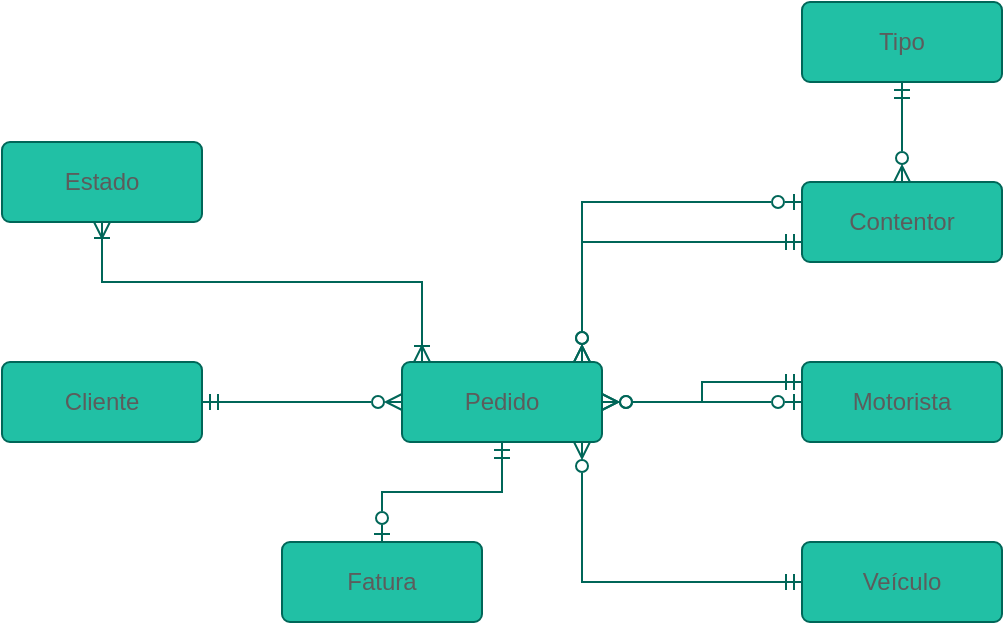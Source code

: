 <mxfile version="20.6.2" type="device" pages="8"><diagram id="AJkR7bqHM7wRaPMvs3EM" name="Diagrama de Entidades e Relacionamentos"><mxGraphModel dx="1278" dy="667" grid="1" gridSize="10" guides="1" tooltips="1" connect="1" arrows="1" fold="1" page="1" pageScale="1" pageWidth="827" pageHeight="1169" math="0" shadow="0"><root><mxCell id="0"/><mxCell id="1" parent="0"/><mxCell id="PZlfJn8yb0NNwSJLld0r-1" value="Fatura" style="rounded=1;arcSize=10;whiteSpace=wrap;html=1;align=center;fontColor=#5C5C5C;strokeColor=#006658;fillColor=#21C0A5;" parent="1" vertex="1"><mxGeometry x="290" y="430" width="100" height="40" as="geometry"/></mxCell><mxCell id="PZlfJn8yb0NNwSJLld0r-13" style="edgeStyle=orthogonalEdgeStyle;rounded=0;orthogonalLoop=1;jettySize=auto;html=1;fontColor=#5C5C5C;startArrow=ERmandOne;startFill=0;endArrow=ERzeroToMany;endFill=0;strokeColor=#006658;fillColor=#21C0A5;" parent="1" source="PZlfJn8yb0NNwSJLld0r-2" target="PZlfJn8yb0NNwSJLld0r-3" edge="1"><mxGeometry relative="1" as="geometry"/></mxCell><mxCell id="PZlfJn8yb0NNwSJLld0r-2" value="Cliente" style="rounded=1;arcSize=10;whiteSpace=wrap;html=1;align=center;fontColor=#5C5C5C;strokeColor=#006658;fillColor=#21C0A5;" parent="1" vertex="1"><mxGeometry x="150" y="340" width="100" height="40" as="geometry"/></mxCell><mxCell id="PZlfJn8yb0NNwSJLld0r-19" style="edgeStyle=orthogonalEdgeStyle;rounded=0;orthogonalLoop=1;jettySize=auto;html=1;fontColor=#5C5C5C;startArrow=ERzeroToMany;startFill=0;endArrow=ERmandOne;endFill=0;strokeColor=#006658;fillColor=#21C0A5;" parent="1" source="PZlfJn8yb0NNwSJLld0r-3" target="PZlfJn8yb0NNwSJLld0r-6" edge="1"><mxGeometry relative="1" as="geometry"><Array as="points"><mxPoint x="500" y="360"/><mxPoint x="500" y="350"/></Array></mxGeometry></mxCell><mxCell id="PZlfJn8yb0NNwSJLld0r-20" style="edgeStyle=orthogonalEdgeStyle;rounded=0;orthogonalLoop=1;jettySize=auto;html=1;fontColor=#5C5C5C;startArrow=ERmandOne;startFill=0;endArrow=ERzeroToOne;endFill=0;strokeColor=#006658;fillColor=#21C0A5;" parent="1" source="PZlfJn8yb0NNwSJLld0r-3" target="PZlfJn8yb0NNwSJLld0r-1" edge="1"><mxGeometry relative="1" as="geometry"/></mxCell><mxCell id="ZJPcP6iLM262-f1zfDKG-2" style="edgeStyle=orthogonalEdgeStyle;rounded=0;orthogonalLoop=1;jettySize=auto;html=1;endArrow=ERzeroToOne;endFill=0;startArrow=ERzeroToMany;startFill=0;strokeColor=#006658;" parent="1" source="PZlfJn8yb0NNwSJLld0r-3" target="PZlfJn8yb0NNwSJLld0r-6" edge="1"><mxGeometry relative="1" as="geometry"><mxPoint x="470" y="350" as="sourcePoint"/><mxPoint x="530" y="370" as="targetPoint"/><Array as="points"/></mxGeometry></mxCell><mxCell id="edMqJJ8Vx6kyXVcVQaWF-1" style="edgeStyle=orthogonalEdgeStyle;rounded=0;orthogonalLoop=1;jettySize=auto;html=1;startArrow=ERzeroToMany;startFill=0;endArrow=ERzeroToOne;endFill=0;strokeColor=#006658;" parent="1" source="PZlfJn8yb0NNwSJLld0r-3" target="PZlfJn8yb0NNwSJLld0r-5" edge="1"><mxGeometry relative="1" as="geometry"><mxPoint x="530" y="270" as="targetPoint"/><Array as="points"><mxPoint x="440" y="260"/></Array></mxGeometry></mxCell><mxCell id="PZlfJn8yb0NNwSJLld0r-3" value="Pedido" style="rounded=1;arcSize=10;whiteSpace=wrap;html=1;align=center;fontColor=#5C5C5C;strokeColor=#006658;fillColor=#21C0A5;" parent="1" vertex="1"><mxGeometry x="350" y="340" width="100" height="40" as="geometry"/></mxCell><mxCell id="PZlfJn8yb0NNwSJLld0r-14" style="edgeStyle=orthogonalEdgeStyle;rounded=0;orthogonalLoop=1;jettySize=auto;html=1;fontColor=#5C5C5C;startArrow=ERmandOne;startFill=0;endArrow=ERzeroToMany;endFill=0;strokeColor=#006658;fillColor=#21C0A5;" parent="1" source="PZlfJn8yb0NNwSJLld0r-5" target="PZlfJn8yb0NNwSJLld0r-3" edge="1"><mxGeometry relative="1" as="geometry"><Array as="points"><mxPoint x="440" y="280"/></Array></mxGeometry></mxCell><mxCell id="KAFX1A-4hYUj3d9AuD0U-2" style="edgeStyle=orthogonalEdgeStyle;rounded=0;orthogonalLoop=1;jettySize=auto;html=1;fontColor=#5C5C5C;startArrow=ERzeroToMany;startFill=0;endArrow=ERmandOne;endFill=0;strokeColor=#006658;fillColor=#21C0A5;" parent="1" source="PZlfJn8yb0NNwSJLld0r-5" target="KAFX1A-4hYUj3d9AuD0U-1" edge="1"><mxGeometry relative="1" as="geometry"/></mxCell><mxCell id="PZlfJn8yb0NNwSJLld0r-5" value="Contentor" style="rounded=1;arcSize=10;whiteSpace=wrap;html=1;align=center;fontColor=#5C5C5C;strokeColor=#006658;fillColor=#21C0A5;" parent="1" vertex="1"><mxGeometry x="550" y="250" width="100" height="40" as="geometry"/></mxCell><mxCell id="PZlfJn8yb0NNwSJLld0r-6" value="Motorista" style="rounded=1;arcSize=10;whiteSpace=wrap;html=1;align=center;fontColor=#5C5C5C;strokeColor=#006658;fillColor=#21C0A5;" parent="1" vertex="1"><mxGeometry x="550" y="340" width="100" height="40" as="geometry"/></mxCell><mxCell id="PZlfJn8yb0NNwSJLld0r-16" style="edgeStyle=orthogonalEdgeStyle;rounded=0;orthogonalLoop=1;jettySize=auto;html=1;fontColor=#5C5C5C;startArrow=ERmandOne;startFill=0;endArrow=ERzeroToMany;endFill=0;strokeColor=#006658;fillColor=#21C0A5;" parent="1" source="PZlfJn8yb0NNwSJLld0r-7" target="PZlfJn8yb0NNwSJLld0r-3" edge="1"><mxGeometry relative="1" as="geometry"><Array as="points"><mxPoint x="440" y="450"/></Array></mxGeometry></mxCell><mxCell id="PZlfJn8yb0NNwSJLld0r-7" value="Veículo" style="rounded=1;arcSize=10;whiteSpace=wrap;html=1;align=center;fontColor=#5C5C5C;strokeColor=#006658;fillColor=#21C0A5;" parent="1" vertex="1"><mxGeometry x="550" y="430" width="100" height="40" as="geometry"/></mxCell><mxCell id="Uqp0kO3yVUPGOv8yk9yi-4" style="edgeStyle=orthogonalEdgeStyle;rounded=0;orthogonalLoop=1;jettySize=auto;html=1;fontColor=#5C5C5C;startArrow=ERoneToMany;startFill=0;endArrow=ERoneToMany;endFill=0;strokeColor=#006658;fillColor=#21C0A5;" parent="1" source="Uqp0kO3yVUPGOv8yk9yi-2" target="PZlfJn8yb0NNwSJLld0r-3" edge="1"><mxGeometry relative="1" as="geometry"><mxPoint x="370" y="330" as="targetPoint"/><Array as="points"><mxPoint x="200" y="300"/><mxPoint x="360" y="300"/></Array></mxGeometry></mxCell><mxCell id="Uqp0kO3yVUPGOv8yk9yi-2" value="Estado" style="rounded=1;arcSize=10;whiteSpace=wrap;html=1;align=center;fontColor=#5C5C5C;strokeColor=#006658;fillColor=#21C0A5;" parent="1" vertex="1"><mxGeometry x="150" y="230" width="100" height="40" as="geometry"/></mxCell><mxCell id="KAFX1A-4hYUj3d9AuD0U-1" value="Tipo" style="rounded=1;arcSize=10;whiteSpace=wrap;html=1;align=center;fontColor=#5C5C5C;strokeColor=#006658;fillColor=#21C0A5;" parent="1" vertex="1"><mxGeometry x="550" y="160" width="100" height="40" as="geometry"/></mxCell></root></mxGraphModel></diagram><diagram id="eae4KE-45DtqraA5CPKi" name="Modelo de Domínio"><mxGraphModel dx="2560" dy="1630" grid="1" gridSize="10" guides="1" tooltips="1" connect="1" arrows="1" fold="1" page="1" pageScale="1" pageWidth="827" pageHeight="1169" math="0" shadow="0"><root><mxCell id="0"/><mxCell id="1" parent="0"/><mxCell id="n0pbE7k_6o-hAbsKdDNN-1" value="Utilizador" style="swimlane;fontStyle=0;childLayout=stackLayout;horizontal=1;startSize=26;fillColor=#FFFF66;horizontalStack=0;resizeParent=1;resizeParentMax=0;resizeLast=0;collapsible=1;marginBottom=0;strokeColor=#d6b656;gradientColor=#ffd966;fontColor=#000000;" parent="1" vertex="1"><mxGeometry x="440" y="290" width="140" height="338" as="geometry"/></mxCell><mxCell id="n0pbE7k_6o-hAbsKdDNN-2" value="+ nomeIni" style="text;strokeColor=none;fillColor=none;align=left;verticalAlign=top;spacingLeft=4;spacingRight=4;overflow=hidden;rotatable=0;points=[[0,0.5],[1,0.5]];portConstraint=eastwest;fontColor=#000000;" parent="n0pbE7k_6o-hAbsKdDNN-1" vertex="1"><mxGeometry y="26" width="140" height="26" as="geometry"/></mxCell><mxCell id="n0pbE7k_6o-hAbsKdDNN-4" value="+ nomeApelido" style="text;strokeColor=none;fillColor=none;align=left;verticalAlign=top;spacingLeft=4;spacingRight=4;overflow=hidden;rotatable=0;points=[[0,0.5],[1,0.5]];portConstraint=eastwest;fontColor=#000000;" parent="n0pbE7k_6o-hAbsKdDNN-1" vertex="1"><mxGeometry y="52" width="140" height="26" as="geometry"/></mxCell><mxCell id="n0pbE7k_6o-hAbsKdDNN-5" value="+ dataNasc" style="text;strokeColor=none;fillColor=none;align=left;verticalAlign=top;spacingLeft=4;spacingRight=4;overflow=hidden;rotatable=0;points=[[0,0.5],[1,0.5]];portConstraint=eastwest;fontColor=#000000;" parent="n0pbE7k_6o-hAbsKdDNN-1" vertex="1"><mxGeometry y="78" width="140" height="26" as="geometry"/></mxCell><mxCell id="n0pbE7k_6o-hAbsKdDNN-6" value="+ nif" style="text;strokeColor=none;fillColor=none;align=left;verticalAlign=top;spacingLeft=4;spacingRight=4;overflow=hidden;rotatable=0;points=[[0,0.5],[1,0.5]];portConstraint=eastwest;fontColor=#000000;" parent="n0pbE7k_6o-hAbsKdDNN-1" vertex="1"><mxGeometry y="104" width="140" height="26" as="geometry"/></mxCell><mxCell id="n0pbE7k_6o-hAbsKdDNN-7" value="+ rua" style="text;strokeColor=none;fillColor=none;align=left;verticalAlign=top;spacingLeft=4;spacingRight=4;overflow=hidden;rotatable=0;points=[[0,0.5],[1,0.5]];portConstraint=eastwest;fontColor=#000000;" parent="n0pbE7k_6o-hAbsKdDNN-1" vertex="1"><mxGeometry y="130" width="140" height="26" as="geometry"/></mxCell><mxCell id="n0pbE7k_6o-hAbsKdDNN-8" value="+ nPorta" style="text;strokeColor=none;fillColor=none;align=left;verticalAlign=top;spacingLeft=4;spacingRight=4;overflow=hidden;rotatable=0;points=[[0,0.5],[1,0.5]];portConstraint=eastwest;fontColor=#000000;" parent="n0pbE7k_6o-hAbsKdDNN-1" vertex="1"><mxGeometry y="156" width="140" height="26" as="geometry"/></mxCell><mxCell id="951d7tN8TI0EP6dtkpKB-1" value="+ dataElim" style="text;strokeColor=none;fillColor=none;align=left;verticalAlign=top;spacingLeft=4;spacingRight=4;overflow=hidden;rotatable=0;points=[[0,0.5],[1,0.5]];portConstraint=eastwest;fontColor=#000000;" parent="n0pbE7k_6o-hAbsKdDNN-1" vertex="1"><mxGeometry y="182" width="140" height="26" as="geometry"/></mxCell><mxCell id="951d7tN8TI0EP6dtkpKB-2" value="+ estaElim" style="text;strokeColor=none;fillColor=none;align=left;verticalAlign=top;spacingLeft=4;spacingRight=4;overflow=hidden;rotatable=0;points=[[0,0.5],[1,0.5]];portConstraint=eastwest;fontColor=#000000;" parent="n0pbE7k_6o-hAbsKdDNN-1" vertex="1"><mxGeometry y="208" width="140" height="26" as="geometry"/></mxCell><mxCell id="n0pbE7k_6o-hAbsKdDNN-9" value="+ cPostal" style="text;strokeColor=none;fillColor=none;align=left;verticalAlign=top;spacingLeft=4;spacingRight=4;overflow=hidden;rotatable=0;points=[[0,0.5],[1,0.5]];portConstraint=eastwest;fontColor=#000000;" parent="n0pbE7k_6o-hAbsKdDNN-1" vertex="1"><mxGeometry y="234" width="140" height="26" as="geometry"/></mxCell><mxCell id="n0pbE7k_6o-hAbsKdDNN-11" value="+ telefone" style="text;strokeColor=none;fillColor=none;align=left;verticalAlign=top;spacingLeft=4;spacingRight=4;overflow=hidden;rotatable=0;points=[[0,0.5],[1,0.5]];portConstraint=eastwest;fontColor=#000000;" parent="n0pbE7k_6o-hAbsKdDNN-1" vertex="1"><mxGeometry y="260" width="140" height="26" as="geometry"/></mxCell><mxCell id="xXveXDnySLpahdITO0vO-3" value="+ email" style="text;strokeColor=none;fillColor=none;align=left;verticalAlign=top;spacingLeft=4;spacingRight=4;overflow=hidden;rotatable=0;points=[[0,0.5],[1,0.5]];portConstraint=eastwest;fontColor=#000000;" parent="n0pbE7k_6o-hAbsKdDNN-1" vertex="1"><mxGeometry y="286" width="140" height="26" as="geometry"/></mxCell><mxCell id="xXveXDnySLpahdITO0vO-4" value="+ passwd" style="text;strokeColor=none;fillColor=none;align=left;verticalAlign=top;spacingLeft=4;spacingRight=4;overflow=hidden;rotatable=0;points=[[0,0.5],[1,0.5]];portConstraint=eastwest;fontColor=#000000;" parent="n0pbE7k_6o-hAbsKdDNN-1" vertex="1"><mxGeometry y="312" width="140" height="26" as="geometry"/></mxCell><mxCell id="Ia70u_TNnP9aGNjPoB6X-5" value="Fatura" style="swimlane;fontStyle=0;childLayout=stackLayout;horizontal=1;startSize=26;fillColor=#FFFF66;horizontalStack=0;resizeParent=1;resizeParentMax=0;resizeLast=0;collapsible=1;marginBottom=0;strokeColor=#d6b656;gradientColor=#ffd966;fontColor=#000000;" parent="1" vertex="1"><mxGeometry x="1080" y="510" width="140" height="130" as="geometry"/></mxCell><mxCell id="Ia70u_TNnP9aGNjPoB6X-6" value="+ precoSIva" style="text;strokeColor=none;fillColor=none;align=left;verticalAlign=top;spacingLeft=4;spacingRight=4;overflow=hidden;rotatable=0;points=[[0,0.5],[1,0.5]];portConstraint=eastwest;fontColor=#000000;" parent="Ia70u_TNnP9aGNjPoB6X-5" vertex="1"><mxGeometry y="26" width="140" height="26" as="geometry"/></mxCell><mxCell id="Ia70u_TNnP9aGNjPoB6X-7" value="+ precoIva" style="text;strokeColor=none;fillColor=none;align=left;verticalAlign=top;spacingLeft=4;spacingRight=4;overflow=hidden;rotatable=0;points=[[0,0.5],[1,0.5]];portConstraint=eastwest;fontColor=#000000;" parent="Ia70u_TNnP9aGNjPoB6X-5" vertex="1"><mxGeometry y="52" width="140" height="26" as="geometry"/></mxCell><mxCell id="Ia70u_TNnP9aGNjPoB6X-8" value="+ dataEmissao" style="text;strokeColor=none;fillColor=none;align=left;verticalAlign=top;spacingLeft=4;spacingRight=4;overflow=hidden;rotatable=0;points=[[0,0.5],[1,0.5]];portConstraint=eastwest;fontColor=#000000;" parent="Ia70u_TNnP9aGNjPoB6X-5" vertex="1"><mxGeometry y="78" width="140" height="26" as="geometry"/></mxCell><mxCell id="Ia70u_TNnP9aGNjPoB6X-9" value="+ dataPagam" style="text;strokeColor=none;fillColor=none;align=left;verticalAlign=top;spacingLeft=4;spacingRight=4;overflow=hidden;rotatable=0;points=[[0,0.5],[1,0.5]];portConstraint=eastwest;fontColor=#000000;" parent="Ia70u_TNnP9aGNjPoB6X-5" vertex="1"><mxGeometry y="104" width="140" height="26" as="geometry"/></mxCell><mxCell id="8ywPDzTmgPji7M3yI6No-1" value="1" style="edgeStyle=orthogonalEdgeStyle;rounded=0;orthogonalLoop=1;jettySize=auto;html=1;startArrow=open;startFill=0;endArrow=none;endFill=0;fontColor=#000000;" parent="1" source="Ia70u_TNnP9aGNjPoB6X-27" target="qsOnRd-qM_KONr-U86jJ-1" edge="1"><mxGeometry x="-0.439" y="8" relative="1" as="geometry"><mxPoint as="offset"/></mxGeometry></mxCell><mxCell id="8ywPDzTmgPji7M3yI6No-3" value="&lt;font style=&quot;font-size: 11px;&quot;&gt;0..&lt;/font&gt;&lt;span style=&quot;font-weight: 700;&quot;&gt;*&lt;/span&gt;" style="edgeLabel;html=1;align=center;verticalAlign=middle;resizable=0;points=[];fontSize=20;fontColor=#000000;" parent="8ywPDzTmgPji7M3yI6No-1" vertex="1" connectable="0"><mxGeometry x="0.496" relative="1" as="geometry"><mxPoint x="17" y="12" as="offset"/></mxGeometry></mxCell><mxCell id="8ywPDzTmgPji7M3yI6No-7" value="- histEstados" style="edgeLabel;html=1;align=center;verticalAlign=middle;resizable=0;points=[];fontSize=8;fontColor=#000000;" parent="8ywPDzTmgPji7M3yI6No-1" vertex="1" connectable="0"><mxGeometry x="0.223" y="2" relative="1" as="geometry"><mxPoint x="-8" y="14" as="offset"/></mxGeometry></mxCell><mxCell id="Ia70u_TNnP9aGNjPoB6X-27" value="Estado&#10;&lt;&lt;enumeration&gt;&gt;" style="swimlane;fontStyle=0;childLayout=stackLayout;horizontal=1;startSize=26;fillColor=#FFFF66;horizontalStack=0;resizeParent=1;resizeParentMax=0;resizeLast=0;collapsible=1;marginBottom=0;strokeColor=#d6b656;gradientColor=#ffd966;fontColor=#000000;" parent="1" vertex="1"><mxGeometry x="530" y="60" width="140" height="182" as="geometry"/></mxCell><mxCell id="Ia70u_TNnP9aGNjPoB6X-28" value="+ Execucao" style="text;strokeColor=none;fillColor=none;align=left;verticalAlign=top;spacingLeft=4;spacingRight=4;overflow=hidden;rotatable=0;points=[[0,0.5],[1,0.5]];portConstraint=eastwest;fontColor=#000000;" parent="Ia70u_TNnP9aGNjPoB6X-27" vertex="1"><mxGeometry y="26" width="140" height="26" as="geometry"/></mxCell><mxCell id="Ia70u_TNnP9aGNjPoB6X-29" value="+ Suspenso" style="text;strokeColor=none;fillColor=none;align=left;verticalAlign=top;spacingLeft=4;spacingRight=4;overflow=hidden;rotatable=0;points=[[0,0.5],[1,0.5]];portConstraint=eastwest;fontColor=#000000;" parent="Ia70u_TNnP9aGNjPoB6X-27" vertex="1"><mxGeometry y="52" width="140" height="26" as="geometry"/></mxCell><mxCell id="Ia70u_TNnP9aGNjPoB6X-30" value="+ Anulado" style="text;strokeColor=none;fillColor=none;align=left;verticalAlign=top;spacingLeft=4;spacingRight=4;overflow=hidden;rotatable=0;points=[[0,0.5],[1,0.5]];portConstraint=eastwest;fontColor=#000000;" parent="Ia70u_TNnP9aGNjPoB6X-27" vertex="1"><mxGeometry y="78" width="140" height="26" as="geometry"/></mxCell><mxCell id="Ia70u_TNnP9aGNjPoB6X-31" value="+ Concluido" style="text;strokeColor=none;fillColor=none;align=left;verticalAlign=top;spacingLeft=4;spacingRight=4;overflow=hidden;rotatable=0;points=[[0,0.5],[1,0.5]];portConstraint=eastwest;fontColor=#000000;" parent="Ia70u_TNnP9aGNjPoB6X-27" vertex="1"><mxGeometry y="104" width="140" height="26" as="geometry"/></mxCell><mxCell id="wbw3wdZ6EFHFsa70nkX4-1" value="+ Agendado" style="text;strokeColor=none;fillColor=none;align=left;verticalAlign=top;spacingLeft=4;spacingRight=4;overflow=hidden;rotatable=0;points=[[0,0.5],[1,0.5]];portConstraint=eastwest;fontColor=#000000;" parent="Ia70u_TNnP9aGNjPoB6X-27" vertex="1"><mxGeometry y="130" width="140" height="26" as="geometry"/></mxCell><mxCell id="tJEuTrDWP-cQ3eU2r4Le-2" value="+ Pago" style="text;strokeColor=none;fillColor=none;align=left;verticalAlign=top;spacingLeft=4;spacingRight=4;overflow=hidden;rotatable=0;points=[[0,0.5],[1,0.5]];portConstraint=eastwest;fontColor=#000000;" parent="Ia70u_TNnP9aGNjPoB6X-27" vertex="1"><mxGeometry y="156" width="140" height="26" as="geometry"/></mxCell><mxCell id="94T23TYgomL4P9y7q1FI-143" style="edgeStyle=orthogonalEdgeStyle;rounded=0;orthogonalLoop=1;jettySize=auto;html=1;fontSize=11;endArrow=none;endFill=0;fontColor=#000000;" parent="1" source="P9FNEy19cjOQ2iF9WxQC-1" target="iRO7Ohb_ygwV2dF9djrM-1" edge="1"><mxGeometry relative="1" as="geometry"><Array as="points"><mxPoint x="210" y="800"/></Array></mxGeometry></mxCell><mxCell id="94T23TYgomL4P9y7q1FI-145" value="1" style="edgeLabel;html=1;align=center;verticalAlign=middle;resizable=0;points=[];fontSize=11;fontColor=#000000;" parent="94T23TYgomL4P9y7q1FI-143" vertex="1" connectable="0"><mxGeometry x="0.917" relative="1" as="geometry"><mxPoint x="8" y="1" as="offset"/></mxGeometry></mxCell><mxCell id="94T23TYgomL4P9y7q1FI-147" value="-grupoMotoristas" style="edgeLabel;html=1;align=center;verticalAlign=middle;resizable=0;points=[];fontSize=11;fontColor=#000000;" parent="94T23TYgomL4P9y7q1FI-143" vertex="1" connectable="0"><mxGeometry x="-0.81" y="-1" relative="1" as="geometry"><mxPoint x="-19" y="-9" as="offset"/></mxGeometry></mxCell><mxCell id="94T23TYgomL4P9y7q1FI-148" value="&lt;span style=&quot;font-family: monospace; font-size: 0px; text-align: start; background-color: rgb(248, 249, 250);&quot;&gt;%3CmxGraphModel%3E%3Croot%3E%3CmxCell%20id%3D%220%22%2F%3E%3CmxCell%20id%3D%221%22%20parent%3D%220%22%2F%3E%3CmxCell%20id%3D%222%22%20value%3D%22%26lt%3Bdiv%20style%3D%26quot%3Btext-align%3A%20right%3B%26quot%3B%26gt%3B%26lt%3Bspan%20style%3D%26quot%3Bfont-weight%3A%20400%3B%26quot%3B%26gt%3B*%26lt%3B%2Fspan%26gt%3B%26lt%3B%2Fdiv%26gt%3B%22%20style%3D%22edgeLabel%3Bhtml%3D1%3Balign%3Dcenter%3BverticalAlign%3Dtop%3Bresizable%3D0%3Bpoints%3D%5B%5D%3BfontStyle%3D1%3BlabelPosition%3Dcenter%3BverticalLabelPosition%3Dbottom%3BfontSize%3D20%3B%22%20vertex%3D%221%22%20connectable%3D%220%22%20parent%3D%221%22%3E%3CmxGeometry%20x%3D%22560.138%22%20y%3D%22800%22%20as%3D%22geometry%22%2F%3E%3C%2FmxCell%3E%3C%2Froot%3E%3C%2FmxGraphModel%3E&lt;/span&gt;" style="edgeLabel;html=1;align=center;verticalAlign=middle;resizable=0;points=[];fontSize=11;fontColor=#000000;" parent="94T23TYgomL4P9y7q1FI-143" vertex="1" connectable="0"><mxGeometry x="-0.923" y="1" relative="1" as="geometry"><mxPoint as="offset"/></mxGeometry></mxCell><mxCell id="94T23TYgomL4P9y7q1FI-149" value="&lt;span style=&quot;text-align: right;&quot;&gt;&lt;font style=&quot;font-size: 11px;&quot;&gt;0..&lt;/font&gt;&lt;span style=&quot;font-size: 20px;&quot;&gt;*&lt;/span&gt;&lt;/span&gt;" style="edgeLabel;html=1;align=center;verticalAlign=middle;resizable=0;points=[];fontSize=11;fontColor=#000000;" parent="94T23TYgomL4P9y7q1FI-143" vertex="1" connectable="0"><mxGeometry x="-0.946" y="1" relative="1" as="geometry"><mxPoint x="-12" y="19" as="offset"/></mxGeometry></mxCell><mxCell id="P9FNEy19cjOQ2iF9WxQC-1" value="GrupoMotorista" style="swimlane;fontStyle=0;childLayout=stackLayout;horizontal=1;startSize=26;fillColor=#FFFF66;horizontalStack=0;resizeParent=1;resizeParentMax=0;resizeLast=0;collapsible=1;marginBottom=0;strokeColor=#d6b656;gradientColor=#ffd966;fontColor=#000000;" parent="1" vertex="1"><mxGeometry x="410" y="771" width="140" height="78" as="geometry"/></mxCell><mxCell id="Bcs5DPxDugP09vtlzJ4h-26" value="+ quilometros" style="text;strokeColor=none;fillColor=none;align=left;verticalAlign=top;spacingLeft=4;spacingRight=4;overflow=hidden;rotatable=0;points=[[0,0.5],[1,0.5]];portConstraint=eastwest;fontSize=11;fontColor=#000000;" parent="P9FNEy19cjOQ2iF9WxQC-1" vertex="1"><mxGeometry y="26" width="140" height="26" as="geometry"/></mxCell><mxCell id="Bcs5DPxDugP09vtlzJ4h-27" value="+ tipo" style="text;strokeColor=none;fillColor=none;align=left;verticalAlign=top;spacingLeft=4;spacingRight=4;overflow=hidden;rotatable=0;points=[[0,0.5],[1,0.5]];portConstraint=eastwest;fontSize=11;fontColor=#000000;" parent="P9FNEy19cjOQ2iF9WxQC-1" vertex="1"><mxGeometry y="52" width="140" height="26" as="geometry"/></mxCell><mxCell id="P9FNEy19cjOQ2iF9WxQC-15" value="Contentor" style="swimlane;fontStyle=0;childLayout=stackLayout;horizontal=1;startSize=26;fillColor=#FFFF66;horizontalStack=0;resizeParent=1;resizeParentMax=0;resizeLast=0;collapsible=1;marginBottom=0;strokeColor=#d6b656;gradientColor=#ffd966;fontColor=#000000;" parent="1" vertex="1"><mxGeometry x="779" y="160" width="140" height="208" as="geometry"/></mxCell><mxCell id="P9FNEy19cjOQ2iF9WxQC-24" value="+ matriculaCont" style="text;strokeColor=none;fillColor=none;align=left;verticalAlign=top;spacingLeft=4;spacingRight=4;overflow=hidden;rotatable=0;points=[[0,0.5],[1,0.5]];portConstraint=eastwest;fontColor=#000000;" parent="P9FNEy19cjOQ2iF9WxQC-15" vertex="1"><mxGeometry y="26" width="140" height="26" as="geometry"/></mxCell><mxCell id="P9FNEy19cjOQ2iF9WxQC-16" value="+ largura" style="text;strokeColor=none;fillColor=none;align=left;verticalAlign=top;spacingLeft=4;spacingRight=4;overflow=hidden;rotatable=0;points=[[0,0.5],[1,0.5]];portConstraint=eastwest;fontColor=#000000;" parent="P9FNEy19cjOQ2iF9WxQC-15" vertex="1"><mxGeometry y="52" width="140" height="26" as="geometry"/></mxCell><mxCell id="P9FNEy19cjOQ2iF9WxQC-17" value="+ comprimento" style="text;strokeColor=none;fillColor=none;align=left;verticalAlign=top;spacingLeft=4;spacingRight=4;overflow=hidden;rotatable=0;points=[[0,0.5],[1,0.5]];portConstraint=eastwest;fontColor=#000000;" parent="P9FNEy19cjOQ2iF9WxQC-15" vertex="1"><mxGeometry y="78" width="140" height="26" as="geometry"/></mxCell><mxCell id="P9FNEy19cjOQ2iF9WxQC-18" value="+ profundidade" style="text;strokeColor=none;fillColor=none;align=left;verticalAlign=top;spacingLeft=4;spacingRight=4;overflow=hidden;rotatable=0;points=[[0,0.5],[1,0.5]];portConstraint=eastwest;fontColor=#000000;" parent="P9FNEy19cjOQ2iF9WxQC-15" vertex="1"><mxGeometry y="104" width="140" height="26" as="geometry"/></mxCell><mxCell id="P9FNEy19cjOQ2iF9WxQC-19" value="+ cor" style="text;strokeColor=none;fillColor=none;align=left;verticalAlign=top;spacingLeft=4;spacingRight=4;overflow=hidden;rotatable=0;points=[[0,0.5],[1,0.5]];portConstraint=eastwest;fontColor=#000000;" parent="P9FNEy19cjOQ2iF9WxQC-15" vertex="1"><mxGeometry y="130" width="140" height="26" as="geometry"/></mxCell><mxCell id="P9FNEy19cjOQ2iF9WxQC-20" value="+ pesoMaxSuport" style="text;strokeColor=none;fillColor=none;align=left;verticalAlign=top;spacingLeft=4;spacingRight=4;overflow=hidden;rotatable=0;points=[[0,0.5],[1,0.5]];portConstraint=eastwest;fontColor=#000000;" parent="P9FNEy19cjOQ2iF9WxQC-15" vertex="1"><mxGeometry y="156" width="140" height="26" as="geometry"/></mxCell><mxCell id="S2mPaEAeLKvdB4H6T_o_-3" value="+ estaUsado" style="text;strokeColor=none;fillColor=none;align=left;verticalAlign=top;spacingLeft=4;spacingRight=4;overflow=hidden;rotatable=0;points=[[0,0.5],[1,0.5]];portConstraint=eastwest;fontColor=#000000;" parent="P9FNEy19cjOQ2iF9WxQC-15" vertex="1"><mxGeometry y="182" width="140" height="26" as="geometry"/></mxCell><mxCell id="Bcs5DPxDugP09vtlzJ4h-7" style="edgeStyle=orthogonalEdgeStyle;rounded=0;orthogonalLoop=1;jettySize=auto;html=1;fontSize=11;endArrow=open;endFill=0;fontColor=#000000;" parent="1" source="P9FNEy19cjOQ2iF9WxQC-28" target="Bcs5DPxDugP09vtlzJ4h-4" edge="1"><mxGeometry relative="1" as="geometry"><Array as="points"><mxPoint x="1180" y="856"/><mxPoint x="1180" y="856"/></Array></mxGeometry></mxCell><mxCell id="Bcs5DPxDugP09vtlzJ4h-8" value="0..&lt;span style=&quot;font-size: 20px; font-weight: 700;&quot;&gt;*&lt;/span&gt;" style="edgeLabel;html=1;align=center;verticalAlign=middle;resizable=0;points=[];fontSize=11;fontColor=#000000;" parent="Bcs5DPxDugP09vtlzJ4h-7" vertex="1" connectable="0"><mxGeometry x="-0.707" y="2" relative="1" as="geometry"><mxPoint y="15" as="offset"/></mxGeometry></mxCell><mxCell id="Bcs5DPxDugP09vtlzJ4h-9" value="&lt;span style=&quot;font-family: monospace; font-size: 0px; text-align: start; background-color: rgb(248, 249, 250);&quot;&gt;%3CmxGraphModel%3E%3Croot%3E%3CmxCell%20id%3D%220%22%2F%3E%3CmxCell%20id%3D%221%22%20parent%3D%220%22%2F%3E%3CmxCell%20id%3D%222%22%20value%3D%22-veiculos%22%20style%3D%22edgeLabel%3Bhtml%3D1%3Balign%3Dcenter%3BverticalAlign%3Dmiddle%3Bresizable%3D0%3Bpoints%3D%5B%5D%3BfontSize%3D8%3B%22%20vertex%3D%221%22%20connectable%3D%220%22%20parent%3D%221%22%3E%3CmxGeometry%20x%3D%221170.023%22%20y%3D%22769.953%22%20as%3D%22geometry%22%2F%3E%3C%2FmxCell%3E%3C%2Froot%3E%3C%2FmxGraphModel%3&lt;/span&gt;" style="edgeLabel;html=1;align=center;verticalAlign=middle;resizable=0;points=[];fontSize=11;fontColor=#000000;" parent="Bcs5DPxDugP09vtlzJ4h-7" vertex="1" connectable="0"><mxGeometry x="-0.125" y="2" relative="1" as="geometry"><mxPoint as="offset"/></mxGeometry></mxCell><mxCell id="Bcs5DPxDugP09vtlzJ4h-10" value="&lt;span style=&quot;font-size: 8px;&quot;&gt;-veiculos&lt;/span&gt;" style="edgeLabel;html=1;align=center;verticalAlign=middle;resizable=0;points=[];fontSize=11;fontColor=#000000;" parent="Bcs5DPxDugP09vtlzJ4h-7" vertex="1" connectable="0"><mxGeometry x="-0.288" y="1" relative="1" as="geometry"><mxPoint x="-23" y="-15" as="offset"/></mxGeometry></mxCell><mxCell id="Bcs5DPxDugP09vtlzJ4h-11" value="1" style="edgeLabel;html=1;align=center;verticalAlign=middle;resizable=0;points=[];fontSize=11;fontColor=#000000;" parent="Bcs5DPxDugP09vtlzJ4h-7" vertex="1" connectable="0"><mxGeometry x="0.658" y="2" relative="1" as="geometry"><mxPoint x="10" y="16" as="offset"/></mxGeometry></mxCell><mxCell id="P9FNEy19cjOQ2iF9WxQC-28" value="Veiculo" style="swimlane;fontStyle=0;childLayout=stackLayout;horizontal=1;startSize=26;fillColor=#FFFF66;horizontalStack=0;resizeParent=1;resizeParentMax=0;resizeLast=0;collapsible=1;marginBottom=0;strokeColor=#d6b656;gradientColor=#ffd966;fontColor=#000000;" parent="1" vertex="1"><mxGeometry x="1010" y="667" width="140" height="208" as="geometry"/></mxCell><mxCell id="P9FNEy19cjOQ2iF9WxQC-37" value="+ matricula" style="text;strokeColor=none;fillColor=none;align=left;verticalAlign=top;spacingLeft=4;spacingRight=4;overflow=hidden;rotatable=0;points=[[0,0.5],[1,0.5]];portConstraint=eastwest;fontColor=#000000;" parent="P9FNEy19cjOQ2iF9WxQC-28" vertex="1"><mxGeometry y="26" width="140" height="26" as="geometry"/></mxCell><mxCell id="P9FNEy19cjOQ2iF9WxQC-29" value="+ potencia" style="text;strokeColor=none;fillColor=none;align=left;verticalAlign=top;spacingLeft=4;spacingRight=4;overflow=hidden;rotatable=0;points=[[0,0.5],[1,0.5]];portConstraint=eastwest;fontColor=#000000;" parent="P9FNEy19cjOQ2iF9WxQC-28" vertex="1"><mxGeometry y="52" width="140" height="26" as="geometry"/></mxCell><mxCell id="vs-uWtxR5bXSJ3HGbJL5-1" value="+ cilindrada" style="text;strokeColor=none;fillColor=none;align=left;verticalAlign=top;spacingLeft=4;spacingRight=4;overflow=hidden;rotatable=0;points=[[0,0.5],[1,0.5]];portConstraint=eastwest;fontColor=#000000;" parent="P9FNEy19cjOQ2iF9WxQC-28" vertex="1"><mxGeometry y="78" width="140" height="26" as="geometry"/></mxCell><mxCell id="P9FNEy19cjOQ2iF9WxQC-30" value="+ tanque" style="text;strokeColor=none;fillColor=none;align=left;verticalAlign=top;spacingLeft=4;spacingRight=4;overflow=hidden;rotatable=0;points=[[0,0.5],[1,0.5]];portConstraint=eastwest;fontColor=#000000;" parent="P9FNEy19cjOQ2iF9WxQC-28" vertex="1"><mxGeometry y="104" width="140" height="26" as="geometry"/></mxCell><mxCell id="P9FNEy19cjOQ2iF9WxQC-32" value="+ cor" style="text;strokeColor=none;fillColor=none;align=left;verticalAlign=top;spacingLeft=4;spacingRight=4;overflow=hidden;rotatable=0;points=[[0,0.5],[1,0.5]];portConstraint=eastwest;fontColor=#000000;" parent="P9FNEy19cjOQ2iF9WxQC-28" vertex="1"><mxGeometry y="130" width="140" height="26" as="geometry"/></mxCell><mxCell id="P9FNEy19cjOQ2iF9WxQC-33" value="+ pesoMaxSuport" style="text;strokeColor=none;fillColor=none;align=left;verticalAlign=top;spacingLeft=4;spacingRight=4;overflow=hidden;rotatable=0;points=[[0,0.5],[1,0.5]];portConstraint=eastwest;fontColor=#000000;" parent="P9FNEy19cjOQ2iF9WxQC-28" vertex="1"><mxGeometry y="156" width="140" height="26" as="geometry"/></mxCell><mxCell id="S2mPaEAeLKvdB4H6T_o_-1" value="+ estaUsado" style="text;strokeColor=none;fillColor=none;align=left;verticalAlign=top;spacingLeft=4;spacingRight=4;overflow=hidden;rotatable=0;points=[[0,0.5],[1,0.5]];portConstraint=eastwest;fontColor=#000000;" parent="P9FNEy19cjOQ2iF9WxQC-28" vertex="1"><mxGeometry y="182" width="140" height="26" as="geometry"/></mxCell><mxCell id="CBErjhI9FNubfzzuVwkY-327" style="edgeStyle=orthogonalEdgeStyle;rounded=0;orthogonalLoop=1;jettySize=auto;html=1;fontSize=11;endArrow=none;endFill=0;fontColor=#000000;" parent="1" source="iCEkmZJXs3ci4lXGKCkI-1" target="CBErjhI9FNubfzzuVwkY-325" edge="1"><mxGeometry relative="1" as="geometry"><Array as="points"><mxPoint x="1000" y="350"/></Array></mxGeometry></mxCell><mxCell id="CBErjhI9FNubfzzuVwkY-328" value="1" style="edgeLabel;html=1;align=center;verticalAlign=middle;resizable=0;points=[];fontSize=11;fontColor=#000000;" parent="CBErjhI9FNubfzzuVwkY-327" vertex="1" connectable="0"><mxGeometry x="-0.804" y="-2" relative="1" as="geometry"><mxPoint x="4" y="-6" as="offset"/></mxGeometry></mxCell><mxCell id="CBErjhI9FNubfzzuVwkY-329" value="0..&lt;span style=&quot;font-size: 20px; font-weight: 700;&quot;&gt;*&lt;/span&gt;" style="edgeLabel;html=1;align=center;verticalAlign=middle;resizable=0;points=[];fontSize=11;fontColor=#000000;" parent="CBErjhI9FNubfzzuVwkY-327" vertex="1" connectable="0"><mxGeometry x="0.713" y="-1" relative="1" as="geometry"><mxPoint x="-19" y="2" as="offset"/></mxGeometry></mxCell><mxCell id="CBErjhI9FNubfzzuVwkY-330" value="-pedidostipos" style="edgeLabel;html=1;align=center;verticalAlign=middle;resizable=0;points=[];fontSize=11;fontColor=#000000;" parent="CBErjhI9FNubfzzuVwkY-327" vertex="1" connectable="0"><mxGeometry x="0.503" y="2" relative="1" as="geometry"><mxPoint x="38" y="27" as="offset"/></mxGeometry></mxCell><mxCell id="iCEkmZJXs3ci4lXGKCkI-1" value="Tipo&#10;&lt;&lt;enumeration&gt;&gt;" style="swimlane;fontStyle=0;childLayout=stackLayout;horizontal=1;startSize=26;fillColor=#FFFF66;horizontalStack=0;resizeParent=1;resizeParentMax=0;resizeLast=0;collapsible=1;marginBottom=0;strokeColor=#d6b656;gradientColor=#ffd966;fontColor=#000000;" parent="1" vertex="1"><mxGeometry x="1090" y="219" width="140" height="234" as="geometry"/></mxCell><mxCell id="iCEkmZJXs3ci4lXGKCkI-4" value="+ Explosivos" style="text;strokeColor=none;fillColor=none;align=left;verticalAlign=top;spacingLeft=4;spacingRight=4;overflow=hidden;rotatable=0;points=[[0,0.5],[1,0.5]];portConstraint=eastwest;fontColor=#000000;" parent="iCEkmZJXs3ci4lXGKCkI-1" vertex="1"><mxGeometry y="26" width="140" height="26" as="geometry"/></mxCell><mxCell id="iCEkmZJXs3ci4lXGKCkI-2" value="+ Gases" style="text;strokeColor=none;fillColor=none;align=left;verticalAlign=top;spacingLeft=4;spacingRight=4;overflow=hidden;rotatable=0;points=[[0,0.5],[1,0.5]];portConstraint=eastwest;fontColor=#000000;" parent="iCEkmZJXs3ci4lXGKCkI-1" vertex="1"><mxGeometry y="52" width="140" height="26" as="geometry"/></mxCell><mxCell id="iCEkmZJXs3ci4lXGKCkI-3" value="+ LiquidosInflamaveis" style="text;strokeColor=none;fillColor=none;align=left;verticalAlign=top;spacingLeft=4;spacingRight=4;overflow=hidden;rotatable=0;points=[[0,0.5],[1,0.5]];portConstraint=eastwest;fontColor=#000000;" parent="iCEkmZJXs3ci4lXGKCkI-1" vertex="1"><mxGeometry y="78" width="140" height="26" as="geometry"/></mxCell><mxCell id="iCEkmZJXs3ci4lXGKCkI-5" value="+ SolidasInflamaveis" style="text;strokeColor=none;fillColor=none;align=left;verticalAlign=top;spacingLeft=4;spacingRight=4;overflow=hidden;rotatable=0;points=[[0,0.5],[1,0.5]];portConstraint=eastwest;fontColor=#000000;" parent="iCEkmZJXs3ci4lXGKCkI-1" vertex="1"><mxGeometry y="104" width="140" height="26" as="geometry"/></mxCell><mxCell id="iCEkmZJXs3ci4lXGKCkI-6" value="+ Maquinaria" style="text;strokeColor=none;fillColor=none;align=left;verticalAlign=top;spacingLeft=4;spacingRight=4;overflow=hidden;rotatable=0;points=[[0,0.5],[1,0.5]];portConstraint=eastwest;fontColor=#000000;" parent="iCEkmZJXs3ci4lXGKCkI-1" vertex="1"><mxGeometry y="130" width="140" height="26" as="geometry"/></mxCell><mxCell id="iCEkmZJXs3ci4lXGKCkI-8" value="+ Seca" style="text;strokeColor=none;fillColor=none;align=left;verticalAlign=top;spacingLeft=4;spacingRight=4;overflow=hidden;rotatable=0;points=[[0,0.5],[1,0.5]];portConstraint=eastwest;fontColor=#000000;" parent="iCEkmZJXs3ci4lXGKCkI-1" vertex="1"><mxGeometry y="156" width="140" height="26" as="geometry"/></mxCell><mxCell id="Uk1nUaCvx5IvGqy9hroF-1" value="+ Granel" style="text;strokeColor=none;fillColor=none;align=left;verticalAlign=top;spacingLeft=4;spacingRight=4;overflow=hidden;rotatable=0;points=[[0,0.5],[1,0.5]];portConstraint=eastwest;fontColor=#000000;" parent="iCEkmZJXs3ci4lXGKCkI-1" vertex="1"><mxGeometry y="182" width="140" height="26" as="geometry"/></mxCell><mxCell id="Uk1nUaCvx5IvGqy9hroF-2" value="+ Gaiola" style="text;strokeColor=none;fillColor=none;align=left;verticalAlign=top;spacingLeft=4;spacingRight=4;overflow=hidden;rotatable=0;points=[[0,0.5],[1,0.5]];portConstraint=eastwest;fontColor=#000000;" parent="iCEkmZJXs3ci4lXGKCkI-1" vertex="1"><mxGeometry y="208" width="140" height="26" as="geometry"/></mxCell><mxCell id="Ia70u_TNnP9aGNjPoB6X-16" value="Pedido" style="swimlane;fontStyle=0;childLayout=stackLayout;horizontal=1;startSize=26;fillColor=#FFFF66;horizontalStack=0;resizeParent=1;resizeParentMax=0;resizeLast=0;collapsible=1;marginBottom=0;strokeColor=#d6b656;gradientColor=#ffd966;fontColor=#000000;" parent="1" vertex="1"><mxGeometry x="759" y="446" width="140" height="312" as="geometry"/></mxCell><mxCell id="Ia70u_TNnP9aGNjPoB6X-17" value="+ dispCamiao" style="text;strokeColor=none;fillColor=none;align=left;verticalAlign=top;spacingLeft=4;spacingRight=4;overflow=hidden;rotatable=0;points=[[0,0.5],[1,0.5]];portConstraint=eastwest;fontColor=#000000;" parent="Ia70u_TNnP9aGNjPoB6X-16" vertex="1"><mxGeometry y="26" width="140" height="26" as="geometry"/></mxCell><mxCell id="Ia70u_TNnP9aGNjPoB6X-18" value="+ dispContentor" style="text;strokeColor=none;fillColor=none;align=left;verticalAlign=top;spacingLeft=4;spacingRight=4;overflow=hidden;rotatable=0;points=[[0,0.5],[1,0.5]];portConstraint=eastwest;fontColor=#000000;" parent="Ia70u_TNnP9aGNjPoB6X-16" vertex="1"><mxGeometry y="52" width="140" height="26" as="geometry"/></mxCell><mxCell id="Ia70u_TNnP9aGNjPoB6X-20" value="+ pesoCarga" style="text;strokeColor=none;fillColor=none;align=left;verticalAlign=top;spacingLeft=4;spacingRight=4;overflow=hidden;rotatable=0;points=[[0,0.5],[1,0.5]];portConstraint=eastwest;fontColor=#000000;" parent="Ia70u_TNnP9aGNjPoB6X-16" vertex="1"><mxGeometry y="78" width="140" height="26" as="geometry"/></mxCell><mxCell id="8fTdcECu7-mdGCQ7j7OK-5" value="+ datalimite" style="text;strokeColor=none;fillColor=none;align=left;verticalAlign=top;spacingLeft=4;spacingRight=4;overflow=hidden;rotatable=0;points=[[0,0.5],[1,0.5]];portConstraint=eastwest;fontColor=#000000;" parent="Ia70u_TNnP9aGNjPoB6X-16" vertex="1"><mxGeometry y="104" width="140" height="26" as="geometry"/></mxCell><mxCell id="8fTdcECu7-mdGCQ7j7OK-9" value="+ cPostalDest" style="text;strokeColor=none;fillColor=none;align=left;verticalAlign=top;spacingLeft=4;spacingRight=4;overflow=hidden;rotatable=0;points=[[0,0.5],[1,0.5]];portConstraint=eastwest;fontColor=#000000;" parent="Ia70u_TNnP9aGNjPoB6X-16" vertex="1"><mxGeometry y="130" width="140" height="26" as="geometry"/></mxCell><mxCell id="Ia70u_TNnP9aGNjPoB6X-3" value="+ cPostalOri" style="text;strokeColor=none;fillColor=none;align=left;verticalAlign=top;spacingLeft=4;spacingRight=4;overflow=hidden;rotatable=0;points=[[0,0.5],[1,0.5]];portConstraint=eastwest;fontColor=#000000;" parent="Ia70u_TNnP9aGNjPoB6X-16" vertex="1"><mxGeometry y="156" width="140" height="26" as="geometry"/></mxCell><mxCell id="8fTdcECu7-mdGCQ7j7OK-7" value="+ ruaDest" style="text;strokeColor=none;fillColor=none;align=left;verticalAlign=top;spacingLeft=4;spacingRight=4;overflow=hidden;rotatable=0;points=[[0,0.5],[1,0.5]];portConstraint=eastwest;fontColor=#000000;" parent="Ia70u_TNnP9aGNjPoB6X-16" vertex="1"><mxGeometry y="182" width="140" height="26" as="geometry"/></mxCell><mxCell id="Ia70u_TNnP9aGNjPoB6X-1" value="+ ruaOri" style="text;strokeColor=none;fillColor=none;align=left;verticalAlign=top;spacingLeft=4;spacingRight=4;overflow=hidden;rotatable=0;points=[[0,0.5],[1,0.5]];portConstraint=eastwest;fontColor=#000000;" parent="Ia70u_TNnP9aGNjPoB6X-16" vertex="1"><mxGeometry y="208" width="140" height="26" as="geometry"/></mxCell><mxCell id="8fTdcECu7-mdGCQ7j7OK-8" value="+ nPortaDest" style="text;strokeColor=none;fillColor=none;align=left;verticalAlign=top;spacingLeft=4;spacingRight=4;overflow=hidden;rotatable=0;points=[[0,0.5],[1,0.5]];portConstraint=eastwest;fontColor=#000000;" parent="Ia70u_TNnP9aGNjPoB6X-16" vertex="1"><mxGeometry y="234" width="140" height="26" as="geometry"/></mxCell><mxCell id="Ia70u_TNnP9aGNjPoB6X-2" value="+ nPortaOri" style="text;strokeColor=none;fillColor=none;align=left;verticalAlign=top;spacingLeft=4;spacingRight=4;overflow=hidden;rotatable=0;points=[[0,0.5],[1,0.5]];portConstraint=eastwest;fontColor=#000000;" parent="Ia70u_TNnP9aGNjPoB6X-16" vertex="1"><mxGeometry y="260" width="140" height="26" as="geometry"/></mxCell><mxCell id="Ia70u_TNnP9aGNjPoB6X-21" value="+ precoEntrega" style="text;strokeColor=none;fillColor=none;align=left;verticalAlign=top;spacingLeft=4;spacingRight=4;overflow=hidden;rotatable=0;points=[[0,0.5],[1,0.5]];portConstraint=eastwest;fontColor=#000000;" parent="Ia70u_TNnP9aGNjPoB6X-16" vertex="1"><mxGeometry y="286" width="140" height="26" as="geometry"/></mxCell><mxCell id="zwL8WAJ3rdXVedeaYdMM-1" value="" style="endArrow=none;endFill=0;html=1;edgeStyle=orthogonalEdgeStyle;align=left;verticalAlign=top;rounded=0;shadow=0;sketch=0;fontColor=#000000;" parent="1" source="n0pbE7k_6o-hAbsKdDNN-1" target="Ia70u_TNnP9aGNjPoB6X-16" edge="1"><mxGeometry x="-1" relative="1" as="geometry"><mxPoint x="589" y="686" as="sourcePoint"/><mxPoint x="749" y="686" as="targetPoint"/><Array as="points"><mxPoint x="670" y="530"/><mxPoint x="670" y="530"/></Array></mxGeometry></mxCell><mxCell id="zwL8WAJ3rdXVedeaYdMM-2" value="1" style="edgeLabel;resizable=0;html=1;align=left;verticalAlign=bottom;fontColor=#000000;" parent="zwL8WAJ3rdXVedeaYdMM-1" connectable="0" vertex="1"><mxGeometry x="-1" relative="1" as="geometry"><mxPoint x="10" as="offset"/></mxGeometry></mxCell><mxCell id="CbkJRAMM5KETCsnumCOF-2" value="&lt;font style=&quot;font-size: 11px; font-weight: normal;&quot;&gt;0..&lt;/font&gt;&lt;font style=&quot;font-size: 20px;&quot;&gt;*&lt;/font&gt;" style="edgeLabel;html=1;align=center;verticalAlign=top;resizable=0;points=[];fontStyle=1;labelPosition=center;verticalLabelPosition=bottom;fontSize=20;fontColor=#000000;" parent="zwL8WAJ3rdXVedeaYdMM-1" vertex="1" connectable="0"><mxGeometry x="0.599" y="-2" relative="1" as="geometry"><mxPoint x="8" y="-2" as="offset"/></mxGeometry></mxCell><mxCell id="zolopr2LZiZtAU19Qkpu-1" value="&lt;font style=&quot;font-size: 8px;&quot;&gt;-pedidos&lt;/font&gt;" style="edgeLabel;html=1;align=center;verticalAlign=middle;resizable=0;points=[];fontColor=#000000;" parent="zwL8WAJ3rdXVedeaYdMM-1" vertex="1" connectable="0"><mxGeometry x="0.626" y="-1" relative="1" as="geometry"><mxPoint x="7" y="-11" as="offset"/></mxGeometry></mxCell><mxCell id="JkPB01ZKcRfKAc-y8uBC-1" value="" style="endArrow=none;endFill=0;html=1;edgeStyle=orthogonalEdgeStyle;align=left;verticalAlign=top;rounded=0;shadow=0;sketch=0;fontColor=#000000;" parent="1" source="Ia70u_TNnP9aGNjPoB6X-5" target="Ia70u_TNnP9aGNjPoB6X-3" edge="1"><mxGeometry x="-1" relative="1" as="geometry"><mxPoint x="629" y="779.5" as="sourcePoint"/><mxPoint x="759" y="890.5" as="targetPoint"/><Array as="points"><mxPoint x="960" y="590"/><mxPoint x="960" y="615"/></Array></mxGeometry></mxCell><mxCell id="JkPB01ZKcRfKAc-y8uBC-2" value="1" style="edgeLabel;resizable=0;html=1;align=left;verticalAlign=bottom;fontColor=#000000;" parent="JkPB01ZKcRfKAc-y8uBC-1" connectable="0" vertex="1"><mxGeometry x="-1" relative="1" as="geometry"><mxPoint x="-20" y="-5" as="offset"/></mxGeometry></mxCell><mxCell id="JkPB01ZKcRfKAc-y8uBC-3" value="1" style="edgeLabel;html=1;align=center;verticalAlign=middle;resizable=0;points=[];fontColor=#000000;" parent="JkPB01ZKcRfKAc-y8uBC-1" vertex="1" connectable="0"><mxGeometry x="0.599" y="-2" relative="1" as="geometry"><mxPoint x="-15" y="-13" as="offset"/></mxGeometry></mxCell><mxCell id="RRcRq2e8_1UbHTuGaxSZ-1" value="" style="endArrow=none;endFill=0;html=1;edgeStyle=orthogonalEdgeStyle;align=left;verticalAlign=top;rounded=0;shadow=0;sketch=0;fontColor=#000000;" parent="1" source="P9FNEy19cjOQ2iF9WxQC-28" target="Ia70u_TNnP9aGNjPoB6X-21" edge="1"><mxGeometry x="-1" relative="1" as="geometry"><mxPoint x="799.077" y="930.0" as="sourcePoint"/><mxPoint x="899" y="771.0" as="targetPoint"/><Array as="points"><mxPoint x="970" y="745"/><mxPoint x="970" y="745"/></Array></mxGeometry></mxCell><mxCell id="RRcRq2e8_1UbHTuGaxSZ-2" value="1" style="edgeLabel;resizable=0;html=1;align=left;verticalAlign=bottom;fontColor=#000000;" parent="RRcRq2e8_1UbHTuGaxSZ-1" connectable="0" vertex="1"><mxGeometry x="-1" relative="1" as="geometry"><mxPoint x="-20" y="-7" as="offset"/></mxGeometry></mxCell><mxCell id="RRcRq2e8_1UbHTuGaxSZ-3" value="&lt;font style=&quot;font-size: 11px; font-weight: 400;&quot;&gt;0..&lt;/font&gt;*" style="edgeLabel;html=1;align=center;verticalAlign=top;resizable=0;points=[];fontStyle=1;labelPosition=center;verticalLabelPosition=bottom;fontSize=20;fontColor=#000000;" parent="RRcRq2e8_1UbHTuGaxSZ-1" vertex="1" connectable="0"><mxGeometry x="0.599" y="-2" relative="1" as="geometry"><mxPoint x="-1" y="1" as="offset"/></mxGeometry></mxCell><mxCell id="7zZtL8rsrooO4Klombbl-1" value="" style="endArrow=none;endFill=0;html=1;edgeStyle=orthogonalEdgeStyle;align=left;verticalAlign=top;rounded=0;shadow=0;sketch=0;startArrow=open;startFill=0;fontColor=#000000;" parent="1" source="iCEkmZJXs3ci4lXGKCkI-1" target="P9FNEy19cjOQ2iF9WxQC-15" edge="1"><mxGeometry x="-1" relative="1" as="geometry"><mxPoint x="949.0" y="215.91" as="sourcePoint"/><mxPoint x="1039" y="400.001" as="targetPoint"/><Array as="points"><mxPoint x="960" y="300"/><mxPoint x="960" y="300"/></Array></mxGeometry></mxCell><mxCell id="7zZtL8rsrooO4Klombbl-2" value="1" style="edgeLabel;resizable=0;html=1;align=left;verticalAlign=bottom;fontColor=#000000;" parent="7zZtL8rsrooO4Klombbl-1" connectable="0" vertex="1"><mxGeometry x="-1" relative="1" as="geometry"><mxPoint x="-30" y="20" as="offset"/></mxGeometry></mxCell><mxCell id="7zZtL8rsrooO4Klombbl-3" value="&lt;font style=&quot;font-size: 11px; font-weight: 400;&quot;&gt;0..&lt;/font&gt;*" style="edgeLabel;html=1;align=center;verticalAlign=top;resizable=0;points=[];fontSize=20;fontStyle=1;labelPosition=center;verticalLabelPosition=bottom;fontColor=#000000;" parent="7zZtL8rsrooO4Klombbl-1" vertex="1" connectable="0"><mxGeometry x="0.599" y="-2" relative="1" as="geometry"><mxPoint x="-23" y="-2" as="offset"/></mxGeometry></mxCell><mxCell id="knsHAaCxtdleYmFebq7i-3" value="-contentores" style="edgeLabel;html=1;align=center;verticalAlign=middle;resizable=0;points=[];fontSize=8;fontColor=#000000;" parent="7zZtL8rsrooO4Klombbl-1" vertex="1" connectable="0"><mxGeometry x="0.236" y="-1" relative="1" as="geometry"><mxPoint x="-8" y="-9" as="offset"/></mxGeometry></mxCell><mxCell id="7zZtL8rsrooO4Klombbl-4" value="" style="endArrow=none;endFill=0;html=1;edgeStyle=orthogonalEdgeStyle;align=left;verticalAlign=top;rounded=0;shadow=0;sketch=0;fontColor=#000000;" parent="1" source="P9FNEy19cjOQ2iF9WxQC-15" target="Ia70u_TNnP9aGNjPoB6X-16" edge="1"><mxGeometry x="-1" relative="1" as="geometry"><mxPoint x="689.0" y="336" as="sourcePoint"/><mxPoint x="779" y="520.091" as="targetPoint"/><Array as="points"><mxPoint x="860" y="410"/><mxPoint x="860" y="410"/></Array></mxGeometry></mxCell><mxCell id="7zZtL8rsrooO4Klombbl-5" value="1" style="edgeLabel;resizable=0;html=1;align=left;verticalAlign=bottom;fontColor=#000000;" parent="7zZtL8rsrooO4Klombbl-4" connectable="0" vertex="1"><mxGeometry x="-1" relative="1" as="geometry"><mxPoint y="24" as="offset"/></mxGeometry></mxCell><mxCell id="7zZtL8rsrooO4Klombbl-6" value="&lt;font style=&quot;font-size: 11px; font-weight: 400;&quot;&gt;0..&lt;/font&gt;*" style="edgeLabel;html=1;align=center;verticalAlign=top;resizable=0;points=[];fontSize=20;fontStyle=1;labelPosition=center;verticalLabelPosition=bottom;rotation=0;fontColor=#000000;" parent="7zZtL8rsrooO4Klombbl-4" vertex="1" connectable="0"><mxGeometry x="0.599" y="-2" relative="1" as="geometry"><mxPoint x="-18" y="-21" as="offset"/></mxGeometry></mxCell><mxCell id="3iniciNjzquK0PNcnJHB-1" value="" style="endArrow=none;endFill=0;html=1;edgeStyle=orthogonalEdgeStyle;align=left;verticalAlign=top;rounded=0;shadow=0;sketch=0;fontColor=#000000;" parent="1" source="8fTdcECu7-mdGCQ7j7OK-8" target="P9FNEy19cjOQ2iF9WxQC-1" edge="1"><mxGeometry x="-1" relative="1" as="geometry"><mxPoint x="760" y="610" as="sourcePoint"/><mxPoint x="979" y="680" as="targetPoint"/><Array as="points"><mxPoint x="720" y="693"/><mxPoint x="720" y="797"/></Array></mxGeometry></mxCell><mxCell id="3iniciNjzquK0PNcnJHB-3" value="&lt;div style=&quot;text-align: right;&quot;&gt;&lt;span style=&quot;font-weight: 400;&quot;&gt;*&lt;/span&gt;&lt;/div&gt;" style="edgeLabel;html=1;align=center;verticalAlign=top;resizable=0;points=[];fontStyle=1;labelPosition=center;verticalLabelPosition=bottom;fontSize=20;fontColor=#000000;" parent="3iniciNjzquK0PNcnJHB-1" vertex="1" connectable="0"><mxGeometry x="0.599" y="-2" relative="1" as="geometry"><mxPoint x="-53" y="5" as="offset"/></mxGeometry></mxCell><mxCell id="94T23TYgomL4P9y7q1FI-141" value="1" style="edgeLabel;html=1;align=center;verticalAlign=middle;resizable=0;points=[];fontSize=11;fontColor=#000000;" parent="3iniciNjzquK0PNcnJHB-1" vertex="1" connectable="0"><mxGeometry x="-0.689" y="-3" relative="1" as="geometry"><mxPoint x="33" y="7" as="offset"/></mxGeometry></mxCell><mxCell id="94T23TYgomL4P9y7q1FI-144" value="-grupoMotoristas" style="edgeLabel;html=1;align=center;verticalAlign=middle;resizable=0;points=[];fontSize=11;fontColor=#000000;" parent="3iniciNjzquK0PNcnJHB-1" vertex="1" connectable="0"><mxGeometry x="0.842" y="-1" relative="1" as="geometry"><mxPoint x="22" y="-16" as="offset"/></mxGeometry></mxCell><mxCell id="3iniciNjzquK0PNcnJHB-4" value="" style="endArrow=none;endFill=0;html=1;edgeStyle=orthogonalEdgeStyle;align=left;verticalAlign=top;rounded=0;shadow=0;sketch=0;fontColor=#000000;" parent="1" source="S2mPaEAeLKvdB4H6T_o_-3" target="Ia70u_TNnP9aGNjPoB6X-16" edge="1"><mxGeometry x="-1" relative="1" as="geometry"><mxPoint x="809" y="384" as="sourcePoint"/><mxPoint x="809" y="446" as="targetPoint"/><Array as="points"><mxPoint x="800" y="430"/><mxPoint x="800" y="430"/></Array></mxGeometry></mxCell><mxCell id="3iniciNjzquK0PNcnJHB-5" value="0..1" style="edgeLabel;resizable=0;html=1;align=left;verticalAlign=bottom;fontColor=#000000;" parent="3iniciNjzquK0PNcnJHB-4" connectable="0" vertex="1"><mxGeometry x="-1" relative="1" as="geometry"><mxPoint y="24" as="offset"/></mxGeometry></mxCell><mxCell id="3iniciNjzquK0PNcnJHB-6" value="&lt;font style=&quot;font-size: 11px; font-weight: 400;&quot;&gt;0..&lt;/font&gt;*" style="edgeLabel;html=1;align=center;verticalAlign=top;resizable=0;points=[];fontSize=20;fontStyle=1;labelPosition=center;verticalLabelPosition=bottom;rotation=0;fontColor=#000000;" parent="3iniciNjzquK0PNcnJHB-4" vertex="1" connectable="0"><mxGeometry x="0.599" y="-2" relative="1" as="geometry"><mxPoint x="13" y="-21" as="offset"/></mxGeometry></mxCell><mxCell id="mUq4sAS_pRne9L0qvkkF-1" value="&lt;font style=&quot;font-size: 8px;&quot;&gt;-pedidos&lt;/font&gt;" style="edgeLabel;html=1;align=center;verticalAlign=middle;resizable=0;points=[];fontColor=#000000;" parent="1" vertex="1" connectable="0"><mxGeometry x="930" y="630" as="geometry"><mxPoint x="-13" y="99" as="offset"/></mxGeometry></mxCell><mxCell id="mUq4sAS_pRne9L0qvkkF-4" value="&lt;font style=&quot;font-size: 8px;&quot;&gt;-pedidos&lt;/font&gt;" style="edgeLabel;html=1;align=center;verticalAlign=middle;resizable=0;points=[];fontColor=#000000;" parent="1" vertex="1" connectable="0"><mxGeometry x="880" y="430" as="geometry"/></mxCell><mxCell id="mUq4sAS_pRne9L0qvkkF-5" value="&lt;font style=&quot;font-size: 8px;&quot;&gt;-pedidos&lt;/font&gt;" style="edgeLabel;html=1;align=center;verticalAlign=middle;resizable=0;points=[];fontColor=#000000;" parent="1" vertex="1" connectable="0"><mxGeometry x="779" y="430" as="geometry"/></mxCell><mxCell id="4EDYdn7in8VKYRYgTJXP-1" style="edgeStyle=orthogonalEdgeStyle;rounded=0;orthogonalLoop=1;jettySize=auto;html=1;startArrow=none;startFill=0;endArrow=none;endFill=0;strokeColor=#000000;fontColor=#000000;" parent="1" source="9PUKLw6cMBDd4bfx-UhJ-8" target="xXveXDnySLpahdITO0vO-4" edge="1"><mxGeometry relative="1" as="geometry"><Array as="points"><mxPoint x="510" y="660"/><mxPoint x="510" y="660"/></Array><mxPoint x="433" y="692.0" as="sourcePoint"/><mxPoint x="360" y="600" as="targetPoint"/></mxGeometry></mxCell><mxCell id="4EDYdn7in8VKYRYgTJXP-2" value="1" style="edgeLabel;html=1;align=center;verticalAlign=middle;resizable=0;points=[];fontColor=#000000;" parent="4EDYdn7in8VKYRYgTJXP-1" vertex="1" connectable="0"><mxGeometry x="0.236" relative="1" as="geometry"><mxPoint x="10" y="22" as="offset"/></mxGeometry></mxCell><mxCell id="4EDYdn7in8VKYRYgTJXP-3" value="0..&lt;font style=&quot;font-size: 20px; font-weight: 700;&quot;&gt;*&lt;/font&gt;" style="edgeLabel;html=1;align=center;verticalAlign=middle;resizable=0;points=[];fontColor=#000000;" parent="4EDYdn7in8VKYRYgTJXP-1" vertex="1" connectable="0"><mxGeometry x="0.362" y="-1" relative="1" as="geometry"><mxPoint x="-21" y="-5" as="offset"/></mxGeometry></mxCell><mxCell id="rrjj1ZwFTG46tLS5M3a3-8" value="&lt;span style=&quot;&quot;&gt;-utilizadores&lt;/span&gt;" style="edgeLabel;html=1;align=center;verticalAlign=middle;resizable=0;points=[];fontSize=11;fontColor=#000000;" parent="4EDYdn7in8VKYRYgTJXP-1" vertex="1" connectable="0"><mxGeometry x="0.3" y="-1" relative="1" as="geometry"><mxPoint x="39" y="-6" as="offset"/></mxGeometry></mxCell><mxCell id="9PUKLw6cMBDd4bfx-UhJ-8" value="CodigoPostal" style="swimlane;fontStyle=0;childLayout=stackLayout;horizontal=1;startSize=26;fillColor=#FFFF66;horizontalStack=0;resizeParent=1;resizeParentMax=0;resizeLast=0;collapsible=1;marginBottom=0;strokeColor=#d6b656;gradientColor=#ffd966;fontColor=#000000;" parent="1" vertex="1"><mxGeometry x="460" y="680" width="140" height="78" as="geometry"/></mxCell><mxCell id="9PUKLw6cMBDd4bfx-UhJ-9" value="+ descCPost" style="text;strokeColor=none;fillColor=none;align=left;verticalAlign=top;spacingLeft=4;spacingRight=4;overflow=hidden;rotatable=0;points=[[0,0.5],[1,0.5]];portConstraint=eastwest;fontColor=#000000;" parent="9PUKLw6cMBDd4bfx-UhJ-8" vertex="1"><mxGeometry y="26" width="140" height="26" as="geometry"/></mxCell><mxCell id="9PUKLw6cMBDd4bfx-UhJ-10" value="+ localidade" style="text;strokeColor=none;fillColor=none;align=left;verticalAlign=top;spacingLeft=4;spacingRight=4;overflow=hidden;rotatable=0;points=[[0,0.5],[1,0.5]];portConstraint=eastwest;fontColor=#000000;" parent="9PUKLw6cMBDd4bfx-UhJ-8" vertex="1"><mxGeometry y="52" width="140" height="26" as="geometry"/></mxCell><mxCell id="RrYLDbQAwWZyx0oV5aHd-1" value="" style="endArrow=none;endFill=0;html=1;edgeStyle=orthogonalEdgeStyle;align=left;verticalAlign=top;rounded=0;shadow=0;sketch=0;fontColor=#000000;" parent="1" source="Ia70u_TNnP9aGNjPoB6X-3" target="9PUKLw6cMBDd4bfx-UhJ-8" edge="1"><mxGeometry x="-1" relative="1" as="geometry"><mxPoint x="681" y="609" as="sourcePoint"/><mxPoint x="590" y="647.0" as="targetPoint"/><Array as="points"><mxPoint x="660" y="610"/><mxPoint x="660" y="690"/></Array></mxGeometry></mxCell><mxCell id="RrYLDbQAwWZyx0oV5aHd-2" value="&lt;font style=&quot;text-align: center;&quot;&gt;0..&lt;/font&gt;&lt;span style=&quot;text-align: center; font-size: 20px; font-weight: 700;&quot;&gt;*&lt;/span&gt;" style="edgeLabel;resizable=0;html=1;align=left;verticalAlign=bottom;fontColor=#000000;" parent="RrYLDbQAwWZyx0oV5aHd-1" connectable="0" vertex="1"><mxGeometry x="-1" relative="1" as="geometry"><mxPoint x="-29" as="offset"/></mxGeometry></mxCell><mxCell id="RrYLDbQAwWZyx0oV5aHd-3" value="1" style="edgeLabel;html=1;align=center;verticalAlign=middle;resizable=0;points=[];fontColor=#000000;" parent="RrYLDbQAwWZyx0oV5aHd-1" vertex="1" connectable="0"><mxGeometry x="0.599" y="-2" relative="1" as="geometry"><mxPoint x="-35" y="-8" as="offset"/></mxGeometry></mxCell><mxCell id="rrjj1ZwFTG46tLS5M3a3-10" value="&lt;span style=&quot;font-size: 8px;&quot;&gt;-pedidos&lt;/span&gt;" style="edgeLabel;html=1;align=center;verticalAlign=middle;resizable=0;points=[];fontSize=11;fontColor=#000000;" parent="RrYLDbQAwWZyx0oV5aHd-1" vertex="1" connectable="0"><mxGeometry x="-0.621" y="-1" relative="1" as="geometry"><mxPoint x="26" y="11" as="offset"/></mxGeometry></mxCell><mxCell id="RrYLDbQAwWZyx0oV5aHd-4" value="" style="endArrow=none;endFill=0;html=1;edgeStyle=orthogonalEdgeStyle;align=left;verticalAlign=top;rounded=0;shadow=0;sketch=0;fontColor=#000000;" parent="1" source="8fTdcECu7-mdGCQ7j7OK-7" target="9PUKLw6cMBDd4bfx-UhJ-9" edge="1"><mxGeometry x="-1" relative="1" as="geometry"><mxPoint x="769" y="611.5" as="sourcePoint"/><mxPoint x="600" y="668.5" as="targetPoint"/><Array as="points"><mxPoint x="670" y="650"/><mxPoint x="670" y="719"/></Array></mxGeometry></mxCell><mxCell id="RrYLDbQAwWZyx0oV5aHd-5" value="&lt;font style=&quot;text-align: center;&quot;&gt;0..&lt;/font&gt;&lt;span style=&quot;text-align: center; font-size: 20px; font-weight: 700;&quot;&gt;*&lt;/span&gt;" style="edgeLabel;resizable=0;html=1;align=left;verticalAlign=bottom;fontColor=#000000;" parent="RrYLDbQAwWZyx0oV5aHd-4" connectable="0" vertex="1"><mxGeometry x="-1" relative="1" as="geometry"><mxPoint x="-29" y="30" as="offset"/></mxGeometry></mxCell><mxCell id="RrYLDbQAwWZyx0oV5aHd-6" value="1" style="edgeLabel;html=1;align=center;verticalAlign=middle;resizable=0;points=[];fontColor=#000000;" parent="RrYLDbQAwWZyx0oV5aHd-4" vertex="1" connectable="0"><mxGeometry x="0.599" y="-2" relative="1" as="geometry"><mxPoint x="-34" y="-7" as="offset"/></mxGeometry></mxCell><mxCell id="rrjj1ZwFTG46tLS5M3a3-9" value="&lt;span style=&quot;font-size: 8px;&quot;&gt;-pedidos&lt;/span&gt;" style="edgeLabel;html=1;align=center;verticalAlign=middle;resizable=0;points=[];fontSize=11;fontColor=#000000;" parent="RrYLDbQAwWZyx0oV5aHd-4" vertex="1" connectable="0"><mxGeometry x="-0.524" y="-1" relative="1" as="geometry"><mxPoint x="35" y="-9" as="offset"/></mxGeometry></mxCell><mxCell id="8ywPDzTmgPji7M3yI6No-2" style="edgeStyle=orthogonalEdgeStyle;rounded=0;orthogonalLoop=1;jettySize=auto;html=1;startArrow=none;startFill=0;endArrow=none;endFill=0;fontColor=#000000;" parent="1" source="qsOnRd-qM_KONr-U86jJ-1" target="Ia70u_TNnP9aGNjPoB6X-17" edge="1"><mxGeometry relative="1" as="geometry"><Array as="points"><mxPoint x="710" y="485"/></Array></mxGeometry></mxCell><mxCell id="8ywPDzTmgPji7M3yI6No-4" value="*" style="edgeLabel;html=1;align=center;verticalAlign=middle;resizable=0;points=[];fontSize=20;fontColor=#000000;" parent="8ywPDzTmgPji7M3yI6No-2" vertex="1" connectable="0"><mxGeometry x="-0.626" y="-1" relative="1" as="geometry"><mxPoint x="11" y="-20" as="offset"/></mxGeometry></mxCell><mxCell id="8ywPDzTmgPji7M3yI6No-5" value="1" style="edgeLabel;html=1;align=center;verticalAlign=middle;resizable=0;points=[];fontSize=11;fontColor=#000000;" parent="8ywPDzTmgPji7M3yI6No-2" vertex="1" connectable="0"><mxGeometry x="-0.151" y="-2" relative="1" as="geometry"><mxPoint x="42" y="35" as="offset"/></mxGeometry></mxCell><mxCell id="8ywPDzTmgPji7M3yI6No-6" value="- histEstados" style="edgeLabel;html=1;align=center;verticalAlign=middle;resizable=0;points=[];fontSize=8;fontColor=#000000;" parent="8ywPDzTmgPji7M3yI6No-2" vertex="1" connectable="0"><mxGeometry x="-0.886" y="-2" relative="1" as="geometry"><mxPoint x="-28" as="offset"/></mxGeometry></mxCell><mxCell id="Bcs5DPxDugP09vtlzJ4h-14" style="edgeStyle=orthogonalEdgeStyle;rounded=0;orthogonalLoop=1;jettySize=auto;html=1;fontSize=11;endArrow=none;endFill=0;fontColor=#000000;" parent="1" source="qsOnRd-qM_KONr-U86jJ-1" target="n0pbE7k_6o-hAbsKdDNN-1" edge="1"><mxGeometry relative="1" as="geometry"><Array as="points"><mxPoint x="630" y="459"/></Array></mxGeometry></mxCell><mxCell id="Bcs5DPxDugP09vtlzJ4h-15" value="&lt;span style=&quot;font-size: 20px; font-weight: 700;&quot;&gt;*&lt;/span&gt;" style="edgeLabel;html=1;align=center;verticalAlign=middle;resizable=0;points=[];fontSize=11;fontColor=#000000;" parent="Bcs5DPxDugP09vtlzJ4h-14" vertex="1" connectable="0"><mxGeometry x="-0.758" relative="1" as="geometry"><mxPoint x="5" y="-5" as="offset"/></mxGeometry></mxCell><mxCell id="Bcs5DPxDugP09vtlzJ4h-16" value="&lt;span style=&quot;font-size: 8px;&quot;&gt;- histEstados&lt;/span&gt;" style="edgeLabel;html=1;align=center;verticalAlign=middle;resizable=0;points=[];fontSize=11;fontColor=#000000;" parent="Bcs5DPxDugP09vtlzJ4h-14" vertex="1" connectable="0"><mxGeometry x="-0.453" y="2" relative="1" as="geometry"><mxPoint x="28" y="-2" as="offset"/></mxGeometry></mxCell><mxCell id="Bcs5DPxDugP09vtlzJ4h-17" value="1" style="edgeLabel;html=1;align=center;verticalAlign=middle;resizable=0;points=[];fontSize=11;fontColor=#000000;" parent="Bcs5DPxDugP09vtlzJ4h-14" vertex="1" connectable="0"><mxGeometry x="0.799" y="-1" relative="1" as="geometry"><mxPoint x="-5" y="-8" as="offset"/></mxGeometry></mxCell><mxCell id="qsOnRd-qM_KONr-U86jJ-1" value="HistoricoEstados" style="swimlane;fontStyle=0;childLayout=stackLayout;horizontal=1;startSize=26;fillColor=#FFFF66;horizontalStack=0;resizeParent=1;resizeParentMax=0;resizeLast=0;collapsible=1;marginBottom=0;strokeColor=#d6b656;gradientColor=#ffd966;fontColor=#000000;" parent="1" vertex="1"><mxGeometry x="610" y="310" width="140" height="52" as="geometry"/></mxCell><mxCell id="qsOnRd-qM_KONr-U86jJ-2" value="+ dataInicioEstado" style="text;strokeColor=none;fillColor=none;align=left;verticalAlign=top;spacingLeft=4;spacingRight=4;overflow=hidden;rotatable=0;points=[[0,0.5],[1,0.5]];portConstraint=eastwest;fontColor=#000000;" parent="qsOnRd-qM_KONr-U86jJ-1" vertex="1"><mxGeometry y="26" width="140" height="26" as="geometry"/></mxCell><mxCell id="nf2sY6DtY_0EgLl3BBqK-1" style="edgeStyle=orthogonalEdgeStyle;rounded=0;orthogonalLoop=1;jettySize=auto;html=1;endArrow=none;endFill=0;fontColor=#000000;" parent="1" source="yPF1fLt6kqPI9L_pmy0Z-2" target="yPF1fLt6kqPI9L_pmy0Z-11" edge="1"><mxGeometry relative="1" as="geometry"><Array as="points"><mxPoint x="1410" y="129"/><mxPoint x="1410" y="519"/></Array></mxGeometry></mxCell><mxCell id="nf2sY6DtY_0EgLl3BBqK-2" value="&lt;font style=&quot;font-size: 11px;&quot;&gt;0..&lt;/font&gt;&lt;span style=&quot;font-size: 20px; font-weight: 700;&quot;&gt;*&lt;/span&gt;" style="edgeLabel;html=1;align=center;verticalAlign=middle;resizable=0;points=[];fontColor=#000000;" parent="nf2sY6DtY_0EgLl3BBqK-1" vertex="1" connectable="0"><mxGeometry x="-0.628" y="-1" relative="1" as="geometry"><mxPoint x="1" y="392" as="offset"/></mxGeometry></mxCell><mxCell id="bVFMuHrv-NVb_OwucZDR-1" value="-modelos" style="edgeLabel;html=1;align=center;verticalAlign=middle;resizable=0;points=[];fontSize=11;fontColor=#000000;" parent="nf2sY6DtY_0EgLl3BBqK-1" vertex="1" connectable="0"><mxGeometry x="0.849" relative="1" as="geometry"><mxPoint x="34" y="-9" as="offset"/></mxGeometry></mxCell><mxCell id="bVFMuHrv-NVb_OwucZDR-2" value="1" style="edgeLabel;html=1;align=center;verticalAlign=middle;resizable=0;points=[];fontSize=11;fontColor=#000000;" parent="nf2sY6DtY_0EgLl3BBqK-1" vertex="1" connectable="0"><mxGeometry x="-0.841" y="1" relative="1" as="geometry"><mxPoint x="-7" y="12" as="offset"/></mxGeometry></mxCell><mxCell id="yPF1fLt6kqPI9L_pmy0Z-2" value="Marca" style="swimlane;fontStyle=0;childLayout=stackLayout;horizontal=1;startSize=26;fillColor=#FFFF66;horizontalStack=0;resizeParent=1;resizeParentMax=0;resizeLast=0;collapsible=1;marginBottom=0;strokeColor=#d6b656;gradientColor=#ffd966;fontColor=#000000;" parent="1" vertex="1"><mxGeometry x="1200" y="90" width="140" height="78" as="geometry"/></mxCell><mxCell id="yPF1fLt6kqPI9L_pmy0Z-40" value="+ nome" style="text;strokeColor=none;fillColor=none;align=left;verticalAlign=top;spacingLeft=4;spacingRight=4;overflow=hidden;rotatable=0;points=[[0,0.5],[1,0.5]];portConstraint=eastwest;fontColor=#000000;" parent="yPF1fLt6kqPI9L_pmy0Z-2" vertex="1"><mxGeometry y="26" width="140" height="26" as="geometry"/></mxCell><mxCell id="yPF1fLt6kqPI9L_pmy0Z-41" value="+ logotipo" style="text;strokeColor=none;fillColor=none;align=left;verticalAlign=top;spacingLeft=4;spacingRight=4;overflow=hidden;rotatable=0;points=[[0,0.5],[1,0.5]];portConstraint=eastwest;fontColor=#000000;" parent="yPF1fLt6kqPI9L_pmy0Z-2" vertex="1"><mxGeometry y="52" width="140" height="26" as="geometry"/></mxCell><mxCell id="yPF1fLt6kqPI9L_pmy0Z-11" value="Modelo" style="swimlane;fontStyle=0;childLayout=stackLayout;horizontal=1;startSize=26;fillColor=#FFFF66;horizontalStack=0;resizeParent=1;resizeParentMax=0;resizeLast=0;collapsible=1;marginBottom=0;strokeColor=#d6b656;gradientColor=#ffd966;fontColor=#000000;" parent="1" vertex="1"><mxGeometry x="1250" y="480" width="140" height="78" as="geometry"/></mxCell><mxCell id="yPF1fLt6kqPI9L_pmy0Z-42" value="+ nome" style="text;strokeColor=none;fillColor=none;align=left;verticalAlign=top;spacingLeft=4;spacingRight=4;overflow=hidden;rotatable=0;points=[[0,0.5],[1,0.5]];portConstraint=eastwest;fontColor=#000000;" parent="yPF1fLt6kqPI9L_pmy0Z-11" vertex="1"><mxGeometry y="26" width="140" height="26" as="geometry"/></mxCell><mxCell id="yPF1fLt6kqPI9L_pmy0Z-43" value="+ dataLanc" style="text;strokeColor=none;fillColor=none;align=left;verticalAlign=top;spacingLeft=4;spacingRight=4;overflow=hidden;rotatable=0;points=[[0,0.5],[1,0.5]];portConstraint=eastwest;fontColor=#000000;" parent="yPF1fLt6kqPI9L_pmy0Z-11" vertex="1"><mxGeometry y="52" width="140" height="26" as="geometry"/></mxCell><mxCell id="yPF1fLt6kqPI9L_pmy0Z-13" value="" style="endArrow=none;endFill=0;html=1;edgeStyle=orthogonalEdgeStyle;align=left;verticalAlign=top;rounded=0;shadow=0;sketch=0;startArrow=open;startFill=0;fontColor=#000000;" parent="1" source="yPF1fLt6kqPI9L_pmy0Z-2" target="P9FNEy19cjOQ2iF9WxQC-15" edge="1"><mxGeometry x="-1" relative="1" as="geometry"><mxPoint x="1030" y="403.409" as="sourcePoint"/><mxPoint x="930" y="403.409" as="targetPoint"/><Array as="points"><mxPoint x="1240" y="70"/><mxPoint x="850" y="70"/></Array></mxGeometry></mxCell><mxCell id="yPF1fLt6kqPI9L_pmy0Z-14" value="1" style="edgeLabel;resizable=0;html=1;align=left;verticalAlign=bottom;fontColor=#000000;" parent="yPF1fLt6kqPI9L_pmy0Z-13" connectable="0" vertex="1"><mxGeometry x="-1" relative="1" as="geometry"><mxPoint y="-10" as="offset"/></mxGeometry></mxCell><mxCell id="yPF1fLt6kqPI9L_pmy0Z-15" value="&lt;font style=&quot;font-size: 11px; font-weight: 400;&quot;&gt;0..&lt;/font&gt;*" style="edgeLabel;html=1;align=center;verticalAlign=top;resizable=0;points=[];fontSize=20;fontStyle=1;labelPosition=center;verticalLabelPosition=bottom;fontColor=#000000;" parent="yPF1fLt6kqPI9L_pmy0Z-13" vertex="1" connectable="0"><mxGeometry x="0.599" y="-2" relative="1" as="geometry"><mxPoint x="-30" y="52" as="offset"/></mxGeometry></mxCell><mxCell id="yPF1fLt6kqPI9L_pmy0Z-16" value="-contentores" style="edgeLabel;html=1;align=center;verticalAlign=middle;resizable=0;points=[];fontSize=8;fontColor=#000000;" parent="yPF1fLt6kqPI9L_pmy0Z-13" vertex="1" connectable="0"><mxGeometry x="0.236" y="-1" relative="1" as="geometry"><mxPoint x="-70" y="81" as="offset"/></mxGeometry></mxCell><mxCell id="yPF1fLt6kqPI9L_pmy0Z-17" value="" style="endArrow=none;endFill=0;html=1;edgeStyle=orthogonalEdgeStyle;align=left;verticalAlign=top;rounded=0;shadow=0;sketch=0;startArrow=open;startFill=0;fontColor=#000000;" parent="1" source="yPF1fLt6kqPI9L_pmy0Z-11" target="P9FNEy19cjOQ2iF9WxQC-15" edge="1"><mxGeometry x="-1" relative="1" as="geometry"><mxPoint x="1090" y="445.309" as="sourcePoint"/><mxPoint x="990" y="445.309" as="targetPoint"/><Array as="points"><mxPoint x="1320" y="200"/></Array></mxGeometry></mxCell><mxCell id="yPF1fLt6kqPI9L_pmy0Z-18" value="1" style="edgeLabel;resizable=0;html=1;align=left;verticalAlign=bottom;fontColor=#000000;" parent="yPF1fLt6kqPI9L_pmy0Z-17" connectable="0" vertex="1"><mxGeometry x="-1" relative="1" as="geometry"><mxPoint x="-10" y="-10" as="offset"/></mxGeometry></mxCell><mxCell id="yPF1fLt6kqPI9L_pmy0Z-19" value="&lt;font style=&quot;font-size: 11px; font-weight: 400;&quot;&gt;0..&lt;/font&gt;*" style="edgeLabel;html=1;align=center;verticalAlign=top;resizable=0;points=[];fontSize=20;fontStyle=1;labelPosition=center;verticalLabelPosition=bottom;fontColor=#000000;" parent="yPF1fLt6kqPI9L_pmy0Z-17" vertex="1" connectable="0"><mxGeometry x="0.599" y="-2" relative="1" as="geometry"><mxPoint x="-126" y="2" as="offset"/></mxGeometry></mxCell><mxCell id="yPF1fLt6kqPI9L_pmy0Z-20" value="-contentores" style="edgeLabel;html=1;align=center;verticalAlign=middle;resizable=0;points=[];fontSize=8;fontColor=#000000;" parent="yPF1fLt6kqPI9L_pmy0Z-17" vertex="1" connectable="0"><mxGeometry x="0.236" y="-1" relative="1" as="geometry"><mxPoint x="-229" y="-9" as="offset"/></mxGeometry></mxCell><mxCell id="yPF1fLt6kqPI9L_pmy0Z-21" value="" style="endArrow=none;endFill=0;html=1;edgeStyle=orthogonalEdgeStyle;align=left;verticalAlign=top;rounded=0;shadow=0;sketch=0;startArrow=open;startFill=0;fontColor=#000000;" parent="1" source="yPF1fLt6kqPI9L_pmy0Z-11" target="P9FNEy19cjOQ2iF9WxQC-30" edge="1"><mxGeometry x="-1" relative="1" as="geometry"><mxPoint x="1310" y="626.999" as="sourcePoint"/><mxPoint x="1210" y="626.999" as="targetPoint"/><Array as="points"><mxPoint x="1270" y="784"/></Array></mxGeometry></mxCell><mxCell id="yPF1fLt6kqPI9L_pmy0Z-22" value="1" style="edgeLabel;resizable=0;html=1;align=left;verticalAlign=bottom;fontColor=#000000;" parent="yPF1fLt6kqPI9L_pmy0Z-21" connectable="0" vertex="1"><mxGeometry x="-1" relative="1" as="geometry"><mxPoint x="10" y="20" as="offset"/></mxGeometry></mxCell><mxCell id="yPF1fLt6kqPI9L_pmy0Z-23" value="&lt;font style=&quot;font-size: 11px; font-weight: 400;&quot;&gt;0..&lt;/font&gt;*" style="edgeLabel;html=1;align=center;verticalAlign=top;resizable=0;points=[];fontSize=20;fontStyle=1;labelPosition=center;verticalLabelPosition=bottom;fontColor=#000000;" parent="yPF1fLt6kqPI9L_pmy0Z-21" vertex="1" connectable="0"><mxGeometry x="0.599" y="-2" relative="1" as="geometry"><mxPoint x="-58" y="1" as="offset"/></mxGeometry></mxCell><mxCell id="yPF1fLt6kqPI9L_pmy0Z-24" value="-veiculos" style="edgeLabel;html=1;align=center;verticalAlign=middle;resizable=0;points=[];fontSize=8;fontColor=#000000;" parent="yPF1fLt6kqPI9L_pmy0Z-21" vertex="1" connectable="0"><mxGeometry x="0.236" y="-1" relative="1" as="geometry"><mxPoint x="-99" y="-2" as="offset"/></mxGeometry></mxCell><mxCell id="yPF1fLt6kqPI9L_pmy0Z-25" value="" style="endArrow=none;endFill=0;html=1;edgeStyle=orthogonalEdgeStyle;align=left;verticalAlign=top;rounded=0;shadow=0;sketch=0;startArrow=open;startFill=0;fontColor=#000000;" parent="1" source="yPF1fLt6kqPI9L_pmy0Z-2" target="P9FNEy19cjOQ2iF9WxQC-29" edge="1"><mxGeometry x="-1" relative="1" as="geometry"><mxPoint x="1220" y="500" as="sourcePoint"/><mxPoint x="1160" y="794" as="targetPoint"/><Array as="points"><mxPoint x="1240" y="732"/></Array></mxGeometry></mxCell><mxCell id="yPF1fLt6kqPI9L_pmy0Z-26" value="1" style="edgeLabel;resizable=0;html=1;align=left;verticalAlign=bottom;fontColor=#000000;" parent="yPF1fLt6kqPI9L_pmy0Z-25" connectable="0" vertex="1"><mxGeometry x="-1" relative="1" as="geometry"><mxPoint x="10" y="20" as="offset"/></mxGeometry></mxCell><mxCell id="yPF1fLt6kqPI9L_pmy0Z-27" value="&lt;font style=&quot;font-size: 11px; font-weight: 400;&quot;&gt;0..&lt;/font&gt;*" style="edgeLabel;html=1;align=center;verticalAlign=top;resizable=0;points=[];fontSize=20;fontStyle=1;labelPosition=center;verticalLabelPosition=bottom;fontColor=#000000;" parent="yPF1fLt6kqPI9L_pmy0Z-25" vertex="1" connectable="0"><mxGeometry x="0.599" y="-2" relative="1" as="geometry"><mxPoint x="-78" y="39" as="offset"/></mxGeometry></mxCell><mxCell id="yPF1fLt6kqPI9L_pmy0Z-28" value="-veiculos" style="edgeLabel;html=1;align=center;verticalAlign=middle;resizable=0;points=[];fontSize=8;fontColor=#000000;" parent="yPF1fLt6kqPI9L_pmy0Z-25" vertex="1" connectable="0"><mxGeometry x="0.236" y="-1" relative="1" as="geometry"><mxPoint x="-69" y="148" as="offset"/></mxGeometry></mxCell><mxCell id="94T23TYgomL4P9y7q1FI-151" style="edgeStyle=orthogonalEdgeStyle;rounded=0;orthogonalLoop=1;jettySize=auto;html=1;fontSize=11;endArrow=none;endFill=0;fontColor=#000000;" parent="1" source="94T23TYgomL4P9y7q1FI-137" target="n0pbE7k_6o-hAbsKdDNN-8" edge="1"><mxGeometry relative="1" as="geometry"><Array as="points"><mxPoint x="210" y="450"/></Array></mxGeometry></mxCell><mxCell id="Bcs5DPxDugP09vtlzJ4h-12" value="0..1" style="edgeLabel;html=1;align=center;verticalAlign=middle;resizable=0;points=[];fontSize=11;fontColor=#000000;" parent="94T23TYgomL4P9y7q1FI-151" vertex="1" connectable="0"><mxGeometry x="-0.801" y="-2" relative="1" as="geometry"><mxPoint x="8" y="23" as="offset"/></mxGeometry></mxCell><mxCell id="Bcs5DPxDugP09vtlzJ4h-13" value="1" style="edgeLabel;html=1;align=center;verticalAlign=middle;resizable=0;points=[];fontSize=11;fontColor=#000000;" parent="94T23TYgomL4P9y7q1FI-151" vertex="1" connectable="0"><mxGeometry x="0.811" y="-1" relative="1" as="geometry"><mxPoint x="22" y="19" as="offset"/></mxGeometry></mxCell><mxCell id="94T23TYgomL4P9y7q1FI-137" value="Motorista" style="swimlane;fontStyle=0;childLayout=stackLayout;horizontal=1;startSize=26;fillColor=#FFFF66;horizontalStack=0;resizeParent=1;resizeParentMax=0;resizeLast=0;collapsible=1;marginBottom=0;strokeColor=#d6b656;gradientColor=#ffd966;fontColor=#000000;" parent="1" vertex="1"><mxGeometry x="140" y="556" width="140" height="130" as="geometry"/></mxCell><mxCell id="94T23TYgomL4P9y7q1FI-138" value="+ cartaoC" style="text;strokeColor=none;fillColor=none;align=left;verticalAlign=top;spacingLeft=4;spacingRight=4;overflow=hidden;rotatable=0;points=[[0,0.5],[1,0.5]];portConstraint=eastwest;fontColor=#000000;" parent="94T23TYgomL4P9y7q1FI-137" vertex="1"><mxGeometry y="26" width="140" height="26" as="geometry"/></mxCell><mxCell id="94T23TYgomL4P9y7q1FI-139" value="+ temCam" style="text;strokeColor=none;fillColor=none;align=left;verticalAlign=top;spacingLeft=4;spacingRight=4;overflow=hidden;rotatable=0;points=[[0,0.5],[1,0.5]];portConstraint=eastwest;fontColor=#000000;" parent="94T23TYgomL4P9y7q1FI-137" vertex="1"><mxGeometry y="52" width="140" height="26" as="geometry"/></mxCell><mxCell id="94T23TYgomL4P9y7q1FI-140" value="+ temADR" style="text;strokeColor=none;fillColor=none;align=left;verticalAlign=top;spacingLeft=4;spacingRight=4;overflow=hidden;rotatable=0;points=[[0,0.5],[1,0.5]];portConstraint=eastwest;fontColor=#000000;" parent="94T23TYgomL4P9y7q1FI-137" vertex="1"><mxGeometry y="78" width="140" height="26" as="geometry"/></mxCell><mxCell id="iRO7Ohb_ygwV2dF9djrM-1" value="+ estaTrabalhar" style="text;strokeColor=none;fillColor=none;align=left;verticalAlign=top;spacingLeft=4;spacingRight=4;overflow=hidden;rotatable=0;points=[[0,0.5],[1,0.5]];portConstraint=eastwest;fontColor=#000000;" parent="94T23TYgomL4P9y7q1FI-137" vertex="1"><mxGeometry y="104" width="140" height="26" as="geometry"/></mxCell><mxCell id="94T23TYgomL4P9y7q1FI-157" style="edgeStyle=orthogonalEdgeStyle;rounded=0;orthogonalLoop=1;jettySize=auto;html=1;fontSize=11;endArrow=none;endFill=0;startArrow=open;startFill=0;fontColor=#000000;" parent="1" source="94T23TYgomL4P9y7q1FI-154" target="n0pbE7k_6o-hAbsKdDNN-5" edge="1"><mxGeometry relative="1" as="geometry"/></mxCell><mxCell id="94T23TYgomL4P9y7q1FI-158" value="1" style="edgeLabel;html=1;align=center;verticalAlign=middle;resizable=0;points=[];fontSize=11;fontColor=#000000;" parent="94T23TYgomL4P9y7q1FI-157" vertex="1" connectable="0"><mxGeometry x="-0.742" y="1" relative="1" as="geometry"><mxPoint x="-11" y="-19" as="offset"/></mxGeometry></mxCell><mxCell id="94T23TYgomL4P9y7q1FI-160" value="0..&lt;font style=&quot;font-size: 20px; font-weight: 700;&quot;&gt;*&lt;/font&gt;" style="edgeLabel;html=1;align=center;verticalAlign=middle;resizable=0;points=[];fontSize=11;fontColor=#000000;" parent="94T23TYgomL4P9y7q1FI-157" vertex="1" connectable="0"><mxGeometry x="0.75" y="2" relative="1" as="geometry"><mxPoint x="9" y="21" as="offset"/></mxGeometry></mxCell><mxCell id="xXveXDnySLpahdITO0vO-1" value="-utilizadores" style="edgeLabel;html=1;align=center;verticalAlign=middle;resizable=0;points=[];fontSize=11;fontColor=#000000;" parent="94T23TYgomL4P9y7q1FI-157" vertex="1" connectable="0"><mxGeometry x="0.708" y="3" relative="1" as="geometry"><mxPoint x="-7" y="-8" as="offset"/></mxGeometry></mxCell><mxCell id="94T23TYgomL4P9y7q1FI-154" value="TipoUtilizador&#10;&lt;&lt;enumeration&gt;&gt;" style="swimlane;fontStyle=0;childLayout=stackLayout;horizontal=1;startSize=26;fillColor=#FFFF66;horizontalStack=0;resizeParent=1;resizeParentMax=0;resizeLast=0;collapsible=1;marginBottom=0;strokeColor=#d6b656;gradientColor=#ffd966;fontColor=#000000;" parent="1" vertex="1"><mxGeometry x="150" y="254" width="140" height="156" as="geometry"/></mxCell><mxCell id="94T23TYgomL4P9y7q1FI-155" value="+ Cliente" style="text;strokeColor=none;fillColor=none;align=left;verticalAlign=top;spacingLeft=4;spacingRight=4;overflow=hidden;rotatable=0;points=[[0,0.5],[1,0.5]];portConstraint=eastwest;fontColor=#000000;" parent="94T23TYgomL4P9y7q1FI-154" vertex="1"><mxGeometry y="26" width="140" height="26" as="geometry"/></mxCell><mxCell id="94T23TYgomL4P9y7q1FI-156" value="+ Rececionista" style="text;strokeColor=none;fillColor=none;align=left;verticalAlign=top;spacingLeft=4;spacingRight=4;overflow=hidden;rotatable=0;points=[[0,0.5],[1,0.5]];portConstraint=eastwest;fontColor=#000000;" parent="94T23TYgomL4P9y7q1FI-154" vertex="1"><mxGeometry y="52" width="140" height="26" as="geometry"/></mxCell><mxCell id="gd_HIgLi2T9Bo_qDm6LG-1" value="+ Gestor" style="text;strokeColor=none;fillColor=none;align=left;verticalAlign=top;spacingLeft=4;spacingRight=4;overflow=hidden;rotatable=0;points=[[0,0.5],[1,0.5]];portConstraint=eastwest;fontColor=#000000;" parent="94T23TYgomL4P9y7q1FI-154" vertex="1"><mxGeometry y="78" width="140" height="26" as="geometry"/></mxCell><mxCell id="gd_HIgLi2T9Bo_qDm6LG-2" value="+ Motorista" style="text;strokeColor=none;fillColor=none;align=left;verticalAlign=top;spacingLeft=4;spacingRight=4;overflow=hidden;rotatable=0;points=[[0,0.5],[1,0.5]];portConstraint=eastwest;fontColor=#000000;" parent="94T23TYgomL4P9y7q1FI-154" vertex="1"><mxGeometry y="104" width="140" height="26" as="geometry"/></mxCell><mxCell id="gd_HIgLi2T9Bo_qDm6LG-3" value="+ Admin" style="text;strokeColor=none;fillColor=none;align=left;verticalAlign=top;spacingLeft=4;spacingRight=4;overflow=hidden;rotatable=0;points=[[0,0.5],[1,0.5]];portConstraint=eastwest;fontColor=#000000;" parent="94T23TYgomL4P9y7q1FI-154" vertex="1"><mxGeometry y="130" width="140" height="26" as="geometry"/></mxCell><mxCell id="CBErjhI9FNubfzzuVwkY-331" style="edgeStyle=orthogonalEdgeStyle;rounded=0;orthogonalLoop=1;jettySize=auto;html=1;fontSize=11;endArrow=none;endFill=0;fontColor=#000000;" parent="1" source="CBErjhI9FNubfzzuVwkY-325" target="Ia70u_TNnP9aGNjPoB6X-18" edge="1"><mxGeometry relative="1" as="geometry"/></mxCell><mxCell id="Bcs5DPxDugP09vtlzJ4h-1" value="1" style="edgeLabel;html=1;align=center;verticalAlign=middle;resizable=0;points=[];fontSize=11;fontColor=#000000;" parent="CBErjhI9FNubfzzuVwkY-331" vertex="1" connectable="0"><mxGeometry x="0.724" y="-2" relative="1" as="geometry"><mxPoint x="-15" y="-11" as="offset"/></mxGeometry></mxCell><mxCell id="Bcs5DPxDugP09vtlzJ4h-2" value="-pedidostipos" style="edgeLabel;html=1;align=center;verticalAlign=middle;resizable=0;points=[];fontSize=11;fontColor=#000000;" parent="CBErjhI9FNubfzzuVwkY-331" vertex="1" connectable="0"><mxGeometry x="-0.804" relative="1" as="geometry"><mxPoint x="40" as="offset"/></mxGeometry></mxCell><mxCell id="5XfaVLXMv4-IAEMcX9oP-1" value="1..2" style="edgeLabel;html=1;align=center;verticalAlign=middle;resizable=0;points=[];fontColor=#000000;" parent="CBErjhI9FNubfzzuVwkY-331" vertex="1" connectable="0"><mxGeometry x="-0.524" y="2" relative="1" as="geometry"><mxPoint x="-22" y="-28" as="offset"/></mxGeometry></mxCell><mxCell id="CBErjhI9FNubfzzuVwkY-325" value="PedidoTipo" style="swimlane;fontStyle=0;childLayout=stackLayout;horizontal=1;startSize=26;fillColor=#FFFF66;horizontalStack=0;resizeParent=1;resizeParentMax=0;resizeLast=0;collapsible=1;marginBottom=0;strokeColor=#d6b656;gradientColor=#ffd966;fontColor=#000000;" parent="1" vertex="1"><mxGeometry x="930" y="410" width="140" height="52" as="geometry"/></mxCell><mxCell id="Bcs5DPxDugP09vtlzJ4h-4" value="Combustivel" style="swimlane;fontStyle=0;childLayout=stackLayout;horizontal=1;startSize=26;fillColor=#FFFF66;horizontalStack=0;resizeParent=1;resizeParentMax=0;resizeLast=0;collapsible=1;marginBottom=0;strokeColor=#d6b656;gradientColor=#ffd966;fontColor=#000000;" parent="1" vertex="1"><mxGeometry x="1270" y="830" width="140" height="52" as="geometry"/></mxCell><mxCell id="Bcs5DPxDugP09vtlzJ4h-5" value="+ nome" style="text;strokeColor=none;fillColor=none;align=left;verticalAlign=top;spacingLeft=4;spacingRight=4;overflow=hidden;rotatable=0;points=[[0,0.5],[1,0.5]];portConstraint=eastwest;fontColor=#000000;" parent="Bcs5DPxDugP09vtlzJ4h-4" vertex="1"><mxGeometry y="26" width="140" height="26" as="geometry"/></mxCell><mxCell id="rrjj1ZwFTG46tLS5M3a3-4" style="edgeStyle=orthogonalEdgeStyle;rounded=0;orthogonalLoop=1;jettySize=auto;html=1;fontSize=11;fontColor=#000000;endArrow=none;endFill=0;startArrow=open;startFill=0;" parent="1" source="rrjj1ZwFTG46tLS5M3a3-1" target="9PUKLw6cMBDd4bfx-UhJ-8" edge="1"><mxGeometry relative="1" as="geometry"><Array as="points"><mxPoint x="440" y="719"/><mxPoint x="440" y="719"/></Array></mxGeometry></mxCell><mxCell id="rrjj1ZwFTG46tLS5M3a3-5" value="&lt;span style=&quot;font-size: 20px; text-align: right;&quot;&gt;*&lt;/span&gt;" style="edgeLabel;html=1;align=center;verticalAlign=middle;resizable=0;points=[];fontSize=11;fontColor=#000000;" parent="rrjj1ZwFTG46tLS5M3a3-4" vertex="1" connectable="0"><mxGeometry x="0.28" relative="1" as="geometry"><mxPoint x="23" y="-13" as="offset"/></mxGeometry></mxCell><mxCell id="rrjj1ZwFTG46tLS5M3a3-6" value="1" style="edgeLabel;html=1;align=center;verticalAlign=middle;resizable=0;points=[];fontSize=11;fontColor=#000000;" parent="rrjj1ZwFTG46tLS5M3a3-4" vertex="1" connectable="0"><mxGeometry x="-0.778" y="1" relative="1" as="geometry"><mxPoint y="-8" as="offset"/></mxGeometry></mxCell><mxCell id="rrjj1ZwFTG46tLS5M3a3-7" value="-cpostais" style="edgeLabel;html=1;align=center;verticalAlign=middle;resizable=0;points=[];fontSize=11;fontColor=#000000;" parent="rrjj1ZwFTG46tLS5M3a3-4" vertex="1" connectable="0"><mxGeometry x="0.193" relative="1" as="geometry"><mxPoint x="6" y="11" as="offset"/></mxGeometry></mxCell><mxCell id="rrjj1ZwFTG46tLS5M3a3-1" value="Pais" style="swimlane;fontStyle=0;childLayout=stackLayout;horizontal=1;startSize=26;fillColor=#FFFF66;horizontalStack=0;resizeParent=1;resizeParentMax=0;resizeLast=0;collapsible=1;marginBottom=0;strokeColor=#d6b656;gradientColor=#ffd966;fontColor=#000000;" parent="1" vertex="1"><mxGeometry x="230" y="706" width="140" height="52" as="geometry"/></mxCell><mxCell id="rrjj1ZwFTG46tLS5M3a3-2" value="+ pais" style="text;strokeColor=none;fillColor=none;align=left;verticalAlign=top;spacingLeft=4;spacingRight=4;overflow=hidden;rotatable=0;points=[[0,0.5],[1,0.5]];portConstraint=eastwest;fontColor=#000000;" parent="rrjj1ZwFTG46tLS5M3a3-1" vertex="1"><mxGeometry y="26" width="140" height="26" as="geometry"/></mxCell></root></mxGraphModel></diagram><diagram name="Modelo de Classes" id="3TjOWAI1azbcBR5KJ2vA"><mxGraphModel dx="1707" dy="1087" grid="1" gridSize="10" guides="1" tooltips="1" connect="1" arrows="1" fold="1" page="1" pageScale="1" pageWidth="827" pageHeight="1169" math="0" shadow="0"><root><mxCell id="5-B68Y2PKDqyTwccOBdM-0"/><mxCell id="5-B68Y2PKDqyTwccOBdM-1" parent="5-B68Y2PKDqyTwccOBdM-0"/><mxCell id="NcxYy4N-rdjstbDpBo5O-123" value="Cliente" style="swimlane;fontStyle=1;align=center;verticalAlign=top;childLayout=stackLayout;horizontal=1;startSize=26;horizontalStack=0;resizeParent=1;resizeParentMax=0;resizeLast=0;collapsible=1;marginBottom=0;fontColor=#000000;" parent="5-B68Y2PKDqyTwccOBdM-1" vertex="1"><mxGeometry x="1470" y="548" width="160" height="60" as="geometry"/></mxCell><mxCell id="NcxYy4N-rdjstbDpBo5O-125" value="" style="line;strokeWidth=1;fillColor=none;align=left;verticalAlign=middle;spacingTop=-1;spacingLeft=3;spacingRight=3;rotatable=0;labelPosition=right;points=[];portConstraint=eastwest;fontColor=#000000;" parent="NcxYy4N-rdjstbDpBo5O-123" vertex="1"><mxGeometry y="26" width="160" height="8" as="geometry"/></mxCell><mxCell id="NcxYy4N-rdjstbDpBo5O-126" value="+ method(type): type" style="text;strokeColor=none;fillColor=none;align=left;verticalAlign=top;spacingLeft=4;spacingRight=4;overflow=hidden;rotatable=0;points=[[0,0.5],[1,0.5]];portConstraint=eastwest;fontColor=#000000;" parent="NcxYy4N-rdjstbDpBo5O-123" vertex="1"><mxGeometry y="34" width="160" height="26" as="geometry"/></mxCell><mxCell id="rvys-hAYOpjK9MzHpj9_-0" value="CodigoPostal" style="swimlane;fontStyle=1;align=center;verticalAlign=top;childLayout=stackLayout;horizontal=1;startSize=26;horizontalStack=0;resizeParent=1;resizeParentMax=0;resizeLast=0;collapsible=1;marginBottom=0;fontColor=#000000;" parent="5-B68Y2PKDqyTwccOBdM-1" vertex="1"><mxGeometry x="1390" y="720" width="160" height="138" as="geometry"/></mxCell><mxCell id="rvys-hAYOpjK9MzHpj9_-1" value="- descCPost: String" style="text;strokeColor=none;fillColor=none;align=left;verticalAlign=top;spacingLeft=4;spacingRight=4;overflow=hidden;rotatable=0;points=[[0,0.5],[1,0.5]];portConstraint=eastwest;fontColor=#000000;" parent="rvys-hAYOpjK9MzHpj9_-0" vertex="1"><mxGeometry y="26" width="160" height="26" as="geometry"/></mxCell><mxCell id="rvys-hAYOpjK9MzHpj9_-14" value="- localidade: String" style="text;strokeColor=none;fillColor=none;align=left;verticalAlign=top;spacingLeft=4;spacingRight=4;overflow=hidden;rotatable=0;points=[[0,0.5],[1,0.5]];portConstraint=eastwest;fontColor=#000000;" parent="rvys-hAYOpjK9MzHpj9_-0" vertex="1"><mxGeometry y="52" width="160" height="26" as="geometry"/></mxCell><mxCell id="yoAUI5d7lr2ZUoUt6lLT-190" value="- pais" style="text;strokeColor=none;fillColor=none;align=left;verticalAlign=top;spacingLeft=4;spacingRight=4;overflow=hidden;rotatable=0;points=[[0,0.5],[1,0.5]];portConstraint=eastwest;fontColor=#000000;" parent="rvys-hAYOpjK9MzHpj9_-0" vertex="1"><mxGeometry y="78" width="160" height="26" as="geometry"/></mxCell><mxCell id="rvys-hAYOpjK9MzHpj9_-10" value="" style="line;strokeWidth=1;fillColor=none;align=left;verticalAlign=middle;spacingTop=-1;spacingLeft=3;spacingRight=3;rotatable=0;labelPosition=right;points=[];portConstraint=eastwest;fontColor=#000000;" parent="rvys-hAYOpjK9MzHpj9_-0" vertex="1"><mxGeometry y="104" width="160" height="8" as="geometry"/></mxCell><mxCell id="rvys-hAYOpjK9MzHpj9_-11" value="+ method(type): type" style="text;strokeColor=none;fillColor=none;align=left;verticalAlign=top;spacingLeft=4;spacingRight=4;overflow=hidden;rotatable=0;points=[[0,0.5],[1,0.5]];portConstraint=eastwest;fontColor=#000000;" parent="rvys-hAYOpjK9MzHpj9_-0" vertex="1"><mxGeometry y="112" width="160" height="26" as="geometry"/></mxCell><mxCell id="rvys-hAYOpjK9MzHpj9_-18" value="Motorista" style="swimlane;fontStyle=1;align=center;verticalAlign=top;childLayout=stackLayout;horizontal=1;startSize=26;horizontalStack=0;resizeParent=1;resizeParentMax=0;resizeLast=0;collapsible=1;marginBottom=0;fontColor=#000000;" parent="5-B68Y2PKDqyTwccOBdM-1" vertex="1"><mxGeometry x="1030" y="585" width="160" height="164" as="geometry"/></mxCell><mxCell id="rvys-hAYOpjK9MzHpj9_-25" value="- cartaoC: int" style="text;strokeColor=none;fillColor=none;align=left;verticalAlign=top;spacingLeft=4;spacingRight=4;overflow=hidden;rotatable=0;points=[[0,0.5],[1,0.5]];portConstraint=eastwest;fontColor=#000000;" parent="rvys-hAYOpjK9MzHpj9_-18" vertex="1"><mxGeometry y="26" width="160" height="26" as="geometry"/></mxCell><mxCell id="0Ut2rQgBRDXFCRl0cAky-0" value="- temCam: boolean" style="text;strokeColor=none;fillColor=none;align=left;verticalAlign=top;spacingLeft=4;spacingRight=4;overflow=hidden;rotatable=0;points=[[0,0.5],[1,0.5]];portConstraint=eastwest;fontColor=#000000;" parent="rvys-hAYOpjK9MzHpj9_-18" vertex="1"><mxGeometry y="52" width="160" height="26" as="geometry"/></mxCell><mxCell id="rvys-hAYOpjK9MzHpj9_-30" value="- temADR: boolean" style="text;strokeColor=none;fillColor=none;align=left;verticalAlign=top;spacingLeft=4;spacingRight=4;overflow=hidden;rotatable=0;points=[[0,0.5],[1,0.5]];portConstraint=eastwest;fontColor=#000000;" parent="rvys-hAYOpjK9MzHpj9_-18" vertex="1"><mxGeometry y="78" width="160" height="26" as="geometry"/></mxCell><mxCell id="YVTgKMvPxTz4vdX85UII-0" value="- estaTrabalhar: boolean" style="text;strokeColor=none;fillColor=none;align=left;verticalAlign=top;spacingLeft=4;spacingRight=4;overflow=hidden;rotatable=0;points=[[0,0.5],[1,0.5]];portConstraint=eastwest;fontColor=#000000;" parent="rvys-hAYOpjK9MzHpj9_-18" vertex="1"><mxGeometry y="104" width="160" height="26" as="geometry"/></mxCell><mxCell id="rvys-hAYOpjK9MzHpj9_-21" value="" style="line;strokeWidth=1;fillColor=none;align=left;verticalAlign=middle;spacingTop=-1;spacingLeft=3;spacingRight=3;rotatable=0;labelPosition=right;points=[];portConstraint=eastwest;fontColor=#000000;" parent="rvys-hAYOpjK9MzHpj9_-18" vertex="1"><mxGeometry y="130" width="160" height="8" as="geometry"/></mxCell><mxCell id="rvys-hAYOpjK9MzHpj9_-22" value="+ method(type): type" style="text;strokeColor=none;fillColor=none;align=left;verticalAlign=top;spacingLeft=4;spacingRight=4;overflow=hidden;rotatable=0;points=[[0,0.5],[1,0.5]];portConstraint=eastwest;fontColor=#000000;" parent="rvys-hAYOpjK9MzHpj9_-18" vertex="1"><mxGeometry y="138" width="160" height="26" as="geometry"/></mxCell><mxCell id="rvys-hAYOpjK9MzHpj9_-33" value="Veiculo" style="swimlane;fontStyle=1;align=center;verticalAlign=top;childLayout=stackLayout;horizontal=1;startSize=26;horizontalStack=0;resizeParent=1;resizeParentMax=0;resizeLast=0;collapsible=1;marginBottom=0;fontColor=#000000;" parent="5-B68Y2PKDqyTwccOBdM-1" vertex="1"><mxGeometry x="1940" y="730" width="160" height="268" as="geometry"/></mxCell><mxCell id="rvys-hAYOpjK9MzHpj9_-34" value="- matricula: String" style="text;strokeColor=none;fillColor=none;align=left;verticalAlign=top;spacingLeft=4;spacingRight=4;overflow=hidden;rotatable=0;points=[[0,0.5],[1,0.5]];portConstraint=eastwest;fontColor=#000000;" parent="rvys-hAYOpjK9MzHpj9_-33" vertex="1"><mxGeometry y="26" width="160" height="26" as="geometry"/></mxCell><mxCell id="rvys-hAYOpjK9MzHpj9_-35" value="- potencia: int" style="text;strokeColor=none;fillColor=none;align=left;verticalAlign=top;spacingLeft=4;spacingRight=4;overflow=hidden;rotatable=0;points=[[0,0.5],[1,0.5]];portConstraint=eastwest;fontColor=#000000;" parent="rvys-hAYOpjK9MzHpj9_-33" vertex="1"><mxGeometry y="52" width="160" height="26" as="geometry"/></mxCell><mxCell id="7kBd7c-3Z7Ig1-ZnuDH9-0" value="- cilindrada: int" style="text;strokeColor=none;fillColor=none;align=left;verticalAlign=top;spacingLeft=4;spacingRight=4;overflow=hidden;rotatable=0;points=[[0,0.5],[1,0.5]];portConstraint=eastwest;fontColor=#000000;" parent="rvys-hAYOpjK9MzHpj9_-33" vertex="1"><mxGeometry y="78" width="160" height="26" as="geometry"/></mxCell><mxCell id="rvys-hAYOpjK9MzHpj9_-36" value="- tanque: float" style="text;strokeColor=none;fillColor=none;align=left;verticalAlign=top;spacingLeft=4;spacingRight=4;overflow=hidden;rotatable=0;points=[[0,0.5],[1,0.5]];portConstraint=eastwest;fontColor=#000000;" parent="rvys-hAYOpjK9MzHpj9_-33" vertex="1"><mxGeometry y="104" width="160" height="26" as="geometry"/></mxCell><mxCell id="rvys-hAYOpjK9MzHpj9_-37" value="- cor: String" style="text;strokeColor=none;fillColor=none;align=left;verticalAlign=top;spacingLeft=4;spacingRight=4;overflow=hidden;rotatable=0;points=[[0,0.5],[1,0.5]];portConstraint=eastwest;fontColor=#000000;" parent="rvys-hAYOpjK9MzHpj9_-33" vertex="1"><mxGeometry y="130" width="160" height="26" as="geometry"/></mxCell><mxCell id="rvys-hAYOpjK9MzHpj9_-38" value="- pesoMaxSuport: float" style="text;strokeColor=none;fillColor=none;align=left;verticalAlign=top;spacingLeft=4;spacingRight=4;overflow=hidden;rotatable=0;points=[[0,0.5],[1,0.5]];portConstraint=eastwest;fontColor=#000000;" parent="rvys-hAYOpjK9MzHpj9_-33" vertex="1"><mxGeometry y="156" width="160" height="26" as="geometry"/></mxCell><mxCell id="8KRDuMD164OxgJoHDOIf-0" value="- estaUsado: boolean" style="text;strokeColor=none;fillColor=none;align=left;verticalAlign=top;spacingLeft=4;spacingRight=4;overflow=hidden;rotatable=0;points=[[0,0.5],[1,0.5]];portConstraint=eastwest;fontColor=#000000;" parent="rvys-hAYOpjK9MzHpj9_-33" vertex="1"><mxGeometry y="182" width="160" height="26" as="geometry"/></mxCell><mxCell id="yoAUI5d7lr2ZUoUt6lLT-184" value="- combustivel" style="text;strokeColor=none;fillColor=none;align=left;verticalAlign=top;spacingLeft=4;spacingRight=4;overflow=hidden;rotatable=0;points=[[0,0.5],[1,0.5]];portConstraint=eastwest;fontColor=#000000;" parent="rvys-hAYOpjK9MzHpj9_-33" vertex="1"><mxGeometry y="208" width="160" height="26" as="geometry"/></mxCell><mxCell id="rvys-hAYOpjK9MzHpj9_-45" value="" style="line;strokeWidth=1;fillColor=none;align=left;verticalAlign=middle;spacingTop=-1;spacingLeft=3;spacingRight=3;rotatable=0;labelPosition=right;points=[];portConstraint=eastwest;fontColor=#000000;" parent="rvys-hAYOpjK9MzHpj9_-33" vertex="1"><mxGeometry y="234" width="160" height="8" as="geometry"/></mxCell><mxCell id="rvys-hAYOpjK9MzHpj9_-46" value="+ method(type): type" style="text;strokeColor=none;fillColor=none;align=left;verticalAlign=top;spacingLeft=4;spacingRight=4;overflow=hidden;rotatable=0;points=[[0,0.5],[1,0.5]];portConstraint=eastwest;fontColor=#000000;" parent="rvys-hAYOpjK9MzHpj9_-33" vertex="1"><mxGeometry y="242" width="160" height="26" as="geometry"/></mxCell><mxCell id="83fpXpvx1M9dTj85BTvw-0" value="Fatura" style="swimlane;fontStyle=1;align=center;verticalAlign=top;childLayout=stackLayout;horizontal=1;startSize=26;horizontalStack=0;resizeParent=1;resizeParentMax=0;resizeLast=0;collapsible=1;marginBottom=0;fontColor=#000000;" parent="5-B68Y2PKDqyTwccOBdM-1" vertex="1"><mxGeometry x="2000" y="540" width="160" height="164" as="geometry"/></mxCell><mxCell id="83fpXpvx1M9dTj85BTvw-1" value="- precoSIva: double" style="text;strokeColor=none;fillColor=none;align=left;verticalAlign=top;spacingLeft=4;spacingRight=4;overflow=hidden;rotatable=0;points=[[0,0.5],[1,0.5]];portConstraint=eastwest;fontColor=#000000;" parent="83fpXpvx1M9dTj85BTvw-0" vertex="1"><mxGeometry y="26" width="160" height="26" as="geometry"/></mxCell><mxCell id="83fpXpvx1M9dTj85BTvw-2" value="- precoIva: double" style="text;strokeColor=none;fillColor=none;align=left;verticalAlign=top;spacingLeft=4;spacingRight=4;overflow=hidden;rotatable=0;points=[[0,0.5],[1,0.5]];portConstraint=eastwest;fontColor=#000000;" parent="83fpXpvx1M9dTj85BTvw-0" vertex="1"><mxGeometry y="52" width="160" height="26" as="geometry"/></mxCell><mxCell id="83fpXpvx1M9dTj85BTvw-3" value="- dataEmissao: Date" style="text;strokeColor=none;fillColor=none;align=left;verticalAlign=top;spacingLeft=4;spacingRight=4;overflow=hidden;rotatable=0;points=[[0,0.5],[1,0.5]];portConstraint=eastwest;fontColor=#000000;" parent="83fpXpvx1M9dTj85BTvw-0" vertex="1"><mxGeometry y="78" width="160" height="26" as="geometry"/></mxCell><mxCell id="83fpXpvx1M9dTj85BTvw-4" value="- dataPagam: Date" style="text;strokeColor=none;fillColor=none;align=left;verticalAlign=top;spacingLeft=4;spacingRight=4;overflow=hidden;rotatable=0;points=[[0,0.5],[1,0.5]];portConstraint=eastwest;fontColor=#000000;" parent="83fpXpvx1M9dTj85BTvw-0" vertex="1"><mxGeometry y="104" width="160" height="26" as="geometry"/></mxCell><mxCell id="83fpXpvx1M9dTj85BTvw-12" value="" style="line;strokeWidth=1;fillColor=none;align=left;verticalAlign=middle;spacingTop=-1;spacingLeft=3;spacingRight=3;rotatable=0;labelPosition=right;points=[];portConstraint=eastwest;fontColor=#000000;" parent="83fpXpvx1M9dTj85BTvw-0" vertex="1"><mxGeometry y="130" width="160" height="8" as="geometry"/></mxCell><mxCell id="83fpXpvx1M9dTj85BTvw-13" value="+ method(type): type" style="text;strokeColor=none;fillColor=none;align=left;verticalAlign=top;spacingLeft=4;spacingRight=4;overflow=hidden;rotatable=0;points=[[0,0.5],[1,0.5]];portConstraint=eastwest;fontColor=#000000;" parent="83fpXpvx1M9dTj85BTvw-0" vertex="1"><mxGeometry y="138" width="160" height="26" as="geometry"/></mxCell><mxCell id="83fpXpvx1M9dTj85BTvw-14" value="Contentor" style="swimlane;fontStyle=1;align=center;verticalAlign=top;childLayout=stackLayout;horizontal=1;startSize=26;horizontalStack=0;resizeParent=1;resizeParentMax=0;resizeLast=0;collapsible=1;marginBottom=0;fontColor=#000000;" parent="5-B68Y2PKDqyTwccOBdM-1" vertex="1"><mxGeometry x="1700" y="182" width="160" height="242" as="geometry"/></mxCell><mxCell id="83fpXpvx1M9dTj85BTvw-24" value="- matriculaCont: String" style="text;strokeColor=none;fillColor=none;align=left;verticalAlign=top;spacingLeft=4;spacingRight=4;overflow=hidden;rotatable=0;points=[[0,0.5],[1,0.5]];portConstraint=eastwest;fontColor=#000000;" parent="83fpXpvx1M9dTj85BTvw-14" vertex="1"><mxGeometry y="26" width="160" height="26" as="geometry"/></mxCell><mxCell id="83fpXpvx1M9dTj85BTvw-15" value="- largura: float" style="text;strokeColor=none;fillColor=none;align=left;verticalAlign=top;spacingLeft=4;spacingRight=4;overflow=hidden;rotatable=0;points=[[0,0.5],[1,0.5]];portConstraint=eastwest;fontColor=#000000;" parent="83fpXpvx1M9dTj85BTvw-14" vertex="1"><mxGeometry y="52" width="160" height="26" as="geometry"/></mxCell><mxCell id="83fpXpvx1M9dTj85BTvw-16" value="- comprimento: float" style="text;strokeColor=none;fillColor=none;align=left;verticalAlign=top;spacingLeft=4;spacingRight=4;overflow=hidden;rotatable=0;points=[[0,0.5],[1,0.5]];portConstraint=eastwest;fontColor=#000000;" parent="83fpXpvx1M9dTj85BTvw-14" vertex="1"><mxGeometry y="78" width="160" height="26" as="geometry"/></mxCell><mxCell id="83fpXpvx1M9dTj85BTvw-17" value="- profundidade: float" style="text;strokeColor=none;fillColor=none;align=left;verticalAlign=top;spacingLeft=4;spacingRight=4;overflow=hidden;rotatable=0;points=[[0,0.5],[1,0.5]];portConstraint=eastwest;fontColor=#000000;" parent="83fpXpvx1M9dTj85BTvw-14" vertex="1"><mxGeometry y="104" width="160" height="26" as="geometry"/></mxCell><mxCell id="83fpXpvx1M9dTj85BTvw-18" value="- cor: String" style="text;strokeColor=none;fillColor=none;align=left;verticalAlign=top;spacingLeft=4;spacingRight=4;overflow=hidden;rotatable=0;points=[[0,0.5],[1,0.5]];portConstraint=eastwest;fontColor=#000000;" parent="83fpXpvx1M9dTj85BTvw-14" vertex="1"><mxGeometry y="130" width="160" height="26" as="geometry"/></mxCell><mxCell id="83fpXpvx1M9dTj85BTvw-19" value="- pesoMaxSuport: float" style="text;strokeColor=none;fillColor=none;align=left;verticalAlign=top;spacingLeft=4;spacingRight=4;overflow=hidden;rotatable=0;points=[[0,0.5],[1,0.5]];portConstraint=eastwest;fontColor=#000000;" parent="83fpXpvx1M9dTj85BTvw-14" vertex="1"><mxGeometry y="156" width="160" height="26" as="geometry"/></mxCell><mxCell id="8KRDuMD164OxgJoHDOIf-2" value="- estaUsado: boolean" style="text;strokeColor=none;fillColor=none;align=left;verticalAlign=top;spacingLeft=4;spacingRight=4;overflow=hidden;rotatable=0;points=[[0,0.5],[1,0.5]];portConstraint=eastwest;fontColor=#000000;" parent="83fpXpvx1M9dTj85BTvw-14" vertex="1"><mxGeometry y="182" width="160" height="26" as="geometry"/></mxCell><mxCell id="83fpXpvx1M9dTj85BTvw-22" value="" style="line;strokeWidth=1;fillColor=none;align=left;verticalAlign=middle;spacingTop=-1;spacingLeft=3;spacingRight=3;rotatable=0;labelPosition=right;points=[];portConstraint=eastwest;fontColor=#000000;" parent="83fpXpvx1M9dTj85BTvw-14" vertex="1"><mxGeometry y="208" width="160" height="8" as="geometry"/></mxCell><mxCell id="83fpXpvx1M9dTj85BTvw-23" value="+ method(type): type" style="text;strokeColor=none;fillColor=none;align=left;verticalAlign=top;spacingLeft=4;spacingRight=4;overflow=hidden;rotatable=0;points=[[0,0.5],[1,0.5]];portConstraint=eastwest;fontColor=#000000;" parent="83fpXpvx1M9dTj85BTvw-14" vertex="1"><mxGeometry y="216" width="160" height="26" as="geometry"/></mxCell><mxCell id="83fpXpvx1M9dTj85BTvw-44" value="Pedido" style="swimlane;fontStyle=1;align=center;verticalAlign=top;childLayout=stackLayout;horizontal=1;startSize=26;horizontalStack=0;resizeParent=1;resizeParentMax=0;resizeLast=0;collapsible=1;marginBottom=0;fontColor=#000000;" parent="5-B68Y2PKDqyTwccOBdM-1" vertex="1"><mxGeometry x="1690" y="496" width="160" height="346" as="geometry"/></mxCell><mxCell id="83fpXpvx1M9dTj85BTvw-45" value="- dispCamiao: boolean" style="text;strokeColor=none;fillColor=none;align=left;verticalAlign=top;spacingLeft=4;spacingRight=4;overflow=hidden;rotatable=0;points=[[0,0.5],[1,0.5]];portConstraint=eastwest;fontColor=#000000;" parent="83fpXpvx1M9dTj85BTvw-44" vertex="1"><mxGeometry y="26" width="160" height="26" as="geometry"/></mxCell><mxCell id="83fpXpvx1M9dTj85BTvw-46" value="- dispContentor: boolean" style="text;strokeColor=none;fillColor=none;align=left;verticalAlign=top;spacingLeft=4;spacingRight=4;overflow=hidden;rotatable=0;points=[[0,0.5],[1,0.5]];portConstraint=eastwest;fontColor=#000000;" parent="83fpXpvx1M9dTj85BTvw-44" vertex="1"><mxGeometry y="52" width="160" height="26" as="geometry"/></mxCell><mxCell id="83fpXpvx1M9dTj85BTvw-47" value="- pesoCarga: float" style="text;strokeColor=none;fillColor=none;align=left;verticalAlign=top;spacingLeft=4;spacingRight=4;overflow=hidden;rotatable=0;points=[[0,0.5],[1,0.5]];portConstraint=eastwest;fontColor=#000000;" parent="83fpXpvx1M9dTj85BTvw-44" vertex="1"><mxGeometry y="78" width="160" height="26" as="geometry"/></mxCell><mxCell id="83fpXpvx1M9dTj85BTvw-48" value="- datalimite: Date" style="text;strokeColor=none;fillColor=none;align=left;verticalAlign=top;spacingLeft=4;spacingRight=4;overflow=hidden;rotatable=0;points=[[0,0.5],[1,0.5]];portConstraint=eastwest;fontColor=#000000;" parent="83fpXpvx1M9dTj85BTvw-44" vertex="1"><mxGeometry y="104" width="160" height="26" as="geometry"/></mxCell><mxCell id="83fpXpvx1M9dTj85BTvw-49" value="- cPostalDest: String" style="text;strokeColor=none;fillColor=none;align=left;verticalAlign=top;spacingLeft=4;spacingRight=4;overflow=hidden;rotatable=0;points=[[0,0.5],[1,0.5]];portConstraint=eastwest;fontColor=#000000;" parent="83fpXpvx1M9dTj85BTvw-44" vertex="1"><mxGeometry y="130" width="160" height="26" as="geometry"/></mxCell><mxCell id="83fpXpvx1M9dTj85BTvw-50" value="- cPostalOri: String" style="text;strokeColor=none;fillColor=none;align=left;verticalAlign=top;spacingLeft=4;spacingRight=4;overflow=hidden;rotatable=0;points=[[0,0.5],[1,0.5]];portConstraint=eastwest;fontColor=#000000;" parent="83fpXpvx1M9dTj85BTvw-44" vertex="1"><mxGeometry y="156" width="160" height="26" as="geometry"/></mxCell><mxCell id="83fpXpvx1M9dTj85BTvw-51" value="- ruaDest: String" style="text;strokeColor=none;fillColor=none;align=left;verticalAlign=top;spacingLeft=4;spacingRight=4;overflow=hidden;rotatable=0;points=[[0,0.5],[1,0.5]];portConstraint=eastwest;fontColor=#000000;" parent="83fpXpvx1M9dTj85BTvw-44" vertex="1"><mxGeometry y="182" width="160" height="26" as="geometry"/></mxCell><mxCell id="83fpXpvx1M9dTj85BTvw-52" value="- ruaOri: String" style="text;strokeColor=none;fillColor=none;align=left;verticalAlign=top;spacingLeft=4;spacingRight=4;overflow=hidden;rotatable=0;points=[[0,0.5],[1,0.5]];portConstraint=eastwest;fontColor=#000000;" parent="83fpXpvx1M9dTj85BTvw-44" vertex="1"><mxGeometry y="208" width="160" height="26" as="geometry"/></mxCell><mxCell id="83fpXpvx1M9dTj85BTvw-53" value="- nPortaDest: int" style="text;strokeColor=none;fillColor=none;align=left;verticalAlign=top;spacingLeft=4;spacingRight=4;overflow=hidden;rotatable=0;points=[[0,0.5],[1,0.5]];portConstraint=eastwest;fontColor=#000000;" parent="83fpXpvx1M9dTj85BTvw-44" vertex="1"><mxGeometry y="234" width="160" height="26" as="geometry"/></mxCell><mxCell id="83fpXpvx1M9dTj85BTvw-54" value="- nPortaOri: int" style="text;strokeColor=none;fillColor=none;align=left;verticalAlign=top;spacingLeft=4;spacingRight=4;overflow=hidden;rotatable=0;points=[[0,0.5],[1,0.5]];portConstraint=eastwest;fontColor=#000000;" parent="83fpXpvx1M9dTj85BTvw-44" vertex="1"><mxGeometry y="260" width="160" height="26" as="geometry"/></mxCell><mxCell id="83fpXpvx1M9dTj85BTvw-55" value="- precoEntrega: double" style="text;strokeColor=none;fillColor=none;align=left;verticalAlign=top;spacingLeft=4;spacingRight=4;overflow=hidden;rotatable=0;points=[[0,0.5],[1,0.5]];portConstraint=eastwest;fontColor=#000000;" parent="83fpXpvx1M9dTj85BTvw-44" vertex="1"><mxGeometry y="286" width="160" height="26" as="geometry"/></mxCell><mxCell id="83fpXpvx1M9dTj85BTvw-56" value="" style="line;strokeWidth=1;fillColor=none;align=left;verticalAlign=middle;spacingTop=-1;spacingLeft=3;spacingRight=3;rotatable=0;labelPosition=right;points=[];portConstraint=eastwest;fontColor=#000000;" parent="83fpXpvx1M9dTj85BTvw-44" vertex="1"><mxGeometry y="312" width="160" height="8" as="geometry"/></mxCell><mxCell id="83fpXpvx1M9dTj85BTvw-57" value="+ method(type): type" style="text;strokeColor=none;fillColor=none;align=left;verticalAlign=top;spacingLeft=4;spacingRight=4;overflow=hidden;rotatable=0;points=[[0,0.5],[1,0.5]];portConstraint=eastwest;fontColor=#000000;" parent="83fpXpvx1M9dTj85BTvw-44" vertex="1"><mxGeometry y="320" width="160" height="26" as="geometry"/></mxCell><mxCell id="LXAXXxtmuzu0gapOdoHu-27" style="edgeStyle=orthogonalEdgeStyle;rounded=0;orthogonalLoop=1;jettySize=auto;html=1;endArrow=none;endFill=0;startArrow=block;startFill=0;fontColor=#000000;" parent="5-B68Y2PKDqyTwccOBdM-1" source="NcxYy4N-rdjstbDpBo5O-127" target="NcxYy4N-rdjstbDpBo5O-123" edge="1"><mxGeometry relative="1" as="geometry"><Array as="points"><mxPoint x="1550" y="530"/></Array></mxGeometry></mxCell><mxCell id="Zgyaq72Sh_IXMB1ZdGAq-9" style="edgeStyle=orthogonalEdgeStyle;rounded=0;orthogonalLoop=1;jettySize=auto;html=1;endArrow=none;endFill=0;startArrow=block;startFill=0;fontColor=#000000;" parent="5-B68Y2PKDqyTwccOBdM-1" source="NcxYy4N-rdjstbDpBo5O-129" target="Zgyaq72Sh_IXMB1ZdGAq-0" edge="1"><mxGeometry relative="1" as="geometry"><Array as="points"><mxPoint x="1130" y="420"/></Array></mxGeometry></mxCell><mxCell id="Zgyaq72Sh_IXMB1ZdGAq-10" style="edgeStyle=orthogonalEdgeStyle;rounded=0;orthogonalLoop=1;jettySize=auto;html=1;startArrow=block;startFill=0;endArrow=none;endFill=0;fontColor=#000000;" parent="5-B68Y2PKDqyTwccOBdM-1" source="NcxYy4N-rdjstbDpBo5O-129" target="Zgyaq72Sh_IXMB1ZdGAq-3" edge="1"><mxGeometry relative="1" as="geometry"><Array as="points"><mxPoint x="930" y="420"/><mxPoint x="930" y="420"/></Array></mxGeometry></mxCell><mxCell id="LXAXXxtmuzu0gapOdoHu-0" value="Utilizador" style="swimlane;fontStyle=1;childLayout=stackLayout;horizontal=1;startSize=26;fillColor=none;horizontalStack=0;resizeParent=1;resizeParentMax=0;resizeLast=0;collapsible=1;marginBottom=0;fontColor=#000000;" parent="5-B68Y2PKDqyTwccOBdM-1" vertex="1"><mxGeometry x="1290" y="247" width="140" height="338" as="geometry"/></mxCell><mxCell id="LXAXXxtmuzu0gapOdoHu-25" value="- nomeIni: String" style="text;strokeColor=none;fillColor=none;align=left;verticalAlign=top;spacingLeft=4;spacingRight=4;overflow=hidden;rotatable=0;points=[[0,0.5],[1,0.5]];portConstraint=eastwest;fontColor=#000000;" parent="LXAXXxtmuzu0gapOdoHu-0" vertex="1"><mxGeometry y="26" width="140" height="26" as="geometry"/></mxCell><mxCell id="NcxYy4N-rdjstbDpBo5O-133" value="- nomeApelido: String" style="text;strokeColor=none;fillColor=none;align=left;verticalAlign=top;spacingLeft=4;spacingRight=4;overflow=hidden;rotatable=0;points=[[0,0.5],[1,0.5]];portConstraint=eastwest;fontColor=#000000;" parent="LXAXXxtmuzu0gapOdoHu-0" vertex="1"><mxGeometry y="52" width="140" height="26" as="geometry"/></mxCell><mxCell id="NcxYy4N-rdjstbDpBo5O-132" value="- dataNasc: Date" style="text;strokeColor=none;fillColor=none;align=left;verticalAlign=top;spacingLeft=4;spacingRight=4;overflow=hidden;rotatable=0;points=[[0,0.5],[1,0.5]];portConstraint=eastwest;fontColor=#000000;" parent="LXAXXxtmuzu0gapOdoHu-0" vertex="1"><mxGeometry y="78" width="140" height="26" as="geometry"/></mxCell><mxCell id="NcxYy4N-rdjstbDpBo5O-131" value="- nif: int" style="text;strokeColor=none;fillColor=none;align=left;verticalAlign=top;spacingLeft=4;spacingRight=4;overflow=hidden;rotatable=0;points=[[0,0.5],[1,0.5]];portConstraint=eastwest;fontColor=#000000;" parent="LXAXXxtmuzu0gapOdoHu-0" vertex="1"><mxGeometry y="104" width="140" height="26" as="geometry"/></mxCell><mxCell id="NcxYy4N-rdjstbDpBo5O-130" value="- rua: String" style="text;strokeColor=none;fillColor=none;align=left;verticalAlign=top;spacingLeft=4;spacingRight=4;overflow=hidden;rotatable=0;points=[[0,0.5],[1,0.5]];portConstraint=eastwest;fontColor=#000000;" parent="LXAXXxtmuzu0gapOdoHu-0" vertex="1"><mxGeometry y="130" width="140" height="26" as="geometry"/></mxCell><mxCell id="NcxYy4N-rdjstbDpBo5O-129" value="- nPorta: int" style="text;strokeColor=none;fillColor=none;align=left;verticalAlign=top;spacingLeft=4;spacingRight=4;overflow=hidden;rotatable=0;points=[[0,0.5],[1,0.5]];portConstraint=eastwest;fontColor=#000000;" parent="LXAXXxtmuzu0gapOdoHu-0" vertex="1"><mxGeometry y="156" width="140" height="26" as="geometry"/></mxCell><mxCell id="fsICpx4mn-J_ut00OwFf-3" value="- dataElim: Date" style="text;strokeColor=none;fillColor=none;align=left;verticalAlign=top;spacingLeft=4;spacingRight=4;overflow=hidden;rotatable=0;points=[[0,0.5],[1,0.5]];portConstraint=eastwest;fontColor=#000000;" parent="LXAXXxtmuzu0gapOdoHu-0" vertex="1"><mxGeometry y="182" width="140" height="26" as="geometry"/></mxCell><mxCell id="fsICpx4mn-J_ut00OwFf-2" value="- estaElim: boolean" style="text;strokeColor=none;fillColor=none;align=left;verticalAlign=top;spacingLeft=4;spacingRight=4;overflow=hidden;rotatable=0;points=[[0,0.5],[1,0.5]];portConstraint=eastwest;fontColor=#000000;" parent="LXAXXxtmuzu0gapOdoHu-0" vertex="1"><mxGeometry y="208" width="140" height="26" as="geometry"/></mxCell><mxCell id="NcxYy4N-rdjstbDpBo5O-128" value="- cPostal: String" style="text;strokeColor=none;fillColor=none;align=left;verticalAlign=top;spacingLeft=4;spacingRight=4;overflow=hidden;rotatable=0;points=[[0,0.5],[1,0.5]];portConstraint=eastwest;fontColor=#000000;" parent="LXAXXxtmuzu0gapOdoHu-0" vertex="1"><mxGeometry y="234" width="140" height="26" as="geometry"/></mxCell><mxCell id="NcxYy4N-rdjstbDpBo5O-127" value="- telefone: int" style="text;strokeColor=none;fillColor=none;align=left;verticalAlign=top;spacingLeft=4;spacingRight=4;overflow=hidden;rotatable=0;points=[[0,0.5],[1,0.5]];portConstraint=eastwest;fontColor=#000000;" parent="LXAXXxtmuzu0gapOdoHu-0" vertex="1"><mxGeometry y="260" width="140" height="26" as="geometry"/></mxCell><mxCell id="BTigeb5fEHeEI4EXpGVP-1" value="- email: String" style="text;strokeColor=none;fillColor=none;align=left;verticalAlign=top;spacingLeft=4;spacingRight=4;overflow=hidden;rotatable=0;points=[[0,0.5],[1,0.5]];portConstraint=eastwest;fontColor=#000000;" parent="LXAXXxtmuzu0gapOdoHu-0" vertex="1"><mxGeometry y="286" width="140" height="26" as="geometry"/></mxCell><mxCell id="BTigeb5fEHeEI4EXpGVP-2" value="- passwd: String" style="text;strokeColor=none;fillColor=none;align=left;verticalAlign=top;spacingLeft=4;spacingRight=4;overflow=hidden;rotatable=0;points=[[0,0.5],[1,0.5]];portConstraint=eastwest;fontColor=#000000;" parent="LXAXXxtmuzu0gapOdoHu-0" vertex="1"><mxGeometry y="312" width="140" height="26" as="geometry"/></mxCell><mxCell id="Zgyaq72Sh_IXMB1ZdGAq-0" value="Gestor" style="swimlane;fontStyle=1;align=center;verticalAlign=top;childLayout=stackLayout;horizontal=1;startSize=26;horizontalStack=0;resizeParent=1;resizeParentMax=0;resizeLast=0;collapsible=1;marginBottom=0;fontColor=#000000;" parent="5-B68Y2PKDqyTwccOBdM-1" vertex="1"><mxGeometry x="1050" y="260" width="160" height="60" as="geometry"/></mxCell><mxCell id="Zgyaq72Sh_IXMB1ZdGAq-1" value="" style="line;strokeWidth=1;fillColor=none;align=left;verticalAlign=middle;spacingTop=-1;spacingLeft=3;spacingRight=3;rotatable=0;labelPosition=right;points=[];portConstraint=eastwest;fontColor=#000000;" parent="Zgyaq72Sh_IXMB1ZdGAq-0" vertex="1"><mxGeometry y="26" width="160" height="8" as="geometry"/></mxCell><mxCell id="Zgyaq72Sh_IXMB1ZdGAq-2" value="+ method(type): type" style="text;strokeColor=none;fillColor=none;align=left;verticalAlign=top;spacingLeft=4;spacingRight=4;overflow=hidden;rotatable=0;points=[[0,0.5],[1,0.5]];portConstraint=eastwest;fontColor=#000000;" parent="Zgyaq72Sh_IXMB1ZdGAq-0" vertex="1"><mxGeometry y="34" width="160" height="26" as="geometry"/></mxCell><mxCell id="Zgyaq72Sh_IXMB1ZdGAq-3" value="Rececionista" style="swimlane;fontStyle=1;align=center;verticalAlign=top;childLayout=stackLayout;horizontal=1;startSize=26;horizontalStack=0;resizeParent=1;resizeParentMax=0;resizeLast=0;collapsible=1;marginBottom=0;fontColor=#000000;" parent="5-B68Y2PKDqyTwccOBdM-1" vertex="1"><mxGeometry x="760" y="390" width="160" height="60" as="geometry"/></mxCell><mxCell id="Zgyaq72Sh_IXMB1ZdGAq-4" value="" style="line;strokeWidth=1;fillColor=none;align=left;verticalAlign=middle;spacingTop=-1;spacingLeft=3;spacingRight=3;rotatable=0;labelPosition=right;points=[];portConstraint=eastwest;fontColor=#000000;" parent="Zgyaq72Sh_IXMB1ZdGAq-3" vertex="1"><mxGeometry y="26" width="160" height="8" as="geometry"/></mxCell><mxCell id="Zgyaq72Sh_IXMB1ZdGAq-5" value="+ method(type): type" style="text;strokeColor=none;fillColor=none;align=left;verticalAlign=top;spacingLeft=4;spacingRight=4;overflow=hidden;rotatable=0;points=[[0,0.5],[1,0.5]];portConstraint=eastwest;fontColor=#000000;" parent="Zgyaq72Sh_IXMB1ZdGAq-3" vertex="1"><mxGeometry y="34" width="160" height="26" as="geometry"/></mxCell><mxCell id="azHwlTn8evWgv0uo6_3t-0" value="HistoricoEstado" style="swimlane;fontStyle=1;align=center;verticalAlign=top;childLayout=stackLayout;horizontal=1;startSize=26;horizontalStack=0;resizeParent=1;resizeParentMax=0;resizeLast=0;collapsible=1;marginBottom=0;fontColor=#000000;" parent="5-B68Y2PKDqyTwccOBdM-1" vertex="1"><mxGeometry x="1530" y="343" width="160" height="86" as="geometry"/></mxCell><mxCell id="azHwlTn8evWgv0uo6_3t-1" value="- dataInicioEstudo: Date" style="text;strokeColor=none;fillColor=none;align=left;verticalAlign=top;spacingLeft=4;spacingRight=4;overflow=hidden;rotatable=0;points=[[0,0.5],[1,0.5]];portConstraint=eastwest;fontColor=#000000;" parent="azHwlTn8evWgv0uo6_3t-0" vertex="1"><mxGeometry y="26" width="160" height="26" as="geometry"/></mxCell><mxCell id="azHwlTn8evWgv0uo6_3t-5" value="" style="line;strokeWidth=1;fillColor=none;align=left;verticalAlign=middle;spacingTop=-1;spacingLeft=3;spacingRight=3;rotatable=0;labelPosition=right;points=[];portConstraint=eastwest;fontColor=#000000;" parent="azHwlTn8evWgv0uo6_3t-0" vertex="1"><mxGeometry y="52" width="160" height="8" as="geometry"/></mxCell><mxCell id="azHwlTn8evWgv0uo6_3t-6" value="+ method(type): type" style="text;strokeColor=none;fillColor=none;align=left;verticalAlign=top;spacingLeft=4;spacingRight=4;overflow=hidden;rotatable=0;points=[[0,0.5],[1,0.5]];portConstraint=eastwest;fontColor=#000000;" parent="azHwlTn8evWgv0uo6_3t-0" vertex="1"><mxGeometry y="60" width="160" height="26" as="geometry"/></mxCell><mxCell id="Zz1k0lijITkcZ9JYTto8-3" style="edgeStyle=orthogonalEdgeStyle;rounded=0;orthogonalLoop=1;jettySize=auto;html=1;fontSize=11;startArrow=none;startFill=0;endArrow=block;endFill=0;fontColor=#000000;" parent="5-B68Y2PKDqyTwccOBdM-1" source="Zz1k0lijITkcZ9JYTto8-0" target="NcxYy4N-rdjstbDpBo5O-129" edge="1"><mxGeometry relative="1" as="geometry"><mxPoint x="960" y="320" as="targetPoint"/><Array as="points"><mxPoint x="990" y="420"/></Array></mxGeometry></mxCell><mxCell id="Zz1k0lijITkcZ9JYTto8-0" value="Admin" style="swimlane;fontStyle=1;align=center;verticalAlign=top;childLayout=stackLayout;horizontal=1;startSize=26;horizontalStack=0;resizeParent=1;resizeParentMax=0;resizeLast=0;collapsible=1;marginBottom=0;fontColor=#000000;" parent="5-B68Y2PKDqyTwccOBdM-1" vertex="1"><mxGeometry x="910" y="488" width="160" height="60" as="geometry"/></mxCell><mxCell id="Zz1k0lijITkcZ9JYTto8-1" value="" style="line;strokeWidth=1;fillColor=none;align=left;verticalAlign=middle;spacingTop=-1;spacingLeft=3;spacingRight=3;rotatable=0;labelPosition=right;points=[];portConstraint=eastwest;fontColor=#000000;" parent="Zz1k0lijITkcZ9JYTto8-0" vertex="1"><mxGeometry y="26" width="160" height="8" as="geometry"/></mxCell><mxCell id="Zz1k0lijITkcZ9JYTto8-2" value="+ method(type): type" style="text;strokeColor=none;fillColor=none;align=left;verticalAlign=top;spacingLeft=4;spacingRight=4;overflow=hidden;rotatable=0;points=[[0,0.5],[1,0.5]];portConstraint=eastwest;fontColor=#000000;" parent="Zz1k0lijITkcZ9JYTto8-0" vertex="1"><mxGeometry y="34" width="160" height="26" as="geometry"/></mxCell><mxCell id="yoAUI5d7lr2ZUoUt6lLT-18" value="1" style="edgeStyle=orthogonalEdgeStyle;rounded=0;orthogonalLoop=1;jettySize=auto;html=1;startArrow=open;startFill=0;endArrow=none;endFill=0;fontColor=#000000;" parent="5-B68Y2PKDqyTwccOBdM-1" source="yoAUI5d7lr2ZUoUt6lLT-21" target="azHwlTn8evWgv0uo6_3t-0" edge="1"><mxGeometry x="-0.439" y="8" relative="1" as="geometry"><mxPoint as="offset"/><mxPoint x="1620" y="340" as="targetPoint"/></mxGeometry></mxCell><mxCell id="yoAUI5d7lr2ZUoUt6lLT-19" value="&lt;font style=&quot;font-size: 11px;&quot;&gt;0..&lt;/font&gt;&lt;span style=&quot;font-weight: 700;&quot;&gt;*&lt;/span&gt;" style="edgeLabel;html=1;align=center;verticalAlign=middle;resizable=0;points=[];fontSize=20;fontColor=#000000;" parent="yoAUI5d7lr2ZUoUt6lLT-18" vertex="1" connectable="0"><mxGeometry x="0.496" relative="1" as="geometry"><mxPoint x="17" y="12" as="offset"/></mxGeometry></mxCell><mxCell id="yoAUI5d7lr2ZUoUt6lLT-20" value="- histEstados" style="edgeLabel;html=1;align=center;verticalAlign=middle;resizable=0;points=[];fontSize=8;fontColor=#000000;" parent="yoAUI5d7lr2ZUoUt6lLT-18" vertex="1" connectable="0"><mxGeometry x="0.223" y="2" relative="1" as="geometry"><mxPoint x="-8" y="14" as="offset"/></mxGeometry></mxCell><mxCell id="yoAUI5d7lr2ZUoUt6lLT-21" value="Estado&#10;&lt;&lt;enumeration&gt;&gt;" style="swimlane;fontStyle=1;childLayout=stackLayout;horizontal=1;startSize=26;fillColor=none;horizontalStack=0;resizeParent=1;resizeParentMax=0;resizeLast=0;collapsible=1;marginBottom=0;strokeColor=#000000;gradientColor=#ffd966;fontColor=#000000;" parent="5-B68Y2PKDqyTwccOBdM-1" vertex="1"><mxGeometry x="1470" y="110" width="140" height="182" as="geometry"/></mxCell><mxCell id="yoAUI5d7lr2ZUoUt6lLT-22" value="Execucao" style="text;strokeColor=none;fillColor=none;align=left;verticalAlign=top;spacingLeft=4;spacingRight=4;overflow=hidden;rotatable=0;points=[[0,0.5],[1,0.5]];portConstraint=eastwest;fontColor=#000000;" parent="yoAUI5d7lr2ZUoUt6lLT-21" vertex="1"><mxGeometry y="26" width="140" height="26" as="geometry"/></mxCell><mxCell id="yoAUI5d7lr2ZUoUt6lLT-23" value="Suspenso" style="text;strokeColor=none;fillColor=none;align=left;verticalAlign=top;spacingLeft=4;spacingRight=4;overflow=hidden;rotatable=0;points=[[0,0.5],[1,0.5]];portConstraint=eastwest;fontColor=#000000;" parent="yoAUI5d7lr2ZUoUt6lLT-21" vertex="1"><mxGeometry y="52" width="140" height="26" as="geometry"/></mxCell><mxCell id="yoAUI5d7lr2ZUoUt6lLT-24" value="Anulado" style="text;strokeColor=none;fillColor=none;align=left;verticalAlign=top;spacingLeft=4;spacingRight=4;overflow=hidden;rotatable=0;points=[[0,0.5],[1,0.5]];portConstraint=eastwest;fontColor=#000000;" parent="yoAUI5d7lr2ZUoUt6lLT-21" vertex="1"><mxGeometry y="78" width="140" height="26" as="geometry"/></mxCell><mxCell id="yoAUI5d7lr2ZUoUt6lLT-25" value="Concluido" style="text;strokeColor=none;fillColor=none;align=left;verticalAlign=top;spacingLeft=4;spacingRight=4;overflow=hidden;rotatable=0;points=[[0,0.5],[1,0.5]];portConstraint=eastwest;fontColor=#000000;" parent="yoAUI5d7lr2ZUoUt6lLT-21" vertex="1"><mxGeometry y="104" width="140" height="26" as="geometry"/></mxCell><mxCell id="yoAUI5d7lr2ZUoUt6lLT-26" value="Agendado" style="text;strokeColor=none;fillColor=none;align=left;verticalAlign=top;spacingLeft=4;spacingRight=4;overflow=hidden;rotatable=0;points=[[0,0.5],[1,0.5]];portConstraint=eastwest;fontColor=#000000;" parent="yoAUI5d7lr2ZUoUt6lLT-21" vertex="1"><mxGeometry y="130" width="140" height="26" as="geometry"/></mxCell><mxCell id="yoAUI5d7lr2ZUoUt6lLT-27" value="Pago" style="text;strokeColor=none;fillColor=none;align=left;verticalAlign=top;spacingLeft=4;spacingRight=4;overflow=hidden;rotatable=0;points=[[0,0.5],[1,0.5]];portConstraint=eastwest;fontColor=#000000;" parent="yoAUI5d7lr2ZUoUt6lLT-21" vertex="1"><mxGeometry y="156" width="140" height="26" as="geometry"/></mxCell><mxCell id="yoAUI5d7lr2ZUoUt6lLT-28" style="edgeStyle=orthogonalEdgeStyle;rounded=0;orthogonalLoop=1;jettySize=auto;html=1;fontSize=11;endArrow=none;endFill=0;fontColor=#000000;" parent="5-B68Y2PKDqyTwccOBdM-1" source="BNDfJiZ_e1IPfnN6RfJh-1" target="rvys-hAYOpjK9MzHpj9_-22" edge="1"><mxGeometry relative="1" as="geometry"><Array as="points"><mxPoint x="1110" y="919"/></Array><mxPoint x="1150" y="760" as="targetPoint"/><mxPoint x="1320" y="919" as="sourcePoint"/></mxGeometry></mxCell><mxCell id="yoAUI5d7lr2ZUoUt6lLT-29" value="1" style="edgeLabel;html=1;align=center;verticalAlign=middle;resizable=0;points=[];fontSize=11;fontColor=#000000;" parent="yoAUI5d7lr2ZUoUt6lLT-28" vertex="1" connectable="0"><mxGeometry x="0.917" relative="1" as="geometry"><mxPoint x="8" y="1" as="offset"/></mxGeometry></mxCell><mxCell id="yoAUI5d7lr2ZUoUt6lLT-30" value="-grupoMotoristas" style="edgeLabel;html=1;align=center;verticalAlign=middle;resizable=0;points=[];fontSize=11;fontColor=#000000;" parent="yoAUI5d7lr2ZUoUt6lLT-28" vertex="1" connectable="0"><mxGeometry x="-0.81" y="-1" relative="1" as="geometry"><mxPoint x="-19" y="-9" as="offset"/></mxGeometry></mxCell><mxCell id="yoAUI5d7lr2ZUoUt6lLT-31" value="&lt;span style=&quot;font-family: monospace; font-size: 0px; text-align: start; background-color: rgb(248, 249, 250);&quot;&gt;%3CmxGraphModel%3E%3Croot%3E%3CmxCell%20id%3D%220%22%2F%3E%3CmxCell%20id%3D%221%22%20parent%3D%220%22%2F%3E%3CmxCell%20id%3D%222%22%20value%3D%22%26lt%3Bdiv%20style%3D%26quot%3Btext-align%3A%20right%3B%26quot%3B%26gt%3B%26lt%3Bspan%20style%3D%26quot%3Bfont-weight%3A%20400%3B%26quot%3B%26gt%3B*%26lt%3B%2Fspan%26gt%3B%26lt%3B%2Fdiv%26gt%3B%22%20style%3D%22edgeLabel%3Bhtml%3D1%3Balign%3Dcenter%3BverticalAlign%3Dtop%3Bresizable%3D0%3Bpoints%3D%5B%5D%3BfontStyle%3D1%3BlabelPosition%3Dcenter%3BverticalLabelPosition%3Dbottom%3BfontSize%3D20%3B%22%20vertex%3D%221%22%20connectable%3D%220%22%20parent%3D%221%22%3E%3CmxGeometry%20x%3D%22560.138%22%20y%3D%22800%22%20as%3D%22geometry%22%2F%3E%3C%2FmxCell%3E%3C%2Froot%3E%3C%2FmxGraphModel%3E&lt;/span&gt;" style="edgeLabel;html=1;align=center;verticalAlign=middle;resizable=0;points=[];fontSize=11;fontColor=#000000;" parent="yoAUI5d7lr2ZUoUt6lLT-28" vertex="1" connectable="0"><mxGeometry x="-0.923" y="1" relative="1" as="geometry"><mxPoint as="offset"/></mxGeometry></mxCell><mxCell id="yoAUI5d7lr2ZUoUt6lLT-32" value="&lt;span style=&quot;text-align: right;&quot;&gt;&lt;font style=&quot;font-size: 11px;&quot;&gt;0..&lt;/font&gt;&lt;span style=&quot;font-size: 20px;&quot;&gt;*&lt;/span&gt;&lt;/span&gt;" style="edgeLabel;html=1;align=center;verticalAlign=middle;resizable=0;points=[];fontSize=11;fontColor=#000000;" parent="yoAUI5d7lr2ZUoUt6lLT-28" vertex="1" connectable="0"><mxGeometry x="-0.946" y="1" relative="1" as="geometry"><mxPoint x="-12" y="19" as="offset"/></mxGeometry></mxCell><mxCell id="yoAUI5d7lr2ZUoUt6lLT-57" style="edgeStyle=orthogonalEdgeStyle;rounded=0;orthogonalLoop=1;jettySize=auto;html=1;fontSize=11;endArrow=none;endFill=0;startArrow=open;startFill=0;fontColor=#000000;" parent="5-B68Y2PKDqyTwccOBdM-1" source="yoAUI5d7lr2ZUoUt6lLT-61" target="83fpXpvx1M9dTj85BTvw-46" edge="1"><mxGeometry relative="1" as="geometry"><Array as="points"><mxPoint x="1940" y="400"/><mxPoint x="1940" y="561"/></Array><mxPoint x="1940.029" y="460" as="targetPoint"/></mxGeometry></mxCell><mxCell id="yoAUI5d7lr2ZUoUt6lLT-59" value="0..&lt;span style=&quot;font-size: 20px; font-weight: 700;&quot;&gt;*&lt;/span&gt;" style="edgeLabel;html=1;align=center;verticalAlign=middle;resizable=0;points=[];fontSize=11;fontColor=#000000;" parent="yoAUI5d7lr2ZUoUt6lLT-57" vertex="1" connectable="0"><mxGeometry x="0.713" y="-1" relative="1" as="geometry"><mxPoint x="-29" y="20" as="offset"/></mxGeometry></mxCell><mxCell id="BNDfJiZ_e1IPfnN6RfJh-0" value="-pedidos" style="edgeLabel;html=1;align=center;verticalAlign=middle;resizable=0;points=[];fontColor=#000000;" parent="yoAUI5d7lr2ZUoUt6lLT-57" vertex="1" connectable="0"><mxGeometry x="0.623" y="-2" relative="1" as="geometry"><mxPoint x="-34" y="-9" as="offset"/></mxGeometry></mxCell><mxCell id="A6pbLoUp6eQiHMvbJPJ4-0" value="1..2" style="edgeLabel;html=1;align=center;verticalAlign=middle;resizable=0;points=[];fontColor=#000000;" parent="yoAUI5d7lr2ZUoUt6lLT-57" vertex="1" connectable="0"><mxGeometry x="-0.835" relative="1" as="geometry"><mxPoint x="8" y="10" as="offset"/></mxGeometry></mxCell><mxCell id="yoAUI5d7lr2ZUoUt6lLT-61" value="Tipo&#10;&lt;&lt;enumeration&gt;&gt;" style="swimlane;fontStyle=1;childLayout=stackLayout;horizontal=1;startSize=26;fillColor=none;horizontalStack=0;resizeParent=1;resizeParentMax=0;resizeLast=0;collapsible=1;marginBottom=0;strokeColor=#000000;gradientColor=#ffd966;fontColor=#000000;" parent="5-B68Y2PKDqyTwccOBdM-1" vertex="1"><mxGeometry x="2030" y="269" width="140" height="234" as="geometry"/></mxCell><mxCell id="yoAUI5d7lr2ZUoUt6lLT-62" value="Explosivos" style="text;strokeColor=none;fillColor=none;align=left;verticalAlign=top;spacingLeft=4;spacingRight=4;overflow=hidden;rotatable=0;points=[[0,0.5],[1,0.5]];portConstraint=eastwest;fontColor=#000000;" parent="yoAUI5d7lr2ZUoUt6lLT-61" vertex="1"><mxGeometry y="26" width="140" height="26" as="geometry"/></mxCell><mxCell id="yoAUI5d7lr2ZUoUt6lLT-63" value="Gases" style="text;strokeColor=none;fillColor=none;align=left;verticalAlign=top;spacingLeft=4;spacingRight=4;overflow=hidden;rotatable=0;points=[[0,0.5],[1,0.5]];portConstraint=eastwest;fontColor=#000000;" parent="yoAUI5d7lr2ZUoUt6lLT-61" vertex="1"><mxGeometry y="52" width="140" height="26" as="geometry"/></mxCell><mxCell id="yoAUI5d7lr2ZUoUt6lLT-64" value="LiquidosInflamaveis" style="text;strokeColor=none;fillColor=none;align=left;verticalAlign=top;spacingLeft=4;spacingRight=4;overflow=hidden;rotatable=0;points=[[0,0.5],[1,0.5]];portConstraint=eastwest;fontColor=#000000;" parent="yoAUI5d7lr2ZUoUt6lLT-61" vertex="1"><mxGeometry y="78" width="140" height="26" as="geometry"/></mxCell><mxCell id="yoAUI5d7lr2ZUoUt6lLT-65" value="SolidasInflamaveis" style="text;strokeColor=none;fillColor=none;align=left;verticalAlign=top;spacingLeft=4;spacingRight=4;overflow=hidden;rotatable=0;points=[[0,0.5],[1,0.5]];portConstraint=eastwest;fontColor=#000000;" parent="yoAUI5d7lr2ZUoUt6lLT-61" vertex="1"><mxGeometry y="104" width="140" height="26" as="geometry"/></mxCell><mxCell id="yoAUI5d7lr2ZUoUt6lLT-66" value="Maquinaria" style="text;strokeColor=none;fillColor=none;align=left;verticalAlign=top;spacingLeft=4;spacingRight=4;overflow=hidden;rotatable=0;points=[[0,0.5],[1,0.5]];portConstraint=eastwest;fontColor=#000000;" parent="yoAUI5d7lr2ZUoUt6lLT-61" vertex="1"><mxGeometry y="130" width="140" height="26" as="geometry"/></mxCell><mxCell id="yoAUI5d7lr2ZUoUt6lLT-67" value="Seca" style="text;strokeColor=none;fillColor=none;align=left;verticalAlign=top;spacingLeft=4;spacingRight=4;overflow=hidden;rotatable=0;points=[[0,0.5],[1,0.5]];portConstraint=eastwest;fontColor=#000000;" parent="yoAUI5d7lr2ZUoUt6lLT-61" vertex="1"><mxGeometry y="156" width="140" height="26" as="geometry"/></mxCell><mxCell id="yoAUI5d7lr2ZUoUt6lLT-68" value="Granel" style="text;strokeColor=none;fillColor=none;align=left;verticalAlign=top;spacingLeft=4;spacingRight=4;overflow=hidden;rotatable=0;points=[[0,0.5],[1,0.5]];portConstraint=eastwest;fontColor=#000000;" parent="yoAUI5d7lr2ZUoUt6lLT-61" vertex="1"><mxGeometry y="182" width="140" height="26" as="geometry"/></mxCell><mxCell id="yoAUI5d7lr2ZUoUt6lLT-69" value="Gaiola" style="text;strokeColor=none;fillColor=none;align=left;verticalAlign=top;spacingLeft=4;spacingRight=4;overflow=hidden;rotatable=0;points=[[0,0.5],[1,0.5]];portConstraint=eastwest;fontColor=#000000;" parent="yoAUI5d7lr2ZUoUt6lLT-61" vertex="1"><mxGeometry y="208" width="140" height="26" as="geometry"/></mxCell><mxCell id="yoAUI5d7lr2ZUoUt6lLT-82" value="" style="endArrow=none;endFill=0;html=1;edgeStyle=orthogonalEdgeStyle;align=left;verticalAlign=top;rounded=0;shadow=0;sketch=0;fontColor=#000000;" parent="5-B68Y2PKDqyTwccOBdM-1" source="NcxYy4N-rdjstbDpBo5O-123" target="83fpXpvx1M9dTj85BTvw-47" edge="1"><mxGeometry x="-1" relative="1" as="geometry"><mxPoint x="1530" y="580" as="sourcePoint"/><mxPoint x="1650" y="580" as="targetPoint"/><Array as="points"><mxPoint x="1610" y="560"/><mxPoint x="1610" y="587"/></Array></mxGeometry></mxCell><mxCell id="yoAUI5d7lr2ZUoUt6lLT-83" value="1" style="edgeLabel;resizable=0;html=1;align=left;verticalAlign=bottom;fontColor=#000000;" parent="yoAUI5d7lr2ZUoUt6lLT-82" connectable="0" vertex="1"><mxGeometry x="-1" relative="1" as="geometry"><mxPoint as="offset"/></mxGeometry></mxCell><mxCell id="yoAUI5d7lr2ZUoUt6lLT-84" value="&lt;font style=&quot;font-size: 11px; font-weight: normal;&quot;&gt;0..&lt;/font&gt;&lt;font style=&quot;font-size: 20px;&quot;&gt;*&lt;/font&gt;" style="edgeLabel;html=1;align=center;verticalAlign=top;resizable=0;points=[];fontStyle=1;labelPosition=center;verticalLabelPosition=bottom;fontSize=20;fontColor=#000000;" parent="yoAUI5d7lr2ZUoUt6lLT-82" vertex="1" connectable="0"><mxGeometry x="0.599" y="-2" relative="1" as="geometry"><mxPoint x="-8" y="-2" as="offset"/></mxGeometry></mxCell><mxCell id="yoAUI5d7lr2ZUoUt6lLT-85" value="&lt;font style=&quot;font-size: 8px;&quot;&gt;-pedidos&lt;/font&gt;" style="edgeLabel;html=1;align=center;verticalAlign=middle;resizable=0;points=[];fontColor=#000000;" parent="yoAUI5d7lr2ZUoUt6lLT-82" vertex="1" connectable="0"><mxGeometry x="0.626" y="-1" relative="1" as="geometry"><mxPoint x="-9" y="-11" as="offset"/></mxGeometry></mxCell><mxCell id="yoAUI5d7lr2ZUoUt6lLT-86" value="" style="endArrow=none;endFill=0;html=1;edgeStyle=orthogonalEdgeStyle;align=left;verticalAlign=top;rounded=0;shadow=0;sketch=0;fontColor=#000000;" parent="5-B68Y2PKDqyTwccOBdM-1" source="83fpXpvx1M9dTj85BTvw-3" target="83fpXpvx1M9dTj85BTvw-50" edge="1"><mxGeometry x="-1" relative="1" as="geometry"><mxPoint x="1970" y="640" as="sourcePoint"/><mxPoint x="1839.0" y="665" as="targetPoint"/><Array as="points"><mxPoint x="1900" y="640"/><mxPoint x="1900" y="665"/></Array></mxGeometry></mxCell><mxCell id="yoAUI5d7lr2ZUoUt6lLT-87" value="1" style="edgeLabel;resizable=0;html=1;align=left;verticalAlign=bottom;fontColor=#000000;" parent="yoAUI5d7lr2ZUoUt6lLT-86" connectable="0" vertex="1"><mxGeometry x="-1" relative="1" as="geometry"><mxPoint x="-20" y="-5" as="offset"/></mxGeometry></mxCell><mxCell id="yoAUI5d7lr2ZUoUt6lLT-88" value="1" style="edgeLabel;html=1;align=center;verticalAlign=middle;resizable=0;points=[];fontColor=#000000;" parent="yoAUI5d7lr2ZUoUt6lLT-86" vertex="1" connectable="0"><mxGeometry x="0.599" y="-2" relative="1" as="geometry"><mxPoint x="-15" y="-13" as="offset"/></mxGeometry></mxCell><mxCell id="yoAUI5d7lr2ZUoUt6lLT-89" value="" style="endArrow=none;endFill=0;html=1;edgeStyle=orthogonalEdgeStyle;align=left;verticalAlign=top;rounded=0;shadow=0;sketch=0;fontColor=#000000;" parent="5-B68Y2PKDqyTwccOBdM-1" source="rvys-hAYOpjK9MzHpj9_-35" target="83fpXpvx1M9dTj85BTvw-55" edge="1"><mxGeometry x="-1" relative="1" as="geometry"><mxPoint x="1930" y="795" as="sourcePoint"/><mxPoint x="1860" y="795" as="targetPoint"/><Array as="points"/></mxGeometry></mxCell><mxCell id="yoAUI5d7lr2ZUoUt6lLT-90" value="1" style="edgeLabel;resizable=0;html=1;align=left;verticalAlign=bottom;fontColor=#000000;" parent="yoAUI5d7lr2ZUoUt6lLT-89" connectable="0" vertex="1"><mxGeometry x="-1" relative="1" as="geometry"><mxPoint x="-20" y="-7" as="offset"/></mxGeometry></mxCell><mxCell id="yoAUI5d7lr2ZUoUt6lLT-91" value="&lt;font style=&quot;font-size: 11px; font-weight: 400;&quot;&gt;0..&lt;/font&gt;*" style="edgeLabel;html=1;align=center;verticalAlign=top;resizable=0;points=[];fontStyle=1;labelPosition=center;verticalLabelPosition=bottom;fontSize=20;fontColor=#000000;" parent="yoAUI5d7lr2ZUoUt6lLT-89" vertex="1" connectable="0"><mxGeometry x="0.599" y="-2" relative="1" as="geometry"><mxPoint x="-1" y="-3" as="offset"/></mxGeometry></mxCell><mxCell id="yoAUI5d7lr2ZUoUt6lLT-92" value="" style="endArrow=none;endFill=0;html=1;edgeStyle=orthogonalEdgeStyle;align=left;verticalAlign=top;rounded=0;shadow=0;sketch=0;startArrow=open;startFill=0;fontColor=#000000;" parent="5-B68Y2PKDqyTwccOBdM-1" source="yoAUI5d7lr2ZUoUt6lLT-61" target="83fpXpvx1M9dTj85BTvw-19" edge="1"><mxGeometry x="-1" relative="1" as="geometry"><mxPoint x="1889" y="265.91" as="sourcePoint"/><mxPoint x="1900" y="350" as="targetPoint"/><Array as="points"><mxPoint x="1990" y="351"/><mxPoint x="1990" y="351"/></Array></mxGeometry></mxCell><mxCell id="yoAUI5d7lr2ZUoUt6lLT-93" value="1" style="edgeLabel;resizable=0;html=1;align=left;verticalAlign=bottom;fontColor=#000000;" parent="yoAUI5d7lr2ZUoUt6lLT-92" connectable="0" vertex="1"><mxGeometry x="-1" relative="1" as="geometry"><mxPoint x="-30" y="20" as="offset"/></mxGeometry></mxCell><mxCell id="yoAUI5d7lr2ZUoUt6lLT-94" value="&lt;font style=&quot;font-size: 11px; font-weight: 400;&quot;&gt;0..&lt;/font&gt;*" style="edgeLabel;html=1;align=center;verticalAlign=top;resizable=0;points=[];fontSize=20;fontStyle=1;labelPosition=center;verticalLabelPosition=bottom;fontColor=#000000;" parent="yoAUI5d7lr2ZUoUt6lLT-92" vertex="1" connectable="0"><mxGeometry x="0.599" y="-2" relative="1" as="geometry"><mxPoint x="-23" y="-2" as="offset"/></mxGeometry></mxCell><mxCell id="yoAUI5d7lr2ZUoUt6lLT-95" value="-contentores" style="edgeLabel;html=1;align=center;verticalAlign=middle;resizable=0;points=[];fontSize=8;fontColor=#000000;" parent="yoAUI5d7lr2ZUoUt6lLT-92" vertex="1" connectable="0"><mxGeometry x="0.236" y="-1" relative="1" as="geometry"><mxPoint x="-35" y="-9" as="offset"/></mxGeometry></mxCell><mxCell id="yoAUI5d7lr2ZUoUt6lLT-96" value="" style="endArrow=none;endFill=0;html=1;edgeStyle=orthogonalEdgeStyle;align=left;verticalAlign=top;rounded=0;shadow=0;sketch=0;fontColor=#000000;" parent="5-B68Y2PKDqyTwccOBdM-1" source="83fpXpvx1M9dTj85BTvw-23" target="83fpXpvx1M9dTj85BTvw-44" edge="1"><mxGeometry x="-1" relative="1" as="geometry"><mxPoint x="1800" y="440" as="sourcePoint"/><mxPoint x="1810" y="480" as="targetPoint"/><Array as="points"><mxPoint x="1810" y="480"/><mxPoint x="1810" y="480"/></Array></mxGeometry></mxCell><mxCell id="yoAUI5d7lr2ZUoUt6lLT-97" value="1" style="edgeLabel;resizable=0;html=1;align=left;verticalAlign=bottom;fontColor=#000000;" parent="yoAUI5d7lr2ZUoUt6lLT-96" connectable="0" vertex="1"><mxGeometry x="-1" relative="1" as="geometry"><mxPoint y="24" as="offset"/></mxGeometry></mxCell><mxCell id="yoAUI5d7lr2ZUoUt6lLT-98" value="&lt;font style=&quot;font-size: 11px; font-weight: 400;&quot;&gt;0..&lt;/font&gt;*" style="edgeLabel;html=1;align=center;verticalAlign=top;resizable=0;points=[];fontSize=20;fontStyle=1;labelPosition=center;verticalLabelPosition=bottom;rotation=0;fontColor=#000000;" parent="yoAUI5d7lr2ZUoUt6lLT-96" vertex="1" connectable="0"><mxGeometry x="0.599" y="-2" relative="1" as="geometry"><mxPoint x="-18" y="-21" as="offset"/></mxGeometry></mxCell><mxCell id="yoAUI5d7lr2ZUoUt6lLT-99" value="" style="endArrow=none;endFill=0;html=1;edgeStyle=orthogonalEdgeStyle;align=left;verticalAlign=top;rounded=0;shadow=0;sketch=0;fontColor=#000000;" parent="5-B68Y2PKDqyTwccOBdM-1" source="83fpXpvx1M9dTj85BTvw-53" target="BNDfJiZ_e1IPfnN6RfJh-1" edge="1"><mxGeometry x="-1" relative="1" as="geometry"><mxPoint x="1660" y="740" as="sourcePoint"/><mxPoint x="1510" y="919" as="targetPoint"/><Array as="points"><mxPoint x="1660" y="743"/><mxPoint x="1660" y="919"/></Array></mxGeometry></mxCell><mxCell id="yoAUI5d7lr2ZUoUt6lLT-100" value="&lt;div style=&quot;text-align: right;&quot;&gt;&lt;span style=&quot;font-weight: 400;&quot;&gt;*&lt;/span&gt;&lt;/div&gt;" style="edgeLabel;html=1;align=center;verticalAlign=top;resizable=0;points=[];fontStyle=1;labelPosition=center;verticalLabelPosition=bottom;fontSize=20;fontColor=#000000;" parent="yoAUI5d7lr2ZUoUt6lLT-99" vertex="1" connectable="0"><mxGeometry x="0.599" y="-2" relative="1" as="geometry"><mxPoint x="-53" y="5" as="offset"/></mxGeometry></mxCell><mxCell id="yoAUI5d7lr2ZUoUt6lLT-101" value="1" style="edgeLabel;html=1;align=center;verticalAlign=middle;resizable=0;points=[];fontSize=11;fontColor=#000000;" parent="yoAUI5d7lr2ZUoUt6lLT-99" vertex="1" connectable="0"><mxGeometry x="-0.689" y="-3" relative="1" as="geometry"><mxPoint x="23" y="-20" as="offset"/></mxGeometry></mxCell><mxCell id="yoAUI5d7lr2ZUoUt6lLT-102" value="-grupoMotoristas" style="edgeLabel;html=1;align=center;verticalAlign=middle;resizable=0;points=[];fontSize=11;fontColor=#000000;" parent="yoAUI5d7lr2ZUoUt6lLT-99" vertex="1" connectable="0"><mxGeometry x="0.842" y="-1" relative="1" as="geometry"><mxPoint x="22" y="-16" as="offset"/></mxGeometry></mxCell><mxCell id="yoAUI5d7lr2ZUoUt6lLT-103" value="" style="endArrow=none;endFill=0;html=1;edgeStyle=orthogonalEdgeStyle;align=left;verticalAlign=top;rounded=0;shadow=0;sketch=0;fontColor=#000000;" parent="5-B68Y2PKDqyTwccOBdM-1" source="83fpXpvx1M9dTj85BTvw-23" target="83fpXpvx1M9dTj85BTvw-44" edge="1"><mxGeometry x="-1" relative="1" as="geometry"><mxPoint x="1740" y="440" as="sourcePoint"/><mxPoint x="1740" y="480" as="targetPoint"/><Array as="points"><mxPoint x="1730" y="480"/><mxPoint x="1730" y="480"/></Array></mxGeometry></mxCell><mxCell id="yoAUI5d7lr2ZUoUt6lLT-104" value="0..1" style="edgeLabel;resizable=0;html=1;align=left;verticalAlign=bottom;fontColor=#000000;" parent="yoAUI5d7lr2ZUoUt6lLT-103" connectable="0" vertex="1"><mxGeometry x="-1" relative="1" as="geometry"><mxPoint y="24" as="offset"/></mxGeometry></mxCell><mxCell id="yoAUI5d7lr2ZUoUt6lLT-105" value="&lt;font style=&quot;font-size: 11px; font-weight: 400;&quot;&gt;0..&lt;/font&gt;*" style="edgeLabel;html=1;align=center;verticalAlign=top;resizable=0;points=[];fontSize=20;fontStyle=1;labelPosition=center;verticalLabelPosition=bottom;rotation=0;fontColor=#000000;" parent="yoAUI5d7lr2ZUoUt6lLT-103" vertex="1" connectable="0"><mxGeometry x="0.599" y="-2" relative="1" as="geometry"><mxPoint x="13" y="-21" as="offset"/></mxGeometry></mxCell><mxCell id="yoAUI5d7lr2ZUoUt6lLT-106" value="&lt;font style=&quot;font-size: 8px;&quot;&gt;-pedidos&lt;/font&gt;" style="edgeLabel;html=1;align=center;verticalAlign=middle;resizable=0;points=[];fontColor=#000000;" parent="5-B68Y2PKDqyTwccOBdM-1" vertex="1" connectable="0"><mxGeometry x="1890" y="680" as="geometry"><mxPoint x="-13" y="99" as="offset"/></mxGeometry></mxCell><mxCell id="yoAUI5d7lr2ZUoUt6lLT-107" value="&lt;font style=&quot;font-size: 8px;&quot;&gt;-pedidos&lt;/font&gt;" style="edgeLabel;html=1;align=center;verticalAlign=middle;resizable=0;points=[];fontColor=#000000;" parent="5-B68Y2PKDqyTwccOBdM-1" vertex="1" connectable="0"><mxGeometry x="1830" y="480" as="geometry"/></mxCell><mxCell id="yoAUI5d7lr2ZUoUt6lLT-108" value="&lt;font style=&quot;font-size: 8px;&quot;&gt;-pedidos&lt;/font&gt;" style="edgeLabel;html=1;align=center;verticalAlign=middle;resizable=0;points=[];fontColor=#000000;" parent="5-B68Y2PKDqyTwccOBdM-1" vertex="1" connectable="0"><mxGeometry x="1710" y="480" as="geometry"/></mxCell><mxCell id="yoAUI5d7lr2ZUoUt6lLT-109" style="edgeStyle=orthogonalEdgeStyle;rounded=0;orthogonalLoop=1;jettySize=auto;html=1;startArrow=none;startFill=0;endArrow=none;endFill=0;strokeColor=#000000;fontColor=#000000;" parent="5-B68Y2PKDqyTwccOBdM-1" source="rvys-hAYOpjK9MzHpj9_-0" target="BTigeb5fEHeEI4EXpGVP-2" edge="1"><mxGeometry relative="1" as="geometry"><Array as="points"><mxPoint x="1420" y="660"/><mxPoint x="1350" y="660"/></Array><mxPoint x="1450" y="720" as="sourcePoint"/><mxPoint x="1250" y="590" as="targetPoint"/></mxGeometry></mxCell><mxCell id="yoAUI5d7lr2ZUoUt6lLT-110" value="1" style="edgeLabel;html=1;align=center;verticalAlign=middle;resizable=0;points=[];fontColor=#000000;" parent="yoAUI5d7lr2ZUoUt6lLT-109" vertex="1" connectable="0"><mxGeometry x="0.236" relative="1" as="geometry"><mxPoint x="53" y="50" as="offset"/></mxGeometry></mxCell><mxCell id="yoAUI5d7lr2ZUoUt6lLT-111" value="0..&lt;font style=&quot;font-size: 20px; font-weight: 700;&quot;&gt;*&lt;/font&gt;" style="edgeLabel;html=1;align=center;verticalAlign=middle;resizable=0;points=[];fontColor=#000000;" parent="yoAUI5d7lr2ZUoUt6lLT-109" vertex="1" connectable="0"><mxGeometry x="0.362" y="-1" relative="1" as="geometry"><mxPoint x="-21" y="-53" as="offset"/></mxGeometry></mxCell><mxCell id="yoAUI5d7lr2ZUoUt6lLT-112" value="&lt;span style=&quot;&quot;&gt;-utilizadores&lt;/span&gt;" style="edgeLabel;html=1;align=center;verticalAlign=middle;resizable=0;points=[];fontSize=11;fontColor=#000000;" parent="yoAUI5d7lr2ZUoUt6lLT-109" vertex="1" connectable="0"><mxGeometry x="0.3" y="-1" relative="1" as="geometry"><mxPoint x="39" y="-60" as="offset"/></mxGeometry></mxCell><mxCell id="yoAUI5d7lr2ZUoUt6lLT-116" value="" style="endArrow=none;endFill=0;html=1;edgeStyle=orthogonalEdgeStyle;align=left;verticalAlign=top;rounded=0;shadow=0;sketch=0;fontColor=#000000;" parent="5-B68Y2PKDqyTwccOBdM-1" source="83fpXpvx1M9dTj85BTvw-50" target="rvys-hAYOpjK9MzHpj9_-0" edge="1"><mxGeometry x="-1" relative="1" as="geometry"><mxPoint x="1640" y="660" as="sourcePoint"/><mxPoint x="1560" y="740" as="targetPoint"/><Array as="points"><mxPoint x="1600" y="660"/><mxPoint x="1600" y="740"/></Array></mxGeometry></mxCell><mxCell id="yoAUI5d7lr2ZUoUt6lLT-117" value="&lt;font style=&quot;text-align: center;&quot;&gt;0..&lt;/font&gt;&lt;span style=&quot;text-align: center; font-size: 20px; font-weight: 700;&quot;&gt;*&lt;/span&gt;" style="edgeLabel;resizable=0;html=1;align=left;verticalAlign=bottom;fontColor=#000000;" parent="yoAUI5d7lr2ZUoUt6lLT-116" connectable="0" vertex="1"><mxGeometry x="-1" relative="1" as="geometry"><mxPoint x="-29" as="offset"/></mxGeometry></mxCell><mxCell id="yoAUI5d7lr2ZUoUt6lLT-118" value="1" style="edgeLabel;html=1;align=center;verticalAlign=middle;resizable=0;points=[];fontColor=#000000;" parent="yoAUI5d7lr2ZUoUt6lLT-116" vertex="1" connectable="0"><mxGeometry x="0.599" y="-2" relative="1" as="geometry"><mxPoint x="-35" y="-8" as="offset"/></mxGeometry></mxCell><mxCell id="yoAUI5d7lr2ZUoUt6lLT-119" value="&lt;span style=&quot;font-size: 8px;&quot;&gt;-pedidos&lt;/span&gt;" style="edgeLabel;html=1;align=center;verticalAlign=middle;resizable=0;points=[];fontSize=11;fontColor=#000000;" parent="yoAUI5d7lr2ZUoUt6lLT-116" vertex="1" connectable="0"><mxGeometry x="-0.621" y="-1" relative="1" as="geometry"><mxPoint x="12" y="11" as="offset"/></mxGeometry></mxCell><mxCell id="yoAUI5d7lr2ZUoUt6lLT-120" value="" style="endArrow=none;endFill=0;html=1;edgeStyle=orthogonalEdgeStyle;align=left;verticalAlign=top;rounded=0;shadow=0;sketch=0;fontColor=#000000;" parent="5-B68Y2PKDqyTwccOBdM-1" source="83fpXpvx1M9dTj85BTvw-51" target="rvys-hAYOpjK9MzHpj9_-1" edge="1"><mxGeometry x="-1" relative="1" as="geometry"><mxPoint x="1640" y="700" as="sourcePoint"/><mxPoint x="1570" y="769" as="targetPoint"/><Array as="points"><mxPoint x="1610" y="700"/><mxPoint x="1610" y="769"/></Array></mxGeometry></mxCell><mxCell id="yoAUI5d7lr2ZUoUt6lLT-121" value="&lt;font style=&quot;text-align: center;&quot;&gt;0..&lt;/font&gt;&lt;span style=&quot;text-align: center; font-size: 20px; font-weight: 700;&quot;&gt;*&lt;/span&gt;" style="edgeLabel;resizable=0;html=1;align=left;verticalAlign=bottom;fontColor=#000000;" parent="yoAUI5d7lr2ZUoUt6lLT-120" connectable="0" vertex="1"><mxGeometry x="-1" relative="1" as="geometry"><mxPoint x="-29" y="30" as="offset"/></mxGeometry></mxCell><mxCell id="yoAUI5d7lr2ZUoUt6lLT-122" value="1" style="edgeLabel;html=1;align=center;verticalAlign=middle;resizable=0;points=[];fontColor=#000000;" parent="yoAUI5d7lr2ZUoUt6lLT-120" vertex="1" connectable="0"><mxGeometry x="0.599" y="-2" relative="1" as="geometry"><mxPoint x="-34" y="-7" as="offset"/></mxGeometry></mxCell><mxCell id="yoAUI5d7lr2ZUoUt6lLT-123" value="&lt;span style=&quot;font-size: 8px;&quot;&gt;-pedidos&lt;/span&gt;" style="edgeLabel;html=1;align=center;verticalAlign=middle;resizable=0;points=[];fontSize=11;fontColor=#000000;" parent="yoAUI5d7lr2ZUoUt6lLT-120" vertex="1" connectable="0"><mxGeometry x="-0.524" y="-1" relative="1" as="geometry"><mxPoint x="30" y="-9" as="offset"/></mxGeometry></mxCell><mxCell id="yoAUI5d7lr2ZUoUt6lLT-124" style="edgeStyle=orthogonalEdgeStyle;rounded=0;orthogonalLoop=1;jettySize=auto;html=1;startArrow=none;startFill=0;endArrow=none;endFill=0;fontColor=#000000;" parent="5-B68Y2PKDqyTwccOBdM-1" source="azHwlTn8evWgv0uo6_3t-6" target="83fpXpvx1M9dTj85BTvw-45" edge="1"><mxGeometry relative="1" as="geometry"><Array as="points"><mxPoint x="1660" y="535"/></Array><mxPoint x="1650" y="450" as="sourcePoint"/><mxPoint x="1680" y="535" as="targetPoint"/></mxGeometry></mxCell><mxCell id="yoAUI5d7lr2ZUoUt6lLT-125" value="*" style="edgeLabel;html=1;align=center;verticalAlign=middle;resizable=0;points=[];fontSize=20;fontColor=#000000;" parent="yoAUI5d7lr2ZUoUt6lLT-124" vertex="1" connectable="0"><mxGeometry x="-0.626" y="-1" relative="1" as="geometry"><mxPoint x="11" y="-8" as="offset"/></mxGeometry></mxCell><mxCell id="yoAUI5d7lr2ZUoUt6lLT-126" value="1" style="edgeLabel;html=1;align=center;verticalAlign=middle;resizable=0;points=[];fontSize=11;fontColor=#000000;" parent="yoAUI5d7lr2ZUoUt6lLT-124" vertex="1" connectable="0"><mxGeometry x="-0.151" y="-2" relative="1" as="geometry"><mxPoint x="22" y="35" as="offset"/></mxGeometry></mxCell><mxCell id="yoAUI5d7lr2ZUoUt6lLT-127" value="- histEstados" style="edgeLabel;html=1;align=center;verticalAlign=middle;resizable=0;points=[];fontSize=8;fontColor=#000000;" parent="yoAUI5d7lr2ZUoUt6lLT-124" vertex="1" connectable="0"><mxGeometry x="-0.886" y="-2" relative="1" as="geometry"><mxPoint x="-28" as="offset"/></mxGeometry></mxCell><mxCell id="yoAUI5d7lr2ZUoUt6lLT-128" style="edgeStyle=orthogonalEdgeStyle;rounded=0;orthogonalLoop=1;jettySize=auto;html=1;fontSize=11;endArrow=none;endFill=0;fontColor=#000000;" parent="5-B68Y2PKDqyTwccOBdM-1" source="azHwlTn8evWgv0uo6_3t-6" target="NcxYy4N-rdjstbDpBo5O-128" edge="1"><mxGeometry relative="1" as="geometry"><Array as="points"><mxPoint x="1570" y="500"/></Array><mxPoint x="1570" y="430" as="sourcePoint"/><mxPoint x="1540" y="509" as="targetPoint"/></mxGeometry></mxCell><mxCell id="yoAUI5d7lr2ZUoUt6lLT-129" value="&lt;span style=&quot;font-size: 20px; font-weight: 700;&quot;&gt;*&lt;/span&gt;" style="edgeLabel;html=1;align=center;verticalAlign=middle;resizable=0;points=[];fontSize=11;fontColor=#000000;" parent="yoAUI5d7lr2ZUoUt6lLT-128" vertex="1" connectable="0"><mxGeometry x="-0.758" relative="1" as="geometry"><mxPoint x="10" y="5" as="offset"/></mxGeometry></mxCell><mxCell id="yoAUI5d7lr2ZUoUt6lLT-130" value="&lt;span style=&quot;font-size: 8px;&quot;&gt;- histEstados&lt;/span&gt;" style="edgeLabel;html=1;align=center;verticalAlign=middle;resizable=0;points=[];fontSize=11;fontColor=#000000;" parent="yoAUI5d7lr2ZUoUt6lLT-128" vertex="1" connectable="0"><mxGeometry x="-0.453" y="2" relative="1" as="geometry"><mxPoint x="-32" y="-47" as="offset"/></mxGeometry></mxCell><mxCell id="yoAUI5d7lr2ZUoUt6lLT-131" value="1" style="edgeLabel;html=1;align=center;verticalAlign=middle;resizable=0;points=[];fontSize=11;fontColor=#000000;" parent="yoAUI5d7lr2ZUoUt6lLT-128" vertex="1" connectable="0"><mxGeometry x="0.799" y="-1" relative="1" as="geometry"><mxPoint x="-5" y="-8" as="offset"/></mxGeometry></mxCell><mxCell id="yoAUI5d7lr2ZUoUt6lLT-134" style="edgeStyle=orthogonalEdgeStyle;rounded=0;orthogonalLoop=1;jettySize=auto;html=1;endArrow=none;endFill=0;fontColor=#000000;" parent="5-B68Y2PKDqyTwccOBdM-1" source="yoAUI5d7lr2ZUoUt6lLT-138" target="yoAUI5d7lr2ZUoUt6lLT-141" edge="1"><mxGeometry relative="1" as="geometry"><Array as="points"><mxPoint x="2350" y="179"/><mxPoint x="2350" y="569"/></Array></mxGeometry></mxCell><mxCell id="yoAUI5d7lr2ZUoUt6lLT-135" value="&lt;font style=&quot;font-size: 11px;&quot;&gt;0..&lt;/font&gt;&lt;span style=&quot;font-size: 20px; font-weight: 700;&quot;&gt;*&lt;/span&gt;" style="edgeLabel;html=1;align=center;verticalAlign=middle;resizable=0;points=[];fontColor=#000000;" parent="yoAUI5d7lr2ZUoUt6lLT-134" vertex="1" connectable="0"><mxGeometry x="-0.628" y="-1" relative="1" as="geometry"><mxPoint x="1" y="392" as="offset"/></mxGeometry></mxCell><mxCell id="yoAUI5d7lr2ZUoUt6lLT-136" value="-modelos" style="edgeLabel;html=1;align=center;verticalAlign=middle;resizable=0;points=[];fontSize=11;fontColor=#000000;" parent="yoAUI5d7lr2ZUoUt6lLT-134" vertex="1" connectable="0"><mxGeometry x="0.849" relative="1" as="geometry"><mxPoint x="34" y="-9" as="offset"/></mxGeometry></mxCell><mxCell id="yoAUI5d7lr2ZUoUt6lLT-137" value="1" style="edgeLabel;html=1;align=center;verticalAlign=middle;resizable=0;points=[];fontSize=11;fontColor=#000000;" parent="yoAUI5d7lr2ZUoUt6lLT-134" vertex="1" connectable="0"><mxGeometry x="-0.841" y="1" relative="1" as="geometry"><mxPoint x="-7" y="12" as="offset"/></mxGeometry></mxCell><mxCell id="yoAUI5d7lr2ZUoUt6lLT-138" value="Marca" style="swimlane;fontStyle=1;childLayout=stackLayout;horizontal=1;startSize=26;fillColor=none;horizontalStack=0;resizeParent=1;resizeParentMax=0;resizeLast=0;collapsible=1;marginBottom=0;strokeColor=#000000;gradientColor=#ffd966;fontColor=#000000;" parent="5-B68Y2PKDqyTwccOBdM-1" vertex="1"><mxGeometry x="2140" y="140" width="140" height="78" as="geometry"/></mxCell><mxCell id="yoAUI5d7lr2ZUoUt6lLT-139" value="- nome" style="text;strokeColor=none;fillColor=none;align=left;verticalAlign=top;spacingLeft=4;spacingRight=4;overflow=hidden;rotatable=0;points=[[0,0.5],[1,0.5]];portConstraint=eastwest;fontColor=#000000;" parent="yoAUI5d7lr2ZUoUt6lLT-138" vertex="1"><mxGeometry y="26" width="140" height="26" as="geometry"/></mxCell><mxCell id="yoAUI5d7lr2ZUoUt6lLT-140" value="- logotipo" style="text;strokeColor=none;fillColor=none;align=left;verticalAlign=top;spacingLeft=4;spacingRight=4;overflow=hidden;rotatable=0;points=[[0,0.5],[1,0.5]];portConstraint=eastwest;fontColor=#000000;" parent="yoAUI5d7lr2ZUoUt6lLT-138" vertex="1"><mxGeometry y="52" width="140" height="26" as="geometry"/></mxCell><mxCell id="yoAUI5d7lr2ZUoUt6lLT-141" value="Modelo" style="swimlane;fontStyle=1;childLayout=stackLayout;horizontal=1;startSize=26;fillColor=none;horizontalStack=0;resizeParent=1;resizeParentMax=0;resizeLast=0;collapsible=1;marginBottom=0;strokeColor=#000000;gradientColor=#ffd966;fontColor=#000000;" parent="5-B68Y2PKDqyTwccOBdM-1" vertex="1"><mxGeometry x="2190" y="530" width="140" height="78" as="geometry"/></mxCell><mxCell id="yoAUI5d7lr2ZUoUt6lLT-142" value="- nome" style="text;strokeColor=none;fillColor=none;align=left;verticalAlign=top;spacingLeft=4;spacingRight=4;overflow=hidden;rotatable=0;points=[[0,0.5],[1,0.5]];portConstraint=eastwest;fontColor=#000000;" parent="yoAUI5d7lr2ZUoUt6lLT-141" vertex="1"><mxGeometry y="26" width="140" height="26" as="geometry"/></mxCell><mxCell id="yoAUI5d7lr2ZUoUt6lLT-143" value="- dataLanc" style="text;strokeColor=none;fillColor=none;align=left;verticalAlign=top;spacingLeft=4;spacingRight=4;overflow=hidden;rotatable=0;points=[[0,0.5],[1,0.5]];portConstraint=eastwest;fontColor=#000000;" parent="yoAUI5d7lr2ZUoUt6lLT-141" vertex="1"><mxGeometry y="52" width="140" height="26" as="geometry"/></mxCell><mxCell id="yoAUI5d7lr2ZUoUt6lLT-144" value="" style="endArrow=none;endFill=0;html=1;edgeStyle=orthogonalEdgeStyle;align=left;verticalAlign=top;rounded=0;shadow=0;sketch=0;startArrow=open;startFill=0;fontColor=#000000;" parent="5-B68Y2PKDqyTwccOBdM-1" source="yoAUI5d7lr2ZUoUt6lLT-138" target="83fpXpvx1M9dTj85BTvw-14" edge="1"><mxGeometry x="-1" relative="1" as="geometry"><mxPoint x="1970" y="453.409" as="sourcePoint"/><mxPoint x="1790" y="170" as="targetPoint"/><Array as="points"><mxPoint x="2180" y="120"/><mxPoint x="1790" y="120"/></Array></mxGeometry></mxCell><mxCell id="yoAUI5d7lr2ZUoUt6lLT-145" value="1" style="edgeLabel;resizable=0;html=1;align=left;verticalAlign=bottom;fontColor=#000000;" parent="yoAUI5d7lr2ZUoUt6lLT-144" connectable="0" vertex="1"><mxGeometry x="-1" relative="1" as="geometry"><mxPoint y="-10" as="offset"/></mxGeometry></mxCell><mxCell id="yoAUI5d7lr2ZUoUt6lLT-146" value="&lt;font style=&quot;font-size: 11px; font-weight: 400;&quot;&gt;0..&lt;/font&gt;*" style="edgeLabel;html=1;align=center;verticalAlign=top;resizable=0;points=[];fontSize=20;fontStyle=1;labelPosition=center;verticalLabelPosition=bottom;fontColor=#000000;" parent="yoAUI5d7lr2ZUoUt6lLT-144" vertex="1" connectable="0"><mxGeometry x="0.599" y="-2" relative="1" as="geometry"><mxPoint x="-53" y="32" as="offset"/></mxGeometry></mxCell><mxCell id="yoAUI5d7lr2ZUoUt6lLT-147" value="-contentores" style="edgeLabel;html=1;align=center;verticalAlign=middle;resizable=0;points=[];fontSize=8;fontColor=#000000;" parent="yoAUI5d7lr2ZUoUt6lLT-144" vertex="1" connectable="0"><mxGeometry x="0.236" y="-1" relative="1" as="geometry"><mxPoint x="-88" y="51" as="offset"/></mxGeometry></mxCell><mxCell id="yoAUI5d7lr2ZUoUt6lLT-148" value="" style="endArrow=none;endFill=0;html=1;edgeStyle=orthogonalEdgeStyle;align=left;verticalAlign=top;rounded=0;shadow=0;sketch=0;startArrow=open;startFill=0;fontColor=#000000;" parent="5-B68Y2PKDqyTwccOBdM-1" source="yoAUI5d7lr2ZUoUt6lLT-141" target="83fpXpvx1M9dTj85BTvw-15" edge="1"><mxGeometry x="-1" relative="1" as="geometry"><mxPoint x="2030" y="495.309" as="sourcePoint"/><mxPoint x="1890" y="260" as="targetPoint"/><Array as="points"><mxPoint x="2260" y="250"/></Array></mxGeometry></mxCell><mxCell id="yoAUI5d7lr2ZUoUt6lLT-149" value="1" style="edgeLabel;resizable=0;html=1;align=left;verticalAlign=bottom;fontColor=#000000;" parent="yoAUI5d7lr2ZUoUt6lLT-148" connectable="0" vertex="1"><mxGeometry x="-1" relative="1" as="geometry"><mxPoint x="-10" y="-10" as="offset"/></mxGeometry></mxCell><mxCell id="yoAUI5d7lr2ZUoUt6lLT-150" value="&lt;font style=&quot;font-size: 11px; font-weight: 400;&quot;&gt;0..&lt;/font&gt;*" style="edgeLabel;html=1;align=center;verticalAlign=top;resizable=0;points=[];fontSize=20;fontStyle=1;labelPosition=center;verticalLabelPosition=bottom;fontColor=#000000;" parent="yoAUI5d7lr2ZUoUt6lLT-148" vertex="1" connectable="0"><mxGeometry x="0.599" y="-2" relative="1" as="geometry"><mxPoint x="-116" y="2" as="offset"/></mxGeometry></mxCell><mxCell id="yoAUI5d7lr2ZUoUt6lLT-151" value="-contentores" style="edgeLabel;html=1;align=center;verticalAlign=middle;resizable=0;points=[];fontSize=8;fontColor=#000000;" parent="yoAUI5d7lr2ZUoUt6lLT-148" vertex="1" connectable="0"><mxGeometry x="0.236" y="-1" relative="1" as="geometry"><mxPoint x="-229" y="-9" as="offset"/></mxGeometry></mxCell><mxCell id="yoAUI5d7lr2ZUoUt6lLT-152" value="" style="endArrow=none;endFill=0;html=1;edgeStyle=orthogonalEdgeStyle;align=left;verticalAlign=top;rounded=0;shadow=0;sketch=0;startArrow=open;startFill=0;fontColor=#000000;" parent="5-B68Y2PKDqyTwccOBdM-1" source="yoAUI5d7lr2ZUoUt6lLT-141" target="rvys-hAYOpjK9MzHpj9_-36" edge="1"><mxGeometry x="-1" relative="1" as="geometry"><mxPoint x="2250" y="676.999" as="sourcePoint"/><mxPoint x="2130" y="834" as="targetPoint"/><Array as="points"><mxPoint x="2210" y="834"/></Array></mxGeometry></mxCell><mxCell id="yoAUI5d7lr2ZUoUt6lLT-153" value="1" style="edgeLabel;resizable=0;html=1;align=left;verticalAlign=bottom;fontColor=#000000;" parent="yoAUI5d7lr2ZUoUt6lLT-152" connectable="0" vertex="1"><mxGeometry x="-1" relative="1" as="geometry"><mxPoint x="10" y="20" as="offset"/></mxGeometry></mxCell><mxCell id="yoAUI5d7lr2ZUoUt6lLT-154" value="&lt;font style=&quot;font-size: 11px; font-weight: 400;&quot;&gt;0..&lt;/font&gt;*" style="edgeLabel;html=1;align=center;verticalAlign=top;resizable=0;points=[];fontSize=20;fontStyle=1;labelPosition=center;verticalLabelPosition=bottom;fontColor=#000000;" parent="yoAUI5d7lr2ZUoUt6lLT-152" vertex="1" connectable="0"><mxGeometry x="0.599" y="-2" relative="1" as="geometry"><mxPoint x="-47" y="-2" as="offset"/></mxGeometry></mxCell><mxCell id="yoAUI5d7lr2ZUoUt6lLT-155" value="-veiculos" style="edgeLabel;html=1;align=center;verticalAlign=middle;resizable=0;points=[];fontSize=8;fontColor=#000000;" parent="yoAUI5d7lr2ZUoUt6lLT-152" vertex="1" connectable="0"><mxGeometry x="0.236" y="-1" relative="1" as="geometry"><mxPoint x="-89" y="4" as="offset"/></mxGeometry></mxCell><mxCell id="yoAUI5d7lr2ZUoUt6lLT-156" value="" style="endArrow=none;endFill=0;html=1;edgeStyle=orthogonalEdgeStyle;align=left;verticalAlign=top;rounded=0;shadow=0;sketch=0;startArrow=open;startFill=0;fontColor=#000000;" parent="5-B68Y2PKDqyTwccOBdM-1" source="yoAUI5d7lr2ZUoUt6lLT-138" target="rvys-hAYOpjK9MzHpj9_-35" edge="1"><mxGeometry x="-1" relative="1" as="geometry"><mxPoint x="2160" y="550" as="sourcePoint"/><mxPoint x="2120" y="782" as="targetPoint"/><Array as="points"><mxPoint x="2180" y="782"/></Array></mxGeometry></mxCell><mxCell id="yoAUI5d7lr2ZUoUt6lLT-157" value="1" style="edgeLabel;resizable=0;html=1;align=left;verticalAlign=bottom;fontColor=#000000;" parent="yoAUI5d7lr2ZUoUt6lLT-156" connectable="0" vertex="1"><mxGeometry x="-1" relative="1" as="geometry"><mxPoint x="10" y="20" as="offset"/></mxGeometry></mxCell><mxCell id="yoAUI5d7lr2ZUoUt6lLT-158" value="&lt;font style=&quot;font-size: 11px; font-weight: 400;&quot;&gt;0..&lt;/font&gt;*" style="edgeLabel;html=1;align=center;verticalAlign=top;resizable=0;points=[];fontSize=20;fontStyle=1;labelPosition=center;verticalLabelPosition=bottom;fontColor=#000000;" parent="yoAUI5d7lr2ZUoUt6lLT-156" vertex="1" connectable="0"><mxGeometry x="0.599" y="-2" relative="1" as="geometry"><mxPoint x="-58" y="47" as="offset"/></mxGeometry></mxCell><mxCell id="yoAUI5d7lr2ZUoUt6lLT-159" value="-veiculos" style="edgeLabel;html=1;align=center;verticalAlign=middle;resizable=0;points=[];fontSize=8;fontColor=#000000;" parent="yoAUI5d7lr2ZUoUt6lLT-156" vertex="1" connectable="0"><mxGeometry x="0.236" y="-1" relative="1" as="geometry"><mxPoint x="-59" y="154" as="offset"/></mxGeometry></mxCell><mxCell id="yoAUI5d7lr2ZUoUt6lLT-160" style="edgeStyle=orthogonalEdgeStyle;rounded=0;orthogonalLoop=1;jettySize=auto;html=1;fontSize=11;endArrow=block;endFill=0;fontColor=#000000;" parent="5-B68Y2PKDqyTwccOBdM-1" source="rvys-hAYOpjK9MzHpj9_-18" target="NcxYy4N-rdjstbDpBo5O-127" edge="1"><mxGeometry relative="1" as="geometry"><Array as="points"><mxPoint x="1110" y="520"/></Array><mxPoint x="1150" y="580" as="sourcePoint"/><mxPoint x="1110" y="500" as="targetPoint"/></mxGeometry></mxCell><mxCell id="BNDfJiZ_e1IPfnN6RfJh-1" value="GrupoMotorista" style="swimlane;fontStyle=1;align=center;verticalAlign=top;childLayout=stackLayout;horizontal=1;startSize=26;horizontalStack=0;resizeParent=1;resizeParentMax=0;resizeLast=0;collapsible=1;marginBottom=0;fontColor=#000000;" parent="5-B68Y2PKDqyTwccOBdM-1" vertex="1"><mxGeometry x="1340" y="886" width="160" height="112" as="geometry"/></mxCell><mxCell id="BNDfJiZ_e1IPfnN6RfJh-2" value="- quilometros: float" style="text;strokeColor=none;fillColor=none;align=left;verticalAlign=top;spacingLeft=4;spacingRight=4;overflow=hidden;rotatable=0;points=[[0,0.5],[1,0.5]];portConstraint=eastwest;fontColor=#000000;" parent="BNDfJiZ_e1IPfnN6RfJh-1" vertex="1"><mxGeometry y="26" width="160" height="26" as="geometry"/></mxCell><mxCell id="BNDfJiZ_e1IPfnN6RfJh-3" value="- tipo: char" style="text;strokeColor=none;fillColor=none;align=left;verticalAlign=top;spacingLeft=4;spacingRight=4;overflow=hidden;rotatable=0;points=[[0,0.5],[1,0.5]];portConstraint=eastwest;fontColor=#000000;" parent="BNDfJiZ_e1IPfnN6RfJh-1" vertex="1"><mxGeometry y="52" width="160" height="26" as="geometry"/></mxCell><mxCell id="BNDfJiZ_e1IPfnN6RfJh-5" value="" style="line;strokeWidth=1;fillColor=none;align=left;verticalAlign=middle;spacingTop=-1;spacingLeft=3;spacingRight=3;rotatable=0;labelPosition=right;points=[];portConstraint=eastwest;fontColor=#000000;" parent="BNDfJiZ_e1IPfnN6RfJh-1" vertex="1"><mxGeometry y="78" width="160" height="8" as="geometry"/></mxCell><mxCell id="BNDfJiZ_e1IPfnN6RfJh-6" value="+ method(type): type" style="text;strokeColor=none;fillColor=none;align=left;verticalAlign=top;spacingLeft=4;spacingRight=4;overflow=hidden;rotatable=0;points=[[0,0.5],[1,0.5]];portConstraint=eastwest;fontColor=#000000;" parent="BNDfJiZ_e1IPfnN6RfJh-1" vertex="1"><mxGeometry y="86" width="160" height="26" as="geometry"/></mxCell></root></mxGraphModel></diagram><diagram id="nXMRzCjuEDnqo5IKFKRX" name="Modelo Relacional"><mxGraphModel dx="3634" dy="741" grid="1" gridSize="10" guides="1" tooltips="1" connect="1" arrows="1" fold="1" page="1" pageScale="1" pageWidth="827" pageHeight="1169" math="0" shadow="0"><root><mxCell id="0"/><mxCell id="1" parent="0"/><mxCell id="8c-aIrxAGVwT7XB-YmD4-1" value="Pedido" style="shape=table;startSize=30;container=1;collapsible=1;childLayout=tableLayout;fixedRows=1;rowLines=0;fontStyle=1;align=center;resizeLast=1;strokeColor=#000000;" parent="1" vertex="1"><mxGeometry x="-1020" y="170" width="260" height="550" as="geometry"/></mxCell><mxCell id="8c-aIrxAGVwT7XB-YmD4-2" value="" style="shape=tableRow;horizontal=0;startSize=0;swimlaneHead=0;swimlaneBody=0;fillColor=none;collapsible=0;dropTarget=0;points=[[0,0.5],[1,0.5]];portConstraint=eastwest;top=0;left=0;right=0;bottom=1;strokeColor=#000000;" parent="8c-aIrxAGVwT7XB-YmD4-1" vertex="1"><mxGeometry y="30" width="260" height="30" as="geometry"/></mxCell><mxCell id="8c-aIrxAGVwT7XB-YmD4-3" value="PK" style="shape=partialRectangle;connectable=0;fillColor=none;top=0;left=0;bottom=0;right=0;fontStyle=1;overflow=hidden;strokeColor=#000000;" parent="8c-aIrxAGVwT7XB-YmD4-2" vertex="1"><mxGeometry width="30" height="30" as="geometry"><mxRectangle width="30" height="30" as="alternateBounds"/></mxGeometry></mxCell><mxCell id="8c-aIrxAGVwT7XB-YmD4-4" value="idPedido: int" style="shape=partialRectangle;connectable=0;fillColor=none;top=0;left=0;bottom=0;right=0;align=left;spacingLeft=6;fontStyle=5;overflow=hidden;strokeColor=#000000;" parent="8c-aIrxAGVwT7XB-YmD4-2" vertex="1"><mxGeometry x="30" width="230" height="30" as="geometry"><mxRectangle width="230" height="30" as="alternateBounds"/></mxGeometry></mxCell><mxCell id="8c-aIrxAGVwT7XB-YmD4-5" value="" style="shape=tableRow;horizontal=0;startSize=0;swimlaneHead=0;swimlaneBody=0;fillColor=none;collapsible=0;dropTarget=0;points=[[0,0.5],[1,0.5]];portConstraint=eastwest;top=0;left=0;right=0;bottom=0;strokeColor=#000000;" parent="8c-aIrxAGVwT7XB-YmD4-1" vertex="1"><mxGeometry y="60" width="260" height="30" as="geometry"/></mxCell><mxCell id="8c-aIrxAGVwT7XB-YmD4-6" value="" style="shape=partialRectangle;connectable=0;fillColor=none;top=0;left=0;bottom=0;right=0;editable=1;overflow=hidden;strokeColor=#000000;" parent="8c-aIrxAGVwT7XB-YmD4-5" vertex="1"><mxGeometry width="30" height="30" as="geometry"><mxRectangle width="30" height="30" as="alternateBounds"/></mxGeometry></mxCell><mxCell id="8c-aIrxAGVwT7XB-YmD4-7" value="dispCamiao: boolean" style="shape=partialRectangle;connectable=0;fillColor=none;top=0;left=0;bottom=0;right=0;align=left;spacingLeft=6;overflow=hidden;strokeColor=#000000;" parent="8c-aIrxAGVwT7XB-YmD4-5" vertex="1"><mxGeometry x="30" width="230" height="30" as="geometry"><mxRectangle width="230" height="30" as="alternateBounds"/></mxGeometry></mxCell><mxCell id="8c-aIrxAGVwT7XB-YmD4-8" value="" style="shape=tableRow;horizontal=0;startSize=0;swimlaneHead=0;swimlaneBody=0;fillColor=none;collapsible=0;dropTarget=0;points=[[0,0.5],[1,0.5]];portConstraint=eastwest;top=0;left=0;right=0;bottom=0;strokeColor=#000000;" parent="8c-aIrxAGVwT7XB-YmD4-1" vertex="1"><mxGeometry y="90" width="260" height="30" as="geometry"/></mxCell><mxCell id="8c-aIrxAGVwT7XB-YmD4-9" value="" style="shape=partialRectangle;connectable=0;fillColor=none;top=0;left=0;bottom=0;right=0;editable=1;overflow=hidden;strokeColor=#000000;" parent="8c-aIrxAGVwT7XB-YmD4-8" vertex="1"><mxGeometry width="30" height="30" as="geometry"><mxRectangle width="30" height="30" as="alternateBounds"/></mxGeometry></mxCell><mxCell id="8c-aIrxAGVwT7XB-YmD4-10" value="dispContentor: boolean" style="shape=partialRectangle;connectable=0;fillColor=none;top=0;left=0;bottom=0;right=0;align=left;spacingLeft=6;overflow=hidden;strokeColor=#000000;" parent="8c-aIrxAGVwT7XB-YmD4-8" vertex="1"><mxGeometry x="30" width="230" height="30" as="geometry"><mxRectangle width="230" height="30" as="alternateBounds"/></mxGeometry></mxCell><mxCell id="8c-aIrxAGVwT7XB-YmD4-11" value="" style="shape=tableRow;horizontal=0;startSize=0;swimlaneHead=0;swimlaneBody=0;fillColor=none;collapsible=0;dropTarget=0;points=[[0,0.5],[1,0.5]];portConstraint=eastwest;top=0;left=0;right=0;bottom=0;strokeColor=#000000;" parent="8c-aIrxAGVwT7XB-YmD4-1" vertex="1"><mxGeometry y="120" width="260" height="30" as="geometry"/></mxCell><mxCell id="8c-aIrxAGVwT7XB-YmD4-12" value="" style="shape=partialRectangle;connectable=0;fillColor=none;top=0;left=0;bottom=0;right=0;editable=1;overflow=hidden;strokeColor=#000000;" parent="8c-aIrxAGVwT7XB-YmD4-11" vertex="1"><mxGeometry width="30" height="30" as="geometry"><mxRectangle width="30" height="30" as="alternateBounds"/></mxGeometry></mxCell><mxCell id="8c-aIrxAGVwT7XB-YmD4-13" value="pesoCarga: number(9,2)" style="shape=partialRectangle;connectable=0;fillColor=none;top=0;left=0;bottom=0;right=0;align=left;spacingLeft=6;overflow=hidden;strokeColor=#000000;" parent="8c-aIrxAGVwT7XB-YmD4-11" vertex="1"><mxGeometry x="30" width="230" height="30" as="geometry"><mxRectangle width="230" height="30" as="alternateBounds"/></mxGeometry></mxCell><mxCell id="bMd5xzJi5PVSXU50_Eot-1" style="shape=tableRow;horizontal=0;startSize=0;swimlaneHead=0;swimlaneBody=0;fillColor=none;collapsible=0;dropTarget=0;points=[[0,0.5],[1,0.5]];portConstraint=eastwest;top=0;left=0;right=0;bottom=0;strokeColor=#000000;" parent="8c-aIrxAGVwT7XB-YmD4-1" vertex="1"><mxGeometry y="150" width="260" height="30" as="geometry"/></mxCell><mxCell id="bMd5xzJi5PVSXU50_Eot-2" style="shape=partialRectangle;connectable=0;fillColor=none;top=0;left=0;bottom=0;right=0;editable=1;overflow=hidden;strokeColor=#000000;" parent="bMd5xzJi5PVSXU50_Eot-1" vertex="1"><mxGeometry width="30" height="30" as="geometry"><mxRectangle width="30" height="30" as="alternateBounds"/></mxGeometry></mxCell><mxCell id="bMd5xzJi5PVSXU50_Eot-3" value="datalimite: date" style="shape=partialRectangle;connectable=0;fillColor=none;top=0;left=0;bottom=0;right=0;align=left;spacingLeft=6;overflow=hidden;strokeColor=#000000;" parent="bMd5xzJi5PVSXU50_Eot-1" vertex="1"><mxGeometry x="30" width="230" height="30" as="geometry"><mxRectangle width="230" height="30" as="alternateBounds"/></mxGeometry></mxCell><mxCell id="bMd5xzJi5PVSXU50_Eot-7" style="shape=tableRow;horizontal=0;startSize=0;swimlaneHead=0;swimlaneBody=0;fillColor=none;collapsible=0;dropTarget=0;points=[[0,0.5],[1,0.5]];portConstraint=eastwest;top=0;left=0;right=0;bottom=0;strokeColor=#000000;" parent="8c-aIrxAGVwT7XB-YmD4-1" vertex="1"><mxGeometry y="180" width="260" height="30" as="geometry"/></mxCell><mxCell id="bMd5xzJi5PVSXU50_Eot-8" style="shape=partialRectangle;connectable=0;fillColor=none;top=0;left=0;bottom=0;right=0;editable=1;overflow=hidden;strokeColor=#000000;" parent="bMd5xzJi5PVSXU50_Eot-7" vertex="1"><mxGeometry width="30" height="30" as="geometry"><mxRectangle width="30" height="30" as="alternateBounds"/></mxGeometry></mxCell><mxCell id="bMd5xzJi5PVSXU50_Eot-9" value="nPortaDest: int" style="shape=partialRectangle;connectable=0;fillColor=none;top=0;left=0;bottom=0;right=0;align=left;spacingLeft=6;overflow=hidden;strokeColor=#000000;" parent="bMd5xzJi5PVSXU50_Eot-7" vertex="1"><mxGeometry x="30" width="230" height="30" as="geometry"><mxRectangle width="230" height="30" as="alternateBounds"/></mxGeometry></mxCell><mxCell id="bMd5xzJi5PVSXU50_Eot-10" style="shape=tableRow;horizontal=0;startSize=0;swimlaneHead=0;swimlaneBody=0;fillColor=none;collapsible=0;dropTarget=0;points=[[0,0.5],[1,0.5]];portConstraint=eastwest;top=0;left=0;right=0;bottom=0;strokeColor=#000000;" parent="8c-aIrxAGVwT7XB-YmD4-1" vertex="1"><mxGeometry y="210" width="260" height="30" as="geometry"/></mxCell><mxCell id="bMd5xzJi5PVSXU50_Eot-11" value="FK" style="shape=partialRectangle;connectable=0;fillColor=none;top=0;left=0;bottom=0;right=0;editable=1;overflow=hidden;fontStyle=1;strokeColor=#000000;" parent="bMd5xzJi5PVSXU50_Eot-10" vertex="1"><mxGeometry width="30" height="30" as="geometry"><mxRectangle width="30" height="30" as="alternateBounds"/></mxGeometry></mxCell><mxCell id="bMd5xzJi5PVSXU50_Eot-12" value="cPostalDest: varchar2(8)" style="shape=partialRectangle;connectable=0;fillColor=none;top=0;left=0;bottom=0;right=0;align=left;spacingLeft=6;overflow=hidden;fontStyle=1;strokeColor=#000000;" parent="bMd5xzJi5PVSXU50_Eot-10" vertex="1"><mxGeometry x="30" width="230" height="30" as="geometry"><mxRectangle width="230" height="30" as="alternateBounds"/></mxGeometry></mxCell><mxCell id="bMd5xzJi5PVSXU50_Eot-13" style="shape=tableRow;horizontal=0;startSize=0;swimlaneHead=0;swimlaneBody=0;fillColor=none;collapsible=0;dropTarget=0;points=[[0,0.5],[1,0.5]];portConstraint=eastwest;top=0;left=0;right=0;bottom=0;strokeColor=#000000;" parent="8c-aIrxAGVwT7XB-YmD4-1" vertex="1"><mxGeometry y="240" width="260" height="30" as="geometry"/></mxCell><mxCell id="bMd5xzJi5PVSXU50_Eot-14" style="shape=partialRectangle;connectable=0;fillColor=none;top=0;left=0;bottom=0;right=0;editable=1;overflow=hidden;strokeColor=#000000;" parent="bMd5xzJi5PVSXU50_Eot-13" vertex="1"><mxGeometry width="30" height="30" as="geometry"><mxRectangle width="30" height="30" as="alternateBounds"/></mxGeometry></mxCell><mxCell id="bMd5xzJi5PVSXU50_Eot-15" value="ruaDest: varchar2(100)" style="shape=partialRectangle;connectable=0;fillColor=none;top=0;left=0;bottom=0;right=0;align=left;spacingLeft=6;overflow=hidden;strokeColor=#000000;" parent="bMd5xzJi5PVSXU50_Eot-13" vertex="1"><mxGeometry x="30" width="230" height="30" as="geometry"><mxRectangle width="230" height="30" as="alternateBounds"/></mxGeometry></mxCell><mxCell id="bMd5xzJi5PVSXU50_Eot-19" style="shape=tableRow;horizontal=0;startSize=0;swimlaneHead=0;swimlaneBody=0;fillColor=none;collapsible=0;dropTarget=0;points=[[0,0.5],[1,0.5]];portConstraint=eastwest;top=0;left=0;right=0;bottom=0;strokeColor=#000000;" parent="8c-aIrxAGVwT7XB-YmD4-1" vertex="1"><mxGeometry y="270" width="260" height="30" as="geometry"/></mxCell><mxCell id="bMd5xzJi5PVSXU50_Eot-20" value="FK" style="shape=partialRectangle;connectable=0;fillColor=none;top=0;left=0;bottom=0;right=0;editable=1;overflow=hidden;fontStyle=1;strokeColor=#000000;" parent="bMd5xzJi5PVSXU50_Eot-19" vertex="1"><mxGeometry width="30" height="30" as="geometry"><mxRectangle width="30" height="30" as="alternateBounds"/></mxGeometry></mxCell><mxCell id="bMd5xzJi5PVSXU50_Eot-21" value="cPostalOri: varchar2(8)" style="shape=partialRectangle;connectable=0;fillColor=none;top=0;left=0;bottom=0;right=0;align=left;spacingLeft=6;overflow=hidden;fontStyle=1;strokeColor=#000000;" parent="bMd5xzJi5PVSXU50_Eot-19" vertex="1"><mxGeometry x="30" width="230" height="30" as="geometry"><mxRectangle width="230" height="30" as="alternateBounds"/></mxGeometry></mxCell><mxCell id="bMd5xzJi5PVSXU50_Eot-22" style="shape=tableRow;horizontal=0;startSize=0;swimlaneHead=0;swimlaneBody=0;fillColor=none;collapsible=0;dropTarget=0;points=[[0,0.5],[1,0.5]];portConstraint=eastwest;top=0;left=0;right=0;bottom=0;strokeColor=#000000;" parent="8c-aIrxAGVwT7XB-YmD4-1" vertex="1"><mxGeometry y="300" width="260" height="30" as="geometry"/></mxCell><mxCell id="bMd5xzJi5PVSXU50_Eot-23" style="shape=partialRectangle;connectable=0;fillColor=none;top=0;left=0;bottom=0;right=0;editable=1;overflow=hidden;strokeColor=#000000;" parent="bMd5xzJi5PVSXU50_Eot-22" vertex="1"><mxGeometry width="30" height="30" as="geometry"><mxRectangle width="30" height="30" as="alternateBounds"/></mxGeometry></mxCell><mxCell id="bMd5xzJi5PVSXU50_Eot-24" value="nPortaOri: int" style="shape=partialRectangle;connectable=0;fillColor=none;top=0;left=0;bottom=0;right=0;align=left;spacingLeft=6;overflow=hidden;strokeColor=#000000;" parent="bMd5xzJi5PVSXU50_Eot-22" vertex="1"><mxGeometry x="30" width="230" height="30" as="geometry"><mxRectangle width="230" height="30" as="alternateBounds"/></mxGeometry></mxCell><mxCell id="bMd5xzJi5PVSXU50_Eot-25" style="shape=tableRow;horizontal=0;startSize=0;swimlaneHead=0;swimlaneBody=0;fillColor=none;collapsible=0;dropTarget=0;points=[[0,0.5],[1,0.5]];portConstraint=eastwest;top=0;left=0;right=0;bottom=0;strokeColor=#000000;" parent="8c-aIrxAGVwT7XB-YmD4-1" vertex="1"><mxGeometry y="330" width="260" height="30" as="geometry"/></mxCell><mxCell id="bMd5xzJi5PVSXU50_Eot-26" style="shape=partialRectangle;connectable=0;fillColor=none;top=0;left=0;bottom=0;right=0;editable=1;overflow=hidden;strokeColor=#000000;" parent="bMd5xzJi5PVSXU50_Eot-25" vertex="1"><mxGeometry width="30" height="30" as="geometry"><mxRectangle width="30" height="30" as="alternateBounds"/></mxGeometry></mxCell><mxCell id="bMd5xzJi5PVSXU50_Eot-27" value="ruaOri: varchar2(100)" style="shape=partialRectangle;connectable=0;fillColor=none;top=0;left=0;bottom=0;right=0;align=left;spacingLeft=6;overflow=hidden;strokeColor=#000000;" parent="bMd5xzJi5PVSXU50_Eot-25" vertex="1"><mxGeometry x="30" width="230" height="30" as="geometry"><mxRectangle width="230" height="30" as="alternateBounds"/></mxGeometry></mxCell><mxCell id="bMd5xzJi5PVSXU50_Eot-28" style="shape=tableRow;horizontal=0;startSize=0;swimlaneHead=0;swimlaneBody=0;fillColor=none;collapsible=0;dropTarget=0;points=[[0,0.5],[1,0.5]];portConstraint=eastwest;top=0;left=0;right=0;bottom=0;strokeColor=#000000;" parent="8c-aIrxAGVwT7XB-YmD4-1" vertex="1"><mxGeometry y="360" width="260" height="30" as="geometry"/></mxCell><mxCell id="bMd5xzJi5PVSXU50_Eot-29" style="shape=partialRectangle;connectable=0;fillColor=none;top=0;left=0;bottom=0;right=0;editable=1;overflow=hidden;strokeColor=#000000;" parent="bMd5xzJi5PVSXU50_Eot-28" vertex="1"><mxGeometry width="30" height="30" as="geometry"><mxRectangle width="30" height="30" as="alternateBounds"/></mxGeometry></mxCell><mxCell id="bMd5xzJi5PVSXU50_Eot-30" value="precoEntrega: number(9,2)" style="shape=partialRectangle;connectable=0;fillColor=none;top=0;left=0;bottom=0;right=0;align=left;spacingLeft=6;overflow=hidden;strokeColor=#000000;" parent="bMd5xzJi5PVSXU50_Eot-28" vertex="1"><mxGeometry x="30" width="230" height="30" as="geometry"><mxRectangle width="230" height="30" as="alternateBounds"/></mxGeometry></mxCell><mxCell id="WrbfMo1FlQ0-hkciti5G-7" style="shape=tableRow;horizontal=0;startSize=0;swimlaneHead=0;swimlaneBody=0;fillColor=none;collapsible=0;dropTarget=0;points=[[0,0.5],[1,0.5]];portConstraint=eastwest;top=0;left=0;right=0;bottom=0;strokeColor=#000000;" parent="8c-aIrxAGVwT7XB-YmD4-1" vertex="1"><mxGeometry y="390" width="260" height="30" as="geometry"/></mxCell><mxCell id="WrbfMo1FlQ0-hkciti5G-8" value="FK" style="shape=partialRectangle;connectable=0;fillColor=none;top=0;left=0;bottom=0;right=0;editable=1;overflow=hidden;fontStyle=1;strokeColor=#000000;" parent="WrbfMo1FlQ0-hkciti5G-7" vertex="1"><mxGeometry width="30" height="30" as="geometry"><mxRectangle width="30" height="30" as="alternateBounds"/></mxGeometry></mxCell><mxCell id="WrbfMo1FlQ0-hkciti5G-9" value="matriculaContentor: varchar2(11)" style="shape=partialRectangle;connectable=0;fillColor=none;top=0;left=0;bottom=0;right=0;align=left;spacingLeft=6;overflow=hidden;verticalAlign=middle;fontStyle=1;horizontal=1;strokeColor=#000000;" parent="WrbfMo1FlQ0-hkciti5G-7" vertex="1"><mxGeometry x="30" width="230" height="30" as="geometry"><mxRectangle width="230" height="30" as="alternateBounds"/></mxGeometry></mxCell><mxCell id="f5zJaauT-qkESL8wVel5-1" style="shape=tableRow;horizontal=0;startSize=0;swimlaneHead=0;swimlaneBody=0;fillColor=none;collapsible=0;dropTarget=0;points=[[0,0.5],[1,0.5]];portConstraint=eastwest;top=0;left=0;right=0;bottom=0;strokeColor=#000000;" parent="8c-aIrxAGVwT7XB-YmD4-1" vertex="1"><mxGeometry y="420" width="260" height="30" as="geometry"/></mxCell><mxCell id="f5zJaauT-qkESL8wVel5-2" value="FK" style="shape=partialRectangle;connectable=0;fillColor=none;top=0;left=0;bottom=0;right=0;editable=1;overflow=hidden;fontStyle=1;strokeColor=#000000;" parent="f5zJaauT-qkESL8wVel5-1" vertex="1"><mxGeometry width="30" height="30" as="geometry"><mxRectangle width="30" height="30" as="alternateBounds"/></mxGeometry></mxCell><mxCell id="f5zJaauT-qkESL8wVel5-3" value="matriculaSegContentor: varchar2(11)" style="shape=partialRectangle;connectable=0;fillColor=none;top=0;left=0;bottom=0;right=0;align=left;spacingLeft=6;overflow=hidden;verticalAlign=middle;fontStyle=1;horizontal=1;strokeColor=#000000;" parent="f5zJaauT-qkESL8wVel5-1" vertex="1"><mxGeometry x="30" width="230" height="30" as="geometry"><mxRectangle width="230" height="30" as="alternateBounds"/></mxGeometry></mxCell><mxCell id="WrbfMo1FlQ0-hkciti5G-10" style="shape=tableRow;horizontal=0;startSize=0;swimlaneHead=0;swimlaneBody=0;fillColor=none;collapsible=0;dropTarget=0;points=[[0,0.5],[1,0.5]];portConstraint=eastwest;top=0;left=0;right=0;bottom=0;strokeColor=#000000;" parent="8c-aIrxAGVwT7XB-YmD4-1" vertex="1"><mxGeometry y="450" width="260" height="30" as="geometry"/></mxCell><mxCell id="WrbfMo1FlQ0-hkciti5G-11" value="FK" style="shape=partialRectangle;connectable=0;fillColor=none;top=0;left=0;bottom=0;right=0;editable=1;overflow=hidden;fontStyle=1;strokeColor=#000000;" parent="WrbfMo1FlQ0-hkciti5G-10" vertex="1"><mxGeometry width="30" height="30" as="geometry"><mxRectangle width="30" height="30" as="alternateBounds"/></mxGeometry></mxCell><mxCell id="WrbfMo1FlQ0-hkciti5G-12" value="matricula: varchar2(8)" style="shape=partialRectangle;connectable=0;fillColor=none;top=0;left=0;bottom=0;right=0;align=left;spacingLeft=6;overflow=hidden;verticalAlign=middle;fontStyle=1;horizontal=1;strokeColor=#000000;" parent="WrbfMo1FlQ0-hkciti5G-10" vertex="1"><mxGeometry x="30" width="230" height="30" as="geometry"><mxRectangle width="230" height="30" as="alternateBounds"/></mxGeometry></mxCell><mxCell id="WrbfMo1FlQ0-hkciti5G-13" style="shape=tableRow;horizontal=0;startSize=0;swimlaneHead=0;swimlaneBody=0;fillColor=none;collapsible=0;dropTarget=0;points=[[0,0.5],[1,0.5]];portConstraint=eastwest;top=0;left=0;right=0;bottom=0;strokeColor=#000000;" parent="8c-aIrxAGVwT7XB-YmD4-1" vertex="1"><mxGeometry y="480" width="260" height="30" as="geometry"/></mxCell><mxCell id="WrbfMo1FlQ0-hkciti5G-14" value="FK" style="shape=partialRectangle;connectable=0;fillColor=none;top=0;left=0;bottom=0;right=0;editable=1;overflow=hidden;fontStyle=1;strokeColor=#000000;" parent="WrbfMo1FlQ0-hkciti5G-13" vertex="1"><mxGeometry width="30" height="30" as="geometry"><mxRectangle width="30" height="30" as="alternateBounds"/></mxGeometry></mxCell><mxCell id="WrbfMo1FlQ0-hkciti5G-15" value="idCliente: int" style="shape=partialRectangle;connectable=0;fillColor=none;top=0;left=0;bottom=0;right=0;align=left;spacingLeft=6;overflow=hidden;verticalAlign=middle;fontStyle=1;horizontal=1;strokeColor=#000000;" parent="WrbfMo1FlQ0-hkciti5G-13" vertex="1"><mxGeometry x="30" width="230" height="30" as="geometry"><mxRectangle width="230" height="30" as="alternateBounds"/></mxGeometry></mxCell><mxCell id="WrbfMo1FlQ0-hkciti5G-16" style="shape=tableRow;horizontal=0;startSize=0;swimlaneHead=0;swimlaneBody=0;fillColor=none;collapsible=0;dropTarget=0;points=[[0,0.5],[1,0.5]];portConstraint=eastwest;top=0;left=0;right=0;bottom=0;strokeColor=#000000;" parent="8c-aIrxAGVwT7XB-YmD4-1" vertex="1"><mxGeometry y="510" width="260" height="30" as="geometry"/></mxCell><mxCell id="WrbfMo1FlQ0-hkciti5G-17" value="FK" style="shape=partialRectangle;connectable=0;fillColor=none;top=0;left=0;bottom=0;right=0;editable=1;overflow=hidden;fontStyle=1;strokeColor=#000000;" parent="WrbfMo1FlQ0-hkciti5G-16" vertex="1"><mxGeometry width="30" height="30" as="geometry"><mxRectangle width="30" height="30" as="alternateBounds"/></mxGeometry></mxCell><mxCell id="WrbfMo1FlQ0-hkciti5G-18" value="idFatura: int" style="shape=partialRectangle;connectable=0;fillColor=none;top=0;left=0;bottom=0;right=0;align=left;spacingLeft=6;overflow=hidden;verticalAlign=middle;fontStyle=1;horizontal=1;strokeColor=#000000;" parent="WrbfMo1FlQ0-hkciti5G-16" vertex="1"><mxGeometry x="30" width="230" height="30" as="geometry"><mxRectangle width="230" height="30" as="alternateBounds"/></mxGeometry></mxCell><mxCell id="YAnRCSnwDlsPHbCyoXds-1" value="Contentor" style="shape=table;startSize=30;container=1;collapsible=1;childLayout=tableLayout;fixedRows=1;rowLines=0;fontStyle=1;align=center;resizeLast=1;strokeColor=#000000;" parent="1" vertex="1"><mxGeometry x="-680" y="120" width="230" height="340" as="geometry"/></mxCell><mxCell id="BVX3wromEyCJkgXm1RcY-10" style="shape=tableRow;horizontal=0;startSize=0;swimlaneHead=0;swimlaneBody=0;fillColor=none;collapsible=0;dropTarget=0;points=[[0,0.5],[1,0.5]];portConstraint=eastwest;top=0;left=0;right=0;bottom=1;strokeColor=#000000;" parent="YAnRCSnwDlsPHbCyoXds-1" vertex="1"><mxGeometry y="30" width="230" height="30" as="geometry"/></mxCell><mxCell id="BVX3wromEyCJkgXm1RcY-11" value="PK" style="shape=partialRectangle;connectable=0;fillColor=none;top=0;left=0;bottom=0;right=0;fontStyle=1;overflow=hidden;strokeColor=#000000;" parent="BVX3wromEyCJkgXm1RcY-10" vertex="1"><mxGeometry width="30" height="30" as="geometry"><mxRectangle width="30" height="30" as="alternateBounds"/></mxGeometry></mxCell><mxCell id="BVX3wromEyCJkgXm1RcY-12" value="matriculaContentor: varchar2(11)" style="shape=partialRectangle;connectable=0;fillColor=none;top=0;left=0;bottom=0;right=0;align=left;spacingLeft=6;fontStyle=5;overflow=hidden;strokeColor=#000000;" parent="BVX3wromEyCJkgXm1RcY-10" vertex="1"><mxGeometry x="30" width="200" height="30" as="geometry"><mxRectangle width="200" height="30" as="alternateBounds"/></mxGeometry></mxCell><mxCell id="YAnRCSnwDlsPHbCyoXds-5" value="" style="shape=tableRow;horizontal=0;startSize=0;swimlaneHead=0;swimlaneBody=0;fillColor=none;collapsible=0;dropTarget=0;points=[[0,0.5],[1,0.5]];portConstraint=eastwest;top=0;left=0;right=0;bottom=0;strokeColor=#000000;" parent="YAnRCSnwDlsPHbCyoXds-1" vertex="1"><mxGeometry y="60" width="230" height="30" as="geometry"/></mxCell><mxCell id="YAnRCSnwDlsPHbCyoXds-6" value="" style="shape=partialRectangle;connectable=0;fillColor=none;top=0;left=0;bottom=0;right=0;editable=1;overflow=hidden;strokeColor=#000000;" parent="YAnRCSnwDlsPHbCyoXds-5" vertex="1"><mxGeometry width="30" height="30" as="geometry"><mxRectangle width="30" height="30" as="alternateBounds"/></mxGeometry></mxCell><mxCell id="YAnRCSnwDlsPHbCyoXds-7" value="largura: number(3,2)" style="shape=partialRectangle;connectable=0;fillColor=none;top=0;left=0;bottom=0;right=0;align=left;spacingLeft=6;overflow=hidden;strokeColor=#000000;" parent="YAnRCSnwDlsPHbCyoXds-5" vertex="1"><mxGeometry x="30" width="200" height="30" as="geometry"><mxRectangle width="200" height="30" as="alternateBounds"/></mxGeometry></mxCell><mxCell id="YAnRCSnwDlsPHbCyoXds-8" value="" style="shape=tableRow;horizontal=0;startSize=0;swimlaneHead=0;swimlaneBody=0;fillColor=none;collapsible=0;dropTarget=0;points=[[0,0.5],[1,0.5]];portConstraint=eastwest;top=0;left=0;right=0;bottom=0;strokeColor=#000000;" parent="YAnRCSnwDlsPHbCyoXds-1" vertex="1"><mxGeometry y="90" width="230" height="30" as="geometry"/></mxCell><mxCell id="YAnRCSnwDlsPHbCyoXds-9" value="" style="shape=partialRectangle;connectable=0;fillColor=none;top=0;left=0;bottom=0;right=0;editable=1;overflow=hidden;strokeColor=#000000;" parent="YAnRCSnwDlsPHbCyoXds-8" vertex="1"><mxGeometry width="30" height="30" as="geometry"><mxRectangle width="30" height="30" as="alternateBounds"/></mxGeometry></mxCell><mxCell id="YAnRCSnwDlsPHbCyoXds-10" value="comprimento: number(3,2)" style="shape=partialRectangle;connectable=0;fillColor=none;top=0;left=0;bottom=0;right=0;align=left;spacingLeft=6;overflow=hidden;strokeColor=#000000;" parent="YAnRCSnwDlsPHbCyoXds-8" vertex="1"><mxGeometry x="30" width="200" height="30" as="geometry"><mxRectangle width="200" height="30" as="alternateBounds"/></mxGeometry></mxCell><mxCell id="YAnRCSnwDlsPHbCyoXds-11" value="" style="shape=tableRow;horizontal=0;startSize=0;swimlaneHead=0;swimlaneBody=0;fillColor=none;collapsible=0;dropTarget=0;points=[[0,0.5],[1,0.5]];portConstraint=eastwest;top=0;left=0;right=0;bottom=0;strokeColor=#000000;" parent="YAnRCSnwDlsPHbCyoXds-1" vertex="1"><mxGeometry y="120" width="230" height="30" as="geometry"/></mxCell><mxCell id="YAnRCSnwDlsPHbCyoXds-12" value="" style="shape=partialRectangle;connectable=0;fillColor=none;top=0;left=0;bottom=0;right=0;editable=1;overflow=hidden;strokeColor=#000000;" parent="YAnRCSnwDlsPHbCyoXds-11" vertex="1"><mxGeometry width="30" height="30" as="geometry"><mxRectangle width="30" height="30" as="alternateBounds"/></mxGeometry></mxCell><mxCell id="YAnRCSnwDlsPHbCyoXds-13" value="profundidade: number(3,2)" style="shape=partialRectangle;connectable=0;fillColor=none;top=0;left=0;bottom=0;right=0;align=left;spacingLeft=6;overflow=hidden;strokeColor=#000000;" parent="YAnRCSnwDlsPHbCyoXds-11" vertex="1"><mxGeometry x="30" width="200" height="30" as="geometry"><mxRectangle width="200" height="30" as="alternateBounds"/></mxGeometry></mxCell><mxCell id="z1PCVOgKlq7SZD1BmL_3-1" style="shape=tableRow;horizontal=0;startSize=0;swimlaneHead=0;swimlaneBody=0;fillColor=none;collapsible=0;dropTarget=0;points=[[0,0.5],[1,0.5]];portConstraint=eastwest;top=0;left=0;right=0;bottom=0;strokeColor=#000000;" parent="YAnRCSnwDlsPHbCyoXds-1" vertex="1"><mxGeometry y="150" width="230" height="30" as="geometry"/></mxCell><mxCell id="z1PCVOgKlq7SZD1BmL_3-2" style="shape=partialRectangle;connectable=0;fillColor=none;top=0;left=0;bottom=0;right=0;editable=1;overflow=hidden;strokeColor=#000000;" parent="z1PCVOgKlq7SZD1BmL_3-1" vertex="1"><mxGeometry width="30" height="30" as="geometry"><mxRectangle width="30" height="30" as="alternateBounds"/></mxGeometry></mxCell><mxCell id="z1PCVOgKlq7SZD1BmL_3-3" value="cor: varchar2(50)" style="shape=partialRectangle;connectable=0;fillColor=none;top=0;left=0;bottom=0;right=0;align=left;spacingLeft=6;overflow=hidden;strokeColor=#000000;" parent="z1PCVOgKlq7SZD1BmL_3-1" vertex="1"><mxGeometry x="30" width="200" height="30" as="geometry"><mxRectangle width="200" height="30" as="alternateBounds"/></mxGeometry></mxCell><mxCell id="z1PCVOgKlq7SZD1BmL_3-4" style="shape=tableRow;horizontal=0;startSize=0;swimlaneHead=0;swimlaneBody=0;fillColor=none;collapsible=0;dropTarget=0;points=[[0,0.5],[1,0.5]];portConstraint=eastwest;top=0;left=0;right=0;bottom=0;strokeColor=#000000;" parent="YAnRCSnwDlsPHbCyoXds-1" vertex="1"><mxGeometry y="180" width="230" height="30" as="geometry"/></mxCell><mxCell id="z1PCVOgKlq7SZD1BmL_3-5" style="shape=partialRectangle;connectable=0;fillColor=none;top=0;left=0;bottom=0;right=0;editable=1;overflow=hidden;strokeColor=#000000;" parent="z1PCVOgKlq7SZD1BmL_3-4" vertex="1"><mxGeometry width="30" height="30" as="geometry"><mxRectangle width="30" height="30" as="alternateBounds"/></mxGeometry></mxCell><mxCell id="z1PCVOgKlq7SZD1BmL_3-6" value="pesoMaxSuport: number(9,2)" style="shape=partialRectangle;connectable=0;fillColor=none;top=0;left=0;bottom=0;right=0;align=left;spacingLeft=6;overflow=hidden;strokeColor=#000000;" parent="z1PCVOgKlq7SZD1BmL_3-4" vertex="1"><mxGeometry x="30" width="200" height="30" as="geometry"><mxRectangle width="200" height="30" as="alternateBounds"/></mxGeometry></mxCell><mxCell id="Mq1OXCJGXfAv-N1ycxd2-4" style="shape=tableRow;horizontal=0;startSize=0;swimlaneHead=0;swimlaneBody=0;fillColor=none;collapsible=0;dropTarget=0;points=[[0,0.5],[1,0.5]];portConstraint=eastwest;top=0;left=0;right=0;bottom=0;strokeColor=#000000;" parent="YAnRCSnwDlsPHbCyoXds-1" vertex="1"><mxGeometry y="210" width="230" height="30" as="geometry"/></mxCell><mxCell id="Mq1OXCJGXfAv-N1ycxd2-5" style="shape=partialRectangle;connectable=0;fillColor=none;top=0;left=0;bottom=0;right=0;editable=1;overflow=hidden;strokeColor=#000000;" parent="Mq1OXCJGXfAv-N1ycxd2-4" vertex="1"><mxGeometry width="30" height="30" as="geometry"><mxRectangle width="30" height="30" as="alternateBounds"/></mxGeometry></mxCell><mxCell id="Mq1OXCJGXfAv-N1ycxd2-6" value="estaUsado: boolean" style="shape=partialRectangle;connectable=0;fillColor=none;top=0;left=0;bottom=0;right=0;align=left;spacingLeft=6;overflow=hidden;strokeColor=#000000;" parent="Mq1OXCJGXfAv-N1ycxd2-4" vertex="1"><mxGeometry x="30" width="200" height="30" as="geometry"><mxRectangle width="200" height="30" as="alternateBounds"/></mxGeometry></mxCell><mxCell id="z1PCVOgKlq7SZD1BmL_3-10" style="shape=tableRow;horizontal=0;startSize=0;swimlaneHead=0;swimlaneBody=0;fillColor=none;collapsible=0;dropTarget=0;points=[[0,0.5],[1,0.5]];portConstraint=eastwest;top=0;left=0;right=0;bottom=0;strokeColor=#000000;" parent="YAnRCSnwDlsPHbCyoXds-1" vertex="1"><mxGeometry y="240" width="230" height="30" as="geometry"/></mxCell><mxCell id="z1PCVOgKlq7SZD1BmL_3-11" value="FK" style="shape=partialRectangle;connectable=0;fillColor=none;top=0;left=0;bottom=0;right=0;editable=1;overflow=hidden;fontStyle=1;strokeColor=#000000;" parent="z1PCVOgKlq7SZD1BmL_3-10" vertex="1"><mxGeometry width="30" height="30" as="geometry"><mxRectangle width="30" height="30" as="alternateBounds"/></mxGeometry></mxCell><mxCell id="z1PCVOgKlq7SZD1BmL_3-12" value="idModelo: int" style="shape=partialRectangle;connectable=0;fillColor=none;top=0;left=0;bottom=0;right=0;align=left;spacingLeft=6;overflow=hidden;fontStyle=1;strokeColor=#000000;" parent="z1PCVOgKlq7SZD1BmL_3-10" vertex="1"><mxGeometry x="30" width="200" height="30" as="geometry"><mxRectangle width="200" height="30" as="alternateBounds"/></mxGeometry></mxCell><mxCell id="z1PCVOgKlq7SZD1BmL_3-7" style="shape=tableRow;horizontal=0;startSize=0;swimlaneHead=0;swimlaneBody=0;fillColor=none;collapsible=0;dropTarget=0;points=[[0,0.5],[1,0.5]];portConstraint=eastwest;top=0;left=0;right=0;bottom=0;strokeColor=#000000;" parent="YAnRCSnwDlsPHbCyoXds-1" vertex="1"><mxGeometry y="270" width="230" height="30" as="geometry"/></mxCell><mxCell id="z1PCVOgKlq7SZD1BmL_3-8" value="FK" style="shape=partialRectangle;connectable=0;fillColor=none;top=0;left=0;bottom=0;right=0;editable=1;overflow=hidden;fontStyle=1;strokeColor=#000000;" parent="z1PCVOgKlq7SZD1BmL_3-7" vertex="1"><mxGeometry width="30" height="30" as="geometry"><mxRectangle width="30" height="30" as="alternateBounds"/></mxGeometry></mxCell><mxCell id="z1PCVOgKlq7SZD1BmL_3-9" value="idMarca: int" style="shape=partialRectangle;connectable=0;fillColor=none;top=0;left=0;bottom=0;right=0;align=left;spacingLeft=6;overflow=hidden;fontStyle=1;strokeColor=#000000;" parent="z1PCVOgKlq7SZD1BmL_3-7" vertex="1"><mxGeometry x="30" width="200" height="30" as="geometry"><mxRectangle width="200" height="30" as="alternateBounds"/></mxGeometry></mxCell><mxCell id="PtVz6CGVm4EOp4-epWF6-1" style="shape=tableRow;horizontal=0;startSize=0;swimlaneHead=0;swimlaneBody=0;fillColor=none;collapsible=0;dropTarget=0;points=[[0,0.5],[1,0.5]];portConstraint=eastwest;top=0;left=0;right=0;bottom=0;strokeColor=#000000;" parent="YAnRCSnwDlsPHbCyoXds-1" vertex="1"><mxGeometry y="300" width="230" height="30" as="geometry"/></mxCell><mxCell id="PtVz6CGVm4EOp4-epWF6-2" value="FK" style="shape=partialRectangle;connectable=0;fillColor=none;top=0;left=0;bottom=0;right=0;editable=1;overflow=hidden;fontStyle=1;strokeColor=#000000;" parent="PtVz6CGVm4EOp4-epWF6-1" vertex="1"><mxGeometry width="30" height="30" as="geometry"><mxRectangle width="30" height="30" as="alternateBounds"/></mxGeometry></mxCell><mxCell id="PtVz6CGVm4EOp4-epWF6-3" value="idTipo: int" style="shape=partialRectangle;connectable=0;fillColor=none;top=0;left=0;bottom=0;right=0;align=left;spacingLeft=6;overflow=hidden;fontStyle=1;strokeColor=#000000;" parent="PtVz6CGVm4EOp4-epWF6-1" vertex="1"><mxGeometry x="30" width="200" height="30" as="geometry"><mxRectangle width="200" height="30" as="alternateBounds"/></mxGeometry></mxCell><mxCell id="wAHfUIf0h47Vyt604InT-21" value="Veiculo" style="shape=table;startSize=30;container=1;collapsible=1;childLayout=tableLayout;fixedRows=1;rowLines=0;fontStyle=1;align=center;resizeLast=1;strokeColor=#000000;" parent="1" vertex="1"><mxGeometry x="-579" y="522.5" width="206" height="340" as="geometry"/></mxCell><mxCell id="wAHfUIf0h47Vyt604InT-22" value="" style="shape=tableRow;horizontal=0;startSize=0;swimlaneHead=0;swimlaneBody=0;fillColor=none;collapsible=0;dropTarget=0;points=[[0,0.5],[1,0.5]];portConstraint=eastwest;top=0;left=0;right=0;bottom=1;strokeColor=#000000;" parent="wAHfUIf0h47Vyt604InT-21" vertex="1"><mxGeometry y="30" width="206" height="30" as="geometry"/></mxCell><mxCell id="wAHfUIf0h47Vyt604InT-23" value="PK" style="shape=partialRectangle;connectable=0;fillColor=none;top=0;left=0;bottom=0;right=0;fontStyle=1;overflow=hidden;strokeColor=#000000;" parent="wAHfUIf0h47Vyt604InT-22" vertex="1"><mxGeometry width="30" height="30" as="geometry"><mxRectangle width="30" height="30" as="alternateBounds"/></mxGeometry></mxCell><mxCell id="wAHfUIf0h47Vyt604InT-24" value="matricula: varchar2(8)" style="shape=partialRectangle;connectable=0;fillColor=none;top=0;left=0;bottom=0;right=0;align=left;spacingLeft=6;fontStyle=5;overflow=hidden;strokeColor=#000000;" parent="wAHfUIf0h47Vyt604InT-22" vertex="1"><mxGeometry x="30" width="176" height="30" as="geometry"><mxRectangle width="176" height="30" as="alternateBounds"/></mxGeometry></mxCell><mxCell id="wAHfUIf0h47Vyt604InT-25" value="" style="shape=tableRow;horizontal=0;startSize=0;swimlaneHead=0;swimlaneBody=0;fillColor=none;collapsible=0;dropTarget=0;points=[[0,0.5],[1,0.5]];portConstraint=eastwest;top=0;left=0;right=0;bottom=0;strokeColor=#000000;" parent="wAHfUIf0h47Vyt604InT-21" vertex="1"><mxGeometry y="60" width="206" height="30" as="geometry"/></mxCell><mxCell id="wAHfUIf0h47Vyt604InT-26" value="" style="shape=partialRectangle;connectable=0;fillColor=none;top=0;left=0;bottom=0;right=0;editable=1;overflow=hidden;strokeColor=#000000;" parent="wAHfUIf0h47Vyt604InT-25" vertex="1"><mxGeometry width="30" height="30" as="geometry"><mxRectangle width="30" height="30" as="alternateBounds"/></mxGeometry></mxCell><mxCell id="wAHfUIf0h47Vyt604InT-27" value="potencia: int" style="shape=partialRectangle;connectable=0;fillColor=none;top=0;left=0;bottom=0;right=0;align=left;spacingLeft=6;overflow=hidden;strokeColor=#000000;" parent="wAHfUIf0h47Vyt604InT-25" vertex="1"><mxGeometry x="30" width="176" height="30" as="geometry"><mxRectangle width="176" height="30" as="alternateBounds"/></mxGeometry></mxCell><mxCell id="6NE0ta9pdGXLeGns3Sxx-1" style="shape=tableRow;horizontal=0;startSize=0;swimlaneHead=0;swimlaneBody=0;fillColor=none;collapsible=0;dropTarget=0;points=[[0,0.5],[1,0.5]];portConstraint=eastwest;top=0;left=0;right=0;bottom=0;strokeColor=#000000;" parent="wAHfUIf0h47Vyt604InT-21" vertex="1"><mxGeometry y="90" width="206" height="30" as="geometry"/></mxCell><mxCell id="6NE0ta9pdGXLeGns3Sxx-2" style="shape=partialRectangle;connectable=0;fillColor=none;top=0;left=0;bottom=0;right=0;editable=1;overflow=hidden;strokeColor=#000000;" parent="6NE0ta9pdGXLeGns3Sxx-1" vertex="1"><mxGeometry width="30" height="30" as="geometry"><mxRectangle width="30" height="30" as="alternateBounds"/></mxGeometry></mxCell><mxCell id="6NE0ta9pdGXLeGns3Sxx-3" value="cilindrada: int" style="shape=partialRectangle;connectable=0;fillColor=none;top=0;left=0;bottom=0;right=0;align=left;spacingLeft=6;overflow=hidden;strokeColor=#000000;" parent="6NE0ta9pdGXLeGns3Sxx-1" vertex="1"><mxGeometry x="30" width="176" height="30" as="geometry"><mxRectangle width="176" height="30" as="alternateBounds"/></mxGeometry></mxCell><mxCell id="wAHfUIf0h47Vyt604InT-28" value="" style="shape=tableRow;horizontal=0;startSize=0;swimlaneHead=0;swimlaneBody=0;fillColor=none;collapsible=0;dropTarget=0;points=[[0,0.5],[1,0.5]];portConstraint=eastwest;top=0;left=0;right=0;bottom=0;strokeColor=#000000;" parent="wAHfUIf0h47Vyt604InT-21" vertex="1"><mxGeometry y="120" width="206" height="30" as="geometry"/></mxCell><mxCell id="wAHfUIf0h47Vyt604InT-29" value="" style="shape=partialRectangle;connectable=0;fillColor=none;top=0;left=0;bottom=0;right=0;editable=1;overflow=hidden;strokeColor=#000000;" parent="wAHfUIf0h47Vyt604InT-28" vertex="1"><mxGeometry width="30" height="30" as="geometry"><mxRectangle width="30" height="30" as="alternateBounds"/></mxGeometry></mxCell><mxCell id="wAHfUIf0h47Vyt604InT-30" value="tanque: number(3,2)" style="shape=partialRectangle;connectable=0;fillColor=none;top=0;left=0;bottom=0;right=0;align=left;spacingLeft=6;overflow=hidden;strokeColor=#000000;" parent="wAHfUIf0h47Vyt604InT-28" vertex="1"><mxGeometry x="30" width="176" height="30" as="geometry"><mxRectangle width="176" height="30" as="alternateBounds"/></mxGeometry></mxCell><mxCell id="wAHfUIf0h47Vyt604InT-31" value="" style="shape=tableRow;horizontal=0;startSize=0;swimlaneHead=0;swimlaneBody=0;fillColor=none;collapsible=0;dropTarget=0;points=[[0,0.5],[1,0.5]];portConstraint=eastwest;top=0;left=0;right=0;bottom=0;strokeColor=#000000;" parent="wAHfUIf0h47Vyt604InT-21" vertex="1"><mxGeometry y="150" width="206" height="30" as="geometry"/></mxCell><mxCell id="wAHfUIf0h47Vyt604InT-32" value="" style="shape=partialRectangle;connectable=0;fillColor=none;top=0;left=0;bottom=0;right=0;editable=1;overflow=hidden;strokeColor=#000000;" parent="wAHfUIf0h47Vyt604InT-31" vertex="1"><mxGeometry width="30" height="30" as="geometry"><mxRectangle width="30" height="30" as="alternateBounds"/></mxGeometry></mxCell><mxCell id="wAHfUIf0h47Vyt604InT-33" value="cor: varchar2(50)" style="shape=partialRectangle;connectable=0;fillColor=none;top=0;left=0;bottom=0;right=0;align=left;spacingLeft=6;overflow=hidden;strokeColor=#000000;" parent="wAHfUIf0h47Vyt604InT-31" vertex="1"><mxGeometry x="30" width="176" height="30" as="geometry"><mxRectangle width="176" height="30" as="alternateBounds"/></mxGeometry></mxCell><mxCell id="wAHfUIf0h47Vyt604InT-34" style="shape=tableRow;horizontal=0;startSize=0;swimlaneHead=0;swimlaneBody=0;fillColor=none;collapsible=0;dropTarget=0;points=[[0,0.5],[1,0.5]];portConstraint=eastwest;top=0;left=0;right=0;bottom=0;strokeColor=#000000;" parent="wAHfUIf0h47Vyt604InT-21" vertex="1"><mxGeometry y="180" width="206" height="30" as="geometry"/></mxCell><mxCell id="wAHfUIf0h47Vyt604InT-35" style="shape=partialRectangle;connectable=0;fillColor=none;top=0;left=0;bottom=0;right=0;editable=1;overflow=hidden;strokeColor=#000000;" parent="wAHfUIf0h47Vyt604InT-34" vertex="1"><mxGeometry width="30" height="30" as="geometry"><mxRectangle width="30" height="30" as="alternateBounds"/></mxGeometry></mxCell><mxCell id="wAHfUIf0h47Vyt604InT-36" value="pesoMaxSuport: number(9,2)" style="shape=partialRectangle;connectable=0;fillColor=none;top=0;left=0;bottom=0;right=0;align=left;spacingLeft=6;overflow=hidden;strokeColor=#000000;" parent="wAHfUIf0h47Vyt604InT-34" vertex="1"><mxGeometry x="30" width="176" height="30" as="geometry"><mxRectangle width="176" height="30" as="alternateBounds"/></mxGeometry></mxCell><mxCell id="Mq1OXCJGXfAv-N1ycxd2-1" style="shape=tableRow;horizontal=0;startSize=0;swimlaneHead=0;swimlaneBody=0;fillColor=none;collapsible=0;dropTarget=0;points=[[0,0.5],[1,0.5]];portConstraint=eastwest;top=0;left=0;right=0;bottom=0;strokeColor=#000000;" parent="wAHfUIf0h47Vyt604InT-21" vertex="1"><mxGeometry y="210" width="206" height="30" as="geometry"/></mxCell><mxCell id="Mq1OXCJGXfAv-N1ycxd2-2" style="shape=partialRectangle;connectable=0;fillColor=none;top=0;left=0;bottom=0;right=0;editable=1;overflow=hidden;strokeColor=#000000;" parent="Mq1OXCJGXfAv-N1ycxd2-1" vertex="1"><mxGeometry width="30" height="30" as="geometry"><mxRectangle width="30" height="30" as="alternateBounds"/></mxGeometry></mxCell><mxCell id="Mq1OXCJGXfAv-N1ycxd2-3" value="estaUsado: boolean" style="shape=partialRectangle;connectable=0;fillColor=none;top=0;left=0;bottom=0;right=0;align=left;spacingLeft=6;overflow=hidden;strokeColor=#000000;" parent="Mq1OXCJGXfAv-N1ycxd2-1" vertex="1"><mxGeometry x="30" width="176" height="30" as="geometry"><mxRectangle width="176" height="30" as="alternateBounds"/></mxGeometry></mxCell><mxCell id="wAHfUIf0h47Vyt604InT-37" style="shape=tableRow;horizontal=0;startSize=0;swimlaneHead=0;swimlaneBody=0;fillColor=none;collapsible=0;dropTarget=0;points=[[0,0.5],[1,0.5]];portConstraint=eastwest;top=0;left=0;right=0;bottom=0;strokeColor=#000000;" parent="wAHfUIf0h47Vyt604InT-21" vertex="1"><mxGeometry y="240" width="206" height="30" as="geometry"/></mxCell><mxCell id="wAHfUIf0h47Vyt604InT-38" value="FK" style="shape=partialRectangle;connectable=0;fillColor=none;top=0;left=0;bottom=0;right=0;editable=1;overflow=hidden;fontStyle=1;strokeColor=#000000;" parent="wAHfUIf0h47Vyt604InT-37" vertex="1"><mxGeometry width="30" height="30" as="geometry"><mxRectangle width="30" height="30" as="alternateBounds"/></mxGeometry></mxCell><mxCell id="wAHfUIf0h47Vyt604InT-39" value="idMarca: int" style="shape=partialRectangle;connectable=0;fillColor=none;top=0;left=0;bottom=0;right=0;align=left;spacingLeft=6;overflow=hidden;fontStyle=1;strokeColor=#000000;" parent="wAHfUIf0h47Vyt604InT-37" vertex="1"><mxGeometry x="30" width="176" height="30" as="geometry"><mxRectangle width="176" height="30" as="alternateBounds"/></mxGeometry></mxCell><mxCell id="wAHfUIf0h47Vyt604InT-40" style="shape=tableRow;horizontal=0;startSize=0;swimlaneHead=0;swimlaneBody=0;fillColor=none;collapsible=0;dropTarget=0;points=[[0,0.5],[1,0.5]];portConstraint=eastwest;top=0;left=0;right=0;bottom=0;strokeColor=#000000;" parent="wAHfUIf0h47Vyt604InT-21" vertex="1"><mxGeometry y="270" width="206" height="30" as="geometry"/></mxCell><mxCell id="wAHfUIf0h47Vyt604InT-41" value="FK" style="shape=partialRectangle;connectable=0;fillColor=none;top=0;left=0;bottom=0;right=0;editable=1;overflow=hidden;fontStyle=1;strokeColor=#000000;" parent="wAHfUIf0h47Vyt604InT-40" vertex="1"><mxGeometry width="30" height="30" as="geometry"><mxRectangle width="30" height="30" as="alternateBounds"/></mxGeometry></mxCell><mxCell id="wAHfUIf0h47Vyt604InT-42" value="idModelo: int" style="shape=partialRectangle;connectable=0;fillColor=none;top=0;left=0;bottom=0;right=0;align=left;spacingLeft=6;overflow=hidden;fontStyle=1;strokeColor=#000000;" parent="wAHfUIf0h47Vyt604InT-40" vertex="1"><mxGeometry x="30" width="176" height="30" as="geometry"><mxRectangle width="176" height="30" as="alternateBounds"/></mxGeometry></mxCell><mxCell id="5tY4vuhwkNFPtyaqzu9--11" style="shape=tableRow;horizontal=0;startSize=0;swimlaneHead=0;swimlaneBody=0;fillColor=none;collapsible=0;dropTarget=0;points=[[0,0.5],[1,0.5]];portConstraint=eastwest;top=0;left=0;right=0;bottom=0;strokeColor=#000000;" parent="wAHfUIf0h47Vyt604InT-21" vertex="1"><mxGeometry y="300" width="206" height="30" as="geometry"/></mxCell><mxCell id="5tY4vuhwkNFPtyaqzu9--12" value="FK" style="shape=partialRectangle;connectable=0;fillColor=none;top=0;left=0;bottom=0;right=0;editable=1;overflow=hidden;fontStyle=1;strokeColor=#000000;" parent="5tY4vuhwkNFPtyaqzu9--11" vertex="1"><mxGeometry width="30" height="30" as="geometry"><mxRectangle width="30" height="30" as="alternateBounds"/></mxGeometry></mxCell><mxCell id="5tY4vuhwkNFPtyaqzu9--13" value="idCombustivel: int" style="shape=partialRectangle;connectable=0;fillColor=none;top=0;left=0;bottom=0;right=0;align=left;spacingLeft=6;overflow=hidden;fontStyle=1;strokeColor=#000000;" parent="5tY4vuhwkNFPtyaqzu9--11" vertex="1"><mxGeometry x="30" width="176" height="30" as="geometry"><mxRectangle width="176" height="30" as="alternateBounds"/></mxGeometry></mxCell><mxCell id="_fxNpnFlDFEhZCzQrRjp-1" value="Fatura" style="shape=table;startSize=30;container=1;collapsible=1;childLayout=tableLayout;fixedRows=1;rowLines=0;fontStyle=1;align=center;resizeLast=1;strokeColor=#000000;" parent="1" vertex="1"><mxGeometry x="-690" y="890" width="180" height="190" as="geometry"/></mxCell><mxCell id="_fxNpnFlDFEhZCzQrRjp-2" value="" style="shape=tableRow;horizontal=0;startSize=0;swimlaneHead=0;swimlaneBody=0;fillColor=none;collapsible=0;dropTarget=0;points=[[0,0.5],[1,0.5]];portConstraint=eastwest;top=0;left=0;right=0;bottom=1;strokeColor=#000000;" parent="_fxNpnFlDFEhZCzQrRjp-1" vertex="1"><mxGeometry y="30" width="180" height="30" as="geometry"/></mxCell><mxCell id="_fxNpnFlDFEhZCzQrRjp-3" value="PK" style="shape=partialRectangle;connectable=0;fillColor=none;top=0;left=0;bottom=0;right=0;fontStyle=1;overflow=hidden;strokeColor=#000000;" parent="_fxNpnFlDFEhZCzQrRjp-2" vertex="1"><mxGeometry width="30" height="30" as="geometry"><mxRectangle width="30" height="30" as="alternateBounds"/></mxGeometry></mxCell><mxCell id="_fxNpnFlDFEhZCzQrRjp-4" value="idFatura: int" style="shape=partialRectangle;connectable=0;fillColor=none;top=0;left=0;bottom=0;right=0;align=left;spacingLeft=6;fontStyle=5;overflow=hidden;strokeColor=#000000;" parent="_fxNpnFlDFEhZCzQrRjp-2" vertex="1"><mxGeometry x="30" width="150" height="30" as="geometry"><mxRectangle width="150" height="30" as="alternateBounds"/></mxGeometry></mxCell><mxCell id="_fxNpnFlDFEhZCzQrRjp-5" value="" style="shape=tableRow;horizontal=0;startSize=0;swimlaneHead=0;swimlaneBody=0;fillColor=none;collapsible=0;dropTarget=0;points=[[0,0.5],[1,0.5]];portConstraint=eastwest;top=0;left=0;right=0;bottom=0;strokeColor=#000000;" parent="_fxNpnFlDFEhZCzQrRjp-1" vertex="1"><mxGeometry y="60" width="180" height="30" as="geometry"/></mxCell><mxCell id="_fxNpnFlDFEhZCzQrRjp-6" value="" style="shape=partialRectangle;connectable=0;fillColor=none;top=0;left=0;bottom=0;right=0;editable=1;overflow=hidden;strokeColor=#000000;" parent="_fxNpnFlDFEhZCzQrRjp-5" vertex="1"><mxGeometry width="30" height="30" as="geometry"><mxRectangle width="30" height="30" as="alternateBounds"/></mxGeometry></mxCell><mxCell id="_fxNpnFlDFEhZCzQrRjp-7" value="precoSIva: number(9,2)" style="shape=partialRectangle;connectable=0;fillColor=none;top=0;left=0;bottom=0;right=0;align=left;spacingLeft=6;overflow=hidden;strokeColor=#000000;" parent="_fxNpnFlDFEhZCzQrRjp-5" vertex="1"><mxGeometry x="30" width="150" height="30" as="geometry"><mxRectangle width="150" height="30" as="alternateBounds"/></mxGeometry></mxCell><mxCell id="_fxNpnFlDFEhZCzQrRjp-8" value="" style="shape=tableRow;horizontal=0;startSize=0;swimlaneHead=0;swimlaneBody=0;fillColor=none;collapsible=0;dropTarget=0;points=[[0,0.5],[1,0.5]];portConstraint=eastwest;top=0;left=0;right=0;bottom=0;strokeColor=#000000;" parent="_fxNpnFlDFEhZCzQrRjp-1" vertex="1"><mxGeometry y="90" width="180" height="30" as="geometry"/></mxCell><mxCell id="_fxNpnFlDFEhZCzQrRjp-9" value="" style="shape=partialRectangle;connectable=0;fillColor=none;top=0;left=0;bottom=0;right=0;editable=1;overflow=hidden;strokeColor=#000000;" parent="_fxNpnFlDFEhZCzQrRjp-8" vertex="1"><mxGeometry width="30" height="30" as="geometry"><mxRectangle width="30" height="30" as="alternateBounds"/></mxGeometry></mxCell><mxCell id="_fxNpnFlDFEhZCzQrRjp-10" value="precoIva: number(9,2)" style="shape=partialRectangle;connectable=0;fillColor=none;top=0;left=0;bottom=0;right=0;align=left;spacingLeft=6;overflow=hidden;strokeColor=#000000;" parent="_fxNpnFlDFEhZCzQrRjp-8" vertex="1"><mxGeometry x="30" width="150" height="30" as="geometry"><mxRectangle width="150" height="30" as="alternateBounds"/></mxGeometry></mxCell><mxCell id="_fxNpnFlDFEhZCzQrRjp-11" value="" style="shape=tableRow;horizontal=0;startSize=0;swimlaneHead=0;swimlaneBody=0;fillColor=none;collapsible=0;dropTarget=0;points=[[0,0.5],[1,0.5]];portConstraint=eastwest;top=0;left=0;right=0;bottom=0;strokeColor=#000000;" parent="_fxNpnFlDFEhZCzQrRjp-1" vertex="1"><mxGeometry y="120" width="180" height="30" as="geometry"/></mxCell><mxCell id="_fxNpnFlDFEhZCzQrRjp-12" value="" style="shape=partialRectangle;connectable=0;fillColor=none;top=0;left=0;bottom=0;right=0;editable=1;overflow=hidden;strokeColor=#000000;" parent="_fxNpnFlDFEhZCzQrRjp-11" vertex="1"><mxGeometry width="30" height="30" as="geometry"><mxRectangle width="30" height="30" as="alternateBounds"/></mxGeometry></mxCell><mxCell id="_fxNpnFlDFEhZCzQrRjp-13" value="dataEmissao: date" style="shape=partialRectangle;connectable=0;fillColor=none;top=0;left=0;bottom=0;right=0;align=left;spacingLeft=6;overflow=hidden;strokeColor=#000000;" parent="_fxNpnFlDFEhZCzQrRjp-11" vertex="1"><mxGeometry x="30" width="150" height="30" as="geometry"><mxRectangle width="150" height="30" as="alternateBounds"/></mxGeometry></mxCell><mxCell id="fraROWEiJVDpdGllA2Qd-6" style="shape=tableRow;horizontal=0;startSize=0;swimlaneHead=0;swimlaneBody=0;fillColor=none;collapsible=0;dropTarget=0;points=[[0,0.5],[1,0.5]];portConstraint=eastwest;top=0;left=0;right=0;bottom=0;strokeColor=#000000;" parent="_fxNpnFlDFEhZCzQrRjp-1" vertex="1"><mxGeometry y="150" width="180" height="30" as="geometry"/></mxCell><mxCell id="fraROWEiJVDpdGllA2Qd-7" style="shape=partialRectangle;connectable=0;fillColor=none;top=0;left=0;bottom=0;right=0;editable=1;overflow=hidden;strokeColor=#000000;" parent="fraROWEiJVDpdGllA2Qd-6" vertex="1"><mxGeometry width="30" height="30" as="geometry"><mxRectangle width="30" height="30" as="alternateBounds"/></mxGeometry></mxCell><mxCell id="fraROWEiJVDpdGllA2Qd-8" value="dataPagam: date" style="shape=partialRectangle;connectable=0;fillColor=none;top=0;left=0;bottom=0;right=0;align=left;spacingLeft=6;overflow=hidden;strokeColor=#000000;" parent="fraROWEiJVDpdGllA2Qd-6" vertex="1"><mxGeometry x="30" width="150" height="30" as="geometry"><mxRectangle width="150" height="30" as="alternateBounds"/></mxGeometry></mxCell><mxCell id="5mQbqzwBj0UzGl8Ay-w5-36" style="edgeStyle=orthogonalEdgeStyle;rounded=0;orthogonalLoop=1;jettySize=auto;html=1;endArrow=ERzeroToMany;endFill=0;startArrow=ERmandOne;startFill=0;strokeColor=#000000;" parent="1" source="PtVz6CGVm4EOp4-epWF6-5" target="5mQbqzwBj0UzGl8Ay-w5-33" edge="1"><mxGeometry relative="1" as="geometry"/></mxCell><mxCell id="PtVz6CGVm4EOp4-epWF6-4" value="Estado" style="shape=table;startSize=30;container=1;collapsible=1;childLayout=tableLayout;fixedRows=1;rowLines=0;fontStyle=1;align=center;resizeLast=1;strokeColor=#000000;" parent="1" vertex="1"><mxGeometry x="-1500" y="905" width="180" height="100" as="geometry"/></mxCell><mxCell id="PtVz6CGVm4EOp4-epWF6-5" value="" style="shape=tableRow;horizontal=0;startSize=0;swimlaneHead=0;swimlaneBody=0;fillColor=none;collapsible=0;dropTarget=0;points=[[0,0.5],[1,0.5]];portConstraint=eastwest;top=0;left=0;right=0;bottom=1;strokeColor=#000000;" parent="PtVz6CGVm4EOp4-epWF6-4" vertex="1"><mxGeometry y="30" width="180" height="30" as="geometry"/></mxCell><mxCell id="PtVz6CGVm4EOp4-epWF6-6" value="PK" style="shape=partialRectangle;connectable=0;fillColor=none;top=0;left=0;bottom=0;right=0;fontStyle=1;overflow=hidden;strokeColor=#000000;" parent="PtVz6CGVm4EOp4-epWF6-5" vertex="1"><mxGeometry width="30" height="30" as="geometry"><mxRectangle width="30" height="30" as="alternateBounds"/></mxGeometry></mxCell><mxCell id="PtVz6CGVm4EOp4-epWF6-7" value="idEstado: int" style="shape=partialRectangle;connectable=0;fillColor=none;top=0;left=0;bottom=0;right=0;align=left;spacingLeft=6;fontStyle=5;overflow=hidden;strokeColor=#000000;" parent="PtVz6CGVm4EOp4-epWF6-5" vertex="1"><mxGeometry x="30" width="150" height="30" as="geometry"><mxRectangle width="150" height="30" as="alternateBounds"/></mxGeometry></mxCell><mxCell id="PtVz6CGVm4EOp4-epWF6-8" value="" style="shape=tableRow;horizontal=0;startSize=0;swimlaneHead=0;swimlaneBody=0;fillColor=none;collapsible=0;dropTarget=0;points=[[0,0.5],[1,0.5]];portConstraint=eastwest;top=0;left=0;right=0;bottom=0;strokeColor=#000000;" parent="PtVz6CGVm4EOp4-epWF6-4" vertex="1"><mxGeometry y="60" width="180" height="30" as="geometry"/></mxCell><mxCell id="PtVz6CGVm4EOp4-epWF6-9" value="" style="shape=partialRectangle;connectable=0;fillColor=none;top=0;left=0;bottom=0;right=0;editable=1;overflow=hidden;strokeColor=#000000;" parent="PtVz6CGVm4EOp4-epWF6-8" vertex="1"><mxGeometry width="30" height="30" as="geometry"><mxRectangle width="30" height="30" as="alternateBounds"/></mxGeometry></mxCell><mxCell id="PtVz6CGVm4EOp4-epWF6-10" value="nome: varchar2(50)" style="shape=partialRectangle;connectable=0;fillColor=none;top=0;left=0;bottom=0;right=0;align=left;spacingLeft=6;overflow=hidden;strokeColor=#000000;" parent="PtVz6CGVm4EOp4-epWF6-8" vertex="1"><mxGeometry x="30" width="150" height="30" as="geometry"><mxRectangle width="150" height="30" as="alternateBounds"/></mxGeometry></mxCell><mxCell id="Ut3K-BZIdBV4qY3piCmQ-13" value="Tipo" style="shape=table;startSize=30;container=1;collapsible=1;childLayout=tableLayout;fixedRows=1;rowLines=0;fontStyle=1;align=center;resizeLast=1;strokeColor=#000000;" parent="1" vertex="1"><mxGeometry x="-390" y="135" width="180" height="95" as="geometry"/></mxCell><mxCell id="Ut3K-BZIdBV4qY3piCmQ-14" value="" style="shape=tableRow;horizontal=0;startSize=0;swimlaneHead=0;swimlaneBody=0;fillColor=none;collapsible=0;dropTarget=0;points=[[0,0.5],[1,0.5]];portConstraint=eastwest;top=0;left=0;right=0;bottom=1;strokeColor=#000000;" parent="Ut3K-BZIdBV4qY3piCmQ-13" vertex="1"><mxGeometry y="30" width="180" height="30" as="geometry"/></mxCell><mxCell id="Ut3K-BZIdBV4qY3piCmQ-15" value="PK" style="shape=partialRectangle;connectable=0;fillColor=none;top=0;left=0;bottom=0;right=0;fontStyle=1;overflow=hidden;strokeColor=#000000;" parent="Ut3K-BZIdBV4qY3piCmQ-14" vertex="1"><mxGeometry width="30" height="30" as="geometry"><mxRectangle width="30" height="30" as="alternateBounds"/></mxGeometry></mxCell><mxCell id="Ut3K-BZIdBV4qY3piCmQ-16" value="idTipo: int" style="shape=partialRectangle;connectable=0;fillColor=none;top=0;left=0;bottom=0;right=0;align=left;spacingLeft=6;fontStyle=5;overflow=hidden;strokeColor=#000000;" parent="Ut3K-BZIdBV4qY3piCmQ-14" vertex="1"><mxGeometry x="30" width="150" height="30" as="geometry"><mxRectangle width="150" height="30" as="alternateBounds"/></mxGeometry></mxCell><mxCell id="Ut3K-BZIdBV4qY3piCmQ-17" value="" style="shape=tableRow;horizontal=0;startSize=0;swimlaneHead=0;swimlaneBody=0;fillColor=none;collapsible=0;dropTarget=0;points=[[0,0.5],[1,0.5]];portConstraint=eastwest;top=0;left=0;right=0;bottom=0;strokeColor=#000000;" parent="Ut3K-BZIdBV4qY3piCmQ-13" vertex="1"><mxGeometry y="60" width="180" height="25" as="geometry"/></mxCell><mxCell id="Ut3K-BZIdBV4qY3piCmQ-18" value="" style="shape=partialRectangle;connectable=0;fillColor=none;top=0;left=0;bottom=0;right=0;editable=1;overflow=hidden;strokeColor=#000000;" parent="Ut3K-BZIdBV4qY3piCmQ-17" vertex="1"><mxGeometry width="30" height="25" as="geometry"><mxRectangle width="30" height="25" as="alternateBounds"/></mxGeometry></mxCell><mxCell id="Ut3K-BZIdBV4qY3piCmQ-19" value="nome: varchar2(50)" style="shape=partialRectangle;connectable=0;fillColor=none;top=0;left=0;bottom=0;right=0;align=left;spacingLeft=6;overflow=hidden;strokeColor=#000000;" parent="Ut3K-BZIdBV4qY3piCmQ-17" vertex="1"><mxGeometry x="30" width="150" height="25" as="geometry"><mxRectangle width="150" height="25" as="alternateBounds"/></mxGeometry></mxCell><mxCell id="ho8tFGodAS_CawaDQ4Fl-26" style="edgeStyle=orthogonalEdgeStyle;rounded=0;orthogonalLoop=1;jettySize=auto;html=1;startArrow=ERmandOne;startFill=0;endArrow=ERmandOne;endFill=0;strokeColor=#000000;" parent="1" source="WrbfMo1FlQ0-hkciti5G-16" target="_fxNpnFlDFEhZCzQrRjp-2" edge="1"><mxGeometry relative="1" as="geometry"/></mxCell><mxCell id="ho8tFGodAS_CawaDQ4Fl-31" style="edgeStyle=orthogonalEdgeStyle;rounded=0;orthogonalLoop=1;jettySize=auto;html=1;startArrow=ERzeroToMany;startFill=0;endArrow=ERmandOne;endFill=0;strokeColor=#000000;" parent="1" source="WrbfMo1FlQ0-hkciti5G-10" target="wAHfUIf0h47Vyt604InT-22" edge="1"><mxGeometry relative="1" as="geometry"><mxPoint x="-510" y="650" as="targetPoint"/><Array as="points"><mxPoint x="-660" y="635"/><mxPoint x="-660" y="570"/></Array></mxGeometry></mxCell><mxCell id="ho8tFGodAS_CawaDQ4Fl-32" style="edgeStyle=orthogonalEdgeStyle;rounded=0;orthogonalLoop=1;jettySize=auto;html=1;startArrow=ERzeroToMany;startFill=0;endArrow=ERzeroToOne;endFill=0;strokeColor=#000000;" parent="1" source="f5zJaauT-qkESL8wVel5-1" target="BVX3wromEyCJkgXm1RcY-10" edge="1"><mxGeometry relative="1" as="geometry"><Array as="points"><mxPoint x="-710" y="605"/><mxPoint x="-710" y="170"/></Array></mxGeometry></mxCell><mxCell id="ho8tFGodAS_CawaDQ4Fl-33" style="edgeStyle=orthogonalEdgeStyle;rounded=0;orthogonalLoop=1;jettySize=auto;html=1;startArrow=ERzeroToMany;startFill=0;endArrow=ERmandOne;endFill=0;strokeColor=#000000;" parent="1" source="WrbfMo1FlQ0-hkciti5G-7" target="BVX3wromEyCJkgXm1RcY-10" edge="1"><mxGeometry relative="1" as="geometry"><Array as="points"><mxPoint x="-710" y="575"/><mxPoint x="-710" y="160"/></Array></mxGeometry></mxCell><mxCell id="ho8tFGodAS_CawaDQ4Fl-36" style="edgeStyle=orthogonalEdgeStyle;rounded=0;orthogonalLoop=1;jettySize=auto;html=1;startArrow=ERzeroToMany;startFill=0;endArrow=ERmandOne;endFill=0;strokeColor=#000000;" parent="1" source="WrbfMo1FlQ0-hkciti5G-13" target="Jm5OWttE7JqIyQA3tkU0-11" edge="1"><mxGeometry relative="1" as="geometry"><Array as="points"><mxPoint x="-1350" y="665"/><mxPoint x="-1350" y="465"/></Array></mxGeometry></mxCell><mxCell id="ho8tFGodAS_CawaDQ4Fl-37" style="edgeStyle=orthogonalEdgeStyle;rounded=0;orthogonalLoop=1;jettySize=auto;html=1;startArrow=ERzeroToMany;startFill=0;endArrow=ERmandOne;endFill=0;strokeColor=#000000;" parent="1" source="PtVz6CGVm4EOp4-epWF6-1" target="Ut3K-BZIdBV4qY3piCmQ-14" edge="1"><mxGeometry relative="1" as="geometry"/></mxCell><mxCell id="SP3txWF3TqLGYbtvg6Cd-5" value="CodigoPostal" style="shape=table;startSize=30;container=1;collapsible=1;childLayout=tableLayout;fixedRows=1;rowLines=0;fontStyle=1;align=center;resizeLast=1;strokeColor=#000000;" parent="1" vertex="1"><mxGeometry x="-1310" y="350" width="180" height="160" as="geometry"/></mxCell><mxCell id="SP3txWF3TqLGYbtvg6Cd-6" value="" style="shape=tableRow;horizontal=0;startSize=0;swimlaneHead=0;swimlaneBody=0;fillColor=none;collapsible=0;dropTarget=0;points=[[0,0.5],[1,0.5]];portConstraint=eastwest;top=0;left=0;right=0;bottom=1;strokeColor=#000000;" parent="SP3txWF3TqLGYbtvg6Cd-5" vertex="1"><mxGeometry y="30" width="180" height="30" as="geometry"/></mxCell><mxCell id="SP3txWF3TqLGYbtvg6Cd-7" value="PK" style="shape=partialRectangle;connectable=0;fillColor=none;top=0;left=0;bottom=0;right=0;fontStyle=1;overflow=hidden;strokeColor=#000000;" parent="SP3txWF3TqLGYbtvg6Cd-6" vertex="1"><mxGeometry width="30" height="30" as="geometry"><mxRectangle width="30" height="30" as="alternateBounds"/></mxGeometry></mxCell><mxCell id="SP3txWF3TqLGYbtvg6Cd-8" value="cPostal: varchar2(8)" style="shape=partialRectangle;connectable=0;fillColor=none;top=0;left=0;bottom=0;right=0;align=left;spacingLeft=6;fontStyle=5;overflow=hidden;strokeColor=#000000;" parent="SP3txWF3TqLGYbtvg6Cd-6" vertex="1"><mxGeometry x="30" width="150" height="30" as="geometry"><mxRectangle width="150" height="30" as="alternateBounds"/></mxGeometry></mxCell><mxCell id="SP3txWF3TqLGYbtvg6Cd-9" value="" style="shape=tableRow;horizontal=0;startSize=0;swimlaneHead=0;swimlaneBody=0;fillColor=none;collapsible=0;dropTarget=0;points=[[0,0.5],[1,0.5]];portConstraint=eastwest;top=0;left=0;right=0;bottom=0;strokeColor=#000000;" parent="SP3txWF3TqLGYbtvg6Cd-5" vertex="1"><mxGeometry y="60" width="180" height="30" as="geometry"/></mxCell><mxCell id="SP3txWF3TqLGYbtvg6Cd-10" value="" style="shape=partialRectangle;connectable=0;fillColor=none;top=0;left=0;bottom=0;right=0;editable=1;overflow=hidden;strokeColor=#000000;" parent="SP3txWF3TqLGYbtvg6Cd-9" vertex="1"><mxGeometry width="30" height="30" as="geometry"><mxRectangle width="30" height="30" as="alternateBounds"/></mxGeometry></mxCell><mxCell id="SP3txWF3TqLGYbtvg6Cd-11" value="descCPost: varchar2(200)" style="shape=partialRectangle;connectable=0;fillColor=none;top=0;left=0;bottom=0;right=0;align=left;spacingLeft=6;overflow=hidden;strokeColor=#000000;" parent="SP3txWF3TqLGYbtvg6Cd-9" vertex="1"><mxGeometry x="30" width="150" height="30" as="geometry"><mxRectangle width="150" height="30" as="alternateBounds"/></mxGeometry></mxCell><mxCell id="SP3txWF3TqLGYbtvg6Cd-12" value="" style="shape=tableRow;horizontal=0;startSize=0;swimlaneHead=0;swimlaneBody=0;fillColor=none;collapsible=0;dropTarget=0;points=[[0,0.5],[1,0.5]];portConstraint=eastwest;top=0;left=0;right=0;bottom=0;strokeColor=#000000;" parent="SP3txWF3TqLGYbtvg6Cd-5" vertex="1"><mxGeometry y="90" width="180" height="30" as="geometry"/></mxCell><mxCell id="SP3txWF3TqLGYbtvg6Cd-13" value="" style="shape=partialRectangle;connectable=0;fillColor=none;top=0;left=0;bottom=0;right=0;editable=1;overflow=hidden;strokeColor=#000000;" parent="SP3txWF3TqLGYbtvg6Cd-12" vertex="1"><mxGeometry width="30" height="30" as="geometry"><mxRectangle width="30" height="30" as="alternateBounds"/></mxGeometry></mxCell><mxCell id="SP3txWF3TqLGYbtvg6Cd-14" value="localidade: varchar2(100)" style="shape=partialRectangle;connectable=0;fillColor=none;top=0;left=0;bottom=0;right=0;align=left;spacingLeft=6;overflow=hidden;strokeColor=#000000;" parent="SP3txWF3TqLGYbtvg6Cd-12" vertex="1"><mxGeometry x="30" width="150" height="30" as="geometry"><mxRectangle width="150" height="30" as="alternateBounds"/></mxGeometry></mxCell><mxCell id="5mQbqzwBj0UzGl8Ay-w5-1" style="shape=tableRow;horizontal=0;startSize=0;swimlaneHead=0;swimlaneBody=0;fillColor=none;collapsible=0;dropTarget=0;points=[[0,0.5],[1,0.5]];portConstraint=eastwest;top=0;left=0;right=0;bottom=0;strokeColor=#000000;" parent="SP3txWF3TqLGYbtvg6Cd-5" vertex="1"><mxGeometry y="120" width="180" height="30" as="geometry"/></mxCell><mxCell id="5mQbqzwBj0UzGl8Ay-w5-2" value="FK" style="shape=partialRectangle;connectable=0;fillColor=none;top=0;left=0;bottom=0;right=0;editable=1;overflow=hidden;fontStyle=1;strokeColor=#000000;" parent="5mQbqzwBj0UzGl8Ay-w5-1" vertex="1"><mxGeometry width="30" height="30" as="geometry"><mxRectangle width="30" height="30" as="alternateBounds"/></mxGeometry></mxCell><mxCell id="5mQbqzwBj0UzGl8Ay-w5-3" value="codPais: int" style="shape=partialRectangle;connectable=0;fillColor=none;top=0;left=0;bottom=0;right=0;align=left;spacingLeft=6;overflow=hidden;fontStyle=1;strokeColor=#000000;" parent="5mQbqzwBj0UzGl8Ay-w5-1" vertex="1"><mxGeometry x="30" width="150" height="30" as="geometry"><mxRectangle width="150" height="30" as="alternateBounds"/></mxGeometry></mxCell><mxCell id="SP3txWF3TqLGYbtvg6Cd-18" style="edgeStyle=orthogonalEdgeStyle;rounded=0;orthogonalLoop=1;jettySize=auto;html=1;startArrow=ERmandOne;startFill=0;endArrow=ERzeroToMany;endFill=0;strokeColor=#000000;" parent="1" source="SP3txWF3TqLGYbtvg6Cd-6" target="Jm5OWttE7JqIyQA3tkU0-35" edge="1"><mxGeometry relative="1" as="geometry"/></mxCell><mxCell id="SP3txWF3TqLGYbtvg6Cd-23" style="edgeStyle=orthogonalEdgeStyle;rounded=0;orthogonalLoop=1;jettySize=auto;html=1;startArrow=ERzeroToMany;startFill=0;endArrow=ERmandOne;endFill=0;strokeColor=#000000;" parent="1" source="bMd5xzJi5PVSXU50_Eot-19" target="SP3txWF3TqLGYbtvg6Cd-6" edge="1"><mxGeometry relative="1" as="geometry"><Array as="points"><mxPoint x="-1070" y="455"/><mxPoint x="-1070" y="395"/></Array></mxGeometry></mxCell><mxCell id="SP3txWF3TqLGYbtvg6Cd-24" style="edgeStyle=orthogonalEdgeStyle;rounded=0;orthogonalLoop=1;jettySize=auto;html=1;startArrow=ERzeroToMany;startFill=0;endArrow=ERmandOne;endFill=0;strokeColor=#000000;" parent="1" source="bMd5xzJi5PVSXU50_Eot-10" target="SP3txWF3TqLGYbtvg6Cd-6" edge="1"><mxGeometry relative="1" as="geometry"><Array as="points"><mxPoint x="-1110" y="395"/><mxPoint x="-1110" y="395"/></Array></mxGeometry></mxCell><mxCell id="3W2rXlghj3zomevyHwyk-51" style="edgeStyle=orthogonalEdgeStyle;rounded=0;orthogonalLoop=1;jettySize=auto;html=1;startArrow=ERoneToMany;startFill=0;endArrow=ERmandOne;endFill=0;" parent="1" target="PtVz6CGVm4EOp4-epWF6-5" edge="1"><mxGeometry relative="1" as="geometry"/></mxCell><mxCell id="8C8D3qtBenaMwku3qSch-1" value="HistoricoEstados" style="shape=table;startSize=30;container=1;collapsible=1;childLayout=tableLayout;fixedRows=1;rowLines=0;fontStyle=1;align=center;resizeLast=1;strokeColor=#000000;" parent="1" vertex="1"><mxGeometry x="-1260" y="905" width="200" height="190" as="geometry"/></mxCell><mxCell id="8C8D3qtBenaMwku3qSch-5" value="" style="shape=tableRow;horizontal=0;startSize=0;swimlaneHead=0;swimlaneBody=0;fillColor=none;collapsible=0;dropTarget=0;points=[[0,0.5],[1,0.5]];portConstraint=eastwest;top=0;left=0;right=0;bottom=1;strokeColor=#000000;" parent="8C8D3qtBenaMwku3qSch-1" vertex="1"><mxGeometry y="30" width="200" height="30" as="geometry"/></mxCell><mxCell id="8C8D3qtBenaMwku3qSch-6" value="PK" style="shape=partialRectangle;connectable=0;fillColor=none;top=0;left=0;bottom=0;right=0;fontStyle=1;overflow=hidden;strokeColor=#000000;" parent="8C8D3qtBenaMwku3qSch-5" vertex="1"><mxGeometry width="30" height="30" as="geometry"><mxRectangle width="30" height="30" as="alternateBounds"/></mxGeometry></mxCell><mxCell id="8C8D3qtBenaMwku3qSch-7" value="idHist: int" style="shape=partialRectangle;connectable=0;fillColor=none;top=0;left=0;bottom=0;right=0;align=left;spacingLeft=6;fontStyle=5;overflow=hidden;strokeColor=#000000;" parent="8C8D3qtBenaMwku3qSch-5" vertex="1"><mxGeometry x="30" width="170" height="30" as="geometry"><mxRectangle width="170" height="30" as="alternateBounds"/></mxGeometry></mxCell><mxCell id="8C8D3qtBenaMwku3qSch-8" value="" style="shape=tableRow;horizontal=0;startSize=0;swimlaneHead=0;swimlaneBody=0;fillColor=none;collapsible=0;dropTarget=0;points=[[0,0.5],[1,0.5]];portConstraint=eastwest;top=0;left=0;right=0;bottom=0;strokeColor=#000000;" parent="8C8D3qtBenaMwku3qSch-1" vertex="1"><mxGeometry y="60" width="200" height="30" as="geometry"/></mxCell><mxCell id="8C8D3qtBenaMwku3qSch-9" value="" style="shape=partialRectangle;connectable=0;fillColor=none;top=0;left=0;bottom=0;right=0;editable=1;overflow=hidden;strokeColor=#000000;" parent="8C8D3qtBenaMwku3qSch-8" vertex="1"><mxGeometry width="30" height="30" as="geometry"><mxRectangle width="30" height="30" as="alternateBounds"/></mxGeometry></mxCell><mxCell id="8C8D3qtBenaMwku3qSch-10" value="dataInicioEstado: date" style="shape=partialRectangle;connectable=0;fillColor=none;top=0;left=0;bottom=0;right=0;align=left;spacingLeft=6;overflow=hidden;strokeColor=#000000;" parent="8C8D3qtBenaMwku3qSch-8" vertex="1"><mxGeometry x="30" width="170" height="30" as="geometry"><mxRectangle width="170" height="30" as="alternateBounds"/></mxGeometry></mxCell><mxCell id="5mQbqzwBj0UzGl8Ay-w5-30" style="shape=tableRow;horizontal=0;startSize=0;swimlaneHead=0;swimlaneBody=0;fillColor=none;collapsible=0;dropTarget=0;points=[[0,0.5],[1,0.5]];portConstraint=eastwest;top=0;left=0;right=0;bottom=0;strokeColor=#000000;" parent="8C8D3qtBenaMwku3qSch-1" vertex="1"><mxGeometry y="90" width="200" height="30" as="geometry"/></mxCell><mxCell id="5mQbqzwBj0UzGl8Ay-w5-31" value="FK" style="shape=partialRectangle;connectable=0;fillColor=none;top=0;left=0;bottom=0;right=0;editable=1;overflow=hidden;fontStyle=1;strokeColor=#000000;" parent="5mQbqzwBj0UzGl8Ay-w5-30" vertex="1"><mxGeometry width="30" height="30" as="geometry"><mxRectangle width="30" height="30" as="alternateBounds"/></mxGeometry></mxCell><mxCell id="5mQbqzwBj0UzGl8Ay-w5-32" value="idPedido: int" style="shape=partialRectangle;connectable=0;fillColor=none;top=0;left=0;bottom=0;right=0;align=left;spacingLeft=6;overflow=hidden;fontStyle=1;strokeColor=#000000;" parent="5mQbqzwBj0UzGl8Ay-w5-30" vertex="1"><mxGeometry x="30" width="170" height="30" as="geometry"><mxRectangle width="170" height="30" as="alternateBounds"/></mxGeometry></mxCell><mxCell id="5mQbqzwBj0UzGl8Ay-w5-33" style="shape=tableRow;horizontal=0;startSize=0;swimlaneHead=0;swimlaneBody=0;fillColor=none;collapsible=0;dropTarget=0;points=[[0,0.5],[1,0.5]];portConstraint=eastwest;top=0;left=0;right=0;bottom=0;strokeColor=#000000;" parent="8C8D3qtBenaMwku3qSch-1" vertex="1"><mxGeometry y="120" width="200" height="30" as="geometry"/></mxCell><mxCell id="5mQbqzwBj0UzGl8Ay-w5-34" value="FK" style="shape=partialRectangle;connectable=0;fillColor=none;top=0;left=0;bottom=0;right=0;editable=1;overflow=hidden;fontStyle=1;strokeColor=#000000;" parent="5mQbqzwBj0UzGl8Ay-w5-33" vertex="1"><mxGeometry width="30" height="30" as="geometry"><mxRectangle width="30" height="30" as="alternateBounds"/></mxGeometry></mxCell><mxCell id="5mQbqzwBj0UzGl8Ay-w5-35" value="idEstado: int" style="shape=partialRectangle;connectable=0;fillColor=none;top=0;left=0;bottom=0;right=0;align=left;spacingLeft=6;overflow=hidden;fontStyle=1;strokeColor=#000000;" parent="5mQbqzwBj0UzGl8Ay-w5-33" vertex="1"><mxGeometry x="30" width="170" height="30" as="geometry"><mxRectangle width="170" height="30" as="alternateBounds"/></mxGeometry></mxCell><mxCell id="5mQbqzwBj0UzGl8Ay-w5-38" style="shape=tableRow;horizontal=0;startSize=0;swimlaneHead=0;swimlaneBody=0;fillColor=none;collapsible=0;dropTarget=0;points=[[0,0.5],[1,0.5]];portConstraint=eastwest;top=0;left=0;right=0;bottom=0;strokeColor=#000000;" parent="8C8D3qtBenaMwku3qSch-1" vertex="1"><mxGeometry y="150" width="200" height="30" as="geometry"/></mxCell><mxCell id="5mQbqzwBj0UzGl8Ay-w5-39" value="FK" style="shape=partialRectangle;connectable=0;fillColor=none;top=0;left=0;bottom=0;right=0;editable=1;overflow=hidden;fontStyle=1;strokeColor=#000000;" parent="5mQbqzwBj0UzGl8Ay-w5-38" vertex="1"><mxGeometry width="30" height="30" as="geometry"><mxRectangle width="30" height="30" as="alternateBounds"/></mxGeometry></mxCell><mxCell id="5mQbqzwBj0UzGl8Ay-w5-40" value="idUtilizador: int" style="shape=partialRectangle;connectable=0;fillColor=none;top=0;left=0;bottom=0;right=0;align=left;spacingLeft=6;overflow=hidden;fontStyle=1;strokeColor=#000000;" parent="5mQbqzwBj0UzGl8Ay-w5-38" vertex="1"><mxGeometry x="30" width="170" height="30" as="geometry"><mxRectangle width="170" height="30" as="alternateBounds"/></mxGeometry></mxCell><mxCell id="E7Qg4tHTCt5Y2DoKTswL-1" style="edgeStyle=orthogonalEdgeStyle;rounded=0;orthogonalLoop=1;jettySize=auto;html=1;fontSize=8;startArrow=ERmandOne;startFill=0;endArrow=ERoneToMany;endFill=0;strokeColor=#000000;" parent="1" source="8c-aIrxAGVwT7XB-YmD4-2" target="5mQbqzwBj0UzGl8Ay-w5-30" edge="1"><mxGeometry relative="1" as="geometry"><Array as="points"><mxPoint x="-1050" y="215"/><mxPoint x="-1050" y="1010"/></Array></mxGeometry></mxCell><mxCell id="Y3BiAilfXvimAYSyYPDW-25" value="Marca" style="shape=table;startSize=30;container=1;collapsible=1;childLayout=tableLayout;fixedRows=1;rowLines=0;fontStyle=1;align=center;resizeLast=1;strokeColor=#000000;" parent="1" vertex="1"><mxGeometry x="-290" y="440" width="180" height="120" as="geometry"/></mxCell><mxCell id="Y3BiAilfXvimAYSyYPDW-26" value="" style="shape=tableRow;horizontal=0;startSize=0;swimlaneHead=0;swimlaneBody=0;fillColor=none;collapsible=0;dropTarget=0;points=[[0,0.5],[1,0.5]];portConstraint=eastwest;top=0;left=0;right=0;bottom=1;strokeColor=#000000;" parent="Y3BiAilfXvimAYSyYPDW-25" vertex="1"><mxGeometry y="30" width="180" height="30" as="geometry"/></mxCell><mxCell id="Y3BiAilfXvimAYSyYPDW-27" value="PK" style="shape=partialRectangle;connectable=0;fillColor=none;top=0;left=0;bottom=0;right=0;fontStyle=1;overflow=hidden;strokeColor=#000000;" parent="Y3BiAilfXvimAYSyYPDW-26" vertex="1"><mxGeometry width="30" height="30" as="geometry"><mxRectangle width="30" height="30" as="alternateBounds"/></mxGeometry></mxCell><mxCell id="Y3BiAilfXvimAYSyYPDW-28" value="idMarca: int" style="shape=partialRectangle;connectable=0;fillColor=none;top=0;left=0;bottom=0;right=0;align=left;spacingLeft=6;fontStyle=5;overflow=hidden;strokeColor=#000000;" parent="Y3BiAilfXvimAYSyYPDW-26" vertex="1"><mxGeometry x="30" width="150" height="30" as="geometry"><mxRectangle width="150" height="30" as="alternateBounds"/></mxGeometry></mxCell><mxCell id="Y3BiAilfXvimAYSyYPDW-29" value="" style="shape=tableRow;horizontal=0;startSize=0;swimlaneHead=0;swimlaneBody=0;fillColor=none;collapsible=0;dropTarget=0;points=[[0,0.5],[1,0.5]];portConstraint=eastwest;top=0;left=0;right=0;bottom=0;strokeColor=#000000;" parent="Y3BiAilfXvimAYSyYPDW-25" vertex="1"><mxGeometry y="60" width="180" height="25" as="geometry"/></mxCell><mxCell id="Y3BiAilfXvimAYSyYPDW-30" value="" style="shape=partialRectangle;connectable=0;fillColor=none;top=0;left=0;bottom=0;right=0;editable=1;overflow=hidden;strokeColor=#000000;" parent="Y3BiAilfXvimAYSyYPDW-29" vertex="1"><mxGeometry width="30" height="25" as="geometry"><mxRectangle width="30" height="25" as="alternateBounds"/></mxGeometry></mxCell><mxCell id="Y3BiAilfXvimAYSyYPDW-31" value="nome: varchar2(50)" style="shape=partialRectangle;connectable=0;fillColor=none;top=0;left=0;bottom=0;right=0;align=left;spacingLeft=6;overflow=hidden;strokeColor=#000000;" parent="Y3BiAilfXvimAYSyYPDW-29" vertex="1"><mxGeometry x="30" width="150" height="25" as="geometry"><mxRectangle width="150" height="25" as="alternateBounds"/></mxGeometry></mxCell><mxCell id="P3H4MEVB67sXUiRi0bT3-4" style="shape=tableRow;horizontal=0;startSize=0;swimlaneHead=0;swimlaneBody=0;fillColor=none;collapsible=0;dropTarget=0;points=[[0,0.5],[1,0.5]];portConstraint=eastwest;top=0;left=0;right=0;bottom=0;strokeColor=#000000;" parent="Y3BiAilfXvimAYSyYPDW-25" vertex="1"><mxGeometry y="85" width="180" height="25" as="geometry"/></mxCell><mxCell id="P3H4MEVB67sXUiRi0bT3-5" style="shape=partialRectangle;connectable=0;fillColor=none;top=0;left=0;bottom=0;right=0;editable=1;overflow=hidden;strokeColor=#000000;" parent="P3H4MEVB67sXUiRi0bT3-4" vertex="1"><mxGeometry width="30" height="25" as="geometry"><mxRectangle width="30" height="25" as="alternateBounds"/></mxGeometry></mxCell><mxCell id="P3H4MEVB67sXUiRi0bT3-6" value="logotipo: blob" style="shape=partialRectangle;connectable=0;fillColor=none;top=0;left=0;bottom=0;right=0;align=left;spacingLeft=6;overflow=hidden;strokeColor=#000000;" parent="P3H4MEVB67sXUiRi0bT3-4" vertex="1"><mxGeometry x="30" width="150" height="25" as="geometry"><mxRectangle width="150" height="25" as="alternateBounds"/></mxGeometry></mxCell><mxCell id="Y3BiAilfXvimAYSyYPDW-32" value="Modelo" style="shape=table;startSize=30;container=1;collapsible=1;childLayout=tableLayout;fixedRows=1;rowLines=0;fontStyle=1;align=center;resizeLast=1;strokeColor=#000000;" parent="1" vertex="1"><mxGeometry x="-320" y="280" width="180" height="145" as="geometry"/></mxCell><mxCell id="Y3BiAilfXvimAYSyYPDW-33" value="" style="shape=tableRow;horizontal=0;startSize=0;swimlaneHead=0;swimlaneBody=0;fillColor=none;collapsible=0;dropTarget=0;points=[[0,0.5],[1,0.5]];portConstraint=eastwest;top=0;left=0;right=0;bottom=1;strokeColor=#000000;" parent="Y3BiAilfXvimAYSyYPDW-32" vertex="1"><mxGeometry y="30" width="180" height="30" as="geometry"/></mxCell><mxCell id="Y3BiAilfXvimAYSyYPDW-34" value="PK" style="shape=partialRectangle;connectable=0;fillColor=none;top=0;left=0;bottom=0;right=0;fontStyle=1;overflow=hidden;strokeColor=#000000;" parent="Y3BiAilfXvimAYSyYPDW-33" vertex="1"><mxGeometry width="30" height="30" as="geometry"><mxRectangle width="30" height="30" as="alternateBounds"/></mxGeometry></mxCell><mxCell id="Y3BiAilfXvimAYSyYPDW-35" value="idModelo: int" style="shape=partialRectangle;connectable=0;fillColor=none;top=0;left=0;bottom=0;right=0;align=left;spacingLeft=6;fontStyle=5;overflow=hidden;strokeColor=#000000;" parent="Y3BiAilfXvimAYSyYPDW-33" vertex="1"><mxGeometry x="30" width="150" height="30" as="geometry"><mxRectangle width="150" height="30" as="alternateBounds"/></mxGeometry></mxCell><mxCell id="Y3BiAilfXvimAYSyYPDW-36" value="" style="shape=tableRow;horizontal=0;startSize=0;swimlaneHead=0;swimlaneBody=0;fillColor=none;collapsible=0;dropTarget=0;points=[[0,0.5],[1,0.5]];portConstraint=eastwest;top=0;left=0;right=0;bottom=0;strokeColor=#000000;" parent="Y3BiAilfXvimAYSyYPDW-32" vertex="1"><mxGeometry y="60" width="180" height="25" as="geometry"/></mxCell><mxCell id="Y3BiAilfXvimAYSyYPDW-37" value="" style="shape=partialRectangle;connectable=0;fillColor=none;top=0;left=0;bottom=0;right=0;editable=1;overflow=hidden;strokeColor=#000000;" parent="Y3BiAilfXvimAYSyYPDW-36" vertex="1"><mxGeometry width="30" height="25" as="geometry"><mxRectangle width="30" height="25" as="alternateBounds"/></mxGeometry></mxCell><mxCell id="Y3BiAilfXvimAYSyYPDW-38" value="nome: varchar2(50)" style="shape=partialRectangle;connectable=0;fillColor=none;top=0;left=0;bottom=0;right=0;align=left;spacingLeft=6;overflow=hidden;strokeColor=#000000;" parent="Y3BiAilfXvimAYSyYPDW-36" vertex="1"><mxGeometry x="30" width="150" height="25" as="geometry"><mxRectangle width="150" height="25" as="alternateBounds"/></mxGeometry></mxCell><mxCell id="P3H4MEVB67sXUiRi0bT3-1" style="shape=tableRow;horizontal=0;startSize=0;swimlaneHead=0;swimlaneBody=0;fillColor=none;collapsible=0;dropTarget=0;points=[[0,0.5],[1,0.5]];portConstraint=eastwest;top=0;left=0;right=0;bottom=0;strokeColor=#000000;" parent="Y3BiAilfXvimAYSyYPDW-32" vertex="1"><mxGeometry y="85" width="180" height="25" as="geometry"/></mxCell><mxCell id="P3H4MEVB67sXUiRi0bT3-2" style="shape=partialRectangle;connectable=0;fillColor=none;top=0;left=0;bottom=0;right=0;editable=1;overflow=hidden;strokeColor=#000000;" parent="P3H4MEVB67sXUiRi0bT3-1" vertex="1"><mxGeometry width="30" height="25" as="geometry"><mxRectangle width="30" height="25" as="alternateBounds"/></mxGeometry></mxCell><mxCell id="P3H4MEVB67sXUiRi0bT3-3" value="dataLanc: date" style="shape=partialRectangle;connectable=0;fillColor=none;top=0;left=0;bottom=0;right=0;align=left;spacingLeft=6;overflow=hidden;strokeColor=#000000;" parent="P3H4MEVB67sXUiRi0bT3-1" vertex="1"><mxGeometry x="30" width="150" height="25" as="geometry"><mxRectangle width="150" height="25" as="alternateBounds"/></mxGeometry></mxCell><mxCell id="5mQbqzwBj0UzGl8Ay-w5-43" style="shape=tableRow;horizontal=0;startSize=0;swimlaneHead=0;swimlaneBody=0;fillColor=none;collapsible=0;dropTarget=0;points=[[0,0.5],[1,0.5]];portConstraint=eastwest;top=0;left=0;right=0;bottom=0;strokeColor=#000000;" parent="Y3BiAilfXvimAYSyYPDW-32" vertex="1"><mxGeometry y="110" width="180" height="25" as="geometry"/></mxCell><mxCell id="5mQbqzwBj0UzGl8Ay-w5-44" value="FK" style="shape=partialRectangle;connectable=0;fillColor=none;top=0;left=0;bottom=0;right=0;editable=1;overflow=hidden;fontStyle=1;strokeColor=#000000;" parent="5mQbqzwBj0UzGl8Ay-w5-43" vertex="1"><mxGeometry width="30" height="25" as="geometry"><mxRectangle width="30" height="25" as="alternateBounds"/></mxGeometry></mxCell><mxCell id="5mQbqzwBj0UzGl8Ay-w5-45" value="idMarca: int" style="shape=partialRectangle;connectable=0;fillColor=none;top=0;left=0;bottom=0;right=0;align=left;spacingLeft=6;overflow=hidden;fontStyle=1;strokeColor=#000000;" parent="5mQbqzwBj0UzGl8Ay-w5-43" vertex="1"><mxGeometry x="30" width="150" height="25" as="geometry"><mxRectangle width="150" height="25" as="alternateBounds"/></mxGeometry></mxCell><mxCell id="Y3BiAilfXvimAYSyYPDW-39" style="edgeStyle=orthogonalEdgeStyle;rounded=0;orthogonalLoop=1;jettySize=auto;html=1;startArrow=ERzeroToMany;startFill=0;endArrow=ERmandOne;endFill=0;strokeColor=#000000;" parent="1" source="z1PCVOgKlq7SZD1BmL_3-10" target="Y3BiAilfXvimAYSyYPDW-33" edge="1"><mxGeometry relative="1" as="geometry"><mxPoint x="-420" y="435" as="sourcePoint"/><mxPoint x="-360" y="180" as="targetPoint"/></mxGeometry></mxCell><mxCell id="Y3BiAilfXvimAYSyYPDW-40" style="edgeStyle=orthogonalEdgeStyle;rounded=0;orthogonalLoop=1;jettySize=auto;html=1;startArrow=ERzeroToMany;startFill=0;endArrow=ERmandOne;endFill=0;strokeColor=#000000;" parent="1" source="z1PCVOgKlq7SZD1BmL_3-7" target="Y3BiAilfXvimAYSyYPDW-26" edge="1"><mxGeometry relative="1" as="geometry"><mxPoint x="-440" y="385" as="sourcePoint"/><mxPoint x="-270" y="335" as="targetPoint"/></mxGeometry></mxCell><mxCell id="Y3BiAilfXvimAYSyYPDW-41" style="edgeStyle=orthogonalEdgeStyle;rounded=0;orthogonalLoop=1;jettySize=auto;html=1;startArrow=ERzeroToMany;startFill=0;endArrow=ERmandOne;endFill=0;strokeColor=#000000;" parent="1" source="wAHfUIf0h47Vyt604InT-37" target="Y3BiAilfXvimAYSyYPDW-26" edge="1"><mxGeometry relative="1" as="geometry"><mxPoint x="-310" y="690" as="sourcePoint"/><mxPoint x="-140" y="640" as="targetPoint"/></mxGeometry></mxCell><mxCell id="Y3BiAilfXvimAYSyYPDW-42" style="edgeStyle=orthogonalEdgeStyle;rounded=0;orthogonalLoop=1;jettySize=auto;html=1;startArrow=ERzeroToMany;startFill=0;endArrow=ERmandOne;endFill=0;strokeColor=#000000;" parent="1" source="wAHfUIf0h47Vyt604InT-40" target="Y3BiAilfXvimAYSyYPDW-33" edge="1"><mxGeometry relative="1" as="geometry"><mxPoint x="-420" y="405" as="sourcePoint"/><mxPoint x="-250" y="355" as="targetPoint"/></mxGeometry></mxCell><mxCell id="KXE0sfAniOthKCSlCcyd-1" value="TipoUtilizador" style="shape=table;startSize=30;container=1;collapsible=1;childLayout=tableLayout;fixedRows=1;rowLines=0;fontStyle=1;align=center;resizeLast=1;strokeColor=#000000;" parent="1" vertex="1"><mxGeometry x="-1330" y="720" width="180" height="130" as="geometry"/></mxCell><mxCell id="KXE0sfAniOthKCSlCcyd-2" value="" style="shape=tableRow;horizontal=0;startSize=0;swimlaneHead=0;swimlaneBody=0;fillColor=none;collapsible=0;dropTarget=0;points=[[0,0.5],[1,0.5]];portConstraint=eastwest;top=0;left=0;right=0;bottom=1;strokeColor=#000000;" parent="KXE0sfAniOthKCSlCcyd-1" vertex="1"><mxGeometry y="30" width="180" height="30" as="geometry"/></mxCell><mxCell id="KXE0sfAniOthKCSlCcyd-3" value="PK" style="shape=partialRectangle;connectable=0;fillColor=none;top=0;left=0;bottom=0;right=0;fontStyle=1;overflow=hidden;strokeColor=#000000;" parent="KXE0sfAniOthKCSlCcyd-2" vertex="1"><mxGeometry width="30" height="30" as="geometry"><mxRectangle width="30" height="30" as="alternateBounds"/></mxGeometry></mxCell><mxCell id="KXE0sfAniOthKCSlCcyd-4" value="idTipoUt: int" style="shape=partialRectangle;connectable=0;fillColor=none;top=0;left=0;bottom=0;right=0;align=left;spacingLeft=6;fontStyle=5;overflow=hidden;strokeColor=#000000;" parent="KXE0sfAniOthKCSlCcyd-2" vertex="1"><mxGeometry x="30" width="150" height="30" as="geometry"><mxRectangle width="150" height="30" as="alternateBounds"/></mxGeometry></mxCell><mxCell id="KXE0sfAniOthKCSlCcyd-5" value="" style="shape=tableRow;horizontal=0;startSize=0;swimlaneHead=0;swimlaneBody=0;fillColor=none;collapsible=0;dropTarget=0;points=[[0,0.5],[1,0.5]];portConstraint=eastwest;top=0;left=0;right=0;bottom=0;strokeColor=#000000;" parent="KXE0sfAniOthKCSlCcyd-1" vertex="1"><mxGeometry y="60" width="180" height="30" as="geometry"/></mxCell><mxCell id="KXE0sfAniOthKCSlCcyd-6" value="" style="shape=partialRectangle;connectable=0;fillColor=none;top=0;left=0;bottom=0;right=0;editable=1;overflow=hidden;strokeColor=#000000;" parent="KXE0sfAniOthKCSlCcyd-5" vertex="1"><mxGeometry width="30" height="30" as="geometry"><mxRectangle width="30" height="30" as="alternateBounds"/></mxGeometry></mxCell><mxCell id="KXE0sfAniOthKCSlCcyd-7" value="nome: varchar2(100)" style="shape=partialRectangle;connectable=0;fillColor=none;top=0;left=0;bottom=0;right=0;align=left;spacingLeft=6;overflow=hidden;strokeColor=#000000;" parent="KXE0sfAniOthKCSlCcyd-5" vertex="1"><mxGeometry x="30" width="150" height="30" as="geometry"><mxRectangle width="150" height="30" as="alternateBounds"/></mxGeometry></mxCell><mxCell id="KXE0sfAniOthKCSlCcyd-8" value="" style="shape=tableRow;horizontal=0;startSize=0;swimlaneHead=0;swimlaneBody=0;fillColor=none;collapsible=0;dropTarget=0;points=[[0,0.5],[1,0.5]];portConstraint=eastwest;top=0;left=0;right=0;bottom=0;strokeColor=#000000;" parent="KXE0sfAniOthKCSlCcyd-1" vertex="1"><mxGeometry y="90" width="180" height="30" as="geometry"/></mxCell><mxCell id="KXE0sfAniOthKCSlCcyd-9" value="" style="shape=partialRectangle;connectable=0;fillColor=none;top=0;left=0;bottom=0;right=0;editable=1;overflow=hidden;strokeColor=#000000;" parent="KXE0sfAniOthKCSlCcyd-8" vertex="1"><mxGeometry width="30" height="30" as="geometry"><mxRectangle width="30" height="30" as="alternateBounds"/></mxGeometry></mxCell><mxCell id="KXE0sfAniOthKCSlCcyd-10" value="descricao: varchar2(100)" style="shape=partialRectangle;connectable=0;fillColor=none;top=0;left=0;bottom=0;right=0;align=left;spacingLeft=6;overflow=hidden;strokeColor=#000000;" parent="KXE0sfAniOthKCSlCcyd-8" vertex="1"><mxGeometry x="30" width="150" height="30" as="geometry"><mxRectangle width="150" height="30" as="alternateBounds"/></mxGeometry></mxCell><mxCell id="Jm5OWttE7JqIyQA3tkU0-10" value="Utilizador" style="shape=table;startSize=30;container=1;collapsible=1;childLayout=tableLayout;fixedRows=1;rowLines=0;fontStyle=1;align=center;resizeLast=1;strokeColor=#000000;" parent="1" vertex="1"><mxGeometry x="-1680" y="420" width="190" height="460" as="geometry"/></mxCell><mxCell id="Jm5OWttE7JqIyQA3tkU0-11" value="" style="shape=tableRow;horizontal=0;startSize=0;swimlaneHead=0;swimlaneBody=0;fillColor=none;collapsible=0;dropTarget=0;points=[[0,0.5],[1,0.5]];portConstraint=eastwest;top=0;left=0;right=0;bottom=1;strokeColor=#000000;" parent="Jm5OWttE7JqIyQA3tkU0-10" vertex="1"><mxGeometry y="30" width="190" height="30" as="geometry"/></mxCell><mxCell id="Jm5OWttE7JqIyQA3tkU0-12" value="PK" style="shape=partialRectangle;connectable=0;fillColor=none;top=0;left=0;bottom=0;right=0;fontStyle=1;overflow=hidden;strokeColor=#000000;" parent="Jm5OWttE7JqIyQA3tkU0-11" vertex="1"><mxGeometry width="30" height="30" as="geometry"><mxRectangle width="30" height="30" as="alternateBounds"/></mxGeometry></mxCell><mxCell id="Jm5OWttE7JqIyQA3tkU0-13" value="idUtilizador: int" style="shape=partialRectangle;connectable=0;fillColor=none;top=0;left=0;bottom=0;right=0;align=left;spacingLeft=6;fontStyle=5;overflow=hidden;strokeColor=#000000;" parent="Jm5OWttE7JqIyQA3tkU0-11" vertex="1"><mxGeometry x="30" width="160" height="30" as="geometry"><mxRectangle width="160" height="30" as="alternateBounds"/></mxGeometry></mxCell><mxCell id="Jm5OWttE7JqIyQA3tkU0-14" value="" style="shape=tableRow;horizontal=0;startSize=0;swimlaneHead=0;swimlaneBody=0;fillColor=none;collapsible=0;dropTarget=0;points=[[0,0.5],[1,0.5]];portConstraint=eastwest;top=0;left=0;right=0;bottom=0;strokeColor=#000000;" parent="Jm5OWttE7JqIyQA3tkU0-10" vertex="1"><mxGeometry y="60" width="190" height="30" as="geometry"/></mxCell><mxCell id="Jm5OWttE7JqIyQA3tkU0-15" value="" style="shape=partialRectangle;connectable=0;fillColor=none;top=0;left=0;bottom=0;right=0;editable=1;overflow=hidden;strokeColor=#000000;" parent="Jm5OWttE7JqIyQA3tkU0-14" vertex="1"><mxGeometry width="30" height="30" as="geometry"><mxRectangle width="30" height="30" as="alternateBounds"/></mxGeometry></mxCell><mxCell id="Jm5OWttE7JqIyQA3tkU0-16" value="nomeIni: varchar2(50)" style="shape=partialRectangle;connectable=0;fillColor=none;top=0;left=0;bottom=0;right=0;align=left;spacingLeft=6;overflow=hidden;strokeColor=#000000;" parent="Jm5OWttE7JqIyQA3tkU0-14" vertex="1"><mxGeometry x="30" width="160" height="30" as="geometry"><mxRectangle width="160" height="30" as="alternateBounds"/></mxGeometry></mxCell><mxCell id="Jm5OWttE7JqIyQA3tkU0-17" value="" style="shape=tableRow;horizontal=0;startSize=0;swimlaneHead=0;swimlaneBody=0;fillColor=none;collapsible=0;dropTarget=0;points=[[0,0.5],[1,0.5]];portConstraint=eastwest;top=0;left=0;right=0;bottom=0;strokeColor=#000000;" parent="Jm5OWttE7JqIyQA3tkU0-10" vertex="1"><mxGeometry y="90" width="190" height="30" as="geometry"/></mxCell><mxCell id="Jm5OWttE7JqIyQA3tkU0-18" value="" style="shape=partialRectangle;connectable=0;fillColor=none;top=0;left=0;bottom=0;right=0;editable=1;overflow=hidden;strokeColor=#000000;" parent="Jm5OWttE7JqIyQA3tkU0-17" vertex="1"><mxGeometry width="30" height="30" as="geometry"><mxRectangle width="30" height="30" as="alternateBounds"/></mxGeometry></mxCell><mxCell id="Jm5OWttE7JqIyQA3tkU0-19" value="nomeApelido: varchar2(50)" style="shape=partialRectangle;connectable=0;fillColor=none;top=0;left=0;bottom=0;right=0;align=left;spacingLeft=6;overflow=hidden;strokeColor=#000000;" parent="Jm5OWttE7JqIyQA3tkU0-17" vertex="1"><mxGeometry x="30" width="160" height="30" as="geometry"><mxRectangle width="160" height="30" as="alternateBounds"/></mxGeometry></mxCell><mxCell id="Jm5OWttE7JqIyQA3tkU0-20" style="shape=tableRow;horizontal=0;startSize=0;swimlaneHead=0;swimlaneBody=0;fillColor=none;collapsible=0;dropTarget=0;points=[[0,0.5],[1,0.5]];portConstraint=eastwest;top=0;left=0;right=0;bottom=0;strokeColor=#000000;" parent="Jm5OWttE7JqIyQA3tkU0-10" vertex="1"><mxGeometry y="120" width="190" height="30" as="geometry"/></mxCell><mxCell id="Jm5OWttE7JqIyQA3tkU0-21" style="shape=partialRectangle;connectable=0;fillColor=none;top=0;left=0;bottom=0;right=0;editable=1;overflow=hidden;strokeColor=#000000;" parent="Jm5OWttE7JqIyQA3tkU0-20" vertex="1"><mxGeometry width="30" height="30" as="geometry"><mxRectangle width="30" height="30" as="alternateBounds"/></mxGeometry></mxCell><mxCell id="Jm5OWttE7JqIyQA3tkU0-22" value="dataNasc: date" style="shape=partialRectangle;connectable=0;fillColor=none;top=0;left=0;bottom=0;right=0;align=left;spacingLeft=6;overflow=hidden;strokeColor=#000000;" parent="Jm5OWttE7JqIyQA3tkU0-20" vertex="1"><mxGeometry x="30" width="160" height="30" as="geometry"><mxRectangle width="160" height="30" as="alternateBounds"/></mxGeometry></mxCell><mxCell id="Jm5OWttE7JqIyQA3tkU0-23" style="shape=tableRow;horizontal=0;startSize=0;swimlaneHead=0;swimlaneBody=0;fillColor=none;collapsible=0;dropTarget=0;points=[[0,0.5],[1,0.5]];portConstraint=eastwest;top=0;left=0;right=0;bottom=0;strokeColor=#000000;" parent="Jm5OWttE7JqIyQA3tkU0-10" vertex="1"><mxGeometry y="150" width="190" height="30" as="geometry"/></mxCell><mxCell id="Jm5OWttE7JqIyQA3tkU0-24" style="shape=partialRectangle;connectable=0;fillColor=none;top=0;left=0;bottom=0;right=0;editable=1;overflow=hidden;strokeColor=#000000;" parent="Jm5OWttE7JqIyQA3tkU0-23" vertex="1"><mxGeometry width="30" height="30" as="geometry"><mxRectangle width="30" height="30" as="alternateBounds"/></mxGeometry></mxCell><mxCell id="Jm5OWttE7JqIyQA3tkU0-25" value="nif: number(9)" style="shape=partialRectangle;connectable=0;fillColor=none;top=0;left=0;bottom=0;right=0;align=left;spacingLeft=6;overflow=hidden;strokeColor=#000000;" parent="Jm5OWttE7JqIyQA3tkU0-23" vertex="1"><mxGeometry x="30" width="160" height="30" as="geometry"><mxRectangle width="160" height="30" as="alternateBounds"/></mxGeometry></mxCell><mxCell id="Jm5OWttE7JqIyQA3tkU0-29" style="shape=tableRow;horizontal=0;startSize=0;swimlaneHead=0;swimlaneBody=0;fillColor=none;collapsible=0;dropTarget=0;points=[[0,0.5],[1,0.5]];portConstraint=eastwest;top=0;left=0;right=0;bottom=0;strokeColor=#000000;" parent="Jm5OWttE7JqIyQA3tkU0-10" vertex="1"><mxGeometry y="180" width="190" height="30" as="geometry"/></mxCell><mxCell id="Jm5OWttE7JqIyQA3tkU0-30" style="shape=partialRectangle;connectable=0;fillColor=none;top=0;left=0;bottom=0;right=0;editable=1;overflow=hidden;strokeColor=#000000;" parent="Jm5OWttE7JqIyQA3tkU0-29" vertex="1"><mxGeometry width="30" height="30" as="geometry"><mxRectangle width="30" height="30" as="alternateBounds"/></mxGeometry></mxCell><mxCell id="Jm5OWttE7JqIyQA3tkU0-31" value="rua: varchar2(100)" style="shape=partialRectangle;connectable=0;fillColor=none;top=0;left=0;bottom=0;right=0;align=left;spacingLeft=6;overflow=hidden;strokeColor=#000000;" parent="Jm5OWttE7JqIyQA3tkU0-29" vertex="1"><mxGeometry x="30" width="160" height="30" as="geometry"><mxRectangle width="160" height="30" as="alternateBounds"/></mxGeometry></mxCell><mxCell id="Jm5OWttE7JqIyQA3tkU0-32" style="shape=tableRow;horizontal=0;startSize=0;swimlaneHead=0;swimlaneBody=0;fillColor=none;collapsible=0;dropTarget=0;points=[[0,0.5],[1,0.5]];portConstraint=eastwest;top=0;left=0;right=0;bottom=0;strokeColor=#000000;" parent="Jm5OWttE7JqIyQA3tkU0-10" vertex="1"><mxGeometry y="210" width="190" height="30" as="geometry"/></mxCell><mxCell id="Jm5OWttE7JqIyQA3tkU0-33" style="shape=partialRectangle;connectable=0;fillColor=none;top=0;left=0;bottom=0;right=0;editable=1;overflow=hidden;strokeColor=#000000;" parent="Jm5OWttE7JqIyQA3tkU0-32" vertex="1"><mxGeometry width="30" height="30" as="geometry"><mxRectangle width="30" height="30" as="alternateBounds"/></mxGeometry></mxCell><mxCell id="Jm5OWttE7JqIyQA3tkU0-34" value="nPorta: int" style="shape=partialRectangle;connectable=0;fillColor=none;top=0;left=0;bottom=0;right=0;align=left;spacingLeft=6;overflow=hidden;strokeColor=#000000;" parent="Jm5OWttE7JqIyQA3tkU0-32" vertex="1"><mxGeometry x="30" width="160" height="30" as="geometry"><mxRectangle width="160" height="30" as="alternateBounds"/></mxGeometry></mxCell><mxCell id="-2OH_-YSIJya4gZZsSSO-1" style="shape=tableRow;horizontal=0;startSize=0;swimlaneHead=0;swimlaneBody=0;fillColor=none;collapsible=0;dropTarget=0;points=[[0,0.5],[1,0.5]];portConstraint=eastwest;top=0;left=0;right=0;bottom=0;strokeColor=#000000;" parent="Jm5OWttE7JqIyQA3tkU0-10" vertex="1"><mxGeometry y="240" width="190" height="30" as="geometry"/></mxCell><mxCell id="-2OH_-YSIJya4gZZsSSO-2" style="shape=partialRectangle;connectable=0;fillColor=none;top=0;left=0;bottom=0;right=0;editable=1;overflow=hidden;strokeColor=#000000;" parent="-2OH_-YSIJya4gZZsSSO-1" vertex="1"><mxGeometry width="30" height="30" as="geometry"><mxRectangle width="30" height="30" as="alternateBounds"/></mxGeometry></mxCell><mxCell id="-2OH_-YSIJya4gZZsSSO-3" value="dataElim: date" style="shape=partialRectangle;connectable=0;fillColor=none;top=0;left=0;bottom=0;right=0;align=left;spacingLeft=6;overflow=hidden;strokeColor=#000000;" parent="-2OH_-YSIJya4gZZsSSO-1" vertex="1"><mxGeometry x="30" width="160" height="30" as="geometry"><mxRectangle width="160" height="30" as="alternateBounds"/></mxGeometry></mxCell><mxCell id="H_JRnWzPKUr8PwokwNAp-1" style="shape=tableRow;horizontal=0;startSize=0;swimlaneHead=0;swimlaneBody=0;fillColor=none;collapsible=0;dropTarget=0;points=[[0,0.5],[1,0.5]];portConstraint=eastwest;top=0;left=0;right=0;bottom=0;strokeColor=#000000;" parent="Jm5OWttE7JqIyQA3tkU0-10" vertex="1"><mxGeometry y="270" width="190" height="30" as="geometry"/></mxCell><mxCell id="H_JRnWzPKUr8PwokwNAp-2" style="shape=partialRectangle;connectable=0;fillColor=none;top=0;left=0;bottom=0;right=0;editable=1;overflow=hidden;strokeColor=#000000;" parent="H_JRnWzPKUr8PwokwNAp-1" vertex="1"><mxGeometry width="30" height="30" as="geometry"><mxRectangle width="30" height="30" as="alternateBounds"/></mxGeometry></mxCell><mxCell id="H_JRnWzPKUr8PwokwNAp-3" value="estaElim: boolean" style="shape=partialRectangle;connectable=0;fillColor=none;top=0;left=0;bottom=0;right=0;align=left;spacingLeft=6;overflow=hidden;strokeColor=#000000;" parent="H_JRnWzPKUr8PwokwNAp-1" vertex="1"><mxGeometry x="30" width="160" height="30" as="geometry"><mxRectangle width="160" height="30" as="alternateBounds"/></mxGeometry></mxCell><mxCell id="Jm5OWttE7JqIyQA3tkU0-35" style="shape=tableRow;horizontal=0;startSize=0;swimlaneHead=0;swimlaneBody=0;fillColor=none;collapsible=0;dropTarget=0;points=[[0,0.5],[1,0.5]];portConstraint=eastwest;top=0;left=0;right=0;bottom=0;strokeColor=#000000;" parent="Jm5OWttE7JqIyQA3tkU0-10" vertex="1"><mxGeometry y="300" width="190" height="30" as="geometry"/></mxCell><mxCell id="Jm5OWttE7JqIyQA3tkU0-36" value="FK" style="shape=partialRectangle;connectable=0;fillColor=none;top=0;left=0;bottom=0;right=0;editable=1;overflow=hidden;fontStyle=1;strokeColor=#000000;" parent="Jm5OWttE7JqIyQA3tkU0-35" vertex="1"><mxGeometry width="30" height="30" as="geometry"><mxRectangle width="30" height="30" as="alternateBounds"/></mxGeometry></mxCell><mxCell id="Jm5OWttE7JqIyQA3tkU0-37" value="cPostal: varchar2(8)" style="shape=partialRectangle;connectable=0;fillColor=none;top=0;left=0;bottom=0;right=0;align=left;spacingLeft=6;overflow=hidden;fontStyle=1;strokeColor=#000000;" parent="Jm5OWttE7JqIyQA3tkU0-35" vertex="1"><mxGeometry x="30" width="160" height="30" as="geometry"><mxRectangle width="160" height="30" as="alternateBounds"/></mxGeometry></mxCell><mxCell id="Jm5OWttE7JqIyQA3tkU0-38" style="shape=tableRow;horizontal=0;startSize=0;swimlaneHead=0;swimlaneBody=0;fillColor=none;collapsible=0;dropTarget=0;points=[[0,0.5],[1,0.5]];portConstraint=eastwest;top=0;left=0;right=0;bottom=0;strokeColor=#000000;" parent="Jm5OWttE7JqIyQA3tkU0-10" vertex="1"><mxGeometry y="330" width="190" height="30" as="geometry"/></mxCell><mxCell id="Jm5OWttE7JqIyQA3tkU0-39" style="shape=partialRectangle;connectable=0;fillColor=none;top=0;left=0;bottom=0;right=0;editable=1;overflow=hidden;strokeColor=#000000;" parent="Jm5OWttE7JqIyQA3tkU0-38" vertex="1"><mxGeometry width="30" height="30" as="geometry"><mxRectangle width="30" height="30" as="alternateBounds"/></mxGeometry></mxCell><mxCell id="Jm5OWttE7JqIyQA3tkU0-40" value="telefone: number(9)" style="shape=partialRectangle;connectable=0;fillColor=none;top=0;left=0;bottom=0;right=0;align=left;spacingLeft=6;overflow=hidden;strokeColor=#000000;" parent="Jm5OWttE7JqIyQA3tkU0-38" vertex="1"><mxGeometry x="30" width="160" height="30" as="geometry"><mxRectangle width="160" height="30" as="alternateBounds"/></mxGeometry></mxCell><mxCell id="W2A6DRDz_hUgVaKLAw0r-5" value="" style="shape=tableRow;horizontal=0;startSize=0;swimlaneHead=0;swimlaneBody=0;fillColor=none;collapsible=0;dropTarget=0;points=[[0,0.5],[1,0.5]];portConstraint=eastwest;top=0;left=0;right=0;bottom=0;strokeColor=#000000;" parent="Jm5OWttE7JqIyQA3tkU0-10" vertex="1"><mxGeometry y="360" width="190" height="30" as="geometry"/></mxCell><mxCell id="W2A6DRDz_hUgVaKLAw0r-6" value="" style="shape=partialRectangle;connectable=0;fillColor=none;top=0;left=0;bottom=0;right=0;editable=1;overflow=hidden;strokeColor=#000000;" parent="W2A6DRDz_hUgVaKLAw0r-5" vertex="1"><mxGeometry width="30" height="30" as="geometry"><mxRectangle width="30" height="30" as="alternateBounds"/></mxGeometry></mxCell><mxCell id="W2A6DRDz_hUgVaKLAw0r-7" value="email: varchar2(200)" style="shape=partialRectangle;connectable=0;fillColor=none;top=0;left=0;bottom=0;right=0;align=left;spacingLeft=6;overflow=hidden;strokeColor=#000000;" parent="W2A6DRDz_hUgVaKLAw0r-5" vertex="1"><mxGeometry x="30" width="160" height="30" as="geometry"><mxRectangle width="160" height="30" as="alternateBounds"/></mxGeometry></mxCell><mxCell id="W2A6DRDz_hUgVaKLAw0r-8" value="" style="shape=tableRow;horizontal=0;startSize=0;swimlaneHead=0;swimlaneBody=0;fillColor=none;collapsible=0;dropTarget=0;points=[[0,0.5],[1,0.5]];portConstraint=eastwest;top=0;left=0;right=0;bottom=0;strokeColor=#000000;" parent="Jm5OWttE7JqIyQA3tkU0-10" vertex="1"><mxGeometry y="390" width="190" height="30" as="geometry"/></mxCell><mxCell id="W2A6DRDz_hUgVaKLAw0r-9" value="" style="shape=partialRectangle;connectable=0;fillColor=none;top=0;left=0;bottom=0;right=0;editable=1;overflow=hidden;strokeColor=#000000;" parent="W2A6DRDz_hUgVaKLAw0r-8" vertex="1"><mxGeometry width="30" height="30" as="geometry"><mxRectangle width="30" height="30" as="alternateBounds"/></mxGeometry></mxCell><mxCell id="W2A6DRDz_hUgVaKLAw0r-10" value="passwd: varchar2(100)" style="shape=partialRectangle;connectable=0;fillColor=none;top=0;left=0;bottom=0;right=0;align=left;spacingLeft=6;overflow=hidden;strokeColor=#000000;" parent="W2A6DRDz_hUgVaKLAw0r-8" vertex="1"><mxGeometry x="30" width="160" height="30" as="geometry"><mxRectangle width="160" height="30" as="alternateBounds"/></mxGeometry></mxCell><mxCell id="W2A6DRDz_hUgVaKLAw0r-16" style="shape=tableRow;horizontal=0;startSize=0;swimlaneHead=0;swimlaneBody=0;fillColor=none;collapsible=0;dropTarget=0;points=[[0,0.5],[1,0.5]];portConstraint=eastwest;top=0;left=0;right=0;bottom=0;strokeColor=#000000;" parent="Jm5OWttE7JqIyQA3tkU0-10" vertex="1"><mxGeometry y="420" width="190" height="30" as="geometry"/></mxCell><mxCell id="W2A6DRDz_hUgVaKLAw0r-17" value="FK" style="shape=partialRectangle;connectable=0;fillColor=none;top=0;left=0;bottom=0;right=0;editable=1;overflow=hidden;fontStyle=1;strokeColor=#000000;" parent="W2A6DRDz_hUgVaKLAw0r-16" vertex="1"><mxGeometry width="30" height="30" as="geometry"><mxRectangle width="30" height="30" as="alternateBounds"/></mxGeometry></mxCell><mxCell id="W2A6DRDz_hUgVaKLAw0r-18" value="idTipoUt: int" style="shape=partialRectangle;connectable=0;fillColor=none;top=0;left=0;bottom=0;right=0;align=left;spacingLeft=6;overflow=hidden;fontStyle=1;strokeColor=#000000;" parent="W2A6DRDz_hUgVaKLAw0r-16" vertex="1"><mxGeometry x="30" width="160" height="30" as="geometry"><mxRectangle width="160" height="30" as="alternateBounds"/></mxGeometry></mxCell><mxCell id="W2A6DRDz_hUgVaKLAw0r-19" style="edgeStyle=orthogonalEdgeStyle;rounded=0;orthogonalLoop=1;jettySize=auto;html=1;startArrow=ERzeroToMany;startFill=0;endArrow=ERmandOne;endFill=0;strokeColor=#000000;" parent="1" source="W2A6DRDz_hUgVaKLAw0r-16" target="KXE0sfAniOthKCSlCcyd-2" edge="1"><mxGeometry relative="1" as="geometry"/></mxCell><mxCell id="nJLzNgv8loaZ7Vebp3bu-18" style="edgeStyle=orthogonalEdgeStyle;rounded=0;orthogonalLoop=1;jettySize=auto;html=1;startArrow=ERoneToMany;startFill=0;endArrow=ERmandOne;endFill=0;strokeColor=#000000;" parent="1" source="nJLzNgv8loaZ7Vebp3bu-2" target="8c-aIrxAGVwT7XB-YmD4-2" edge="1"><mxGeometry relative="1" as="geometry"><Array as="points"><mxPoint x="-1065" y="160"/><mxPoint x="-1065" y="215"/></Array></mxGeometry></mxCell><mxCell id="nJLzNgv8loaZ7Vebp3bu-1" value="GrupoMotorista" style="shape=table;startSize=30;container=1;collapsible=1;childLayout=tableLayout;fixedRows=1;rowLines=0;fontStyle=1;align=center;resizeLast=1;strokeColor=#000000;" parent="1" vertex="1"><mxGeometry x="-1340" y="110" width="220" height="160" as="geometry"/></mxCell><mxCell id="nJLzNgv8loaZ7Vebp3bu-2" value="" style="shape=tableRow;horizontal=0;startSize=0;swimlaneHead=0;swimlaneBody=0;fillColor=none;collapsible=0;dropTarget=0;points=[[0,0.5],[1,0.5]];portConstraint=eastwest;top=0;left=0;right=0;bottom=0;strokeColor=#000000;" parent="nJLzNgv8loaZ7Vebp3bu-1" vertex="1"><mxGeometry y="30" width="220" height="30" as="geometry"/></mxCell><mxCell id="nJLzNgv8loaZ7Vebp3bu-3" value="PK,FK" style="shape=partialRectangle;connectable=0;fillColor=none;top=0;left=0;bottom=0;right=0;fontStyle=1;overflow=hidden;strokeColor=#000000;" parent="nJLzNgv8loaZ7Vebp3bu-2" vertex="1"><mxGeometry width="60" height="30" as="geometry"><mxRectangle width="60" height="30" as="alternateBounds"/></mxGeometry></mxCell><mxCell id="nJLzNgv8loaZ7Vebp3bu-4" value="idPedido: int" style="shape=partialRectangle;connectable=0;fillColor=none;top=0;left=0;bottom=0;right=0;align=left;spacingLeft=6;fontStyle=5;overflow=hidden;strokeColor=#000000;" parent="nJLzNgv8loaZ7Vebp3bu-2" vertex="1"><mxGeometry x="60" width="160" height="30" as="geometry"><mxRectangle width="160" height="30" as="alternateBounds"/></mxGeometry></mxCell><mxCell id="nJLzNgv8loaZ7Vebp3bu-5" value="" style="shape=tableRow;horizontal=0;startSize=0;swimlaneHead=0;swimlaneBody=0;fillColor=none;collapsible=0;dropTarget=0;points=[[0,0.5],[1,0.5]];portConstraint=eastwest;top=0;left=0;right=0;bottom=1;strokeColor=#000000;" parent="nJLzNgv8loaZ7Vebp3bu-1" vertex="1"><mxGeometry y="60" width="220" height="30" as="geometry"/></mxCell><mxCell id="nJLzNgv8loaZ7Vebp3bu-6" value="PK,FK" style="shape=partialRectangle;connectable=0;fillColor=none;top=0;left=0;bottom=0;right=0;fontStyle=1;overflow=hidden;strokeColor=#000000;" parent="nJLzNgv8loaZ7Vebp3bu-5" vertex="1"><mxGeometry width="60" height="30" as="geometry"><mxRectangle width="60" height="30" as="alternateBounds"/></mxGeometry></mxCell><mxCell id="nJLzNgv8loaZ7Vebp3bu-7" value="idMotorista: int" style="shape=partialRectangle;connectable=0;fillColor=none;top=0;left=0;bottom=0;right=0;align=left;spacingLeft=6;fontStyle=5;overflow=hidden;strokeColor=#000000;" parent="nJLzNgv8loaZ7Vebp3bu-5" vertex="1"><mxGeometry x="60" width="160" height="30" as="geometry"><mxRectangle width="160" height="30" as="alternateBounds"/></mxGeometry></mxCell><mxCell id="nJLzNgv8loaZ7Vebp3bu-8" value="" style="shape=tableRow;horizontal=0;startSize=0;swimlaneHead=0;swimlaneBody=0;fillColor=none;collapsible=0;dropTarget=0;points=[[0,0.5],[1,0.5]];portConstraint=eastwest;top=0;left=0;right=0;bottom=0;strokeColor=#000000;" parent="nJLzNgv8loaZ7Vebp3bu-1" vertex="1"><mxGeometry y="90" width="220" height="30" as="geometry"/></mxCell><mxCell id="nJLzNgv8loaZ7Vebp3bu-9" value="" style="shape=partialRectangle;connectable=0;fillColor=none;top=0;left=0;bottom=0;right=0;editable=1;overflow=hidden;fontStyle=1;strokeColor=#000000;" parent="nJLzNgv8loaZ7Vebp3bu-8" vertex="1"><mxGeometry width="60" height="30" as="geometry"><mxRectangle width="60" height="30" as="alternateBounds"/></mxGeometry></mxCell><mxCell id="nJLzNgv8loaZ7Vebp3bu-10" value="quilometros: number(9,2)" style="shape=partialRectangle;connectable=0;fillColor=none;top=0;left=0;bottom=0;right=0;align=left;spacingLeft=6;overflow=hidden;fontStyle=0;strokeColor=#000000;" parent="nJLzNgv8loaZ7Vebp3bu-8" vertex="1"><mxGeometry x="60" width="160" height="30" as="geometry"><mxRectangle width="160" height="30" as="alternateBounds"/></mxGeometry></mxCell><mxCell id="5mQbqzwBj0UzGl8Ay-w5-47" style="shape=tableRow;horizontal=0;startSize=0;swimlaneHead=0;swimlaneBody=0;fillColor=none;collapsible=0;dropTarget=0;points=[[0,0.5],[1,0.5]];portConstraint=eastwest;top=0;left=0;right=0;bottom=0;strokeColor=#000000;" parent="nJLzNgv8loaZ7Vebp3bu-1" vertex="1"><mxGeometry y="120" width="220" height="30" as="geometry"/></mxCell><mxCell id="5mQbqzwBj0UzGl8Ay-w5-48" style="shape=partialRectangle;connectable=0;fillColor=none;top=0;left=0;bottom=0;right=0;editable=1;overflow=hidden;fontStyle=1;strokeColor=#000000;" parent="5mQbqzwBj0UzGl8Ay-w5-47" vertex="1"><mxGeometry width="60" height="30" as="geometry"><mxRectangle width="60" height="30" as="alternateBounds"/></mxGeometry></mxCell><mxCell id="5mQbqzwBj0UzGl8Ay-w5-49" value="tipo: char" style="shape=partialRectangle;connectable=0;fillColor=none;top=0;left=0;bottom=0;right=0;align=left;spacingLeft=6;overflow=hidden;fontStyle=0;strokeColor=#000000;" parent="5mQbqzwBj0UzGl8Ay-w5-47" vertex="1"><mxGeometry x="60" width="160" height="30" as="geometry"><mxRectangle width="160" height="30" as="alternateBounds"/></mxGeometry></mxCell><mxCell id="ho8tFGodAS_CawaDQ4Fl-35" style="edgeStyle=orthogonalEdgeStyle;rounded=0;orthogonalLoop=1;jettySize=auto;html=1;startArrow=ERzeroToMany;startFill=0;endArrow=ERmandOne;endFill=0;strokeColor=#000000;" parent="1" source="nJLzNgv8loaZ7Vebp3bu-5" target="FjoQMNX4KQbZ1NJ-wjKb-28" edge="1"><mxGeometry relative="1" as="geometry"><Array as="points"><mxPoint x="-1450" y="185"/><mxPoint x="-1450" y="215"/></Array></mxGeometry></mxCell><mxCell id="nJLzNgv8loaZ7Vebp3bu-35" style="edgeStyle=orthogonalEdgeStyle;rounded=0;orthogonalLoop=1;jettySize=auto;html=1;startArrow=ERzeroToOne;startFill=0;endArrow=ERmandOne;endFill=0;strokeColor=#000000;" parent="1" source="FjoQMNX4KQbZ1NJ-wjKb-28" target="Jm5OWttE7JqIyQA3tkU0-11" edge="1"><mxGeometry relative="1" as="geometry"><Array as="points"><mxPoint x="-1740" y="215"/><mxPoint x="-1740" y="465"/></Array></mxGeometry></mxCell><mxCell id="FjoQMNX4KQbZ1NJ-wjKb-24" value="Motorista" style="shape=table;startSize=30;container=1;collapsible=1;childLayout=tableLayout;fixedRows=1;rowLines=0;fontStyle=1;align=center;resizeLast=1;strokeColor=#000000;" parent="1" vertex="1"><mxGeometry x="-1700" y="170" width="200" height="190" as="geometry"/></mxCell><mxCell id="FjoQMNX4KQbZ1NJ-wjKb-28" value="" style="shape=tableRow;horizontal=0;startSize=0;swimlaneHead=0;swimlaneBody=0;fillColor=none;collapsible=0;dropTarget=0;points=[[0,0.5],[1,0.5]];portConstraint=eastwest;top=0;left=0;right=0;bottom=1;strokeColor=#000000;" parent="FjoQMNX4KQbZ1NJ-wjKb-24" vertex="1"><mxGeometry y="30" width="200" height="30" as="geometry"/></mxCell><mxCell id="FjoQMNX4KQbZ1NJ-wjKb-29" value="PK,FK" style="shape=partialRectangle;connectable=0;fillColor=none;top=0;left=0;bottom=0;right=0;fontStyle=1;overflow=hidden;strokeColor=#000000;" parent="FjoQMNX4KQbZ1NJ-wjKb-28" vertex="1"><mxGeometry width="60" height="30" as="geometry"><mxRectangle width="60" height="30" as="alternateBounds"/></mxGeometry></mxCell><mxCell id="FjoQMNX4KQbZ1NJ-wjKb-30" value="idMotorista: int" style="shape=partialRectangle;connectable=0;fillColor=none;top=0;left=0;bottom=0;right=0;align=left;spacingLeft=6;fontStyle=5;overflow=hidden;strokeColor=#000000;" parent="FjoQMNX4KQbZ1NJ-wjKb-28" vertex="1"><mxGeometry x="60" width="140" height="30" as="geometry"><mxRectangle width="140" height="30" as="alternateBounds"/></mxGeometry></mxCell><mxCell id="nJLzNgv8loaZ7Vebp3bu-29" style="shape=tableRow;horizontal=0;startSize=0;swimlaneHead=0;swimlaneBody=0;fillColor=none;collapsible=0;dropTarget=0;points=[[0,0.5],[1,0.5]];portConstraint=eastwest;top=0;left=0;right=0;bottom=0;strokeColor=#000000;" parent="FjoQMNX4KQbZ1NJ-wjKb-24" vertex="1"><mxGeometry y="60" width="200" height="30" as="geometry"/></mxCell><mxCell id="nJLzNgv8loaZ7Vebp3bu-30" style="shape=partialRectangle;connectable=0;fillColor=none;top=0;left=0;bottom=0;right=0;editable=1;overflow=hidden;strokeColor=#000000;" parent="nJLzNgv8loaZ7Vebp3bu-29" vertex="1"><mxGeometry width="60" height="30" as="geometry"><mxRectangle width="60" height="30" as="alternateBounds"/></mxGeometry></mxCell><mxCell id="nJLzNgv8loaZ7Vebp3bu-31" value="temADR: boolean" style="shape=partialRectangle;connectable=0;fillColor=none;top=0;left=0;bottom=0;right=0;align=left;spacingLeft=6;overflow=hidden;strokeColor=#000000;" parent="nJLzNgv8loaZ7Vebp3bu-29" vertex="1"><mxGeometry x="60" width="140" height="30" as="geometry"><mxRectangle width="140" height="30" as="alternateBounds"/></mxGeometry></mxCell><mxCell id="nJLzNgv8loaZ7Vebp3bu-26" value="" style="shape=tableRow;horizontal=0;startSize=0;swimlaneHead=0;swimlaneBody=0;fillColor=none;collapsible=0;dropTarget=0;points=[[0,0.5],[1,0.5]];portConstraint=eastwest;top=0;left=0;right=0;bottom=0;strokeColor=#000000;" parent="FjoQMNX4KQbZ1NJ-wjKb-24" vertex="1"><mxGeometry y="90" width="200" height="30" as="geometry"/></mxCell><mxCell id="nJLzNgv8loaZ7Vebp3bu-27" value="" style="shape=partialRectangle;connectable=0;fillColor=none;top=0;left=0;bottom=0;right=0;editable=1;overflow=hidden;strokeColor=#000000;" parent="nJLzNgv8loaZ7Vebp3bu-26" vertex="1"><mxGeometry width="60" height="30" as="geometry"><mxRectangle width="60" height="30" as="alternateBounds"/></mxGeometry></mxCell><mxCell id="nJLzNgv8loaZ7Vebp3bu-28" value="temCam: boolean" style="shape=partialRectangle;connectable=0;fillColor=none;top=0;left=0;bottom=0;right=0;align=left;spacingLeft=6;overflow=hidden;strokeColor=#000000;" parent="nJLzNgv8loaZ7Vebp3bu-26" vertex="1"><mxGeometry x="60" width="140" height="30" as="geometry"><mxRectangle width="140" height="30" as="alternateBounds"/></mxGeometry></mxCell><mxCell id="nJLzNgv8loaZ7Vebp3bu-23" value="" style="shape=tableRow;horizontal=0;startSize=0;swimlaneHead=0;swimlaneBody=0;fillColor=none;collapsible=0;dropTarget=0;points=[[0,0.5],[1,0.5]];portConstraint=eastwest;top=0;left=0;right=0;bottom=0;strokeColor=#000000;" parent="FjoQMNX4KQbZ1NJ-wjKb-24" vertex="1"><mxGeometry y="120" width="200" height="30" as="geometry"/></mxCell><mxCell id="nJLzNgv8loaZ7Vebp3bu-24" value="" style="shape=partialRectangle;connectable=0;fillColor=none;top=0;left=0;bottom=0;right=0;editable=1;overflow=hidden;strokeColor=#000000;" parent="nJLzNgv8loaZ7Vebp3bu-23" vertex="1"><mxGeometry width="60" height="30" as="geometry"><mxRectangle width="60" height="30" as="alternateBounds"/></mxGeometry></mxCell><mxCell id="nJLzNgv8loaZ7Vebp3bu-25" value="cartaoC: number(8)" style="shape=partialRectangle;connectable=0;fillColor=none;top=0;left=0;bottom=0;right=0;align=left;spacingLeft=6;overflow=hidden;strokeColor=#000000;" parent="nJLzNgv8loaZ7Vebp3bu-23" vertex="1"><mxGeometry x="60" width="140" height="30" as="geometry"><mxRectangle width="140" height="30" as="alternateBounds"/></mxGeometry></mxCell><mxCell id="Y9-l85S9kzPAVPshy_WA-1" value="" style="shape=tableRow;horizontal=0;startSize=0;swimlaneHead=0;swimlaneBody=0;fillColor=none;collapsible=0;dropTarget=0;points=[[0,0.5],[1,0.5]];portConstraint=eastwest;top=0;left=0;right=0;bottom=0;strokeColor=#000000;" parent="FjoQMNX4KQbZ1NJ-wjKb-24" vertex="1"><mxGeometry y="150" width="200" height="30" as="geometry"/></mxCell><mxCell id="Y9-l85S9kzPAVPshy_WA-2" value="" style="shape=partialRectangle;connectable=0;fillColor=none;top=0;left=0;bottom=0;right=0;editable=1;overflow=hidden;strokeColor=#000000;" parent="Y9-l85S9kzPAVPshy_WA-1" vertex="1"><mxGeometry width="60" height="30" as="geometry"><mxRectangle width="60" height="30" as="alternateBounds"/></mxGeometry></mxCell><mxCell id="Y9-l85S9kzPAVPshy_WA-3" value="estaTrabalhar: boolean" style="shape=partialRectangle;connectable=0;fillColor=none;top=0;left=0;bottom=0;right=0;align=left;spacingLeft=6;overflow=hidden;strokeColor=#000000;" parent="Y9-l85S9kzPAVPshy_WA-1" vertex="1"><mxGeometry x="60" width="140" height="30" as="geometry"><mxRectangle width="140" height="30" as="alternateBounds"/></mxGeometry></mxCell><mxCell id="5mQbqzwBj0UzGl8Ay-w5-4" value="Pais" style="shape=table;startSize=30;container=1;collapsible=1;childLayout=tableLayout;fixedRows=1;rowLines=0;fontStyle=1;align=center;resizeLast=1;strokeColor=#000000;" parent="1" vertex="1"><mxGeometry x="-1310" y="534" width="180" height="100" as="geometry"/></mxCell><mxCell id="5mQbqzwBj0UzGl8Ay-w5-5" value="" style="shape=tableRow;horizontal=0;startSize=0;swimlaneHead=0;swimlaneBody=0;fillColor=none;collapsible=0;dropTarget=0;points=[[0,0.5],[1,0.5]];portConstraint=eastwest;top=0;left=0;right=0;bottom=1;strokeColor=#000000;" parent="5mQbqzwBj0UzGl8Ay-w5-4" vertex="1"><mxGeometry y="30" width="180" height="30" as="geometry"/></mxCell><mxCell id="5mQbqzwBj0UzGl8Ay-w5-6" value="PK" style="shape=partialRectangle;connectable=0;fillColor=none;top=0;left=0;bottom=0;right=0;fontStyle=1;overflow=hidden;strokeColor=#000000;" parent="5mQbqzwBj0UzGl8Ay-w5-5" vertex="1"><mxGeometry width="30" height="30" as="geometry"><mxRectangle width="30" height="30" as="alternateBounds"/></mxGeometry></mxCell><mxCell id="5mQbqzwBj0UzGl8Ay-w5-7" value="codPais: int" style="shape=partialRectangle;connectable=0;fillColor=none;top=0;left=0;bottom=0;right=0;align=left;spacingLeft=6;fontStyle=5;overflow=hidden;strokeColor=#000000;" parent="5mQbqzwBj0UzGl8Ay-w5-5" vertex="1"><mxGeometry x="30" width="150" height="30" as="geometry"><mxRectangle width="150" height="30" as="alternateBounds"/></mxGeometry></mxCell><mxCell id="5mQbqzwBj0UzGl8Ay-w5-8" value="" style="shape=tableRow;horizontal=0;startSize=0;swimlaneHead=0;swimlaneBody=0;fillColor=none;collapsible=0;dropTarget=0;points=[[0,0.5],[1,0.5]];portConstraint=eastwest;top=0;left=0;right=0;bottom=0;strokeColor=#000000;" parent="5mQbqzwBj0UzGl8Ay-w5-4" vertex="1"><mxGeometry y="60" width="180" height="30" as="geometry"/></mxCell><mxCell id="5mQbqzwBj0UzGl8Ay-w5-9" value="" style="shape=partialRectangle;connectable=0;fillColor=none;top=0;left=0;bottom=0;right=0;editable=1;overflow=hidden;strokeColor=#000000;" parent="5mQbqzwBj0UzGl8Ay-w5-8" vertex="1"><mxGeometry width="30" height="30" as="geometry"><mxRectangle width="30" height="30" as="alternateBounds"/></mxGeometry></mxCell><mxCell id="5mQbqzwBj0UzGl8Ay-w5-10" value="pais: varchar2(100)" style="shape=partialRectangle;connectable=0;fillColor=none;top=0;left=0;bottom=0;right=0;align=left;spacingLeft=6;overflow=hidden;strokeColor=#000000;" parent="5mQbqzwBj0UzGl8Ay-w5-8" vertex="1"><mxGeometry x="30" width="150" height="30" as="geometry"><mxRectangle width="150" height="30" as="alternateBounds"/></mxGeometry></mxCell><mxCell id="5mQbqzwBj0UzGl8Ay-w5-41" style="edgeStyle=orthogonalEdgeStyle;rounded=0;orthogonalLoop=1;jettySize=auto;html=1;startArrow=ERmandOne;startFill=0;endArrow=ERoneToMany;endFill=0;strokeColor=#000000;" parent="1" source="Jm5OWttE7JqIyQA3tkU0-11" target="5mQbqzwBj0UzGl8Ay-w5-38" edge="1"><mxGeometry relative="1" as="geometry"><Array as="points"><mxPoint x="-1740" y="465"/><mxPoint x="-1740" y="1070"/></Array></mxGeometry></mxCell><mxCell id="5mQbqzwBj0UzGl8Ay-w5-42" style="edgeStyle=orthogonalEdgeStyle;rounded=0;orthogonalLoop=1;jettySize=auto;html=1;endArrow=ERmandOne;endFill=0;startArrow=ERoneToMany;startFill=0;strokeColor=#000000;" parent="1" source="5mQbqzwBj0UzGl8Ay-w5-1" target="5mQbqzwBj0UzGl8Ay-w5-5" edge="1"><mxGeometry relative="1" as="geometry"><Array as="points"><mxPoint x="-1110" y="485"/><mxPoint x="-1110" y="579"/></Array></mxGeometry></mxCell><mxCell id="5mQbqzwBj0UzGl8Ay-w5-46" style="edgeStyle=orthogonalEdgeStyle;rounded=0;orthogonalLoop=1;jettySize=auto;html=1;endArrow=ERmandOne;endFill=0;startArrow=ERzeroToMany;startFill=0;strokeColor=#000000;" parent="1" source="5mQbqzwBj0UzGl8Ay-w5-43" target="Y3BiAilfXvimAYSyYPDW-26" edge="1"><mxGeometry relative="1" as="geometry"><Array as="points"><mxPoint x="-90" y="402"/><mxPoint x="-90" y="485"/></Array></mxGeometry></mxCell><mxCell id="5tY4vuhwkNFPtyaqzu9--1" value="Combustivel" style="shape=table;startSize=30;container=1;collapsible=1;childLayout=tableLayout;fixedRows=1;rowLines=0;fontStyle=1;align=center;resizeLast=1;strokeColor=#000000;" parent="1" vertex="1"><mxGeometry x="-300" y="785" width="180" height="95" as="geometry"/></mxCell><mxCell id="5tY4vuhwkNFPtyaqzu9--2" value="" style="shape=tableRow;horizontal=0;startSize=0;swimlaneHead=0;swimlaneBody=0;fillColor=none;collapsible=0;dropTarget=0;points=[[0,0.5],[1,0.5]];portConstraint=eastwest;top=0;left=0;right=0;bottom=1;strokeColor=#000000;" parent="5tY4vuhwkNFPtyaqzu9--1" vertex="1"><mxGeometry y="30" width="180" height="30" as="geometry"/></mxCell><mxCell id="5tY4vuhwkNFPtyaqzu9--3" value="PK" style="shape=partialRectangle;connectable=0;fillColor=none;top=0;left=0;bottom=0;right=0;fontStyle=1;overflow=hidden;strokeColor=#000000;" parent="5tY4vuhwkNFPtyaqzu9--2" vertex="1"><mxGeometry width="30" height="30" as="geometry"><mxRectangle width="30" height="30" as="alternateBounds"/></mxGeometry></mxCell><mxCell id="5tY4vuhwkNFPtyaqzu9--4" value="idCombustivel: int" style="shape=partialRectangle;connectable=0;fillColor=none;top=0;left=0;bottom=0;right=0;align=left;spacingLeft=6;fontStyle=5;overflow=hidden;strokeColor=#000000;" parent="5tY4vuhwkNFPtyaqzu9--2" vertex="1"><mxGeometry x="30" width="150" height="30" as="geometry"><mxRectangle width="150" height="30" as="alternateBounds"/></mxGeometry></mxCell><mxCell id="5tY4vuhwkNFPtyaqzu9--5" value="" style="shape=tableRow;horizontal=0;startSize=0;swimlaneHead=0;swimlaneBody=0;fillColor=none;collapsible=0;dropTarget=0;points=[[0,0.5],[1,0.5]];portConstraint=eastwest;top=0;left=0;right=0;bottom=0;strokeColor=#000000;" parent="5tY4vuhwkNFPtyaqzu9--1" vertex="1"><mxGeometry y="60" width="180" height="25" as="geometry"/></mxCell><mxCell id="5tY4vuhwkNFPtyaqzu9--6" value="" style="shape=partialRectangle;connectable=0;fillColor=none;top=0;left=0;bottom=0;right=0;editable=1;overflow=hidden;strokeColor=#000000;" parent="5tY4vuhwkNFPtyaqzu9--5" vertex="1"><mxGeometry width="30" height="25" as="geometry"><mxRectangle width="30" height="25" as="alternateBounds"/></mxGeometry></mxCell><mxCell id="5tY4vuhwkNFPtyaqzu9--7" value="nome: varchar2(50)" style="shape=partialRectangle;connectable=0;fillColor=none;top=0;left=0;bottom=0;right=0;align=left;spacingLeft=6;overflow=hidden;strokeColor=#000000;" parent="5tY4vuhwkNFPtyaqzu9--5" vertex="1"><mxGeometry x="30" width="150" height="25" as="geometry"><mxRectangle width="150" height="25" as="alternateBounds"/></mxGeometry></mxCell><mxCell id="5tY4vuhwkNFPtyaqzu9--14" style="edgeStyle=orthogonalEdgeStyle;rounded=0;orthogonalLoop=1;jettySize=auto;html=1;startArrow=ERzeroToMany;startFill=0;endArrow=ERmandOne;endFill=0;strokeColor=#000000;" parent="1" source="5tY4vuhwkNFPtyaqzu9--11" target="5tY4vuhwkNFPtyaqzu9--2" edge="1"><mxGeometry relative="1" as="geometry"/></mxCell><mxCell id="LbOkvvkQopQ1un4-Y6TF-4" style="edgeStyle=orthogonalEdgeStyle;rounded=0;orthogonalLoop=1;jettySize=auto;html=1;startArrow=ERmandOne;startFill=0;endArrow=ERoneToMany;endFill=0;strokeColor=#000000;" parent="1" source="8c-aIrxAGVwT7XB-YmD4-2" target="KIg9GIGJzBTZ2rLbCqC6-2" edge="1"><mxGeometry relative="1" as="geometry"><mxPoint x="-710" as="targetPoint"/><Array as="points"><mxPoint x="-740" y="215"/><mxPoint x="-740" y="45"/></Array></mxGeometry></mxCell><mxCell id="KIg9GIGJzBTZ2rLbCqC6-1" value="PedidoTipo" style="shape=table;startSize=30;container=1;collapsible=1;childLayout=tableLayout;fixedRows=1;rowLines=0;fontStyle=1;align=center;resizeLast=1;" parent="1" vertex="1"><mxGeometry x="-710" width="220" height="100" as="geometry"/></mxCell><mxCell id="KIg9GIGJzBTZ2rLbCqC6-2" value="" style="shape=tableRow;horizontal=0;startSize=0;swimlaneHead=0;swimlaneBody=0;fillColor=none;collapsible=0;dropTarget=0;points=[[0,0.5],[1,0.5]];portConstraint=eastwest;top=0;left=0;right=0;bottom=0;strokeColor=#000000;" parent="KIg9GIGJzBTZ2rLbCqC6-1" vertex="1"><mxGeometry y="30" width="220" height="30" as="geometry"/></mxCell><mxCell id="KIg9GIGJzBTZ2rLbCqC6-3" value="PK,FK" style="shape=partialRectangle;connectable=0;fillColor=none;top=0;left=0;bottom=0;right=0;fontStyle=1;overflow=hidden;strokeColor=#000000;" parent="KIg9GIGJzBTZ2rLbCqC6-2" vertex="1"><mxGeometry width="60" height="30" as="geometry"><mxRectangle width="60" height="30" as="alternateBounds"/></mxGeometry></mxCell><mxCell id="KIg9GIGJzBTZ2rLbCqC6-4" value="idPedido: int" style="shape=partialRectangle;connectable=0;fillColor=none;top=0;left=0;bottom=0;right=0;align=left;spacingLeft=6;fontStyle=5;overflow=hidden;strokeColor=#000000;" parent="KIg9GIGJzBTZ2rLbCqC6-2" vertex="1"><mxGeometry x="60" width="160" height="30" as="geometry"><mxRectangle width="160" height="30" as="alternateBounds"/></mxGeometry></mxCell><mxCell id="KIg9GIGJzBTZ2rLbCqC6-5" value="" style="shape=tableRow;horizontal=0;startSize=0;swimlaneHead=0;swimlaneBody=0;fillColor=none;collapsible=0;dropTarget=0;points=[[0,0.5],[1,0.5]];portConstraint=eastwest;top=0;left=0;right=0;bottom=1;strokeColor=#000000;" parent="KIg9GIGJzBTZ2rLbCqC6-1" vertex="1"><mxGeometry y="60" width="220" height="30" as="geometry"/></mxCell><mxCell id="KIg9GIGJzBTZ2rLbCqC6-6" value="PK,FK" style="shape=partialRectangle;connectable=0;fillColor=none;top=0;left=0;bottom=0;right=0;fontStyle=1;overflow=hidden;strokeColor=#000000;" parent="KIg9GIGJzBTZ2rLbCqC6-5" vertex="1"><mxGeometry width="60" height="30" as="geometry"><mxRectangle width="60" height="30" as="alternateBounds"/></mxGeometry></mxCell><mxCell id="KIg9GIGJzBTZ2rLbCqC6-7" value="idTipo: int" style="shape=partialRectangle;connectable=0;fillColor=none;top=0;left=0;bottom=0;right=0;align=left;spacingLeft=6;fontStyle=5;overflow=hidden;strokeColor=#000000;" parent="KIg9GIGJzBTZ2rLbCqC6-5" vertex="1"><mxGeometry x="60" width="160" height="30" as="geometry"><mxRectangle width="160" height="30" as="alternateBounds"/></mxGeometry></mxCell><mxCell id="KIg9GIGJzBTZ2rLbCqC6-14" style="edgeStyle=orthogonalEdgeStyle;rounded=0;orthogonalLoop=1;jettySize=auto;html=1;startArrow=ERzeroToMany;startFill=0;endArrow=ERmandOne;endFill=0;strokeColor=#000000;" parent="1" source="KIg9GIGJzBTZ2rLbCqC6-5" target="Ut3K-BZIdBV4qY3piCmQ-14" edge="1"><mxGeometry relative="1" as="geometry"><Array as="points"><mxPoint x="-430" y="75"/><mxPoint x="-430" y="180"/></Array></mxGeometry></mxCell></root></mxGraphModel></diagram><diagram id="3f9k-egeMtNoNURpETed" name="Diagrama de sequência"><mxGraphModel dx="1674" dy="1944" grid="1" gridSize="10" guides="1" tooltips="1" connect="1" arrows="1" fold="1" page="1" pageScale="1" pageWidth="827" pageHeight="1169" math="0" shadow="0"><root><mxCell id="0"/><mxCell id="1" parent="0"/><mxCell id="QK98sKtAFaBNpDdREaNk-19" value="alt" style="shape=umlFrame;whiteSpace=wrap;html=1;" parent="1" vertex="1"><mxGeometry x="160" y="270" width="320" height="180" as="geometry"/></mxCell><mxCell id="KmF4b0qzBewu0Ky-QC9D-10" value="Gestor" style="shape=umlLifeline;participant=umlActor;perimeter=lifelinePerimeter;whiteSpace=wrap;html=1;container=1;collapsible=0;recursiveResize=0;verticalAlign=top;spacingTop=36;outlineConnect=0;" parent="1" vertex="1"><mxGeometry x="100" y="70" width="20" height="520" as="geometry"/></mxCell><mxCell id="KmF4b0qzBewu0Ky-QC9D-15" value="" style="html=1;points=[];perimeter=orthogonalPerimeter;" parent="KmF4b0qzBewu0Ky-QC9D-10" vertex="1"><mxGeometry x="5" y="110" width="10" height="390" as="geometry"/></mxCell><mxCell id="KmF4b0qzBewu0Ky-QC9D-11" value="Verificar Disponibilidade UI" style="shape=umlLifeline;participant=umlBoundary;perimeter=lifelinePerimeter;whiteSpace=wrap;html=1;container=1;collapsible=0;recursiveResize=0;verticalAlign=top;spacingTop=36;outlineConnect=0;" parent="1" vertex="1"><mxGeometry x="230" y="70" width="50" height="520" as="geometry"/></mxCell><mxCell id="QK98sKtAFaBNpDdREaNk-9" value="" style="html=1;points=[];perimeter=orthogonalPerimeter;" parent="KmF4b0qzBewu0Ky-QC9D-11" vertex="1"><mxGeometry x="20" y="120" width="10" height="380" as="geometry"/></mxCell><mxCell id="KmF4b0qzBewu0Ky-QC9D-14" value="Verificar Disponibilidade Reiport Controlador" style="shape=umlLifeline;participant=umlControl;perimeter=lifelinePerimeter;whiteSpace=wrap;html=1;container=1;collapsible=0;recursiveResize=0;verticalAlign=top;spacingTop=36;outlineConnect=0;" parent="1" vertex="1"><mxGeometry x="330" y="70" width="40" height="520" as="geometry"/></mxCell><mxCell id="QK98sKtAFaBNpDdREaNk-13" value="" style="html=1;points=[];perimeter=orthogonalPerimeter;" parent="KmF4b0qzBewu0Ky-QC9D-14" vertex="1"><mxGeometry x="15" y="230" width="10" height="40" as="geometry"/></mxCell><mxCell id="QK98sKtAFaBNpDdREaNk-30" value="" style="html=1;points=[];perimeter=orthogonalPerimeter;" parent="KmF4b0qzBewu0Ky-QC9D-14" vertex="1"><mxGeometry x="15" y="330" width="10" height="40" as="geometry"/></mxCell><mxCell id="QK98sKtAFaBNpDdREaNk-37" value="" style="html=1;points=[];perimeter=orthogonalPerimeter;" parent="KmF4b0qzBewu0Ky-QC9D-14" vertex="1"><mxGeometry x="15" y="460" width="10" height="30" as="geometry"/></mxCell><mxCell id="QK98sKtAFaBNpDdREaNk-3" value="" style="html=1;points=[];perimeter=orthogonalPerimeter;" parent="KmF4b0qzBewu0Ky-QC9D-14" vertex="1"><mxGeometry x="15" y="130" width="10" height="30" as="geometry"/></mxCell><mxCell id="QK98sKtAFaBNpDdREaNk-1" value="Stock Reiport" style="shape=umlLifeline;participant=umlEntity;perimeter=lifelinePerimeter;whiteSpace=wrap;html=1;container=1;collapsible=0;recursiveResize=0;verticalAlign=top;spacingTop=36;outlineConnect=0;" parent="1" vertex="1"><mxGeometry x="430" y="70" width="40" height="520" as="geometry"/></mxCell><mxCell id="_-0DB3Az96TP1pHYy5af-3" value="" style="html=1;points=[];perimeter=orthogonalPerimeter;" parent="QK98sKtAFaBNpDdREaNk-1" vertex="1"><mxGeometry x="15" y="140" width="10" height="10" as="geometry"/></mxCell><mxCell id="QK98sKtAFaBNpDdREaNk-2" value=":Verificar Disponibilidade Reiport" style="shape=umlLifeline;perimeter=lifelinePerimeter;whiteSpace=wrap;html=1;container=1;collapsible=0;recursiveResize=0;outlineConnect=0;" parent="1" vertex="1"><mxGeometry x="520" y="75" width="100" height="515" as="geometry"/></mxCell><mxCell id="QK98sKtAFaBNpDdREaNk-40" value="" style="html=1;points=[];perimeter=orthogonalPerimeter;" parent="QK98sKtAFaBNpDdREaNk-2" vertex="1"><mxGeometry x="45" y="460" width="10" height="20" as="geometry"/></mxCell><mxCell id="QK98sKtAFaBNpDdREaNk-4" value="ler Stock" style="html=1;verticalAlign=bottom;endArrow=block;rounded=0;" parent="1" source="QK98sKtAFaBNpDdREaNk-9" target="QK98sKtAFaBNpDdREaNk-3" edge="1"><mxGeometry relative="1" as="geometry"><mxPoint x="300" y="190" as="sourcePoint"/><Array as="points"><mxPoint x="280" y="200"/><mxPoint x="300" y="200"/></Array></mxGeometry></mxCell><mxCell id="QK98sKtAFaBNpDdREaNk-5" value="[stock]" style="html=1;verticalAlign=bottom;endArrow=open;dashed=1;endSize=8;rounded=0;" parent="1" source="QK98sKtAFaBNpDdREaNk-3" target="QK98sKtAFaBNpDdREaNk-9" edge="1"><mxGeometry relative="1" as="geometry"><mxPoint x="310" y="230" as="targetPoint"/><Array as="points"><mxPoint x="300" y="230"/></Array></mxGeometry></mxCell><mxCell id="QK98sKtAFaBNpDdREaNk-10" value="Seleciona Verificar&lt;br&gt;&amp;nbsp;Disponibilidade Reiport" style="html=1;verticalAlign=bottom;endArrow=block;rounded=0;" parent="1" source="KmF4b0qzBewu0Ky-QC9D-15" target="QK98sKtAFaBNpDdREaNk-9" edge="1"><mxGeometry relative="1" as="geometry"><mxPoint x="180" y="190" as="sourcePoint"/><Array as="points"><mxPoint x="210" y="190"/></Array></mxGeometry></mxCell><mxCell id="QK98sKtAFaBNpDdREaNk-12" value="Seleciona Opção" style="html=1;verticalAlign=bottom;endArrow=block;rounded=0;" parent="1" source="KmF4b0qzBewu0Ky-QC9D-15" target="QK98sKtAFaBNpDdREaNk-9" edge="1"><mxGeometry relative="1" as="geometry"><mxPoint x="125" y="200" as="sourcePoint"/><mxPoint x="260" y="200" as="targetPoint"/><Array as="points"><mxPoint x="180" y="260"/></Array></mxGeometry></mxCell><mxCell id="QK98sKtAFaBNpDdREaNk-14" value="Selecionar&lt;br&gt;Camiões" style="html=1;verticalAlign=bottom;endArrow=block;rounded=0;" parent="1" source="QK98sKtAFaBNpDdREaNk-9" target="QK98sKtAFaBNpDdREaNk-13" edge="1"><mxGeometry relative="1" as="geometry"><mxPoint x="275" y="290" as="sourcePoint"/><mxPoint x="350" y="290" as="targetPoint"/><Array as="points"><mxPoint x="300" y="300"/></Array></mxGeometry></mxCell><mxCell id="QK98sKtAFaBNpDdREaNk-15" value="" style="html=1;verticalAlign=bottom;endArrow=open;dashed=1;endSize=8;rounded=0;" parent="1" source="QK98sKtAFaBNpDdREaNk-13" target="QK98sKtAFaBNpDdREaNk-9" edge="1"><mxGeometry relative="1" as="geometry"><mxPoint x="275" y="366" as="targetPoint"/><Array as="points"><mxPoint x="310" y="340"/></Array></mxGeometry></mxCell><mxCell id="QK98sKtAFaBNpDdREaNk-20" value="Seleciona &lt;br&gt;Veiculo/Contentor" style="html=1;verticalAlign=bottom;endArrow=block;rounded=0;" parent="1" source="KmF4b0qzBewu0Ky-QC9D-15" target="QK98sKtAFaBNpDdREaNk-9" edge="1"><mxGeometry relative="1" as="geometry"><mxPoint x="120" y="330" as="sourcePoint"/><mxPoint x="255" y="330" as="targetPoint"/><Array as="points"><mxPoint x="180" y="520"/></Array></mxGeometry></mxCell><mxCell id="QK98sKtAFaBNpDdREaNk-24" value="" style="line;strokeWidth=1;dashed=1;labelPosition=center;verticalLabelPosition=bottom;align=left;verticalAlign=top;spacingLeft=20;spacingTop=15;" parent="1" vertex="1"><mxGeometry x="160" y="350" width="320" height="10" as="geometry"/></mxCell><mxCell id="QK98sKtAFaBNpDdREaNk-31" value="Selecionar&amp;nbsp;&lt;br&gt;Contentor" style="html=1;verticalAlign=bottom;endArrow=block;rounded=0;" parent="1" source="QK98sKtAFaBNpDdREaNk-9" target="QK98sKtAFaBNpDdREaNk-30" edge="1"><mxGeometry relative="1" as="geometry"><mxPoint x="275" y="370" as="sourcePoint"/><Array as="points"><mxPoint x="300" y="400"/></Array></mxGeometry></mxCell><mxCell id="QK98sKtAFaBNpDdREaNk-32" value="" style="html=1;verticalAlign=bottom;endArrow=open;dashed=1;endSize=8;rounded=0;" parent="1" source="QK98sKtAFaBNpDdREaNk-30" target="QK98sKtAFaBNpDdREaNk-9" edge="1"><mxGeometry relative="1" as="geometry"><mxPoint x="275" y="446" as="targetPoint"/><Array as="points"><mxPoint x="300" y="440"/></Array></mxGeometry></mxCell><mxCell id="QK98sKtAFaBNpDdREaNk-36" value="RF23" style="html=1;" parent="1" vertex="1"><mxGeometry x="-20" y="-70" width="110" height="50" as="geometry"/></mxCell><mxCell id="QK98sKtAFaBNpDdREaNk-38" value="" style="html=1;verticalAlign=bottom;endArrow=block;rounded=0;" parent="1" source="QK98sKtAFaBNpDdREaNk-9" target="QK98sKtAFaBNpDdREaNk-37" edge="1"><mxGeometry relative="1" as="geometry"><mxPoint x="275" y="520" as="sourcePoint"/><Array as="points"><mxPoint x="300" y="530"/></Array></mxGeometry></mxCell><mxCell id="QK98sKtAFaBNpDdREaNk-39" value="" style="html=1;verticalAlign=bottom;endArrow=open;dashed=1;endSize=8;rounded=0;" parent="1" source="QK98sKtAFaBNpDdREaNk-37" target="QK98sKtAFaBNpDdREaNk-9" edge="1"><mxGeometry relative="1" as="geometry"><mxPoint x="275" y="596" as="targetPoint"/><Array as="points"><mxPoint x="310" y="560"/></Array></mxGeometry></mxCell><mxCell id="QK98sKtAFaBNpDdREaNk-41" value="Verificar Disponibilidade Reiport" style="html=1;verticalAlign=bottom;endArrow=block;rounded=0;" parent="1" source="QK98sKtAFaBNpDdREaNk-37" target="QK98sKtAFaBNpDdREaNk-40" edge="1"><mxGeometry relative="1" as="geometry"><mxPoint x="495" y="520" as="sourcePoint"/><Array as="points"><mxPoint x="460" y="540"/></Array></mxGeometry></mxCell><mxCell id="QK98sKtAFaBNpDdREaNk-42" value="" style="html=1;verticalAlign=bottom;endArrow=open;dashed=1;endSize=8;rounded=0;" parent="1" source="QK98sKtAFaBNpDdREaNk-40" target="QK98sKtAFaBNpDdREaNk-37" edge="1"><mxGeometry x="0.095" y="-10" relative="1" as="geometry"><mxPoint x="495" y="596" as="targetPoint"/><Array as="points"><mxPoint x="460" y="550"/></Array><mxPoint as="offset"/></mxGeometry></mxCell><mxCell id="QK98sKtAFaBNpDdREaNk-43" value="" style="html=1;verticalAlign=bottom;endArrow=open;dashed=1;endSize=8;rounded=0;" parent="1" source="QK98sKtAFaBNpDdREaNk-9" target="KmF4b0qzBewu0Ky-QC9D-15" edge="1"><mxGeometry relative="1" as="geometry"><mxPoint x="270" y="570" as="targetPoint"/><mxPoint x="355" y="570" as="sourcePoint"/><Array as="points"><mxPoint x="190" y="570"/></Array></mxGeometry></mxCell><mxCell id="_-0DB3Az96TP1pHYy5af-1" value="" style="html=1;verticalAlign=bottom;endArrow=open;dashed=1;endSize=8;rounded=0;" parent="1" source="QK98sKtAFaBNpDdREaNk-9" target="KmF4b0qzBewu0Ky-QC9D-15" edge="1"><mxGeometry relative="1" as="geometry"><mxPoint x="125" y="580.0" as="targetPoint"/><mxPoint x="260" y="580.0" as="sourcePoint"/><Array as="points"><mxPoint x="190" y="470"/></Array></mxGeometry></mxCell><mxCell id="_-0DB3Az96TP1pHYy5af-2" value="" style="html=1;verticalAlign=bottom;endArrow=open;dashed=1;endSize=8;rounded=0;" parent="1" source="QK98sKtAFaBNpDdREaNk-9" target="KmF4b0qzBewu0Ky-QC9D-15" edge="1"><mxGeometry relative="1" as="geometry"><mxPoint x="125" y="490" as="targetPoint"/><mxPoint x="260" y="490" as="sourcePoint"/><Array as="points"><mxPoint x="190" y="230"/></Array></mxGeometry></mxCell><mxCell id="_-0DB3Az96TP1pHYy5af-5" value="[stock]" style="html=1;verticalAlign=bottom;endArrow=open;dashed=1;endSize=8;rounded=0;" parent="1" source="_-0DB3Az96TP1pHYy5af-3" target="QK98sKtAFaBNpDdREaNk-3" edge="1"><mxGeometry y="20" relative="1" as="geometry"><mxPoint x="375" y="256" as="targetPoint"/><Array as="points"><mxPoint x="400" y="220"/></Array><mxPoint as="offset"/></mxGeometry></mxCell><mxCell id="_-0DB3Az96TP1pHYy5af-4" value="ler Stock" style="html=1;verticalAlign=bottom;endArrow=block;rounded=0;" parent="1" source="QK98sKtAFaBNpDdREaNk-3" target="_-0DB3Az96TP1pHYy5af-3" edge="1"><mxGeometry relative="1" as="geometry"><mxPoint x="375" y="180" as="sourcePoint"/><Array as="points"><mxPoint x="400" y="210"/></Array></mxGeometry></mxCell><mxCell id="1OnsXFZFAgpE-24Qw0wo-1" value="[Camião]" style="text;html=1;align=center;verticalAlign=middle;resizable=0;points=[];autosize=1;strokeColor=none;fillColor=none;" parent="1" vertex="1"><mxGeometry x="160" y="300" width="70" height="30" as="geometry"/></mxCell><mxCell id="1OnsXFZFAgpE-24Qw0wo-2" value="[Contentor]" style="text;html=1;align=center;verticalAlign=middle;resizable=0;points=[];autosize=1;strokeColor=none;fillColor=none;" parent="1" vertex="1"><mxGeometry x="160" y="360" width="80" height="30" as="geometry"/></mxCell><mxCell id="Zu8lcK9o6wqwJNKiVuaY-1" value="alt" style="shape=umlFrame;whiteSpace=wrap;html=1;" parent="1" vertex="1"><mxGeometry x="-670" y="300" width="550" height="180" as="geometry"/></mxCell><mxCell id="Zu8lcK9o6wqwJNKiVuaY-2" value="Gestor" style="shape=umlLifeline;participant=umlActor;perimeter=lifelinePerimeter;whiteSpace=wrap;html=1;container=1;collapsible=0;recursiveResize=0;verticalAlign=top;spacingTop=36;outlineConnect=0;" parent="1" vertex="1"><mxGeometry x="-730" y="100" width="20" height="520" as="geometry"/></mxCell><mxCell id="Zu8lcK9o6wqwJNKiVuaY-3" value="" style="html=1;points=[];perimeter=orthogonalPerimeter;" parent="Zu8lcK9o6wqwJNKiVuaY-2" vertex="1"><mxGeometry x="5" y="110" width="10" height="390" as="geometry"/></mxCell><mxCell id="Zu8lcK9o6wqwJNKiVuaY-4" value="Verificar Disponibilidade UI" style="shape=umlLifeline;participant=umlBoundary;perimeter=lifelinePerimeter;whiteSpace=wrap;html=1;container=1;collapsible=0;recursiveResize=0;verticalAlign=top;spacingTop=36;outlineConnect=0;" parent="1" vertex="1"><mxGeometry x="-600" y="100" width="50" height="520" as="geometry"/></mxCell><mxCell id="Zu8lcK9o6wqwJNKiVuaY-5" value="" style="html=1;points=[];perimeter=orthogonalPerimeter;" parent="Zu8lcK9o6wqwJNKiVuaY-4" vertex="1"><mxGeometry x="20" y="120" width="10" height="380" as="geometry"/></mxCell><mxCell id="Zu8lcK9o6wqwJNKiVuaY-6" value="Verificar Disponibilidade Reiport Controlador" style="shape=umlLifeline;participant=umlControl;perimeter=lifelinePerimeter;whiteSpace=wrap;html=1;container=1;collapsible=0;recursiveResize=0;verticalAlign=top;spacingTop=36;outlineConnect=0;" parent="1" vertex="1"><mxGeometry x="-500" y="100" width="40" height="520" as="geometry"/></mxCell><mxCell id="Zu8lcK9o6wqwJNKiVuaY-7" value="" style="html=1;points=[];perimeter=orthogonalPerimeter;" parent="Zu8lcK9o6wqwJNKiVuaY-6" vertex="1"><mxGeometry x="15" y="230" width="10" height="40" as="geometry"/></mxCell><mxCell id="Zu8lcK9o6wqwJNKiVuaY-8" value="" style="html=1;points=[];perimeter=orthogonalPerimeter;" parent="Zu8lcK9o6wqwJNKiVuaY-6" vertex="1"><mxGeometry x="15" y="330" width="10" height="40" as="geometry"/></mxCell><mxCell id="Zu8lcK9o6wqwJNKiVuaY-10" value="" style="html=1;points=[];perimeter=orthogonalPerimeter;" parent="Zu8lcK9o6wqwJNKiVuaY-6" vertex="1"><mxGeometry x="15" y="130" width="10" height="30" as="geometry"/></mxCell><mxCell id="Zu8lcK9o6wqwJNKiVuaY-11" value="Stock Reiport" style="shape=umlLifeline;participant=umlEntity;perimeter=lifelinePerimeter;whiteSpace=wrap;html=1;container=1;collapsible=0;recursiveResize=0;verticalAlign=top;spacingTop=36;outlineConnect=0;" parent="1" vertex="1"><mxGeometry x="-400" y="100" width="40" height="520" as="geometry"/></mxCell><mxCell id="Zu8lcK9o6wqwJNKiVuaY-12" value="" style="html=1;points=[];perimeter=orthogonalPerimeter;" parent="Zu8lcK9o6wqwJNKiVuaY-11" vertex="1"><mxGeometry x="15" y="140" width="10" height="10" as="geometry"/></mxCell><mxCell id="Zu8lcK9o6wqwJNKiVuaY-13" value=":Consultar Stock Contentores" style="shape=umlLifeline;perimeter=lifelinePerimeter;whiteSpace=wrap;html=1;container=1;collapsible=0;recursiveResize=0;outlineConnect=0;" parent="1" vertex="1"><mxGeometry x="-320" y="105" width="100" height="515" as="geometry"/></mxCell><mxCell id="Zu8lcK9o6wqwJNKiVuaY-43" value="" style="html=1;points=[];perimeter=orthogonalPerimeter;" parent="Zu8lcK9o6wqwJNKiVuaY-13" vertex="1"><mxGeometry x="45" y="330" width="10" height="25" as="geometry"/></mxCell><mxCell id="Zu8lcK9o6wqwJNKiVuaY-15" value="ler Stock" style="html=1;verticalAlign=bottom;endArrow=block;rounded=0;" parent="1" source="Zu8lcK9o6wqwJNKiVuaY-5" target="Zu8lcK9o6wqwJNKiVuaY-10" edge="1"><mxGeometry relative="1" as="geometry"><mxPoint x="-530" y="220" as="sourcePoint"/><Array as="points"><mxPoint x="-550" y="230"/><mxPoint x="-530" y="230"/></Array></mxGeometry></mxCell><mxCell id="Zu8lcK9o6wqwJNKiVuaY-16" value="[stock]" style="html=1;verticalAlign=bottom;endArrow=open;dashed=1;endSize=8;rounded=0;" parent="1" source="Zu8lcK9o6wqwJNKiVuaY-10" target="Zu8lcK9o6wqwJNKiVuaY-5" edge="1"><mxGeometry relative="1" as="geometry"><mxPoint x="-520" y="260" as="targetPoint"/><Array as="points"><mxPoint x="-530" y="260"/></Array></mxGeometry></mxCell><mxCell id="Zu8lcK9o6wqwJNKiVuaY-17" value="Seleciona Verificar&lt;br&gt;&amp;nbsp;Disponibilidade Reiport" style="html=1;verticalAlign=bottom;endArrow=block;rounded=0;" parent="1" source="Zu8lcK9o6wqwJNKiVuaY-3" target="Zu8lcK9o6wqwJNKiVuaY-5" edge="1"><mxGeometry relative="1" as="geometry"><mxPoint x="-650" y="220" as="sourcePoint"/><Array as="points"><mxPoint x="-620" y="220"/></Array></mxGeometry></mxCell><mxCell id="Zu8lcK9o6wqwJNKiVuaY-18" value="Seleciona Opção" style="html=1;verticalAlign=bottom;endArrow=block;rounded=0;" parent="1" source="Zu8lcK9o6wqwJNKiVuaY-3" target="Zu8lcK9o6wqwJNKiVuaY-5" edge="1"><mxGeometry relative="1" as="geometry"><mxPoint x="-705" y="230" as="sourcePoint"/><mxPoint x="-570" y="230" as="targetPoint"/><Array as="points"><mxPoint x="-650" y="290"/></Array></mxGeometry></mxCell><mxCell id="Zu8lcK9o6wqwJNKiVuaY-19" value="Selecionar&lt;br&gt;Camiões" style="html=1;verticalAlign=bottom;endArrow=block;rounded=0;" parent="1" source="Zu8lcK9o6wqwJNKiVuaY-5" target="Zu8lcK9o6wqwJNKiVuaY-7" edge="1"><mxGeometry relative="1" as="geometry"><mxPoint x="-555" y="320" as="sourcePoint"/><mxPoint x="-480" y="320" as="targetPoint"/><Array as="points"><mxPoint x="-530" y="330"/></Array></mxGeometry></mxCell><mxCell id="Zu8lcK9o6wqwJNKiVuaY-20" value="" style="html=1;verticalAlign=bottom;endArrow=open;dashed=1;endSize=8;rounded=0;" parent="1" source="Zu8lcK9o6wqwJNKiVuaY-7" target="Zu8lcK9o6wqwJNKiVuaY-5" edge="1"><mxGeometry relative="1" as="geometry"><mxPoint x="-555" y="396" as="targetPoint"/><Array as="points"><mxPoint x="-520" y="370"/></Array></mxGeometry></mxCell><mxCell id="Zu8lcK9o6wqwJNKiVuaY-21" value="Verifica disponibilidade de&lt;br&gt;Veiculo/Contentor" style="html=1;verticalAlign=bottom;endArrow=block;rounded=0;" parent="1" source="Zu8lcK9o6wqwJNKiVuaY-3" target="Zu8lcK9o6wqwJNKiVuaY-5" edge="1"><mxGeometry relative="1" as="geometry"><mxPoint x="-710" y="360" as="sourcePoint"/><mxPoint x="-575" y="360" as="targetPoint"/><Array as="points"><mxPoint x="-650" y="550"/></Array></mxGeometry></mxCell><mxCell id="Zu8lcK9o6wqwJNKiVuaY-22" value="" style="line;strokeWidth=1;dashed=1;labelPosition=center;verticalLabelPosition=bottom;align=left;verticalAlign=top;spacingLeft=20;spacingTop=15;" parent="1" vertex="1"><mxGeometry x="-670" y="380" width="550" height="10" as="geometry"/></mxCell><mxCell id="Zu8lcK9o6wqwJNKiVuaY-23" value="Selecionar&amp;nbsp;&lt;br&gt;Contentor" style="html=1;verticalAlign=bottom;endArrow=block;rounded=0;" parent="1" source="Zu8lcK9o6wqwJNKiVuaY-5" target="Zu8lcK9o6wqwJNKiVuaY-8" edge="1"><mxGeometry relative="1" as="geometry"><mxPoint x="-555" y="400" as="sourcePoint"/><Array as="points"><mxPoint x="-530" y="430"/></Array></mxGeometry></mxCell><mxCell id="Zu8lcK9o6wqwJNKiVuaY-24" value="" style="html=1;verticalAlign=bottom;endArrow=open;dashed=1;endSize=8;rounded=0;" parent="1" source="Zu8lcK9o6wqwJNKiVuaY-8" target="Zu8lcK9o6wqwJNKiVuaY-5" edge="1"><mxGeometry relative="1" as="geometry"><mxPoint x="-555" y="476" as="targetPoint"/><Array as="points"><mxPoint x="-530" y="470"/></Array></mxGeometry></mxCell><mxCell id="Zu8lcK9o6wqwJNKiVuaY-29" value="" style="html=1;verticalAlign=bottom;endArrow=open;dashed=1;endSize=8;rounded=0;" parent="1" source="Zu8lcK9o6wqwJNKiVuaY-5" target="Zu8lcK9o6wqwJNKiVuaY-3" edge="1"><mxGeometry relative="1" as="geometry"><mxPoint x="-560" y="600" as="targetPoint"/><mxPoint x="-475" y="600" as="sourcePoint"/><Array as="points"><mxPoint x="-640" y="600"/></Array></mxGeometry></mxCell><mxCell id="Zu8lcK9o6wqwJNKiVuaY-30" value="" style="html=1;verticalAlign=bottom;endArrow=open;dashed=1;endSize=8;rounded=0;" parent="1" source="Zu8lcK9o6wqwJNKiVuaY-5" target="Zu8lcK9o6wqwJNKiVuaY-3" edge="1"><mxGeometry relative="1" as="geometry"><mxPoint x="-705" y="610.0" as="targetPoint"/><mxPoint x="-570" y="610.0" as="sourcePoint"/><Array as="points"><mxPoint x="-640" y="500"/></Array></mxGeometry></mxCell><mxCell id="Zu8lcK9o6wqwJNKiVuaY-31" value="" style="html=1;verticalAlign=bottom;endArrow=open;dashed=1;endSize=8;rounded=0;" parent="1" source="Zu8lcK9o6wqwJNKiVuaY-5" target="Zu8lcK9o6wqwJNKiVuaY-3" edge="1"><mxGeometry relative="1" as="geometry"><mxPoint x="-705" y="520" as="targetPoint"/><mxPoint x="-570" y="520" as="sourcePoint"/><Array as="points"><mxPoint x="-640" y="270"/></Array></mxGeometry></mxCell><mxCell id="Zu8lcK9o6wqwJNKiVuaY-32" value="[stock]" style="html=1;verticalAlign=bottom;endArrow=open;dashed=1;endSize=8;rounded=0;" parent="1" source="Zu8lcK9o6wqwJNKiVuaY-12" target="Zu8lcK9o6wqwJNKiVuaY-10" edge="1"><mxGeometry y="20" relative="1" as="geometry"><mxPoint x="-455" y="286" as="targetPoint"/><Array as="points"><mxPoint x="-430" y="250"/></Array><mxPoint as="offset"/></mxGeometry></mxCell><mxCell id="Zu8lcK9o6wqwJNKiVuaY-33" value="getStock()" style="html=1;verticalAlign=bottom;endArrow=block;rounded=0;" parent="1" source="Zu8lcK9o6wqwJNKiVuaY-10" target="Zu8lcK9o6wqwJNKiVuaY-12" edge="1"><mxGeometry relative="1" as="geometry"><mxPoint x="-455" y="210" as="sourcePoint"/><Array as="points"><mxPoint x="-430" y="240"/></Array></mxGeometry></mxCell><mxCell id="Zu8lcK9o6wqwJNKiVuaY-34" value="[Camião]" style="text;html=1;align=center;verticalAlign=middle;resizable=0;points=[];autosize=1;strokeColor=none;fillColor=none;" parent="1" vertex="1"><mxGeometry x="-670" y="330" width="70" height="30" as="geometry"/></mxCell><mxCell id="Zu8lcK9o6wqwJNKiVuaY-35" value="[Contentor]" style="text;html=1;align=center;verticalAlign=middle;resizable=0;points=[];autosize=1;strokeColor=none;fillColor=none;" parent="1" vertex="1"><mxGeometry x="-670" y="390" width="80" height="30" as="geometry"/></mxCell><mxCell id="Zu8lcK9o6wqwJNKiVuaY-36" value=":Consultar Stock Veículos" style="shape=umlLifeline;perimeter=lifelinePerimeter;whiteSpace=wrap;html=1;container=1;collapsible=0;recursiveResize=0;outlineConnect=0;" parent="1" vertex="1"><mxGeometry x="-200" y="105" width="100" height="515" as="geometry"/></mxCell><mxCell id="Zu8lcK9o6wqwJNKiVuaY-40" value="" style="html=1;points=[];perimeter=orthogonalPerimeter;" parent="Zu8lcK9o6wqwJNKiVuaY-36" vertex="1"><mxGeometry x="45" y="230" width="10" height="30" as="geometry"/></mxCell><mxCell id="Zu8lcK9o6wqwJNKiVuaY-41" value="getCamioes()" style="html=1;verticalAlign=bottom;endArrow=block;rounded=0;" parent="1" source="Zu8lcK9o6wqwJNKiVuaY-7" target="Zu8lcK9o6wqwJNKiVuaY-40" edge="1"><mxGeometry relative="1" as="geometry"><mxPoint x="-205" y="305" as="sourcePoint"/><Array as="points"><mxPoint x="-250" y="340"/></Array></mxGeometry></mxCell><mxCell id="Zu8lcK9o6wqwJNKiVuaY-42" value="" style="html=1;verticalAlign=bottom;endArrow=open;dashed=1;endSize=8;rounded=0;" parent="1" source="Zu8lcK9o6wqwJNKiVuaY-40" target="Zu8lcK9o6wqwJNKiVuaY-7" edge="1"><mxGeometry relative="1" as="geometry"><mxPoint x="-205" y="381" as="targetPoint"/><Array as="points"><mxPoint x="-260" y="360"/></Array></mxGeometry></mxCell><mxCell id="Zu8lcK9o6wqwJNKiVuaY-44" value="getContentores()" style="html=1;verticalAlign=bottom;endArrow=block;rounded=0;" parent="1" source="Zu8lcK9o6wqwJNKiVuaY-8" target="Zu8lcK9o6wqwJNKiVuaY-43" edge="1"><mxGeometry relative="1" as="geometry"><mxPoint x="-465" y="350" as="sourcePoint"/><Array as="points"><mxPoint x="-360" y="440"/></Array></mxGeometry></mxCell><mxCell id="Zu8lcK9o6wqwJNKiVuaY-45" value="" style="html=1;verticalAlign=bottom;endArrow=open;dashed=1;endSize=8;rounded=0;" parent="1" source="Zu8lcK9o6wqwJNKiVuaY-43" target="Zu8lcK9o6wqwJNKiVuaY-8" edge="1"><mxGeometry relative="1" as="geometry"><mxPoint x="-465" y="370" as="targetPoint"/><Array as="points"><mxPoint x="-400" y="460"/></Array></mxGeometry></mxCell></root></mxGraphModel></diagram><diagram id="bfuY1pIm1I-zUS8-s3o-" name="Diagrama de sequência - 2"><mxGraphModel dx="1674" dy="775" grid="1" gridSize="10" guides="1" tooltips="1" connect="1" arrows="1" fold="1" page="1" pageScale="1" pageWidth="827" pageHeight="1169" math="0" shadow="0"><root><mxCell id="0"/><mxCell id="1" parent="0"/><mxCell id="aE0UhJhcPGAAN4Gs1nMZ-1" value="RF17" style="html=1;" parent="1" vertex="1"><mxGeometry x="20" y="50" width="110" height="50" as="geometry"/></mxCell><mxCell id="MmT5QQK0iQkC6gMNLEiK-1" value="Cliente" style="shape=umlLifeline;participant=umlActor;perimeter=lifelinePerimeter;whiteSpace=wrap;html=1;container=1;collapsible=0;recursiveResize=0;verticalAlign=top;spacingTop=36;outlineConnect=0;" parent="1" vertex="1"><mxGeometry x="140" y="210" width="20" height="430" as="geometry"/></mxCell><mxCell id="MmT5QQK0iQkC6gMNLEiK-2" value="" style="html=1;points=[];perimeter=orthogonalPerimeter;" parent="MmT5QQK0iQkC6gMNLEiK-1" vertex="1"><mxGeometry x="5" y="110" width="10" height="310" as="geometry"/></mxCell><mxCell id="MmT5QQK0iQkC6gMNLEiK-3" value="Altera Dados UI" style="shape=umlLifeline;participant=umlBoundary;perimeter=lifelinePerimeter;whiteSpace=wrap;html=1;container=1;collapsible=0;recursiveResize=0;verticalAlign=top;spacingTop=36;outlineConnect=0;" parent="1" vertex="1"><mxGeometry x="270" y="210" width="50" height="430" as="geometry"/></mxCell><mxCell id="HrmwO3ioe6ykBODx82dZ-1" value="" style="html=1;points=[];perimeter=orthogonalPerimeter;" parent="MmT5QQK0iQkC6gMNLEiK-3" vertex="1"><mxGeometry x="20" y="140" width="10" height="270" as="geometry"/></mxCell><mxCell id="MmT5QQK0iQkC6gMNLEiK-5" value="Altera Dados&lt;br&gt;Controlador" style="shape=umlLifeline;participant=umlControl;perimeter=lifelinePerimeter;whiteSpace=wrap;html=1;container=1;collapsible=0;recursiveResize=0;verticalAlign=top;spacingTop=36;outlineConnect=0;" parent="1" vertex="1"><mxGeometry x="370" y="210" width="40" height="430" as="geometry"/></mxCell><mxCell id="YyH96PTrDxEy_Bb_ASG5-8" value="" style="html=1;points=[];perimeter=orthogonalPerimeter;" parent="MmT5QQK0iQkC6gMNLEiK-5" vertex="1"><mxGeometry x="15" y="350" width="10" height="50" as="geometry"/></mxCell><mxCell id="8znsKXbKPTA0GaSPMCce-2" value="" style="html=1;points=[];perimeter=orthogonalPerimeter;" parent="MmT5QQK0iQkC6gMNLEiK-5" vertex="1"><mxGeometry x="15" y="280" width="10" height="40" as="geometry"/></mxCell><mxCell id="YyH96PTrDxEy_Bb_ASG5-1" value="" style="html=1;points=[];perimeter=orthogonalPerimeter;" parent="MmT5QQK0iQkC6gMNLEiK-5" vertex="1"><mxGeometry x="15" y="150" width="10" height="40" as="geometry"/></mxCell><mxCell id="MmT5QQK0iQkC6gMNLEiK-9" value="Cliente" style="shape=umlLifeline;participant=umlEntity;perimeter=lifelinePerimeter;whiteSpace=wrap;html=1;container=1;collapsible=0;recursiveResize=0;verticalAlign=top;spacingTop=36;outlineConnect=0;" parent="1" vertex="1"><mxGeometry x="470" y="210" width="40" height="430" as="geometry"/></mxCell><mxCell id="-0VjiW8n57m8ShkmK_qV-1" value="" style="html=1;points=[];perimeter=orthogonalPerimeter;" parent="MmT5QQK0iQkC6gMNLEiK-9" vertex="1"><mxGeometry x="15" y="160" width="10" height="20" as="geometry"/></mxCell><mxCell id="MmT5QQK0iQkC6gMNLEiK-13" value=":Altera Dados Cliente" style="shape=umlLifeline;perimeter=lifelinePerimeter;whiteSpace=wrap;html=1;container=1;collapsible=0;recursiveResize=0;outlineConnect=0;" parent="1" vertex="1"><mxGeometry x="560" y="215" width="100" height="425" as="geometry"/></mxCell><mxCell id="YyH96PTrDxEy_Bb_ASG5-12" value="" style="html=1;points=[];perimeter=orthogonalPerimeter;" parent="MmT5QQK0iQkC6gMNLEiK-13" vertex="1"><mxGeometry x="45" y="365" width="10" height="25" as="geometry"/></mxCell><mxCell id="HrmwO3ioe6ykBODx82dZ-2" value="Seleciona perfil" style="html=1;verticalAlign=bottom;endArrow=block;rounded=0;" parent="1" source="MmT5QQK0iQkC6gMNLEiK-2" target="HrmwO3ioe6ykBODx82dZ-1" edge="1"><mxGeometry relative="1" as="geometry"><mxPoint x="220" y="350" as="sourcePoint"/><Array as="points"><mxPoint x="230" y="350"/></Array></mxGeometry></mxCell><mxCell id="YyH96PTrDxEy_Bb_ASG5-2" value="ler dados" style="html=1;verticalAlign=bottom;endArrow=block;rounded=0;" parent="1" source="HrmwO3ioe6ykBODx82dZ-1" target="YyH96PTrDxEy_Bb_ASG5-1" edge="1"><mxGeometry relative="1" as="geometry"><mxPoint x="415" y="360" as="sourcePoint"/><Array as="points"><mxPoint x="390" y="360"/></Array></mxGeometry></mxCell><mxCell id="YyH96PTrDxEy_Bb_ASG5-3" value="[dados]" style="html=1;verticalAlign=bottom;endArrow=open;dashed=1;endSize=8;rounded=0;" parent="1" source="YyH96PTrDxEy_Bb_ASG5-1" target="HrmwO3ioe6ykBODx82dZ-1" edge="1"><mxGeometry relative="1" as="geometry"><mxPoint x="415" y="436" as="targetPoint"/><Array as="points"><mxPoint x="360" y="400"/></Array></mxGeometry></mxCell><mxCell id="YyH96PTrDxEy_Bb_ASG5-4" value="Seleciona alterar perfil" style="html=1;verticalAlign=bottom;endArrow=block;rounded=0;" parent="1" source="MmT5QQK0iQkC6gMNLEiK-2" target="HrmwO3ioe6ykBODx82dZ-1" edge="1"><mxGeometry relative="1" as="geometry"><mxPoint x="165" y="360" as="sourcePoint"/><mxPoint x="300" y="360" as="targetPoint"/><Array as="points"><mxPoint x="230" y="430"/></Array></mxGeometry></mxCell><mxCell id="YyH96PTrDxEy_Bb_ASG5-5" value="Seleciona parametros &lt;br&gt;e altera-os" style="html=1;verticalAlign=bottom;endArrow=block;rounded=0;" parent="1" source="MmT5QQK0iQkC6gMNLEiK-2" target="HrmwO3ioe6ykBODx82dZ-1" edge="1"><mxGeometry relative="1" as="geometry"><mxPoint x="160" y="440" as="sourcePoint"/><mxPoint x="295" y="440" as="targetPoint"/><Array as="points"><mxPoint x="230" y="480"/></Array></mxGeometry></mxCell><mxCell id="YyH96PTrDxEy_Bb_ASG5-7" value="Confirma" style="html=1;verticalAlign=bottom;endArrow=block;rounded=0;" parent="1" source="MmT5QQK0iQkC6gMNLEiK-2" target="HrmwO3ioe6ykBODx82dZ-1" edge="1"><mxGeometry relative="1" as="geometry"><mxPoint x="165" y="460" as="sourcePoint"/><mxPoint x="300" y="460" as="targetPoint"/><Array as="points"><mxPoint x="240" y="560"/></Array></mxGeometry></mxCell><mxCell id="YyH96PTrDxEy_Bb_ASG5-9" value="" style="html=1;verticalAlign=bottom;endArrow=block;rounded=0;" parent="1" source="HrmwO3ioe6ykBODx82dZ-1" target="YyH96PTrDxEy_Bb_ASG5-8" edge="1"><mxGeometry relative="1" as="geometry"><mxPoint x="315" y="520" as="sourcePoint"/><Array as="points"><mxPoint x="340" y="570"/></Array></mxGeometry></mxCell><mxCell id="YyH96PTrDxEy_Bb_ASG5-10" value="" style="html=1;verticalAlign=bottom;endArrow=open;dashed=1;endSize=8;rounded=0;" parent="1" source="YyH96PTrDxEy_Bb_ASG5-8" target="HrmwO3ioe6ykBODx82dZ-1" edge="1"><mxGeometry relative="1" as="geometry"><mxPoint x="315" y="596" as="targetPoint"/><Array as="points"><mxPoint x="340" y="610"/></Array></mxGeometry></mxCell><mxCell id="YyH96PTrDxEy_Bb_ASG5-13" value="Alterar Dados Cliente" style="html=1;verticalAlign=bottom;endArrow=block;rounded=0;" parent="1" source="YyH96PTrDxEy_Bb_ASG5-8" target="YyH96PTrDxEy_Bb_ASG5-12" edge="1"><mxGeometry relative="1" as="geometry"><mxPoint x="535" y="520" as="sourcePoint"/><Array as="points"><mxPoint x="500" y="580"/></Array></mxGeometry></mxCell><mxCell id="YyH96PTrDxEy_Bb_ASG5-14" value="" style="html=1;verticalAlign=bottom;endArrow=open;dashed=1;endSize=8;rounded=0;" parent="1" source="YyH96PTrDxEy_Bb_ASG5-12" target="YyH96PTrDxEy_Bb_ASG5-8" edge="1"><mxGeometry relative="1" as="geometry"><mxPoint x="535" y="596" as="targetPoint"/><Array as="points"><mxPoint x="500" y="600"/></Array></mxGeometry></mxCell><mxCell id="YyH96PTrDxEy_Bb_ASG5-15" value="" style="html=1;verticalAlign=bottom;endArrow=open;dashed=1;endSize=8;rounded=0;" parent="1" source="HrmwO3ioe6ykBODx82dZ-1" target="MmT5QQK0iQkC6gMNLEiK-2" edge="1"><mxGeometry relative="1" as="geometry"><mxPoint x="310" y="590" as="targetPoint"/><mxPoint x="395" y="590" as="sourcePoint"/><Array as="points"><mxPoint x="230" y="620"/></Array></mxGeometry></mxCell><mxCell id="8znsKXbKPTA0GaSPMCce-3" value="Validar Dados" style="html=1;verticalAlign=bottom;endArrow=block;rounded=0;" parent="1" source="HrmwO3ioe6ykBODx82dZ-1" target="8znsKXbKPTA0GaSPMCce-2" edge="1"><mxGeometry relative="1" as="geometry"><mxPoint x="315" y="440" as="sourcePoint"/><Array as="points"><mxPoint x="340" y="490"/></Array></mxGeometry></mxCell><mxCell id="8znsKXbKPTA0GaSPMCce-4" value="" style="html=1;verticalAlign=bottom;endArrow=open;dashed=1;endSize=8;rounded=0;" parent="1" source="8znsKXbKPTA0GaSPMCce-2" target="HrmwO3ioe6ykBODx82dZ-1" edge="1"><mxGeometry relative="1" as="geometry"><mxPoint x="315" y="516" as="targetPoint"/><Array as="points"><mxPoint x="340" y="530"/></Array></mxGeometry></mxCell><mxCell id="8znsKXbKPTA0GaSPMCce-5" value="Pede &lt;br&gt;confirmação" style="edgeLabel;html=1;align=center;verticalAlign=middle;resizable=0;points=[];" parent="8znsKXbKPTA0GaSPMCce-4" vertex="1" connectable="0"><mxGeometry x="0.331" y="-1" relative="1" as="geometry"><mxPoint x="12" y="-19" as="offset"/></mxGeometry></mxCell><mxCell id="-0VjiW8n57m8ShkmK_qV-2" value="ler dados" style="html=1;verticalAlign=bottom;endArrow=block;rounded=0;" parent="1" source="YyH96PTrDxEy_Bb_ASG5-1" target="-0VjiW8n57m8ShkmK_qV-1" edge="1"><mxGeometry relative="1" as="geometry"><mxPoint x="415" y="350" as="sourcePoint"/><Array as="points"><mxPoint x="440" y="370"/></Array></mxGeometry></mxCell><mxCell id="-0VjiW8n57m8ShkmK_qV-3" value="[dados]" style="html=1;verticalAlign=bottom;endArrow=open;dashed=1;endSize=8;rounded=0;" parent="1" source="-0VjiW8n57m8ShkmK_qV-1" target="YyH96PTrDxEy_Bb_ASG5-1" edge="1"><mxGeometry relative="1" as="geometry"><mxPoint x="415" y="426" as="targetPoint"/><Array as="points"><mxPoint x="440" y="390"/></Array></mxGeometry></mxCell><mxCell id="-0VjiW8n57m8ShkmK_qV-5" value="" style="html=1;verticalAlign=bottom;endArrow=open;dashed=1;endSize=8;rounded=0;" parent="1" source="HrmwO3ioe6ykBODx82dZ-1" target="MmT5QQK0iQkC6gMNLEiK-2" edge="1"><mxGeometry relative="1" as="geometry"><mxPoint x="160" y="390" as="targetPoint"/><mxPoint x="295" y="390.0" as="sourcePoint"/><Array as="points"><mxPoint x="230" y="410"/></Array></mxGeometry></mxCell><mxCell id="-0VjiW8n57m8ShkmK_qV-6" value="" style="html=1;verticalAlign=bottom;endArrow=open;dashed=1;endSize=8;rounded=0;" parent="1" source="HrmwO3ioe6ykBODx82dZ-1" target="MmT5QQK0iQkC6gMNLEiK-2" edge="1"><mxGeometry relative="1" as="geometry"><mxPoint x="160" y="440" as="targetPoint"/><mxPoint x="295" y="440" as="sourcePoint"/><Array as="points"><mxPoint x="235" y="440"/></Array></mxGeometry></mxCell><mxCell id="-0VjiW8n57m8ShkmK_qV-7" value="" style="html=1;verticalAlign=bottom;endArrow=open;dashed=1;endSize=8;rounded=0;" parent="1" source="HrmwO3ioe6ykBODx82dZ-1" target="MmT5QQK0iQkC6gMNLEiK-2" edge="1"><mxGeometry relative="1" as="geometry"><mxPoint x="160" y="520" as="targetPoint"/><mxPoint x="295" y="520" as="sourcePoint"/><Array as="points"><mxPoint x="240" y="540"/></Array></mxGeometry></mxCell><mxCell id="Z2J1j-gLK3sJ58pukVrW-1" value="Cliente" style="shape=umlLifeline;participant=umlActor;perimeter=lifelinePerimeter;whiteSpace=wrap;html=1;container=1;collapsible=0;recursiveResize=0;verticalAlign=top;spacingTop=36;outlineConnect=0;" parent="1" vertex="1"><mxGeometry x="-520" y="215" width="20" height="430" as="geometry"/></mxCell><mxCell id="Z2J1j-gLK3sJ58pukVrW-2" value="" style="html=1;points=[];perimeter=orthogonalPerimeter;" parent="Z2J1j-gLK3sJ58pukVrW-1" vertex="1"><mxGeometry x="5" y="110" width="10" height="300" as="geometry"/></mxCell><mxCell id="Z2J1j-gLK3sJ58pukVrW-3" value="Altera Dados UI" style="shape=umlLifeline;participant=umlBoundary;perimeter=lifelinePerimeter;whiteSpace=wrap;html=1;container=1;collapsible=0;recursiveResize=0;verticalAlign=top;spacingTop=36;outlineConnect=0;" parent="1" vertex="1"><mxGeometry x="-390" y="215" width="50" height="430" as="geometry"/></mxCell><mxCell id="Z2J1j-gLK3sJ58pukVrW-4" value="" style="html=1;points=[];perimeter=orthogonalPerimeter;" parent="Z2J1j-gLK3sJ58pukVrW-3" vertex="1"><mxGeometry x="20" y="140" width="10" height="260" as="geometry"/></mxCell><mxCell id="Z2J1j-gLK3sJ58pukVrW-5" value="Altera Dados&lt;br&gt;Controlador" style="shape=umlLifeline;participant=umlControl;perimeter=lifelinePerimeter;whiteSpace=wrap;html=1;container=1;collapsible=0;recursiveResize=0;verticalAlign=top;spacingTop=36;outlineConnect=0;" parent="1" vertex="1"><mxGeometry x="-240" y="212.5" width="40" height="430" as="geometry"/></mxCell><mxCell id="Z2J1j-gLK3sJ58pukVrW-6" value="" style="html=1;points=[];perimeter=orthogonalPerimeter;" parent="Z2J1j-gLK3sJ58pukVrW-5" vertex="1"><mxGeometry x="15" y="350" width="10" height="40" as="geometry"/></mxCell><mxCell id="Z2J1j-gLK3sJ58pukVrW-7" value="" style="html=1;points=[];perimeter=orthogonalPerimeter;" parent="Z2J1j-gLK3sJ58pukVrW-5" vertex="1"><mxGeometry x="15" y="280" width="10" height="40" as="geometry"/></mxCell><mxCell id="Z2J1j-gLK3sJ58pukVrW-8" value="" style="html=1;points=[];perimeter=orthogonalPerimeter;" parent="Z2J1j-gLK3sJ58pukVrW-5" vertex="1"><mxGeometry x="15" y="150" width="10" height="40" as="geometry"/></mxCell><mxCell id="Z2J1j-gLK3sJ58pukVrW-32" style="edgeStyle=orthogonalEdgeStyle;rounded=0;orthogonalLoop=1;jettySize=auto;html=1;" parent="Z2J1j-gLK3sJ58pukVrW-5" source="Z2J1j-gLK3sJ58pukVrW-7" target="Z2J1j-gLK3sJ58pukVrW-7" edge="1"><mxGeometry relative="1" as="geometry"><Array as="points"><mxPoint x="40" y="285"/><mxPoint x="30" y="295"/></Array></mxGeometry></mxCell><mxCell id="Z2J1j-gLK3sJ58pukVrW-33" value="Valida Dados" style="edgeLabel;html=1;align=center;verticalAlign=middle;resizable=0;points=[];" parent="Z2J1j-gLK3sJ58pukVrW-32" vertex="1" connectable="0"><mxGeometry x="-0.383" y="1" relative="1" as="geometry"><mxPoint x="23" y="-9" as="offset"/></mxGeometry></mxCell><mxCell id="Z2J1j-gLK3sJ58pukVrW-9" value="Cliente" style="shape=umlLifeline;participant=umlEntity;perimeter=lifelinePerimeter;whiteSpace=wrap;html=1;container=1;collapsible=0;recursiveResize=0;verticalAlign=top;spacingTop=36;outlineConnect=0;" parent="1" vertex="1"><mxGeometry x="-140" y="215" width="40" height="430" as="geometry"/></mxCell><mxCell id="Z2J1j-gLK3sJ58pukVrW-10" value="" style="html=1;points=[];perimeter=orthogonalPerimeter;" parent="Z2J1j-gLK3sJ58pukVrW-9" vertex="1"><mxGeometry x="15" y="150" width="10" height="30" as="geometry"/></mxCell><mxCell id="drGSFCt9qhuI1s-Zbo-q-3" value="" style="html=1;points=[];perimeter=orthogonalPerimeter;" vertex="1" parent="Z2J1j-gLK3sJ58pukVrW-9"><mxGeometry x="15" y="355" width="10" height="25" as="geometry"/></mxCell><mxCell id="Z2J1j-gLK3sJ58pukVrW-13" value="Seleciona perfil" style="html=1;verticalAlign=bottom;endArrow=block;rounded=0;" parent="1" source="Z2J1j-gLK3sJ58pukVrW-2" target="Z2J1j-gLK3sJ58pukVrW-4" edge="1"><mxGeometry relative="1" as="geometry"><mxPoint x="-440" y="355" as="sourcePoint"/><Array as="points"><mxPoint x="-430" y="355"/></Array></mxGeometry></mxCell><mxCell id="Z2J1j-gLK3sJ58pukVrW-14" value="ler dados" style="html=1;verticalAlign=bottom;endArrow=block;rounded=0;" parent="1" source="Z2J1j-gLK3sJ58pukVrW-4" target="Z2J1j-gLK3sJ58pukVrW-8" edge="1"><mxGeometry relative="1" as="geometry"><mxPoint x="-245" y="365" as="sourcePoint"/><Array as="points"><mxPoint x="-270" y="365"/></Array></mxGeometry></mxCell><mxCell id="Z2J1j-gLK3sJ58pukVrW-15" value="[dados]" style="html=1;verticalAlign=bottom;endArrow=open;dashed=1;endSize=8;rounded=0;" parent="1" source="Z2J1j-gLK3sJ58pukVrW-8" target="Z2J1j-gLK3sJ58pukVrW-4" edge="1"><mxGeometry relative="1" as="geometry"><mxPoint x="-245" y="441" as="targetPoint"/><Array as="points"><mxPoint x="-300" y="400"/></Array></mxGeometry></mxCell><mxCell id="Z2J1j-gLK3sJ58pukVrW-16" value="Seleciona alterar perfil" style="html=1;verticalAlign=bottom;endArrow=block;rounded=0;" parent="1" source="Z2J1j-gLK3sJ58pukVrW-2" target="Z2J1j-gLK3sJ58pukVrW-4" edge="1"><mxGeometry relative="1" as="geometry"><mxPoint x="-495" y="365" as="sourcePoint"/><mxPoint x="-360" y="365" as="targetPoint"/><Array as="points"><mxPoint x="-430" y="435"/></Array></mxGeometry></mxCell><mxCell id="Z2J1j-gLK3sJ58pukVrW-17" value="Seleciona parametros &lt;br&gt;e altera-os" style="html=1;verticalAlign=bottom;endArrow=block;rounded=0;" parent="1" source="Z2J1j-gLK3sJ58pukVrW-2" target="Z2J1j-gLK3sJ58pukVrW-4" edge="1"><mxGeometry relative="1" as="geometry"><mxPoint x="-500" y="445" as="sourcePoint"/><mxPoint x="-365" y="445" as="targetPoint"/><Array as="points"><mxPoint x="-430" y="485"/></Array></mxGeometry></mxCell><mxCell id="Z2J1j-gLK3sJ58pukVrW-18" value="Confirma" style="html=1;verticalAlign=bottom;endArrow=block;rounded=0;" parent="1" source="Z2J1j-gLK3sJ58pukVrW-2" target="Z2J1j-gLK3sJ58pukVrW-4" edge="1"><mxGeometry relative="1" as="geometry"><mxPoint x="-495" y="465" as="sourcePoint"/><mxPoint x="-360" y="465" as="targetPoint"/><Array as="points"><mxPoint x="-420" y="565"/></Array></mxGeometry></mxCell><mxCell id="Z2J1j-gLK3sJ58pukVrW-19" value="" style="html=1;verticalAlign=bottom;endArrow=block;rounded=0;" parent="1" source="Z2J1j-gLK3sJ58pukVrW-4" target="Z2J1j-gLK3sJ58pukVrW-6" edge="1"><mxGeometry relative="1" as="geometry"><mxPoint x="-345" y="525" as="sourcePoint"/><Array as="points"><mxPoint x="-320" y="570"/></Array></mxGeometry></mxCell><mxCell id="Z2J1j-gLK3sJ58pukVrW-34" value="updateClientInfo()" style="edgeLabel;html=1;align=center;verticalAlign=middle;resizable=0;points=[];" parent="Z2J1j-gLK3sJ58pukVrW-19" vertex="1" connectable="0"><mxGeometry x="-0.303" relative="1" as="geometry"><mxPoint x="23" y="-10" as="offset"/></mxGeometry></mxCell><mxCell id="Z2J1j-gLK3sJ58pukVrW-20" value="" style="html=1;verticalAlign=bottom;endArrow=open;dashed=1;endSize=8;rounded=0;" parent="1" source="Z2J1j-gLK3sJ58pukVrW-6" target="Z2J1j-gLK3sJ58pukVrW-4" edge="1"><mxGeometry relative="1" as="geometry"><mxPoint x="-345" y="601" as="targetPoint"/><Array as="points"><mxPoint x="-330" y="600"/></Array></mxGeometry></mxCell><mxCell id="Z2J1j-gLK3sJ58pukVrW-23" value="" style="html=1;verticalAlign=bottom;endArrow=open;dashed=1;endSize=8;rounded=0;" parent="1" source="Z2J1j-gLK3sJ58pukVrW-4" target="Z2J1j-gLK3sJ58pukVrW-2" edge="1"><mxGeometry relative="1" as="geometry"><mxPoint x="-350" y="595" as="targetPoint"/><mxPoint x="-265" y="595" as="sourcePoint"/><Array as="points"><mxPoint x="-430" y="610"/></Array></mxGeometry></mxCell><mxCell id="Z2J1j-gLK3sJ58pukVrW-24" value="" style="html=1;verticalAlign=bottom;endArrow=block;rounded=0;" parent="1" source="Z2J1j-gLK3sJ58pukVrW-4" target="Z2J1j-gLK3sJ58pukVrW-7" edge="1"><mxGeometry relative="1" as="geometry"><mxPoint x="-345" y="445" as="sourcePoint"/><Array as="points"><mxPoint x="-320" y="495"/></Array></mxGeometry></mxCell><mxCell id="Z2J1j-gLK3sJ58pukVrW-25" value="" style="html=1;verticalAlign=bottom;endArrow=open;dashed=1;endSize=8;rounded=0;" parent="1" source="Z2J1j-gLK3sJ58pukVrW-7" target="Z2J1j-gLK3sJ58pukVrW-4" edge="1"><mxGeometry relative="1" as="geometry"><mxPoint x="-345" y="521" as="targetPoint"/><Array as="points"><mxPoint x="-320" y="530"/></Array></mxGeometry></mxCell><mxCell id="Z2J1j-gLK3sJ58pukVrW-26" value="Pede &lt;br&gt;confirmação" style="edgeLabel;html=1;align=center;verticalAlign=middle;resizable=0;points=[];" parent="Z2J1j-gLK3sJ58pukVrW-25" vertex="1" connectable="0"><mxGeometry x="0.331" y="-1" relative="1" as="geometry"><mxPoint x="25" y="-16" as="offset"/></mxGeometry></mxCell><mxCell id="Z2J1j-gLK3sJ58pukVrW-27" value="getInfo()" style="html=1;verticalAlign=bottom;endArrow=block;rounded=0;" parent="1" source="Z2J1j-gLK3sJ58pukVrW-8" target="Z2J1j-gLK3sJ58pukVrW-10" edge="1"><mxGeometry relative="1" as="geometry"><mxPoint x="-245" y="355" as="sourcePoint"/><Array as="points"><mxPoint x="-200" y="370"/></Array></mxGeometry></mxCell><mxCell id="Z2J1j-gLK3sJ58pukVrW-28" value="[dados]" style="html=1;verticalAlign=bottom;endArrow=open;dashed=1;endSize=8;rounded=0;" parent="1" source="Z2J1j-gLK3sJ58pukVrW-10" target="Z2J1j-gLK3sJ58pukVrW-8" edge="1"><mxGeometry relative="1" as="geometry"><mxPoint x="-245" y="431" as="targetPoint"/><Array as="points"><mxPoint x="-190" y="390"/></Array></mxGeometry></mxCell><mxCell id="Z2J1j-gLK3sJ58pukVrW-29" value="" style="html=1;verticalAlign=bottom;endArrow=open;dashed=1;endSize=8;rounded=0;" parent="1" source="Z2J1j-gLK3sJ58pukVrW-4" target="Z2J1j-gLK3sJ58pukVrW-2" edge="1"><mxGeometry relative="1" as="geometry"><mxPoint x="-500" y="395" as="targetPoint"/><mxPoint x="-365" y="395.0" as="sourcePoint"/><Array as="points"><mxPoint x="-430" y="415"/></Array></mxGeometry></mxCell><mxCell id="Z2J1j-gLK3sJ58pukVrW-30" value="" style="html=1;verticalAlign=bottom;endArrow=open;dashed=1;endSize=8;rounded=0;" parent="1" source="Z2J1j-gLK3sJ58pukVrW-4" target="Z2J1j-gLK3sJ58pukVrW-2" edge="1"><mxGeometry relative="1" as="geometry"><mxPoint x="-500" y="445" as="targetPoint"/><mxPoint x="-365" y="445" as="sourcePoint"/><Array as="points"><mxPoint x="-425" y="445"/></Array></mxGeometry></mxCell><mxCell id="Z2J1j-gLK3sJ58pukVrW-31" value="" style="html=1;verticalAlign=bottom;endArrow=open;dashed=1;endSize=8;rounded=0;" parent="1" source="Z2J1j-gLK3sJ58pukVrW-4" target="Z2J1j-gLK3sJ58pukVrW-2" edge="1"><mxGeometry relative="1" as="geometry"><mxPoint x="-500" y="525" as="targetPoint"/><mxPoint x="-365" y="525" as="sourcePoint"/><Array as="points"><mxPoint x="-420" y="545"/></Array></mxGeometry></mxCell><mxCell id="drGSFCt9qhuI1s-Zbo-q-4" value="" style="html=1;verticalAlign=bottom;endArrow=block;rounded=0;" edge="1" parent="1" target="drGSFCt9qhuI1s-Zbo-q-3" source="Z2J1j-gLK3sJ58pukVrW-6"><mxGeometry relative="1" as="geometry"><mxPoint x="-350" y="580" as="sourcePoint"/><Array as="points"/></mxGeometry></mxCell><mxCell id="drGSFCt9qhuI1s-Zbo-q-5" value="updateClientInfo()" style="edgeLabel;html=1;align=center;verticalAlign=middle;resizable=0;points=[];" vertex="1" connectable="0" parent="drGSFCt9qhuI1s-Zbo-q-4"><mxGeometry x="-0.303" relative="1" as="geometry"><mxPoint x="14" y="-12" as="offset"/></mxGeometry></mxCell><mxCell id="drGSFCt9qhuI1s-Zbo-q-6" value="" style="html=1;verticalAlign=bottom;endArrow=open;dashed=1;endSize=8;rounded=0;" edge="1" parent="1" source="drGSFCt9qhuI1s-Zbo-q-3" target="Z2J1j-gLK3sJ58pukVrW-6"><mxGeometry relative="1" as="geometry"><mxPoint x="-350" y="598" as="targetPoint"/><Array as="points"><mxPoint x="-170" y="590"/></Array></mxGeometry></mxCell></root></mxGraphModel></diagram><diagram id="UbLJ4Nhi2FWgDOMDK4U2" name="Diagrama de sequência - 3"><mxGraphModel dx="1674" dy="775" grid="1" gridSize="10" guides="1" tooltips="1" connect="1" arrows="1" fold="1" page="1" pageScale="1" pageWidth="827" pageHeight="1169" math="0" shadow="0"><root><mxCell id="0"/><mxCell id="1" parent="0"/><mxCell id="aThZ2cwZ5CvkZeogWivq-2" value="" style="line;strokeWidth=1;dashed=1;labelPosition=center;verticalLabelPosition=bottom;align=left;verticalAlign=top;spacingLeft=20;spacingTop=15;" parent="1" vertex="1"><mxGeometry x="-740" y="645" width="670" height="10" as="geometry"/></mxCell><mxCell id="aThZ2cwZ5CvkZeogWivq-1" value="alt" style="shape=umlFrame;whiteSpace=wrap;html=1;" parent="1" vertex="1"><mxGeometry x="-740" y="580" width="670" height="140" as="geometry"/></mxCell><mxCell id="mpseImv-CrWgDLMi_int-1" value="RF14" style="html=1;" parent="1" vertex="1"><mxGeometry x="20" y="120" width="110" height="50" as="geometry"/></mxCell><mxCell id="vRX4rkV8Mg-GBfKfwbsC-1" value="Rececionista" style="shape=umlLifeline;participant=umlActor;perimeter=lifelinePerimeter;whiteSpace=wrap;html=1;container=1;collapsible=0;recursiveResize=0;verticalAlign=top;spacingTop=36;outlineConnect=0;" parent="1" vertex="1"><mxGeometry x="140" y="280" width="20" height="400" as="geometry"/></mxCell><mxCell id="vRX4rkV8Mg-GBfKfwbsC-2" value="" style="html=1;points=[];perimeter=orthogonalPerimeter;" parent="vRX4rkV8Mg-GBfKfwbsC-1" vertex="1"><mxGeometry x="5" y="110" width="10" height="260" as="geometry"/></mxCell><mxCell id="vRX4rkV8Mg-GBfKfwbsC-3" value="Enviar Ficheiros&lt;br&gt;UI" style="shape=umlLifeline;participant=umlBoundary;perimeter=lifelinePerimeter;whiteSpace=wrap;html=1;container=1;collapsible=0;recursiveResize=0;verticalAlign=top;spacingTop=36;outlineConnect=0;" parent="1" vertex="1"><mxGeometry x="270" y="280" width="50" height="400" as="geometry"/></mxCell><mxCell id="HGveEayMK3bwp0JSK4pm-4" value="" style="html=1;points=[];perimeter=orthogonalPerimeter;" parent="vRX4rkV8Mg-GBfKfwbsC-3" vertex="1"><mxGeometry x="20" y="120" width="10" height="240" as="geometry"/></mxCell><mxCell id="vRX4rkV8Mg-GBfKfwbsC-5" value="Enviar Ficheiros&lt;br&gt;Controlador" style="shape=umlLifeline;participant=umlControl;perimeter=lifelinePerimeter;whiteSpace=wrap;html=1;container=1;collapsible=0;recursiveResize=0;verticalAlign=top;spacingTop=36;outlineConnect=0;" parent="1" vertex="1"><mxGeometry x="390" y="280" width="40" height="400" as="geometry"/></mxCell><mxCell id="qvXsXphw9I_TT5sJeOtf-3" value="" style="html=1;points=[];perimeter=orthogonalPerimeter;" parent="vRX4rkV8Mg-GBfKfwbsC-5" vertex="1"><mxGeometry x="15" y="240" width="10" height="110" as="geometry"/></mxCell><mxCell id="QbXZCBksi2g9oqYufGVR-2" value="" style="html=1;points=[];perimeter=orthogonalPerimeter;" parent="vRX4rkV8Mg-GBfKfwbsC-5" vertex="1"><mxGeometry x="15" y="130" width="10" height="40" as="geometry"/></mxCell><mxCell id="vRX4rkV8Mg-GBfKfwbsC-7" value="Pedidos" style="shape=umlLifeline;participant=umlEntity;perimeter=lifelinePerimeter;whiteSpace=wrap;html=1;container=1;collapsible=0;recursiveResize=0;verticalAlign=top;spacingTop=36;outlineConnect=0;" parent="1" vertex="1"><mxGeometry x="470" y="280" width="40" height="400" as="geometry"/></mxCell><mxCell id="NKnJnNQHlhvoUfmH9Lau-1" value="" style="html=1;points=[];perimeter=orthogonalPerimeter;" parent="vRX4rkV8Mg-GBfKfwbsC-7" vertex="1"><mxGeometry x="14" y="130" width="10" height="30" as="geometry"/></mxCell><mxCell id="vRX4rkV8Mg-GBfKfwbsC-9" value=":Enviar Ficheiros" style="shape=umlLifeline;perimeter=lifelinePerimeter;whiteSpace=wrap;html=1;container=1;collapsible=0;recursiveResize=0;outlineConnect=0;" parent="1" vertex="1"><mxGeometry x="540" y="280" width="100" height="395" as="geometry"/></mxCell><mxCell id="Eyx_ne8Qb0R5Kb9-ir6M-1" value="" style="html=1;points=[];perimeter=orthogonalPerimeter;" parent="vRX4rkV8Mg-GBfKfwbsC-9" vertex="1"><mxGeometry x="45" y="320" width="10" height="20" as="geometry"/></mxCell><mxCell id="HGveEayMK3bwp0JSK4pm-5" value="Selecionar Pedidos" style="html=1;verticalAlign=bottom;endArrow=block;rounded=0;" parent="1" source="vRX4rkV8Mg-GBfKfwbsC-2" target="HGveEayMK3bwp0JSK4pm-4" edge="1"><mxGeometry relative="1" as="geometry"><mxPoint x="220" y="420" as="sourcePoint"/><Array as="points"><mxPoint x="220" y="400"/></Array></mxGeometry></mxCell><mxCell id="QbXZCBksi2g9oqYufGVR-3" value="ler pedidos" style="html=1;verticalAlign=bottom;endArrow=block;rounded=0;" parent="1" source="HGveEayMK3bwp0JSK4pm-4" target="QbXZCBksi2g9oqYufGVR-2" edge="1"><mxGeometry relative="1" as="geometry"><mxPoint x="415" y="410" as="sourcePoint"/><Array as="points"><mxPoint x="390" y="410"/></Array></mxGeometry></mxCell><mxCell id="QbXZCBksi2g9oqYufGVR-4" value="[pedidos]" style="html=1;verticalAlign=bottom;endArrow=open;dashed=1;endSize=8;rounded=0;" parent="1" source="QbXZCBksi2g9oqYufGVR-2" target="HGveEayMK3bwp0JSK4pm-4" edge="1"><mxGeometry relative="1" as="geometry"><mxPoint x="415" y="486" as="targetPoint"/><Array as="points"><mxPoint x="390" y="450"/></Array></mxGeometry></mxCell><mxCell id="QbXZCBksi2g9oqYufGVR-5" value="Selecionar Pedido" style="html=1;verticalAlign=bottom;endArrow=block;rounded=0;" parent="1" source="vRX4rkV8Mg-GBfKfwbsC-2" target="HGveEayMK3bwp0JSK4pm-4" edge="1"><mxGeometry relative="1" as="geometry"><mxPoint x="165" y="410" as="sourcePoint"/><mxPoint x="300" y="410" as="targetPoint"/><Array as="points"><mxPoint x="210" y="480"/></Array></mxGeometry></mxCell><mxCell id="qvXsXphw9I_TT5sJeOtf-2" value="Submete ficheiro" style="html=1;verticalAlign=bottom;endArrow=block;rounded=0;" parent="1" source="vRX4rkV8Mg-GBfKfwbsC-2" target="HGveEayMK3bwp0JSK4pm-4" edge="1"><mxGeometry relative="1" as="geometry"><mxPoint x="150" y="490" as="sourcePoint"/><mxPoint x="295" y="490" as="targetPoint"/><Array as="points"><mxPoint x="230" y="510"/></Array></mxGeometry></mxCell><mxCell id="qvXsXphw9I_TT5sJeOtf-4" value="Valida ficheiro" style="html=1;verticalAlign=bottom;endArrow=block;rounded=0;" parent="1" source="HGveEayMK3bwp0JSK4pm-4" target="qvXsXphw9I_TT5sJeOtf-3" edge="1"><mxGeometry relative="1" as="geometry"><mxPoint x="315" y="495" as="sourcePoint"/><Array as="points"><mxPoint x="350" y="520"/></Array></mxGeometry></mxCell><mxCell id="qvXsXphw9I_TT5sJeOtf-5" value="Pede confirmação" style="html=1;verticalAlign=bottom;endArrow=open;dashed=1;endSize=8;rounded=0;" parent="1" source="qvXsXphw9I_TT5sJeOtf-3" target="HGveEayMK3bwp0JSK4pm-4" edge="1"><mxGeometry relative="1" as="geometry"><mxPoint x="315" y="571" as="targetPoint"/><Array as="points"><mxPoint x="350" y="550"/></Array></mxGeometry></mxCell><mxCell id="qvXsXphw9I_TT5sJeOtf-6" value="Confirma" style="html=1;verticalAlign=bottom;endArrow=block;rounded=0;" parent="1" source="vRX4rkV8Mg-GBfKfwbsC-2" target="HGveEayMK3bwp0JSK4pm-4" edge="1"><mxGeometry relative="1" as="geometry"><mxPoint x="160" y="560" as="sourcePoint"/><mxPoint x="295" y="560" as="targetPoint"/><Array as="points"><mxPoint x="230" y="580"/></Array></mxGeometry></mxCell><mxCell id="qvXsXphw9I_TT5sJeOtf-7" value="" style="html=1;verticalAlign=bottom;endArrow=block;rounded=0;" parent="1" source="HGveEayMK3bwp0JSK4pm-4" target="qvXsXphw9I_TT5sJeOtf-3" edge="1"><mxGeometry relative="1" as="geometry"><mxPoint x="310" y="510" as="sourcePoint"/><mxPoint x="415" y="510" as="targetPoint"/><Array as="points"><mxPoint x="350" y="590"/></Array></mxGeometry></mxCell><mxCell id="Eyx_ne8Qb0R5Kb9-ir6M-2" value="Enviar Ficheiros" style="html=1;verticalAlign=bottom;endArrow=block;rounded=0;" parent="1" source="qvXsXphw9I_TT5sJeOtf-3" target="Eyx_ne8Qb0R5Kb9-ir6M-1" edge="1"><mxGeometry relative="1" as="geometry"><mxPoint x="535" y="585" as="sourcePoint"/></mxGeometry></mxCell><mxCell id="Eyx_ne8Qb0R5Kb9-ir6M-3" value="" style="html=1;verticalAlign=bottom;endArrow=open;dashed=1;endSize=8;rounded=0;" parent="1" source="Eyx_ne8Qb0R5Kb9-ir6M-1" target="qvXsXphw9I_TT5sJeOtf-3" edge="1"><mxGeometry relative="1" as="geometry"><mxPoint x="535" y="661" as="targetPoint"/><Array as="points"><mxPoint x="510" y="620"/></Array></mxGeometry></mxCell><mxCell id="Eyx_ne8Qb0R5Kb9-ir6M-4" value="" style="html=1;verticalAlign=bottom;endArrow=open;dashed=1;endSize=8;rounded=0;" parent="1" source="qvXsXphw9I_TT5sJeOtf-3" target="HGveEayMK3bwp0JSK4pm-4" edge="1"><mxGeometry relative="1" as="geometry"><mxPoint x="370" y="660" as="targetPoint"/><mxPoint x="560" y="660" as="sourcePoint"/><Array as="points"><mxPoint x="360" y="630"/></Array></mxGeometry></mxCell><mxCell id="Eyx_ne8Qb0R5Kb9-ir6M-5" value="" style="html=1;verticalAlign=bottom;endArrow=open;dashed=1;endSize=8;rounded=0;" parent="1" source="HGveEayMK3bwp0JSK4pm-4" target="vRX4rkV8Mg-GBfKfwbsC-2" edge="1"><mxGeometry relative="1" as="geometry"><mxPoint x="310" y="640" as="targetPoint"/><mxPoint x="415" y="640" as="sourcePoint"/><Array as="points"><mxPoint x="230" y="640"/></Array></mxGeometry></mxCell><mxCell id="NKnJnNQHlhvoUfmH9Lau-2" value="ler pedidos" style="html=1;verticalAlign=bottom;endArrow=block;rounded=0;" parent="1" source="QbXZCBksi2g9oqYufGVR-2" target="NKnJnNQHlhvoUfmH9Lau-1" edge="1"><mxGeometry relative="1" as="geometry"><mxPoint x="414" y="410" as="sourcePoint"/><Array as="points"><mxPoint x="450" y="420"/></Array></mxGeometry></mxCell><mxCell id="NKnJnNQHlhvoUfmH9Lau-3" value="[pedidos]" style="html=1;verticalAlign=bottom;endArrow=open;dashed=1;endSize=8;rounded=0;" parent="1" source="NKnJnNQHlhvoUfmH9Lau-1" target="QbXZCBksi2g9oqYufGVR-2" edge="1"><mxGeometry relative="1" as="geometry"><mxPoint x="414" y="486" as="targetPoint"/><Array as="points"><mxPoint x="440" y="440"/></Array></mxGeometry></mxCell><mxCell id="NKnJnNQHlhvoUfmH9Lau-4" value="" style="html=1;verticalAlign=bottom;endArrow=open;dashed=1;endSize=8;rounded=0;" parent="1" source="HGveEayMK3bwp0JSK4pm-4" target="vRX4rkV8Mg-GBfKfwbsC-2" edge="1"><mxGeometry relative="1" as="geometry"><mxPoint x="165" y="650" as="targetPoint"/><mxPoint x="300" y="650" as="sourcePoint"/><Array as="points"><mxPoint x="230" y="460"/></Array></mxGeometry></mxCell><mxCell id="NKnJnNQHlhvoUfmH9Lau-5" value="" style="html=1;verticalAlign=bottom;endArrow=open;dashed=1;endSize=8;rounded=0;" parent="1" source="HGveEayMK3bwp0JSK4pm-4" target="vRX4rkV8Mg-GBfKfwbsC-2" edge="1"><mxGeometry relative="1" as="geometry"><mxPoint x="165" y="470" as="targetPoint"/><mxPoint x="300" y="470" as="sourcePoint"/><Array as="points"><mxPoint x="240" y="490"/></Array></mxGeometry></mxCell><mxCell id="NKnJnNQHlhvoUfmH9Lau-6" value="" style="html=1;verticalAlign=bottom;endArrow=open;dashed=1;endSize=8;rounded=0;" parent="1" source="HGveEayMK3bwp0JSK4pm-4" target="vRX4rkV8Mg-GBfKfwbsC-2" edge="1"><mxGeometry relative="1" as="geometry"><mxPoint x="165" y="500" as="targetPoint"/><mxPoint x="300" y="500" as="sourcePoint"/><Array as="points"><mxPoint x="250" y="560"/></Array></mxGeometry></mxCell><mxCell id="zfbj_uQLS7_OnZ6KY0CC-1" value="Rececionista" style="shape=umlLifeline;participant=umlActor;perimeter=lifelinePerimeter;whiteSpace=wrap;html=1;container=1;collapsible=0;recursiveResize=0;verticalAlign=top;spacingTop=36;outlineConnect=0;" parent="1" vertex="1"><mxGeometry x="-770" y="350" width="20" height="540" as="geometry"/></mxCell><mxCell id="zfbj_uQLS7_OnZ6KY0CC-2" value="" style="html=1;points=[];perimeter=orthogonalPerimeter;" parent="zfbj_uQLS7_OnZ6KY0CC-1" vertex="1"><mxGeometry x="5" y="110" width="10" height="420" as="geometry"/></mxCell><mxCell id="zfbj_uQLS7_OnZ6KY0CC-3" value="Enviar Ficheiros&lt;br&gt;UI" style="shape=umlLifeline;participant=umlBoundary;perimeter=lifelinePerimeter;whiteSpace=wrap;html=1;container=1;collapsible=0;recursiveResize=0;verticalAlign=top;spacingTop=36;outlineConnect=0;" parent="1" vertex="1"><mxGeometry x="-640" y="350" width="50" height="540" as="geometry"/></mxCell><mxCell id="zfbj_uQLS7_OnZ6KY0CC-4" value="" style="html=1;points=[];perimeter=orthogonalPerimeter;" parent="zfbj_uQLS7_OnZ6KY0CC-3" vertex="1"><mxGeometry x="20" y="120" width="10" height="410" as="geometry"/></mxCell><mxCell id="zfbj_uQLS7_OnZ6KY0CC-5" value="Enviar Ficheiros&lt;br&gt;Controlador" style="shape=umlLifeline;participant=umlControl;perimeter=lifelinePerimeter;whiteSpace=wrap;html=1;container=1;collapsible=0;recursiveResize=0;verticalAlign=top;spacingTop=36;outlineConnect=0;" parent="1" vertex="1"><mxGeometry x="-520" y="350" width="40" height="540" as="geometry"/></mxCell><mxCell id="zfbj_uQLS7_OnZ6KY0CC-6" value="" style="html=1;points=[];perimeter=orthogonalPerimeter;" parent="zfbj_uQLS7_OnZ6KY0CC-5" vertex="1"><mxGeometry x="15" y="220" width="10" height="170" as="geometry"/></mxCell><mxCell id="zfbj_uQLS7_OnZ6KY0CC-7" value="" style="html=1;points=[];perimeter=orthogonalPerimeter;" parent="zfbj_uQLS7_OnZ6KY0CC-5" vertex="1"><mxGeometry x="15" y="130" width="10" height="40" as="geometry"/></mxCell><mxCell id="j7O-KkGOUHTad0PVft-5-1" value="Valida&lt;br&gt;ficheiro" style="edgeStyle=orthogonalEdgeStyle;rounded=0;orthogonalLoop=1;jettySize=auto;html=1;" parent="zfbj_uQLS7_OnZ6KY0CC-5" source="CuhXF9yxxlFSfkwms6m3-10" target="CuhXF9yxxlFSfkwms6m3-10" edge="1"><mxGeometry x="-0.285" y="22" relative="1" as="geometry"><Array as="points"><mxPoint x="50" y="440"/><mxPoint x="50" y="460"/></Array><mxPoint x="-2" y="-10" as="offset"/></mxGeometry></mxCell><mxCell id="CuhXF9yxxlFSfkwms6m3-10" value="" style="html=1;points=[];perimeter=orthogonalPerimeter;" parent="zfbj_uQLS7_OnZ6KY0CC-5" vertex="1"><mxGeometry x="15" y="430" width="10" height="90" as="geometry"/></mxCell><mxCell id="zfbj_uQLS7_OnZ6KY0CC-8" value="Pedidos" style="shape=umlLifeline;participant=umlEntity;perimeter=lifelinePerimeter;whiteSpace=wrap;html=1;container=1;collapsible=0;recursiveResize=0;verticalAlign=top;spacingTop=36;outlineConnect=0;" parent="1" vertex="1"><mxGeometry x="-440" y="350" width="40" height="540" as="geometry"/></mxCell><mxCell id="zfbj_uQLS7_OnZ6KY0CC-11" value="" style="html=1;points=[];perimeter=orthogonalPerimeter;" parent="zfbj_uQLS7_OnZ6KY0CC-8" vertex="1"><mxGeometry x="17" y="490" width="10" height="20" as="geometry"/></mxCell><mxCell id="zfbj_uQLS7_OnZ6KY0CC-10" value=":Selecionar Pedido" style="shape=umlLifeline;perimeter=lifelinePerimeter;whiteSpace=wrap;html=1;container=1;collapsible=0;recursiveResize=0;outlineConnect=0;" parent="1" vertex="1"><mxGeometry x="-370" y="350" width="100" height="540" as="geometry"/></mxCell><mxCell id="zfbj_uQLS7_OnZ6KY0CC-9" value="" style="html=1;points=[];perimeter=orthogonalPerimeter;" parent="zfbj_uQLS7_OnZ6KY0CC-10" vertex="1"><mxGeometry x="45" y="130" width="10" height="30" as="geometry"/></mxCell><mxCell id="zfbj_uQLS7_OnZ6KY0CC-12" value="Selecionar Pedido" style="html=1;verticalAlign=bottom;endArrow=block;rounded=0;" parent="1" source="zfbj_uQLS7_OnZ6KY0CC-2" target="zfbj_uQLS7_OnZ6KY0CC-4" edge="1"><mxGeometry relative="1" as="geometry"><mxPoint x="-690" y="490" as="sourcePoint"/><Array as="points"><mxPoint x="-690" y="470"/></Array></mxGeometry></mxCell><mxCell id="zfbj_uQLS7_OnZ6KY0CC-13" value="getPedido()" style="html=1;verticalAlign=bottom;endArrow=block;rounded=0;" parent="1" source="zfbj_uQLS7_OnZ6KY0CC-4" target="zfbj_uQLS7_OnZ6KY0CC-7" edge="1"><mxGeometry relative="1" as="geometry"><mxPoint x="-495" y="480" as="sourcePoint"/><Array as="points"><mxPoint x="-520" y="480"/></Array></mxGeometry></mxCell><mxCell id="zfbj_uQLS7_OnZ6KY0CC-14" value="[pedido]" style="html=1;verticalAlign=bottom;endArrow=open;dashed=1;endSize=8;rounded=0;" parent="1" source="zfbj_uQLS7_OnZ6KY0CC-7" target="zfbj_uQLS7_OnZ6KY0CC-4" edge="1"><mxGeometry relative="1" as="geometry"><mxPoint x="-495" y="556" as="targetPoint"/><Array as="points"><mxPoint x="-520" y="520"/></Array></mxGeometry></mxCell><mxCell id="zfbj_uQLS7_OnZ6KY0CC-16" value="Submete ficheiro" style="html=1;verticalAlign=bottom;endArrow=block;rounded=0;" parent="1" source="zfbj_uQLS7_OnZ6KY0CC-2" target="zfbj_uQLS7_OnZ6KY0CC-4" edge="1"><mxGeometry relative="1" as="geometry"><mxPoint x="-760" y="560" as="sourcePoint"/><mxPoint x="-615" y="560" as="targetPoint"/><Array as="points"><mxPoint x="-680" y="560"/></Array></mxGeometry></mxCell><mxCell id="zfbj_uQLS7_OnZ6KY0CC-17" value="" style="html=1;verticalAlign=bottom;endArrow=block;rounded=0;" parent="1" source="zfbj_uQLS7_OnZ6KY0CC-4" target="zfbj_uQLS7_OnZ6KY0CC-6" edge="1"><mxGeometry relative="1" as="geometry"><mxPoint x="-595" y="565" as="sourcePoint"/><Array as="points"><mxPoint x="-560" y="570"/></Array></mxGeometry></mxCell><mxCell id="zfbj_uQLS7_OnZ6KY0CC-18" value="Pede confirmação" style="html=1;verticalAlign=bottom;endArrow=open;dashed=1;endSize=8;rounded=0;" parent="1" source="zfbj_uQLS7_OnZ6KY0CC-6" target="zfbj_uQLS7_OnZ6KY0CC-4" edge="1"><mxGeometry relative="1" as="geometry"><mxPoint x="-595" y="641" as="targetPoint"/><Array as="points"><mxPoint x="-560" y="740"/></Array></mxGeometry></mxCell><mxCell id="zfbj_uQLS7_OnZ6KY0CC-19" value="Confirma" style="html=1;verticalAlign=bottom;endArrow=block;rounded=0;" parent="1" source="zfbj_uQLS7_OnZ6KY0CC-2" target="zfbj_uQLS7_OnZ6KY0CC-4" edge="1"><mxGeometry relative="1" as="geometry"><mxPoint x="-750" y="630" as="sourcePoint"/><mxPoint x="-615" y="630" as="targetPoint"/><Array as="points"><mxPoint x="-710" y="770"/></Array></mxGeometry></mxCell><mxCell id="zfbj_uQLS7_OnZ6KY0CC-20" value="" style="html=1;verticalAlign=bottom;endArrow=block;rounded=0;" parent="1" source="zfbj_uQLS7_OnZ6KY0CC-4" target="CuhXF9yxxlFSfkwms6m3-10" edge="1"><mxGeometry relative="1" as="geometry"><mxPoint x="-600" y="580" as="sourcePoint"/><mxPoint x="-495" y="580" as="targetPoint"/><Array as="points"><mxPoint x="-560" y="780"/></Array></mxGeometry></mxCell><mxCell id="CuhXF9yxxlFSfkwms6m3-8" value="Envia Ficheiro" style="edgeLabel;html=1;align=center;verticalAlign=middle;resizable=0;points=[];" parent="zfbj_uQLS7_OnZ6KY0CC-20" vertex="1" connectable="0"><mxGeometry x="0.104" y="1" relative="1" as="geometry"><mxPoint x="-8" y="-9" as="offset"/></mxGeometry></mxCell><mxCell id="zfbj_uQLS7_OnZ6KY0CC-21" value="" style="html=1;verticalAlign=bottom;endArrow=block;rounded=0;" parent="1" source="CuhXF9yxxlFSfkwms6m3-10" target="zfbj_uQLS7_OnZ6KY0CC-11" edge="1"><mxGeometry relative="1" as="geometry"><mxPoint x="-375" y="655" as="sourcePoint"/><Array as="points"/></mxGeometry></mxCell><mxCell id="CuhXF9yxxlFSfkwms6m3-9" value="updateFiles()" style="edgeLabel;html=1;align=center;verticalAlign=middle;resizable=0;points=[];" parent="zfbj_uQLS7_OnZ6KY0CC-21" vertex="1" connectable="0"><mxGeometry x="-0.547" y="1" relative="1" as="geometry"><mxPoint x="19" y="-9" as="offset"/></mxGeometry></mxCell><mxCell id="zfbj_uQLS7_OnZ6KY0CC-22" value="" style="html=1;verticalAlign=bottom;endArrow=open;dashed=1;endSize=8;rounded=0;" parent="1" source="zfbj_uQLS7_OnZ6KY0CC-11" target="CuhXF9yxxlFSfkwms6m3-10" edge="1"><mxGeometry relative="1" as="geometry"><mxPoint x="-375" y="731" as="targetPoint"/><Array as="points"><mxPoint x="-460" y="860"/></Array></mxGeometry></mxCell><mxCell id="zfbj_uQLS7_OnZ6KY0CC-23" value="" style="html=1;verticalAlign=bottom;endArrow=open;dashed=1;endSize=8;rounded=0;" parent="1" source="CuhXF9yxxlFSfkwms6m3-10" target="zfbj_uQLS7_OnZ6KY0CC-4" edge="1"><mxGeometry relative="1" as="geometry"><mxPoint x="-540" y="730" as="targetPoint"/><mxPoint x="-350" y="730" as="sourcePoint"/><Array as="points"><mxPoint x="-550" y="870"/></Array></mxGeometry></mxCell><mxCell id="zfbj_uQLS7_OnZ6KY0CC-24" value="" style="html=1;verticalAlign=bottom;endArrow=open;dashed=1;endSize=8;rounded=0;" parent="1" source="zfbj_uQLS7_OnZ6KY0CC-4" target="zfbj_uQLS7_OnZ6KY0CC-2" edge="1"><mxGeometry relative="1" as="geometry"><mxPoint x="-600" y="710" as="targetPoint"/><mxPoint x="-495" y="710" as="sourcePoint"/><Array as="points"><mxPoint x="-700" y="880"/></Array></mxGeometry></mxCell><mxCell id="zfbj_uQLS7_OnZ6KY0CC-25" value="getPedido()" style="html=1;verticalAlign=bottom;endArrow=block;rounded=0;" parent="1" source="zfbj_uQLS7_OnZ6KY0CC-7" target="zfbj_uQLS7_OnZ6KY0CC-9" edge="1"><mxGeometry relative="1" as="geometry"><mxPoint x="-496" y="480" as="sourcePoint"/><Array as="points"><mxPoint x="-460" y="490"/></Array></mxGeometry></mxCell><mxCell id="zfbj_uQLS7_OnZ6KY0CC-26" value="[pedido]" style="html=1;verticalAlign=bottom;endArrow=open;dashed=1;endSize=8;rounded=0;" parent="1" source="zfbj_uQLS7_OnZ6KY0CC-9" target="zfbj_uQLS7_OnZ6KY0CC-7" edge="1"><mxGeometry relative="1" as="geometry"><mxPoint x="-496" y="556" as="targetPoint"/><Array as="points"><mxPoint x="-470" y="510"/></Array></mxGeometry></mxCell><mxCell id="zfbj_uQLS7_OnZ6KY0CC-27" value="" style="html=1;verticalAlign=bottom;endArrow=open;dashed=1;endSize=8;rounded=0;" parent="1" source="zfbj_uQLS7_OnZ6KY0CC-4" target="zfbj_uQLS7_OnZ6KY0CC-2" edge="1"><mxGeometry relative="1" as="geometry"><mxPoint x="-745" y="720" as="targetPoint"/><mxPoint x="-610" y="720" as="sourcePoint"/><Array as="points"><mxPoint x="-680" y="530"/></Array></mxGeometry></mxCell><mxCell id="zfbj_uQLS7_OnZ6KY0CC-29" value="" style="html=1;verticalAlign=bottom;endArrow=open;dashed=1;endSize=8;rounded=0;" parent="1" source="zfbj_uQLS7_OnZ6KY0CC-4" target="zfbj_uQLS7_OnZ6KY0CC-2" edge="1"><mxGeometry relative="1" as="geometry"><mxPoint x="-745" y="570" as="targetPoint"/><mxPoint x="-610" y="570" as="sourcePoint"/><Array as="points"><mxPoint x="-690" y="750"/></Array></mxGeometry></mxCell><mxCell id="aThZ2cwZ5CvkZeogWivq-4" value=":Elaborar/Emitir Fatura" style="shape=umlLifeline;perimeter=lifelinePerimeter;whiteSpace=wrap;html=1;container=1;collapsible=0;recursiveResize=0;outlineConnect=0;" parent="1" vertex="1"><mxGeometry x="-260" y="350" width="100" height="540" as="geometry"/></mxCell><mxCell id="CuhXF9yxxlFSfkwms6m3-2" value="" style="html=1;points=[];perimeter=orthogonalPerimeter;" parent="aThZ2cwZ5CvkZeogWivq-4" vertex="1"><mxGeometry x="45" y="260" width="10" height="20" as="geometry"/></mxCell><mxCell id="aThZ2cwZ5CvkZeogWivq-7" value=":Elaborar/Emitir Recibo" style="shape=umlLifeline;perimeter=lifelinePerimeter;whiteSpace=wrap;html=1;container=1;collapsible=0;recursiveResize=0;outlineConnect=0;" parent="1" vertex="1"><mxGeometry x="-150" y="350" width="100" height="540" as="geometry"/></mxCell><mxCell id="CuhXF9yxxlFSfkwms6m3-5" value="" style="html=1;points=[];perimeter=orthogonalPerimeter;" parent="aThZ2cwZ5CvkZeogWivq-7" vertex="1"><mxGeometry x="45" y="330" width="10" height="20" as="geometry"/></mxCell><mxCell id="aThZ2cwZ5CvkZeogWivq-8" value="[Envia Fatura]" style="text;html=1;align=center;verticalAlign=middle;resizable=0;points=[];autosize=1;strokeColor=none;fillColor=none;" parent="1" vertex="1"><mxGeometry x="-740" y="605" width="100" height="30" as="geometry"/></mxCell><mxCell id="CuhXF9yxxlFSfkwms6m3-1" value="[Envia Recibo]" style="text;html=1;align=center;verticalAlign=middle;resizable=0;points=[];autosize=1;strokeColor=none;fillColor=none;" parent="1" vertex="1"><mxGeometry x="-740" y="650" width="100" height="30" as="geometry"/></mxCell><mxCell id="CuhXF9yxxlFSfkwms6m3-4" value="" style="html=1;verticalAlign=bottom;endArrow=open;dashed=1;endSize=8;rounded=0;" parent="1" source="CuhXF9yxxlFSfkwms6m3-2" target="zfbj_uQLS7_OnZ6KY0CC-6" edge="1"><mxGeometry relative="1" as="geometry"><mxPoint x="-275" y="666" as="targetPoint"/><Array as="points"><mxPoint x="-360" y="630"/></Array></mxGeometry></mxCell><mxCell id="CuhXF9yxxlFSfkwms6m3-3" value="&lt;span style=&quot;font-size: 12px; background-color: rgb(248, 249, 250);&quot;&gt;Elaborar/Emitir Fatura&lt;/span&gt;" style="html=1;verticalAlign=bottom;endArrow=block;rounded=0;" parent="1" source="zfbj_uQLS7_OnZ6KY0CC-6" target="CuhXF9yxxlFSfkwms6m3-2" edge="1"><mxGeometry relative="1" as="geometry"><mxPoint x="-275" y="590" as="sourcePoint"/><Array as="points"><mxPoint x="-350" y="610"/></Array></mxGeometry></mxCell><mxCell id="CuhXF9yxxlFSfkwms6m3-6" value="" style="html=1;verticalAlign=bottom;endArrow=open;dashed=1;endSize=8;rounded=0;" parent="1" source="CuhXF9yxxlFSfkwms6m3-5" target="zfbj_uQLS7_OnZ6KY0CC-6" edge="1"><mxGeometry relative="1" as="geometry"><mxPoint x="-485" y="640" as="targetPoint"/><Array as="points"><mxPoint x="-350" y="700"/></Array></mxGeometry></mxCell><mxCell id="CuhXF9yxxlFSfkwms6m3-7" value="&lt;span style=&quot;font-size: 12px; background-color: rgb(248, 249, 250);&quot;&gt;Elaborar/Emitir Recibo&lt;/span&gt;" style="html=1;verticalAlign=bottom;endArrow=block;rounded=0;" parent="1" source="zfbj_uQLS7_OnZ6KY0CC-6" target="CuhXF9yxxlFSfkwms6m3-5" edge="1"><mxGeometry relative="1" as="geometry"><mxPoint x="-485" y="620" as="sourcePoint"/><Array as="points"><mxPoint x="-350" y="680"/></Array></mxGeometry></mxCell></root></mxGraphModel></diagram><diagram id="_BRgEiWaSOpCVdNK1eAa" name="Diagrama de atividades"><mxGraphModel dx="621" dy="1828" grid="1" gridSize="10" guides="1" tooltips="1" connect="1" arrows="1" fold="1" page="1" pageScale="1" pageWidth="827" pageHeight="1169" math="0" shadow="0"><root><mxCell id="0"/><mxCell id="1" parent="0"/><mxCell id="vKcZR76AHe8p5vIXSYnM-3" value="" style="edgeStyle=orthogonalEdgeStyle;rounded=0;orthogonalLoop=1;jettySize=auto;html=1;" parent="1" source="W9iGRGnmzSK1-8xqaUER-18" target="vKcZR76AHe8p5vIXSYnM-4" edge="1"><mxGeometry relative="1" as="geometry"><mxPoint x="170.0" y="215" as="targetPoint"/><mxPoint x="130" y="215" as="sourcePoint"/></mxGeometry></mxCell><mxCell id="vKcZR76AHe8p5vIXSYnM-7" value="" style="edgeStyle=orthogonalEdgeStyle;rounded=0;orthogonalLoop=1;jettySize=auto;html=1;" parent="1" source="vKcZR76AHe8p5vIXSYnM-4" target="vKcZR76AHe8p5vIXSYnM-6" edge="1"><mxGeometry relative="1" as="geometry"/></mxCell><mxCell id="vKcZR76AHe8p5vIXSYnM-4" value="Gestor pesquisa &lt;br&gt;Pedidos" style="html=1;align=center;verticalAlign=top;rounded=1;absoluteArcSize=1;arcSize=10;dashed=0;" parent="1" vertex="1"><mxGeometry x="170" y="195" width="140" height="40" as="geometry"/></mxCell><mxCell id="vKcZR76AHe8p5vIXSYnM-9" value="" style="edgeStyle=orthogonalEdgeStyle;rounded=0;orthogonalLoop=1;jettySize=auto;html=1;" parent="1" source="vKcZR76AHe8p5vIXSYnM-6" target="vKcZR76AHe8p5vIXSYnM-8" edge="1"><mxGeometry relative="1" as="geometry"/></mxCell><mxCell id="vKcZR76AHe8p5vIXSYnM-6" value="Sistema lista Pedidos" style="html=1;align=center;verticalAlign=top;rounded=1;absoluteArcSize=1;arcSize=10;dashed=0;" parent="1" vertex="1"><mxGeometry x="350" y="195" width="140" height="40" as="geometry"/></mxCell><mxCell id="toclRArHpMLzEvkuG4mY-2" value="Pedido existe?" style="edgeStyle=orthogonalEdgeStyle;rounded=0;orthogonalLoop=1;jettySize=auto;html=1;" parent="1" source="vKcZR76AHe8p5vIXSYnM-8" target="toclRArHpMLzEvkuG4mY-1" edge="1"><mxGeometry x="1" y="50" relative="1" as="geometry"><mxPoint y="-5" as="offset"/></mxGeometry></mxCell><mxCell id="vKcZR76AHe8p5vIXSYnM-8" value="Gestor seleciona Pedido" style="html=1;align=center;verticalAlign=top;rounded=1;absoluteArcSize=1;arcSize=10;dashed=0;" parent="1" vertex="1"><mxGeometry x="530" y="195" width="140" height="40" as="geometry"/></mxCell><mxCell id="vKcZR76AHe8p5vIXSYnM-13" value="" style="edgeStyle=orthogonalEdgeStyle;rounded=0;orthogonalLoop=1;jettySize=auto;html=1;" parent="1" source="vKcZR76AHe8p5vIXSYnM-38" target="vKcZR76AHe8p5vIXSYnM-12" edge="1"><mxGeometry relative="1" as="geometry"/></mxCell><mxCell id="vKcZR76AHe8p5vIXSYnM-41" value="Sim" style="edgeLabel;html=1;align=center;verticalAlign=middle;resizable=0;points=[];" parent="vKcZR76AHe8p5vIXSYnM-13" vertex="1" connectable="0"><mxGeometry x="-0.376" y="3" relative="1" as="geometry"><mxPoint x="9" y="-14" as="offset"/></mxGeometry></mxCell><mxCell id="vKcZR76AHe8p5vIXSYnM-10" value="Gestor verifica &lt;br&gt;disponibilidade&lt;br&gt;de camião pelo&lt;br&gt;Cliente" style="html=1;align=center;verticalAlign=top;rounded=1;absoluteArcSize=1;arcSize=10;dashed=0;" parent="1" vertex="1"><mxGeometry x="710" y="177.5" width="140" height="75" as="geometry"/></mxCell><mxCell id="vKcZR76AHe8p5vIXSYnM-15" style="edgeStyle=orthogonalEdgeStyle;rounded=0;orthogonalLoop=1;jettySize=auto;html=1;" parent="1" source="K23J_tEh0TGNKwjmfBtv-1" target="vKcZR76AHe8p5vIXSYnM-14" edge="1"><mxGeometry relative="1" as="geometry"><mxPoint x="1140" y="230" as="sourcePoint"/><Array as="points"/></mxGeometry></mxCell><mxCell id="vKcZR76AHe8p5vIXSYnM-46" style="edgeStyle=orthogonalEdgeStyle;rounded=0;orthogonalLoop=1;jettySize=auto;html=1;" parent="1" source="vKcZR76AHe8p5vIXSYnM-12" target="K23J_tEh0TGNKwjmfBtv-1" edge="1"><mxGeometry relative="1" as="geometry"><Array as="points"><mxPoint x="1060" y="215"/><mxPoint x="1060" y="215"/></Array><mxPoint x="1070" y="240" as="targetPoint"/></mxGeometry></mxCell><mxCell id="vKcZR76AHe8p5vIXSYnM-12" value="Gestor inicia&lt;br&gt;&quot;Registar Camião&quot;" style="html=1;align=center;verticalAlign=top;rounded=1;absoluteArcSize=1;arcSize=10;dashed=0;" parent="1" vertex="1"><mxGeometry x="890" y="193.75" width="140" height="42.5" as="geometry"/></mxCell><mxCell id="vKcZR76AHe8p5vIXSYnM-14" value="Gestor verifica &lt;br&gt;disponibilidade&lt;br&gt;de contentor ou &lt;br&gt;contentores pelo&lt;br&gt;Cliente" style="html=1;align=center;verticalAlign=top;rounded=1;absoluteArcSize=1;arcSize=10;dashed=0;" parent="1" vertex="1"><mxGeometry x="1160" y="168.75" width="140" height="92.5" as="geometry"/></mxCell><mxCell id="vKcZR76AHe8p5vIXSYnM-19" value="" style="edgeStyle=orthogonalEdgeStyle;rounded=0;orthogonalLoop=1;jettySize=auto;html=1;" parent="1" source="K23J_tEh0TGNKwjmfBtv-2" target="vKcZR76AHe8p5vIXSYnM-18" edge="1"><mxGeometry relative="1" as="geometry"><Array as="points"/><mxPoint x="1610" y="200" as="sourcePoint"/></mxGeometry></mxCell><mxCell id="vKcZR76AHe8p5vIXSYnM-16" value="Gestor inicia&lt;br&gt;&quot;Registar Contentor&quot;" style="html=1;align=center;verticalAlign=top;rounded=1;absoluteArcSize=1;arcSize=10;dashed=0;" parent="1" vertex="1"><mxGeometry x="1340" y="193.75" width="140" height="42.5" as="geometry"/></mxCell><mxCell id="vKcZR76AHe8p5vIXSYnM-21" value="" style="edgeStyle=orthogonalEdgeStyle;rounded=0;orthogonalLoop=1;jettySize=auto;html=1;" parent="1" source="vKcZR76AHe8p5vIXSYnM-18" target="vKcZR76AHe8p5vIXSYnM-20" edge="1"><mxGeometry relative="1" as="geometry"><Array as="points"><mxPoint x="1890" y="357"/></Array></mxGeometry></mxCell><mxCell id="vKcZR76AHe8p5vIXSYnM-18" value="Gestor pesquisa&amp;nbsp;&lt;br&gt;motoristas com&lt;br&gt;habilitações &lt;br&gt;necessárias" style="html=1;align=center;verticalAlign=top;rounded=1;absoluteArcSize=1;arcSize=10;dashed=0;" parent="1" vertex="1"><mxGeometry x="1820" y="174.38" width="140" height="76.25" as="geometry"/></mxCell><mxCell id="vKcZR76AHe8p5vIXSYnM-20" value="Gestor verifica tempo&lt;br&gt;estimado de viagem" style="html=1;align=center;verticalAlign=top;rounded=1;absoluteArcSize=1;arcSize=10;dashed=0;" parent="1" vertex="1"><mxGeometry x="1550" y="333.13" width="140" height="46.87" as="geometry"/></mxCell><mxCell id="vKcZR76AHe8p5vIXSYnM-25" value="" style="edgeStyle=orthogonalEdgeStyle;rounded=0;orthogonalLoop=1;jettySize=auto;html=1;" parent="1" source="vKcZR76AHe8p5vIXSYnM-22" target="vKcZR76AHe8p5vIXSYnM-24" edge="1"><mxGeometry relative="1" as="geometry"/></mxCell><mxCell id="vKcZR76AHe8p5vIXSYnM-22" value="Gestor marca uma data&lt;br&gt;de início de entrega" style="html=1;align=center;verticalAlign=top;rounded=1;absoluteArcSize=1;arcSize=10;dashed=0;" parent="1" vertex="1"><mxGeometry x="1370" y="333.13" width="140" height="46.87" as="geometry"/></mxCell><mxCell id="vKcZR76AHe8p5vIXSYnM-24" value="Gestor pesquisa e &lt;br&gt;seleciona 1 motorista &lt;br&gt;com disponibilidade" style="html=1;align=center;verticalAlign=top;rounded=1;absoluteArcSize=1;arcSize=10;dashed=0;" parent="1" vertex="1"><mxGeometry x="1180" y="328.13" width="140" height="56.87" as="geometry"/></mxCell><mxCell id="vKcZR76AHe8p5vIXSYnM-29" value="" style="edgeStyle=orthogonalEdgeStyle;rounded=0;orthogonalLoop=1;jettySize=auto;html=1;" parent="1" source="vKcZR76AHe8p5vIXSYnM-26" target="vKcZR76AHe8p5vIXSYnM-28" edge="1"><mxGeometry relative="1" as="geometry"/></mxCell><mxCell id="vKcZR76AHe8p5vIXSYnM-26" value="Atribui preço à entrega" style="html=1;align=center;verticalAlign=top;rounded=1;absoluteArcSize=1;arcSize=10;dashed=0;" parent="1" vertex="1"><mxGeometry x="890" y="335.63" width="140" height="41.87" as="geometry"/></mxCell><mxCell id="vKcZR76AHe8p5vIXSYnM-31" value="" style="edgeStyle=orthogonalEdgeStyle;rounded=0;orthogonalLoop=1;jettySize=auto;html=1;" parent="1" source="vKcZR76AHe8p5vIXSYnM-28" target="vKcZR76AHe8p5vIXSYnM-30" edge="1"><mxGeometry relative="1" as="geometry"/></mxCell><mxCell id="vKcZR76AHe8p5vIXSYnM-28" value="Sistema apresenta dados&lt;br&gt;para confirmação&amp;nbsp;" style="html=1;align=center;verticalAlign=top;rounded=1;absoluteArcSize=1;arcSize=10;dashed=0;" parent="1" vertex="1"><mxGeometry x="710" y="335.63" width="140" height="41.87" as="geometry"/></mxCell><mxCell id="vKcZR76AHe8p5vIXSYnM-33" value="" style="edgeStyle=orthogonalEdgeStyle;rounded=0;orthogonalLoop=1;jettySize=auto;html=1;" parent="1" source="vKcZR76AHe8p5vIXSYnM-30" target="vKcZR76AHe8p5vIXSYnM-32" edge="1"><mxGeometry relative="1" as="geometry"/></mxCell><mxCell id="vKcZR76AHe8p5vIXSYnM-30" value="Gestor confirma" style="html=1;align=center;verticalAlign=top;rounded=1;absoluteArcSize=1;arcSize=10;dashed=0;" parent="1" vertex="1"><mxGeometry x="530" y="335.63" width="140" height="41.87" as="geometry"/></mxCell><mxCell id="vKcZR76AHe8p5vIXSYnM-35" style="edgeStyle=orthogonalEdgeStyle;rounded=0;orthogonalLoop=1;jettySize=auto;html=1;" parent="1" source="vKcZR76AHe8p5vIXSYnM-32" target="vKcZR76AHe8p5vIXSYnM-34" edge="1"><mxGeometry relative="1" as="geometry"/></mxCell><mxCell id="vKcZR76AHe8p5vIXSYnM-32" value="Gestor inicia&lt;br&gt;&quot;Enviar Ficheiro&quot;" style="html=1;align=center;verticalAlign=top;rounded=1;absoluteArcSize=1;arcSize=10;dashed=0;" parent="1" vertex="1"><mxGeometry x="350" y="335.63" width="140" height="41.87" as="geometry"/></mxCell><mxCell id="vKcZR76AHe8p5vIXSYnM-34" value="" style="ellipse;html=1;shape=endState;fillColor=#000000;strokeColor=#000000;" parent="1" vertex="1"><mxGeometry x="250" y="342" width="30" height="30" as="geometry"/></mxCell><mxCell id="vKcZR76AHe8p5vIXSYnM-38" value="" style="rhombus;whiteSpace=wrap;html=1;verticalAlign=top;rounded=1;arcSize=10;dashed=0;" parent="1" vertex="1"><mxGeometry x="850" y="60" width="80" height="80" as="geometry"/></mxCell><mxCell id="vKcZR76AHe8p5vIXSYnM-45" style="edgeStyle=orthogonalEdgeStyle;rounded=0;orthogonalLoop=1;jettySize=auto;html=1;" parent="1" source="vKcZR76AHe8p5vIXSYnM-53" target="K23J_tEh0TGNKwjmfBtv-1" edge="1"><mxGeometry relative="1" as="geometry"><mxPoint x="1090" y="200" as="targetPoint"/><Array as="points"><mxPoint x="1050" y="151"/><mxPoint x="1100" y="151"/></Array></mxGeometry></mxCell><mxCell id="vKcZR76AHe8p5vIXSYnM-42" value="Gestor seleciona&lt;br&gt;camião da Empresa" style="html=1;align=center;verticalAlign=top;rounded=1;absoluteArcSize=1;arcSize=10;dashed=0;" parent="1" vertex="1"><mxGeometry x="980" y="78.75" width="140" height="42.5" as="geometry"/></mxCell><mxCell id="vKcZR76AHe8p5vIXSYnM-47" value="" style="edgeStyle=orthogonalEdgeStyle;rounded=0;orthogonalLoop=1;jettySize=auto;html=1;" parent="1" target="vKcZR76AHe8p5vIXSYnM-49" edge="1"><mxGeometry relative="1" as="geometry"><mxPoint x="780" y="177.5" as="sourcePoint"/><Array as="points"><mxPoint x="780" y="100"/></Array></mxGeometry></mxCell><mxCell id="vKcZR76AHe8p5vIXSYnM-48" value="Cliente disponibiliza&lt;br&gt;&amp;nbsp;camião?" style="edgeLabel;html=1;align=center;verticalAlign=middle;resizable=0;points=[];" parent="vKcZR76AHe8p5vIXSYnM-47" vertex="1" connectable="0"><mxGeometry x="0.276" y="3" relative="1" as="geometry"><mxPoint x="33" y="53" as="offset"/></mxGeometry></mxCell><mxCell id="vKcZR76AHe8p5vIXSYnM-49" value="" style="rhombus;whiteSpace=wrap;html=1;verticalAlign=top;rounded=1;arcSize=10;dashed=0;" parent="1" vertex="1"><mxGeometry x="850" y="60" width="80" height="80" as="geometry"/></mxCell><mxCell id="vKcZR76AHe8p5vIXSYnM-52" value="Não" style="edgeStyle=orthogonalEdgeStyle;rounded=0;orthogonalLoop=1;jettySize=auto;html=1;" parent="1" source="vKcZR76AHe8p5vIXSYnM-49" target="ibSHXTlq4TzKIlhKnYp7-10" edge="1"><mxGeometry x="-0.664" y="20" relative="1" as="geometry"><mxPoint as="offset"/><mxPoint x="890" y="-40" as="targetPoint"/></mxGeometry></mxCell><mxCell id="vKcZR76AHe8p5vIXSYnM-53" value="Gestor seleciona&lt;br&gt;camião da Empresa" style="html=1;align=center;verticalAlign=top;rounded=1;absoluteArcSize=1;arcSize=10;dashed=0;" parent="1" vertex="1"><mxGeometry x="980" y="78.75" width="140" height="42.5" as="geometry"/></mxCell><mxCell id="vKcZR76AHe8p5vIXSYnM-54" style="edgeStyle=orthogonalEdgeStyle;rounded=0;orthogonalLoop=1;jettySize=auto;html=1;" parent="1" source="vKcZR76AHe8p5vIXSYnM-16" target="K23J_tEh0TGNKwjmfBtv-2" edge="1"><mxGeometry relative="1" as="geometry"><mxPoint x="1475" y="195" as="sourcePoint"/><Array as="points"><mxPoint x="1490" y="215"/><mxPoint x="1490" y="215"/></Array></mxGeometry></mxCell><mxCell id="vKcZR76AHe8p5vIXSYnM-55" style="edgeStyle=orthogonalEdgeStyle;rounded=0;orthogonalLoop=1;jettySize=auto;html=1;" parent="1" source="vKcZR76AHe8p5vIXSYnM-63" target="K23J_tEh0TGNKwjmfBtv-2" edge="1"><mxGeometry relative="1" as="geometry"><mxPoint x="1555" y="150" as="targetPoint"/><mxPoint x="1495" y="101.25" as="sourcePoint"/><Array as="points"><mxPoint x="1520" y="150"/><mxPoint x="1740" y="150"/></Array></mxGeometry></mxCell><mxCell id="vKcZR76AHe8p5vIXSYnM-57" value="Sim" style="edgeStyle=orthogonalEdgeStyle;rounded=0;orthogonalLoop=1;jettySize=auto;html=1;" parent="1" source="ibSHXTlq4TzKIlhKnYp7-4" target="vKcZR76AHe8p5vIXSYnM-16" edge="1"><mxGeometry x="-0.716" y="-9" relative="1" as="geometry"><mxPoint x="1290" y="50" as="sourcePoint"/><Array as="points"><mxPoint x="1410" y="70"/></Array><mxPoint x="1444.94" y="-130" as="targetPoint"/><mxPoint as="offset"/></mxGeometry></mxCell><mxCell id="vKcZR76AHe8p5vIXSYnM-63" value="Gestor seleciona&lt;br&gt;contentor da Empresa" style="html=1;align=center;verticalAlign=top;rounded=1;absoluteArcSize=1;arcSize=10;dashed=0;" parent="1" vertex="1"><mxGeometry x="1450" y="90" width="140" height="42.5" as="geometry"/></mxCell><mxCell id="ibSHXTlq4TzKIlhKnYp7-1" value="Cliente disponibiliza&amp;nbsp;&lt;br&gt;todos os contentores&lt;br&gt;necessários?" style="edgeStyle=orthogonalEdgeStyle;rounded=0;orthogonalLoop=1;jettySize=auto;html=1;" parent="1" source="vKcZR76AHe8p5vIXSYnM-14" target="ibSHXTlq4TzKIlhKnYp7-4" edge="1"><mxGeometry x="1" y="108" relative="1" as="geometry"><mxPoint x="1230" y="120" as="targetPoint"/><Array as="points"><mxPoint x="1270" y="140"/><mxPoint x="1270" y="140"/></Array><mxPoint x="1060" y="131.25" as="sourcePoint"/><mxPoint x="48" y="-90" as="offset"/></mxGeometry></mxCell><mxCell id="ibSHXTlq4TzKIlhKnYp7-2" value="Não" style="edgeStyle=orthogonalEdgeStyle;rounded=0;orthogonalLoop=1;jettySize=auto;html=1;" parent="1" source="ibSHXTlq4TzKIlhKnYp7-4" target="ibSHXTlq4TzKIlhKnYp7-6" edge="1"><mxGeometry x="-0.984" y="-20" relative="1" as="geometry"><mxPoint x="1200" y="20" as="sourcePoint"/><Array as="points"><mxPoint x="1270" y="-130"/></Array><mxPoint x="1300" y="-130" as="targetPoint"/><mxPoint as="offset"/></mxGeometry></mxCell><mxCell id="ibSHXTlq4TzKIlhKnYp7-4" value="" style="rhombus;whiteSpace=wrap;html=1;verticalAlign=top;rounded=1;arcSize=10;dashed=0;" parent="1" vertex="1"><mxGeometry x="1230" y="30" width="80" height="80" as="geometry"/></mxCell><mxCell id="ibSHXTlq4TzKIlhKnYp7-6" value="" style="rhombus;whiteSpace=wrap;html=1;verticalAlign=top;rounded=1;arcSize=10;dashed=0;" parent="1" vertex="1"><mxGeometry x="1290" y="-170" width="80" height="80" as="geometry"/></mxCell><mxCell id="ibSHXTlq4TzKIlhKnYp7-7" value="É necessário &lt;br&gt;atribuir dois&lt;br&gt;contentores &lt;br&gt;do empresa?" style="text;html=1;align=center;verticalAlign=middle;resizable=0;points=[];autosize=1;strokeColor=none;fillColor=none;hachureGap=4;" parent="1" vertex="1"><mxGeometry x="1225" y="-210" width="90" height="70" as="geometry"/></mxCell><mxCell id="ibSHXTlq4TzKIlhKnYp7-10" value="Gestor verifica &lt;br&gt;especificações de&lt;br&gt;camião necessário" style="html=1;align=center;verticalAlign=top;rounded=1;absoluteArcSize=1;arcSize=10;dashed=0;" parent="1" vertex="1"><mxGeometry x="820" y="-60" width="140" height="60.5" as="geometry"/></mxCell><mxCell id="ibSHXTlq4TzKIlhKnYp7-11" value="Gestor inicia &quot;Verificar&lt;br&gt;Disponibilidade Reiport&quot;" style="html=1;align=center;verticalAlign=top;rounded=1;absoluteArcSize=1;arcSize=10;dashed=0;hachureGap=4;" parent="1" vertex="1"><mxGeometry x="920" y="-150.52" width="140" height="41.03" as="geometry"/></mxCell><mxCell id="ibSHXTlq4TzKIlhKnYp7-13" style="edgeStyle=orthogonalEdgeStyle;rounded=0;orthogonalLoop=1;jettySize=auto;html=1;" parent="1" source="ibSHXTlq4TzKIlhKnYp7-10" target="ibSHXTlq4TzKIlhKnYp7-11" edge="1"><mxGeometry relative="1" as="geometry"><mxPoint x="1040" y="78.75" as="targetPoint"/><Array as="points"><mxPoint x="890" y="-130"/></Array><mxPoint x="970" as="sourcePoint"/></mxGeometry></mxCell><mxCell id="ibSHXTlq4TzKIlhKnYp7-18" value="Gestor inicia &quot;Verificar&lt;br&gt;Disponibilidade Reiport&quot;" style="html=1;align=center;verticalAlign=top;rounded=1;absoluteArcSize=1;arcSize=10;dashed=0;hachureGap=4;" parent="1" vertex="1"><mxGeometry x="1500" y="-30.25" width="140" height="41.03" as="geometry"/></mxCell><mxCell id="ibSHXTlq4TzKIlhKnYp7-19" style="edgeStyle=orthogonalEdgeStyle;rounded=0;orthogonalLoop=1;jettySize=auto;html=1;" parent="1" source="ibSHXTlq4TzKIlhKnYp7-21" target="ibSHXTlq4TzKIlhKnYp7-18" edge="1"><mxGeometry relative="1" as="geometry"><mxPoint x="1760" y="98.75" as="targetPoint"/><Array as="points"/><mxPoint x="1680" y="-9.75" as="sourcePoint"/></mxGeometry></mxCell><mxCell id="ibSHXTlq4TzKIlhKnYp7-21" value="Gestor verifica &lt;br&gt;especificações de&lt;br&gt;contentor necessário" style="html=1;align=center;verticalAlign=top;rounded=1;absoluteArcSize=1;arcSize=10;dashed=0;" parent="1" vertex="1"><mxGeometry x="1320" y="-39.99" width="140" height="60.5" as="geometry"/></mxCell><mxCell id="ibSHXTlq4TzKIlhKnYp7-24" value="Não" style="edgeStyle=orthogonalEdgeStyle;rounded=0;orthogonalLoop=1;jettySize=auto;html=1;" parent="1" source="ibSHXTlq4TzKIlhKnYp7-6" target="ibSHXTlq4TzKIlhKnYp7-21" edge="1"><mxGeometry x="-0.455" y="-10" relative="1" as="geometry"><mxPoint x="1320.0" y="40.0" as="sourcePoint"/><Array as="points"><mxPoint x="1330" y="-80"/><mxPoint x="1390" y="-80"/></Array><mxPoint x="1380.0" y="-120.0" as="targetPoint"/><mxPoint as="offset"/></mxGeometry></mxCell><mxCell id="ibSHXTlq4TzKIlhKnYp7-25" value="Gestor seleciona&lt;br&gt;contentores da Empresa" style="html=1;align=center;verticalAlign=top;rounded=1;absoluteArcSize=1;arcSize=10;dashed=0;" parent="1" vertex="1"><mxGeometry x="1760" y="-132.5" width="140" height="42.5" as="geometry"/></mxCell><mxCell id="ibSHXTlq4TzKIlhKnYp7-26" value="Gestor inicia &quot;Verificar&lt;br&gt;Disponibilidade Reiport&quot;" style="html=1;align=center;verticalAlign=top;rounded=1;absoluteArcSize=1;arcSize=10;dashed=0;hachureGap=4;" parent="1" vertex="1"><mxGeometry x="1380" y="-150.52" width="140" height="41.03" as="geometry"/></mxCell><mxCell id="ibSHXTlq4TzKIlhKnYp7-27" style="edgeStyle=orthogonalEdgeStyle;rounded=0;orthogonalLoop=1;jettySize=auto;html=1;" parent="1" source="ibSHXTlq4TzKIlhKnYp7-29" target="ibSHXTlq4TzKIlhKnYp7-26" edge="1"><mxGeometry relative="1" as="geometry"><mxPoint x="1820" y="-107.51" as="targetPoint"/><Array as="points"/><mxPoint x="1740" y="-216.01" as="sourcePoint"/></mxGeometry></mxCell><mxCell id="ibSHXTlq4TzKIlhKnYp7-29" value="Gestor verifica &lt;br&gt;especificações de&lt;br&gt;contentores necessários" style="html=1;align=center;verticalAlign=top;rounded=1;absoluteArcSize=1;arcSize=10;dashed=0;" parent="1" vertex="1"><mxGeometry x="1380" y="-246.25" width="140" height="60.5" as="geometry"/></mxCell><mxCell id="ibSHXTlq4TzKIlhKnYp7-30" value="Sim" style="edgeStyle=orthogonalEdgeStyle;rounded=0;orthogonalLoop=1;jettySize=auto;html=1;" parent="1" source="ibSHXTlq4TzKIlhKnYp7-6" target="ibSHXTlq4TzKIlhKnYp7-29" edge="1"><mxGeometry x="-0.8" y="-20" relative="1" as="geometry"><mxPoint x="1340.0" y="-80.0" as="sourcePoint"/><Array as="points"><mxPoint x="1330" y="-220"/></Array><mxPoint x="1400.0" y="-29.99" as="targetPoint"/><mxPoint as="offset"/></mxGeometry></mxCell><mxCell id="sZb7fhrvmwXgab4UtAnx-2" style="edgeStyle=orthogonalEdgeStyle;rounded=0;orthogonalLoop=1;jettySize=auto;html=1;" parent="1" source="ibSHXTlq4TzKIlhKnYp7-25" target="K23J_tEh0TGNKwjmfBtv-2" edge="1"><mxGeometry relative="1" as="geometry"><mxPoint x="1590" y="179.96" as="targetPoint"/><mxPoint x="1565" y="144" as="sourcePoint"/><Array as="points"><mxPoint x="1810" y="-129"/><mxPoint x="1810" y="150"/><mxPoint x="1750" y="150"/></Array></mxGeometry></mxCell><mxCell id="W9iGRGnmzSK1-8xqaUER-6" value="" style="edgeStyle=orthogonalEdgeStyle;rounded=0;orthogonalLoop=1;jettySize=auto;html=1;" parent="1" source="K23J_tEh0TGNKwjmfBtv-32" target="W9iGRGnmzSK1-8xqaUER-8" edge="1"><mxGeometry relative="1" as="geometry"><mxPoint x="1320" y="450" as="sourcePoint"/><mxPoint x="1360" y="493.45" as="targetPoint"/><Array as="points"/></mxGeometry></mxCell><mxCell id="W9iGRGnmzSK1-8xqaUER-7" value="Tempo Viagem &lt;br&gt;maior de 9 horas?" style="edgeLabel;html=1;align=center;verticalAlign=middle;resizable=0;points=[];" parent="W9iGRGnmzSK1-8xqaUER-6" vertex="1" connectable="0"><mxGeometry x="0.296" y="-1" relative="1" as="geometry"><mxPoint x="-17" y="31" as="offset"/></mxGeometry></mxCell><mxCell id="K23J_tEh0TGNKwjmfBtv-35" value="Sim" style="edgeLabel;html=1;align=center;verticalAlign=middle;resizable=0;points=[];" parent="W9iGRGnmzSK1-8xqaUER-6" vertex="1" connectable="0"><mxGeometry x="-0.781" relative="1" as="geometry"><mxPoint y="10" as="offset"/></mxGeometry></mxCell><mxCell id="W9iGRGnmzSK1-8xqaUER-8" value="" style="rhombus;whiteSpace=wrap;html=1;verticalAlign=top;rounded=1;arcSize=10;dashed=0;" parent="1" vertex="1"><mxGeometry x="1150" y="410" width="80" height="80" as="geometry"/></mxCell><mxCell id="W9iGRGnmzSK1-8xqaUER-9" value="Gestor seleciona mais&lt;br&gt;&amp;nbsp;1 motorista" style="html=1;align=center;verticalAlign=top;rounded=1;absoluteArcSize=1;arcSize=10;dashed=0;" parent="1" vertex="1"><mxGeometry x="1120" y="530" width="140" height="42.5" as="geometry"/></mxCell><mxCell id="W9iGRGnmzSK1-8xqaUER-10" value="" style="edgeStyle=orthogonalEdgeStyle;rounded=0;orthogonalLoop=1;jettySize=auto;html=1;" parent="1" source="vKcZR76AHe8p5vIXSYnM-20" target="vKcZR76AHe8p5vIXSYnM-22" edge="1"><mxGeometry relative="1" as="geometry"><mxPoint x="1260" y="366.565" as="sourcePoint"/><mxPoint x="1220" y="366.565" as="targetPoint"/></mxGeometry></mxCell><mxCell id="W9iGRGnmzSK1-8xqaUER-11" value="" style="edgeStyle=orthogonalEdgeStyle;rounded=0;orthogonalLoop=1;jettySize=auto;html=1;" parent="1" source="W9iGRGnmzSK1-8xqaUER-8" target="W9iGRGnmzSK1-8xqaUER-9" edge="1"><mxGeometry relative="1" as="geometry"><mxPoint x="1260" y="395.0" as="sourcePoint"/><mxPoint x="1240.0" y="460" as="targetPoint"/><Array as="points"/></mxGeometry></mxCell><mxCell id="W9iGRGnmzSK1-8xqaUER-12" value="Sim" style="edgeLabel;html=1;align=center;verticalAlign=middle;resizable=0;points=[];" parent="W9iGRGnmzSK1-8xqaUER-11" vertex="1" connectable="0"><mxGeometry x="0.296" y="-1" relative="1" as="geometry"><mxPoint x="-19" y="-16" as="offset"/></mxGeometry></mxCell><mxCell id="W9iGRGnmzSK1-8xqaUER-13" value="" style="edgeStyle=orthogonalEdgeStyle;rounded=0;orthogonalLoop=1;jettySize=auto;html=1;" parent="1" source="W9iGRGnmzSK1-8xqaUER-8" target="K23J_tEh0TGNKwjmfBtv-3" edge="1"><mxGeometry relative="1" as="geometry"><mxPoint x="1140.0" y="380" as="sourcePoint"/><mxPoint x="1100" y="370" as="targetPoint"/><Array as="points"><mxPoint x="1190" y="400"/><mxPoint x="1150" y="400"/><mxPoint x="1150" y="357"/></Array></mxGeometry></mxCell><mxCell id="W9iGRGnmzSK1-8xqaUER-14" value="Não" style="edgeLabel;html=1;align=center;verticalAlign=middle;resizable=0;points=[];" parent="W9iGRGnmzSK1-8xqaUER-13" vertex="1" connectable="0"><mxGeometry x="0.296" y="-1" relative="1" as="geometry"><mxPoint x="9" y="27" as="offset"/></mxGeometry></mxCell><mxCell id="W9iGRGnmzSK1-8xqaUER-17" style="edgeStyle=orthogonalEdgeStyle;rounded=0;orthogonalLoop=1;jettySize=auto;html=1;" parent="1" source="K23J_tEh0TGNKwjmfBtv-3" target="vKcZR76AHe8p5vIXSYnM-26" edge="1"><mxGeometry relative="1" as="geometry"><Array as="points"><mxPoint x="1085" y="357"/></Array><mxPoint x="1000" y="291.587" as="sourcePoint"/><mxPoint x="1090" y="316.559" as="targetPoint"/></mxGeometry></mxCell><mxCell id="W9iGRGnmzSK1-8xqaUER-18" value="" style="ellipse;fillColor=#000000;strokeColor=none;" parent="1" vertex="1"><mxGeometry x="100" y="200" width="30" height="30" as="geometry"/></mxCell><mxCell id="toclRArHpMLzEvkuG4mY-3" style="edgeStyle=orthogonalEdgeStyle;rounded=0;orthogonalLoop=1;jettySize=auto;html=1;" parent="1" source="toclRArHpMLzEvkuG4mY-1" target="vKcZR76AHe8p5vIXSYnM-10" edge="1"><mxGeometry relative="1" as="geometry"><Array as="points"><mxPoint x="690" y="95"/><mxPoint x="690" y="215"/></Array></mxGeometry></mxCell><mxCell id="toclRArHpMLzEvkuG4mY-4" value="Sim" style="edgeLabel;html=1;align=center;verticalAlign=middle;resizable=0;points=[];" parent="toclRArHpMLzEvkuG4mY-3" vertex="1" connectable="0"><mxGeometry x="-0.337" y="2" relative="1" as="geometry"><mxPoint x="-22" y="2" as="offset"/></mxGeometry></mxCell><mxCell id="toclRArHpMLzEvkuG4mY-6" style="edgeStyle=orthogonalEdgeStyle;rounded=0;orthogonalLoop=1;jettySize=auto;html=1;" parent="1" source="toclRArHpMLzEvkuG4mY-1" target="toclRArHpMLzEvkuG4mY-5" edge="1"><mxGeometry relative="1" as="geometry"/></mxCell><mxCell id="toclRArHpMLzEvkuG4mY-1" value="" style="rhombus;whiteSpace=wrap;html=1;verticalAlign=top;rounded=1;arcSize=10;dashed=0;" parent="1" vertex="1"><mxGeometry x="560" y="55" width="80" height="80" as="geometry"/></mxCell><mxCell id="toclRArHpMLzEvkuG4mY-8" style="edgeStyle=orthogonalEdgeStyle;rounded=0;orthogonalLoop=1;jettySize=auto;html=1;" parent="1" source="toclRArHpMLzEvkuG4mY-5" target="toclRArHpMLzEvkuG4mY-7" edge="1"><mxGeometry relative="1" as="geometry"/></mxCell><mxCell id="toclRArHpMLzEvkuG4mY-5" value="Sistema lança exceção&lt;br&gt;Pedido não existente" style="html=1;align=center;verticalAlign=top;rounded=1;absoluteArcSize=1;arcSize=10;dashed=0;" parent="1" vertex="1"><mxGeometry x="530" y="-19.49" width="140" height="40" as="geometry"/></mxCell><mxCell id="toclRArHpMLzEvkuG4mY-7" value="" style="ellipse;html=1;shape=endState;fillColor=#000000;strokeColor=#000000;" parent="1" vertex="1"><mxGeometry x="585" y="-81" width="30" height="30" as="geometry"/></mxCell><mxCell id="K23J_tEh0TGNKwjmfBtv-1" value="" style="rhombus;whiteSpace=wrap;html=1;verticalAlign=top;rounded=1;arcSize=10;dashed=0;" parent="1" vertex="1"><mxGeometry x="1060" y="174.38" width="80" height="80" as="geometry"/></mxCell><mxCell id="K23J_tEh0TGNKwjmfBtv-2" value="" style="rhombus;whiteSpace=wrap;html=1;verticalAlign=top;rounded=1;arcSize=10;dashed=0;" parent="1" vertex="1"><mxGeometry x="1700" y="172.5" width="80" height="80" as="geometry"/></mxCell><mxCell id="K23J_tEh0TGNKwjmfBtv-3" value="" style="rhombus;whiteSpace=wrap;html=1;verticalAlign=top;rounded=1;arcSize=10;dashed=0;" parent="1" vertex="1"><mxGeometry x="1060" y="316.57" width="80" height="80" as="geometry"/></mxCell><mxCell id="K23J_tEh0TGNKwjmfBtv-4" value="" style="rhombus;whiteSpace=wrap;html=1;verticalAlign=top;rounded=1;arcSize=10;dashed=0;" parent="1" vertex="1"><mxGeometry x="1020" y="-69.22" width="80" height="80" as="geometry"/></mxCell><mxCell id="K23J_tEh0TGNKwjmfBtv-7" value="Empresa &lt;br&gt;tem camião?" style="edgeStyle=orthogonalEdgeStyle;rounded=0;orthogonalLoop=1;jettySize=auto;html=1;" parent="1" source="ibSHXTlq4TzKIlhKnYp7-11" target="K23J_tEh0TGNKwjmfBtv-4" edge="1"><mxGeometry x="-0.454" y="-29" relative="1" as="geometry"><mxPoint x="1060.0" y="88.75" as="targetPoint"/><Array as="points"/><mxPoint x="1060.0" y="0.77" as="sourcePoint"/><mxPoint as="offset"/></mxGeometry></mxCell><mxCell id="K23J_tEh0TGNKwjmfBtv-9" value="Tem" style="edgeStyle=orthogonalEdgeStyle;rounded=0;orthogonalLoop=1;jettySize=auto;html=1;" parent="1" source="K23J_tEh0TGNKwjmfBtv-4" target="vKcZR76AHe8p5vIXSYnM-53" edge="1"><mxGeometry x="-0.763" y="20" relative="1" as="geometry"><mxPoint x="1039.999" y="60.829" as="targetPoint"/><Array as="points"/><mxPoint x="969.999" y="20.53" as="sourcePoint"/><mxPoint as="offset"/></mxGeometry></mxCell><mxCell id="K23J_tEh0TGNKwjmfBtv-10" value="Sistema lança exceção&lt;br&gt;de falta de camião" style="html=1;align=center;verticalAlign=top;rounded=1;absoluteArcSize=1;arcSize=10;dashed=0;" parent="1" vertex="1"><mxGeometry x="1100" y="-111.72" width="140" height="42.5" as="geometry"/></mxCell><mxCell id="K23J_tEh0TGNKwjmfBtv-11" value="Não tem" style="edgeStyle=orthogonalEdgeStyle;rounded=0;orthogonalLoop=1;jettySize=auto;html=1;" parent="1" source="K23J_tEh0TGNKwjmfBtv-4" target="K23J_tEh0TGNKwjmfBtv-10" edge="1"><mxGeometry x="-0.636" y="11" relative="1" as="geometry"><mxPoint x="1060.029" y="88.75" as="targetPoint"/><Array as="points"><mxPoint x="1170" y="-29"/></Array><mxPoint x="1070.029" y="20.751" as="sourcePoint"/><mxPoint as="offset"/></mxGeometry></mxCell><mxCell id="K23J_tEh0TGNKwjmfBtv-12" style="edgeStyle=orthogonalEdgeStyle;rounded=0;orthogonalLoop=1;jettySize=auto;html=1;" parent="1" source="K23J_tEh0TGNKwjmfBtv-10" target="K23J_tEh0TGNKwjmfBtv-13" edge="1"><mxGeometry relative="1" as="geometry"><mxPoint x="1170" y="-124.24" as="sourcePoint"/></mxGeometry></mxCell><mxCell id="K23J_tEh0TGNKwjmfBtv-13" value="" style="ellipse;html=1;shape=endState;fillColor=#000000;strokeColor=#000000;" parent="1" vertex="1"><mxGeometry x="1155" y="-170" width="30" height="30" as="geometry"/></mxCell><mxCell id="K23J_tEh0TGNKwjmfBtv-14" value="" style="rhombus;whiteSpace=wrap;html=1;verticalAlign=top;rounded=1;arcSize=10;dashed=0;" parent="1" vertex="1"><mxGeometry x="1590" y="-170" width="80" height="80" as="geometry"/></mxCell><mxCell id="K23J_tEh0TGNKwjmfBtv-15" value="Empresa &lt;br&gt;tem contentores?" style="edgeStyle=orthogonalEdgeStyle;rounded=0;orthogonalLoop=1;jettySize=auto;html=1;" parent="1" source="ibSHXTlq4TzKIlhKnYp7-26" target="K23J_tEh0TGNKwjmfBtv-14" edge="1"><mxGeometry x="0.714" y="50" relative="1" as="geometry"><mxPoint x="1870.0" y="-71.0" as="targetPoint"/><Array as="points"/><mxPoint x="1800" y="-269.24" as="sourcePoint"/><mxPoint as="offset"/></mxGeometry></mxCell><mxCell id="K23J_tEh0TGNKwjmfBtv-16" value="Tem" style="edgeStyle=orthogonalEdgeStyle;rounded=0;orthogonalLoop=1;jettySize=auto;html=1;" parent="1" source="K23J_tEh0TGNKwjmfBtv-14" target="ibSHXTlq4TzKIlhKnYp7-25" edge="1"><mxGeometry x="-0.639" y="10" relative="1" as="geometry"><mxPoint x="1760" y="-150" as="targetPoint"/><Array as="points"><mxPoint x="1710" y="-130"/><mxPoint x="1710" y="-110"/><mxPoint x="1750" y="-110"/><mxPoint x="1750" y="-111"/></Array><mxPoint x="1779.999" y="-139.22" as="sourcePoint"/><mxPoint as="offset"/></mxGeometry></mxCell><mxCell id="K23J_tEh0TGNKwjmfBtv-17" value="Sistema lança exceção&lt;br&gt;de falta de contentores" style="html=1;align=center;verticalAlign=top;rounded=1;absoluteArcSize=1;arcSize=10;dashed=0;" parent="1" vertex="1"><mxGeometry x="1610" y="-271.47" width="140" height="42.5" as="geometry"/></mxCell><mxCell id="K23J_tEh0TGNKwjmfBtv-18" value="Não tem" style="edgeStyle=orthogonalEdgeStyle;rounded=0;orthogonalLoop=1;jettySize=auto;html=1;" parent="1" source="K23J_tEh0TGNKwjmfBtv-14" target="K23J_tEh0TGNKwjmfBtv-17" edge="1"><mxGeometry x="-0.468" y="11" relative="1" as="geometry"><mxPoint x="1870.029" y="-71" as="targetPoint"/><Array as="points"><mxPoint x="1630" y="-189"/><mxPoint x="1680" y="-189"/></Array><mxPoint x="1880.029" y="-138.999" as="sourcePoint"/><mxPoint as="offset"/></mxGeometry></mxCell><mxCell id="K23J_tEh0TGNKwjmfBtv-19" value="" style="ellipse;html=1;shape=endState;fillColor=#000000;strokeColor=#000000;" parent="1" vertex="1"><mxGeometry x="1660" y="-320" width="30" height="30" as="geometry"/></mxCell><mxCell id="K23J_tEh0TGNKwjmfBtv-20" style="edgeStyle=orthogonalEdgeStyle;rounded=0;orthogonalLoop=1;jettySize=auto;html=1;" parent="1" source="K23J_tEh0TGNKwjmfBtv-17" target="K23J_tEh0TGNKwjmfBtv-19" edge="1"><mxGeometry relative="1" as="geometry"><mxPoint x="1550" y="-201.86" as="sourcePoint"/><mxPoint x="1550" y="-230.14" as="targetPoint"/><Array as="points"><mxPoint x="1675" y="-280"/><mxPoint x="1675" y="-280"/></Array></mxGeometry></mxCell><mxCell id="K23J_tEh0TGNKwjmfBtv-21" value="Empresa &lt;br&gt;tem contentores?" style="edgeStyle=orthogonalEdgeStyle;rounded=0;orthogonalLoop=1;jettySize=auto;html=1;" parent="1" target="K23J_tEh0TGNKwjmfBtv-22" edge="1"><mxGeometry x="0.714" y="50" relative="1" as="geometry"><mxPoint x="1870.0" y="-71.0" as="targetPoint"/><Array as="points"/><mxPoint x="1520" y="-130.005" as="sourcePoint"/><mxPoint as="offset"/></mxGeometry></mxCell><mxCell id="K23J_tEh0TGNKwjmfBtv-22" value="" style="rhombus;whiteSpace=wrap;html=1;verticalAlign=top;rounded=1;arcSize=10;dashed=0;" parent="1" vertex="1"><mxGeometry x="1590" y="-170" width="80" height="80" as="geometry"/></mxCell><mxCell id="K23J_tEh0TGNKwjmfBtv-23" value="Não tem" style="edgeStyle=orthogonalEdgeStyle;rounded=0;orthogonalLoop=1;jettySize=auto;html=1;" parent="1" source="K23J_tEh0TGNKwjmfBtv-22" edge="1"><mxGeometry x="-0.468" y="11" relative="1" as="geometry"><mxPoint x="1680" y="-228.97" as="targetPoint"/><Array as="points"><mxPoint x="1630" y="-189"/><mxPoint x="1680" y="-189"/></Array><mxPoint x="1880.029" y="-138.999" as="sourcePoint"/><mxPoint as="offset"/></mxGeometry></mxCell><mxCell id="K23J_tEh0TGNKwjmfBtv-25" value="Tem" style="edgeStyle=orthogonalEdgeStyle;rounded=0;orthogonalLoop=1;jettySize=auto;html=1;" parent="1" source="K23J_tEh0TGNKwjmfBtv-30" target="vKcZR76AHe8p5vIXSYnM-63" edge="1"><mxGeometry x="-0.841" y="10" relative="1" as="geometry"><mxPoint x="1820" y="61.25" as="targetPoint"/><Array as="points"><mxPoint x="1520" y="80"/></Array><mxPoint x="1640" y="80" as="sourcePoint"/><mxPoint as="offset"/></mxGeometry></mxCell><mxCell id="K23J_tEh0TGNKwjmfBtv-26" value="Sistema lança exceção&lt;br&gt;de falta de contentor" style="html=1;align=center;verticalAlign=top;rounded=1;absoluteArcSize=1;arcSize=10;dashed=0;" parent="1" vertex="1"><mxGeometry x="1660" y="-30.25" width="140" height="42.5" as="geometry"/></mxCell><mxCell id="K23J_tEh0TGNKwjmfBtv-27" value="" style="ellipse;html=1;shape=endState;fillColor=#000000;strokeColor=#000000;" parent="1" vertex="1"><mxGeometry x="1715" y="-81" width="30" height="30" as="geometry"/></mxCell><mxCell id="K23J_tEh0TGNKwjmfBtv-28" style="edgeStyle=orthogonalEdgeStyle;rounded=0;orthogonalLoop=1;jettySize=auto;html=1;" parent="1" source="K23J_tEh0TGNKwjmfBtv-26" target="K23J_tEh0TGNKwjmfBtv-27" edge="1"><mxGeometry relative="1" as="geometry"><mxPoint x="1610" y="9.39" as="sourcePoint"/><mxPoint x="1610" y="-18.89" as="targetPoint"/><Array as="points"><mxPoint x="1735" y="-68.75"/><mxPoint x="1735" y="-68.75"/></Array></mxGeometry></mxCell><mxCell id="K23J_tEh0TGNKwjmfBtv-29" value="Empresa &lt;br&gt;tem contentor?" style="edgeStyle=orthogonalEdgeStyle;rounded=0;orthogonalLoop=1;jettySize=auto;html=1;" parent="1" source="ibSHXTlq4TzKIlhKnYp7-18" target="K23J_tEh0TGNKwjmfBtv-30" edge="1"><mxGeometry x="-0.0" y="-19" relative="1" as="geometry"><mxPoint x="1930.0" y="140.25" as="targetPoint"/><Array as="points"><mxPoint x="1580" y="31"/><mxPoint x="1690" y="31"/></Array><mxPoint x="1580" y="81.245" as="sourcePoint"/><mxPoint as="offset"/></mxGeometry></mxCell><mxCell id="K23J_tEh0TGNKwjmfBtv-30" value="" style="rhombus;whiteSpace=wrap;html=1;verticalAlign=top;rounded=1;arcSize=10;dashed=0;" parent="1" vertex="1"><mxGeometry x="1650" y="41.25" width="80" height="80" as="geometry"/></mxCell><mxCell id="K23J_tEh0TGNKwjmfBtv-31" value="Não tem" style="edgeStyle=orthogonalEdgeStyle;rounded=0;orthogonalLoop=1;jettySize=auto;html=1;" parent="1" source="K23J_tEh0TGNKwjmfBtv-30" target="K23J_tEh0TGNKwjmfBtv-26" edge="1"><mxGeometry x="-0.609" y="-30" relative="1" as="geometry"><mxPoint x="1740" y="-17.72" as="targetPoint"/><Array as="points"><mxPoint x="1740" y="81"/></Array><mxPoint x="1940.029" y="72.251" as="sourcePoint"/><mxPoint as="offset"/></mxGeometry></mxCell><mxCell id="K23J_tEh0TGNKwjmfBtv-32" value="" style="rhombus;whiteSpace=wrap;html=1;verticalAlign=top;rounded=1;arcSize=10;dashed=0;" parent="1" vertex="1"><mxGeometry x="1390" y="410" width="80" height="80" as="geometry"/></mxCell><mxCell id="K23J_tEh0TGNKwjmfBtv-33" value="" style="edgeStyle=orthogonalEdgeStyle;rounded=0;orthogonalLoop=1;jettySize=auto;html=1;" parent="1" source="vKcZR76AHe8p5vIXSYnM-24" target="K23J_tEh0TGNKwjmfBtv-32" edge="1"><mxGeometry relative="1" as="geometry"><mxPoint x="1330" y="460" as="sourcePoint"/><mxPoint x="1240" y="460" as="targetPoint"/><Array as="points"><mxPoint x="1260" y="400"/><mxPoint x="1430" y="400"/></Array></mxGeometry></mxCell><mxCell id="K23J_tEh0TGNKwjmfBtv-34" value="Exite motorista com&lt;br&gt;habilitações necessárias?" style="edgeLabel;html=1;align=center;verticalAlign=middle;resizable=0;points=[];" parent="K23J_tEh0TGNKwjmfBtv-33" vertex="1" connectable="0"><mxGeometry x="0.296" y="-1" relative="1" as="geometry"><mxPoint x="159" y="18" as="offset"/></mxGeometry></mxCell><mxCell id="K23J_tEh0TGNKwjmfBtv-36" value="" style="rhombus;whiteSpace=wrap;html=1;verticalAlign=top;rounded=1;arcSize=10;dashed=0;" parent="1" vertex="1"><mxGeometry x="1150" y="610" width="80" height="80" as="geometry"/></mxCell><mxCell id="K23J_tEh0TGNKwjmfBtv-37" value="" style="edgeStyle=orthogonalEdgeStyle;rounded=0;orthogonalLoop=1;jettySize=auto;html=1;" parent="1" source="W9iGRGnmzSK1-8xqaUER-9" target="K23J_tEh0TGNKwjmfBtv-36" edge="1"><mxGeometry relative="1" as="geometry"><mxPoint x="1000" y="532" as="sourcePoint"/><mxPoint x="980" y="607" as="targetPoint"/><Array as="points"><mxPoint x="1190" y="600"/></Array></mxGeometry></mxCell><mxCell id="K23J_tEh0TGNKwjmfBtv-38" value="Exite motorista com&lt;br&gt;habilitações necessárias?" style="edgeLabel;html=1;align=center;verticalAlign=middle;resizable=0;points=[];" parent="K23J_tEh0TGNKwjmfBtv-37" vertex="1" connectable="0"><mxGeometry x="0.296" y="-1" relative="1" as="geometry"><mxPoint x="91" y="24" as="offset"/></mxGeometry></mxCell><mxCell id="K23J_tEh0TGNKwjmfBtv-39" value="" style="edgeStyle=orthogonalEdgeStyle;rounded=0;orthogonalLoop=1;jettySize=auto;html=1;" parent="1" source="K23J_tEh0TGNKwjmfBtv-36" target="K23J_tEh0TGNKwjmfBtv-3" edge="1"><mxGeometry relative="1" as="geometry"><mxPoint x="1100" y="610" as="sourcePoint"/><mxPoint x="1100" y="650" as="targetPoint"/><Array as="points"/></mxGeometry></mxCell><mxCell id="K23J_tEh0TGNKwjmfBtv-40" value="Sim" style="edgeLabel;html=1;align=center;verticalAlign=middle;resizable=0;points=[];" parent="K23J_tEh0TGNKwjmfBtv-39" vertex="1" connectable="0"><mxGeometry x="0.296" y="-1" relative="1" as="geometry"><mxPoint x="39" y="157" as="offset"/></mxGeometry></mxCell><mxCell id="K23J_tEh0TGNKwjmfBtv-41" value="" style="edgeStyle=orthogonalEdgeStyle;rounded=0;orthogonalLoop=1;jettySize=auto;html=1;" parent="1" source="K23J_tEh0TGNKwjmfBtv-36" target="K23J_tEh0TGNKwjmfBtv-45" edge="1"><mxGeometry relative="1" as="geometry"><mxPoint x="1310" y="670" as="sourcePoint"/><mxPoint x="1410" y="650" as="targetPoint"/><Array as="points"/></mxGeometry></mxCell><mxCell id="K23J_tEh0TGNKwjmfBtv-42" value="Não" style="edgeLabel;html=1;align=center;verticalAlign=middle;resizable=0;points=[];" parent="K23J_tEh0TGNKwjmfBtv-41" vertex="1" connectable="0"><mxGeometry x="0.296" y="-1" relative="1" as="geometry"><mxPoint x="-93" y="9" as="offset"/></mxGeometry></mxCell><mxCell id="K23J_tEh0TGNKwjmfBtv-43" value="" style="edgeStyle=orthogonalEdgeStyle;rounded=0;orthogonalLoop=1;jettySize=auto;html=1;" parent="1" source="K23J_tEh0TGNKwjmfBtv-32" target="K23J_tEh0TGNKwjmfBtv-45" edge="1"><mxGeometry relative="1" as="geometry"><mxPoint x="1240" y="660" as="sourcePoint"/><mxPoint x="1430" y="590" as="targetPoint"/><Array as="points"/></mxGeometry></mxCell><mxCell id="K23J_tEh0TGNKwjmfBtv-44" value="Não" style="edgeLabel;html=1;align=center;verticalAlign=middle;resizable=0;points=[];" parent="K23J_tEh0TGNKwjmfBtv-43" vertex="1" connectable="0"><mxGeometry x="0.296" y="-1" relative="1" as="geometry"><mxPoint x="21" y="-68" as="offset"/></mxGeometry></mxCell><mxCell id="K23J_tEh0TGNKwjmfBtv-45" value="" style="rhombus;whiteSpace=wrap;html=1;verticalAlign=top;rounded=1;arcSize=10;dashed=0;" parent="1" vertex="1"><mxGeometry x="1390" y="610" width="80" height="80" as="geometry"/></mxCell><mxCell id="K23J_tEh0TGNKwjmfBtv-46" value="" style="edgeStyle=orthogonalEdgeStyle;rounded=0;orthogonalLoop=1;jettySize=auto;html=1;" parent="1" source="K23J_tEh0TGNKwjmfBtv-45" target="K23J_tEh0TGNKwjmfBtv-47" edge="1"><mxGeometry relative="1" as="geometry"><mxPoint x="1570" y="639.995" as="sourcePoint"/><mxPoint x="1520" y="650" as="targetPoint"/></mxGeometry></mxCell><mxCell id="K23J_tEh0TGNKwjmfBtv-47" value="Sistema lança exceção&lt;br&gt;de falta de motorista" style="html=1;align=center;verticalAlign=top;rounded=1;absoluteArcSize=1;arcSize=10;dashed=0;" parent="1" vertex="1"><mxGeometry x="1520" y="628.75" width="140" height="42.5" as="geometry"/></mxCell><mxCell id="K23J_tEh0TGNKwjmfBtv-48" value="" style="ellipse;html=1;shape=endState;fillColor=#000000;strokeColor=#000000;" parent="1" vertex="1"><mxGeometry x="1570" y="572.5" width="30" height="30" as="geometry"/></mxCell><mxCell id="K23J_tEh0TGNKwjmfBtv-49" style="edgeStyle=orthogonalEdgeStyle;rounded=0;orthogonalLoop=1;jettySize=auto;html=1;" parent="1" source="K23J_tEh0TGNKwjmfBtv-47" target="K23J_tEh0TGNKwjmfBtv-48" edge="1"><mxGeometry relative="1" as="geometry"><mxPoint x="1460" y="690.64" as="sourcePoint"/><mxPoint x="1460" y="662.36" as="targetPoint"/><Array as="points"><mxPoint x="1585" y="612.5"/><mxPoint x="1585" y="612.5"/></Array></mxGeometry></mxCell></root></mxGraphModel></diagram></mxfile>